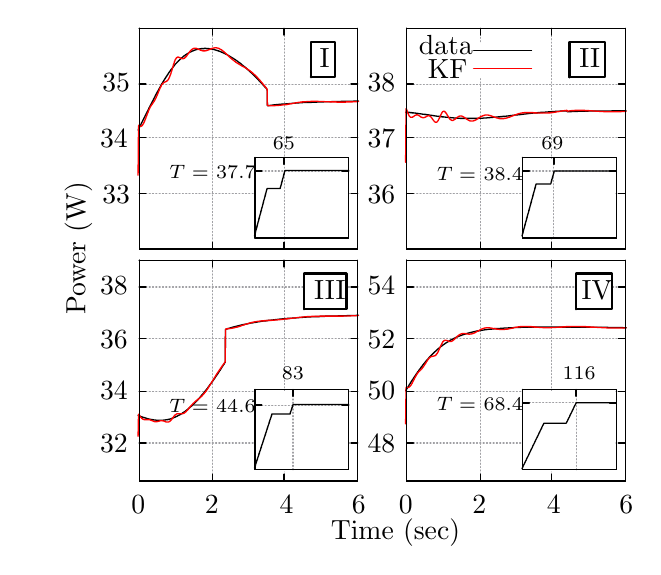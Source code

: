 
\definecolor{ca0a0a4}{RGB}{160,160,164}
\definecolor{cffffff}{RGB}{255,255,255}
\definecolor{cff0000}{RGB}{255,0,0}


\def \globalscale {1.0}
\begin{tikzpicture}[y=0.80pt, x=0.80pt, yscale=-\globalscale, xscale=\globalscale, inner sep=0pt, outer sep=0pt]
\begin{scope}[draw=black,line join=bevel,line cap=rect,even odd rule,line width=0.800pt]
  \begin{scope}[cm={{1.0,0.0,0.0,1.0,(0.0,0.0)}},draw=black,line join=bevel,line cap=rect,line width=0.800pt]
  \end{scope}
  \begin{scope}[cm={{1.007,0.0,0.0,1.007,(0.0,0.0)}},draw=black,line join=bevel,line cap=rect,line width=0.800pt]
  \end{scope}
  \begin{scope}[cm={{1.007,0.0,0.0,1.007,(0.0,0.0)}},draw=ca0a0a4,dash pattern=on 0.40pt off 0.80pt,line join=round,line cap=round,line width=0.400pt]
    \path[draw] (48.5,84.5) -- (146.5,84.5);



  \end{scope}
  \begin{scope}[cm={{1.007,0.0,0.0,1.007,(0.0,0.0)}},draw=black,line join=round,line cap=round,line width=0.480pt]
    \path[draw] (48.5,84.5) -- (51.5,84.5);



    \path[draw] (146.5,84.5) -- (143.5,84.5);



  \end{scope}
  \begin{scope}[cm={{1.007,0.0,0.0,1.007,(0.0,0.0)}},draw=black,line join=bevel,line cap=rect,line width=0.800pt]
  \end{scope}
  \begin{scope}[cm={{1.007,0.0,0.0,1.007,(32.213,89.593)}},draw=black,line join=bevel,line cap=rect,line width=0.800pt]
  \end{scope}
  \begin{scope}[cm={{1.007,0.0,0.0,1.007,(32.213,89.593)}},draw=black,line join=bevel,line cap=rect,line width=0.800pt]
  \end{scope}
  \begin{scope}[cm={{1.007,0.0,0.0,1.007,(32.213,89.593)}},draw=black,line join=bevel,line cap=rect,line width=0.800pt]
  \end{scope}
  \begin{scope}[cm={{1.007,0.0,0.0,1.007,(32.213,89.593)}},draw=black,line join=bevel,line cap=rect,line width=0.800pt]
  \end{scope}
  \begin{scope}[cm={{1.007,0.0,0.0,1.007,(32.213,89.593)}},draw=black,line join=bevel,line cap=rect,line width=0.800pt]
  \end{scope}
  \begin{scope}[cm={{1.007,0.0,0.0,1.007,(32.213,89.593)}},draw=black,line join=bevel,line cap=rect,line width=0.800pt]
    \path[fill=black] (0.0,0.0) node[above right] () {33};



  \end{scope}
  \begin{scope}[cm={{1.007,0.0,0.0,1.007,(32.213,89.593)}},draw=black,line join=bevel,line cap=rect,line width=0.800pt]
  \end{scope}
  \begin{scope}[cm={{1.007,0.0,0.0,1.007,(0.0,0.0)}},draw=black,line join=bevel,line cap=rect,line width=0.800pt]
  \end{scope}
  \begin{scope}[cm={{1.007,0.0,0.0,1.007,(0.0,0.0)}},draw=ca0a0a4,dash pattern=on 0.40pt off 0.80pt,line join=round,line cap=round,line width=0.400pt]
    \path[draw] (48.5,59.5) -- (146.5,59.5);



  \end{scope}
  \begin{scope}[cm={{1.007,0.0,0.0,1.007,(0.0,0.0)}},draw=black,line join=round,line cap=round,line width=0.480pt]
    \path[draw] (48.5,59.5) -- (51.5,59.5);



    \path[draw] (146.5,59.5) -- (143.5,59.5);



  \end{scope}
  \begin{scope}[cm={{1.007,0.0,0.0,1.007,(0.0,0.0)}},draw=black,line join=bevel,line cap=rect,line width=0.800pt]
  \end{scope}
  \begin{scope}[cm={{1.007,0.0,0.0,1.007,(31.207,64.427)}},draw=black,line join=bevel,line cap=rect,line width=0.800pt]
  \end{scope}
  \begin{scope}[cm={{1.007,0.0,0.0,1.007,(31.207,64.427)}},draw=black,line join=bevel,line cap=rect,line width=0.800pt]
  \end{scope}
  \begin{scope}[cm={{1.007,0.0,0.0,1.007,(31.207,64.427)}},draw=black,line join=bevel,line cap=rect,line width=0.800pt]
  \end{scope}
  \begin{scope}[cm={{1.007,0.0,0.0,1.007,(31.207,64.427)}},draw=black,line join=bevel,line cap=rect,line width=0.800pt]
  \end{scope}
  \begin{scope}[cm={{1.007,0.0,0.0,1.007,(31.207,64.427)}},draw=black,line join=bevel,line cap=rect,line width=0.800pt]
  \end{scope}
  \begin{scope}[cm={{1.007,0.0,0.0,1.007,(31.207,64.427)}},draw=black,line join=bevel,line cap=rect,line width=0.800pt]
    \path[fill=black] (0.0,0.0) node[above right] () {34};



  \end{scope}
  \begin{scope}[cm={{1.007,0.0,0.0,1.007,(31.207,64.427)}},draw=black,line join=bevel,line cap=rect,line width=0.800pt]
  \end{scope}
  \begin{scope}[cm={{1.007,0.0,0.0,1.007,(0.0,0.0)}},draw=black,line join=bevel,line cap=rect,line width=0.800pt]
  \end{scope}
  \begin{scope}[cm={{1.007,0.0,0.0,1.007,(0.0,0.0)}},draw=ca0a0a4,dash pattern=on 0.40pt off 0.80pt,line join=round,line cap=round,line width=0.400pt]
    \path[draw] (48.5,35.5) -- (146.5,35.5);



  \end{scope}
  \begin{scope}[cm={{1.007,0.0,0.0,1.007,(0.0,0.0)}},draw=black,line join=round,line cap=round,line width=0.480pt]
    \path[draw] (48.5,35.5) -- (51.5,35.5);



    \path[draw] (146.5,35.5) -- (143.5,35.5);



  \end{scope}
  \begin{scope}[cm={{1.007,0.0,0.0,1.007,(0.0,0.0)}},draw=black,line join=bevel,line cap=rect,line width=0.800pt]
  \end{scope}
  \begin{scope}[cm={{1.007,0.0,0.0,1.007,(32.213,39.26)}},draw=black,line join=bevel,line cap=rect,line width=0.800pt]
  \end{scope}
  \begin{scope}[cm={{1.007,0.0,0.0,1.007,(32.213,39.26)}},draw=black,line join=bevel,line cap=rect,line width=0.800pt]
  \end{scope}
  \begin{scope}[cm={{1.007,0.0,0.0,1.007,(32.213,39.26)}},draw=black,line join=bevel,line cap=rect,line width=0.800pt]
  \end{scope}
  \begin{scope}[cm={{1.007,0.0,0.0,1.007,(32.213,39.26)}},draw=black,line join=bevel,line cap=rect,line width=0.800pt]
  \end{scope}
  \begin{scope}[cm={{1.007,0.0,0.0,1.007,(32.213,39.26)}},draw=black,line join=bevel,line cap=rect,line width=0.800pt]
  \end{scope}
  \begin{scope}[cm={{1.007,0.0,0.0,1.007,(32.213,39.26)}},draw=black,line join=bevel,line cap=rect,line width=0.800pt]
    \path[fill=black] (0.0,0.0) node[above right] () {35};



  \end{scope}
  \begin{scope}[cm={{1.007,0.0,0.0,1.007,(32.213,39.26)}},draw=black,line join=bevel,line cap=rect,line width=0.800pt]
  \end{scope}
  \begin{scope}[cm={{1.007,0.0,0.0,1.007,(0.0,0.0)}},draw=black,line join=bevel,line cap=rect,line width=0.800pt]
  \end{scope}
  \begin{scope}[cm={{1.007,0.0,0.0,1.007,(0.0,0.0)}},draw=ca0a0a4,dash pattern=on 0.40pt off 0.80pt,line join=round,line cap=round,line width=0.400pt]
    \path[draw] (48.5,109.5) -- (48.5,10.5);



  \end{scope}
  \begin{scope}[cm={{1.007,0.0,0.0,1.007,(0.0,0.0)}},draw=black,line join=round,line cap=round,line width=0.480pt]
    \path[draw] (48.5,109.5) -- (48.5,106.5);



    \path[draw] (48.5,10.5) -- (48.5,13.5);



  \end{scope}
  \begin{scope}[cm={{1.007,0.0,0.0,1.007,(0.0,0.0)}},draw=black,line join=bevel,line cap=rect,line width=0.800pt]
  \end{scope}
  \begin{scope}[cm={{1.007,0.0,0.0,1.007,(48.32,125.833)}},draw=black,line join=bevel,line cap=rect,line width=0.800pt]
  \end{scope}
  \begin{scope}[cm={{1.007,0.0,0.0,1.007,(48.32,125.833)}},draw=black,line join=bevel,line cap=rect,line width=0.800pt]
  \end{scope}
  \begin{scope}[cm={{1.007,0.0,0.0,1.007,(48.32,125.833)}},draw=black,line join=bevel,line cap=rect,line width=0.800pt]
  \end{scope}
  \begin{scope}[cm={{1.007,0.0,0.0,1.007,(48.32,125.833)}},draw=black,line join=bevel,line cap=rect,line width=0.800pt]
  \end{scope}
  \begin{scope}[cm={{1.007,0.0,0.0,1.007,(48.32,125.833)}},draw=black,line join=bevel,line cap=rect,line width=0.800pt]
  \end{scope}
  \begin{scope}[cm={{1.007,0.0,0.0,1.007,(48.32,125.833)}},draw=black,line join=bevel,line cap=rect,line width=0.800pt]
  \end{scope}
  \begin{scope}[cm={{1.007,0.0,0.0,1.007,(0.0,0.0)}},draw=black,line join=bevel,line cap=rect,line width=0.800pt]
  \end{scope}
  \begin{scope}[cm={{1.007,0.0,0.0,1.007,(0.0,0.0)}},draw=ca0a0a4,dash pattern=on 0.40pt off 0.80pt,line join=round,line cap=round,line width=0.400pt]
    \path[draw] (81.5,109.5) -- (81.5,10.5);



  \end{scope}
  \begin{scope}[cm={{1.007,0.0,0.0,1.007,(0.0,0.0)}},draw=black,line join=round,line cap=round,line width=0.480pt]
    \path[draw] (81.5,109.5) -- (81.5,106.5);



    \path[draw] (81.5,10.5) -- (81.5,13.5);



  \end{scope}
  \begin{scope}[cm={{1.007,0.0,0.0,1.007,(0.0,0.0)}},draw=black,line join=bevel,line cap=rect,line width=0.800pt]
  \end{scope}
  \begin{scope}[cm={{1.007,0.0,0.0,1.007,(81.54,125.833)}},draw=black,line join=bevel,line cap=rect,line width=0.800pt]
  \end{scope}
  \begin{scope}[cm={{1.007,0.0,0.0,1.007,(81.54,125.833)}},draw=black,line join=bevel,line cap=rect,line width=0.800pt]
  \end{scope}
  \begin{scope}[cm={{1.007,0.0,0.0,1.007,(81.54,125.833)}},draw=black,line join=bevel,line cap=rect,line width=0.800pt]
  \end{scope}
  \begin{scope}[cm={{1.007,0.0,0.0,1.007,(81.54,125.833)}},draw=black,line join=bevel,line cap=rect,line width=0.800pt]
  \end{scope}
  \begin{scope}[cm={{1.007,0.0,0.0,1.007,(81.54,125.833)}},draw=black,line join=bevel,line cap=rect,line width=0.800pt]
  \end{scope}
  \begin{scope}[cm={{1.007,0.0,0.0,1.007,(81.54,125.833)}},draw=black,line join=bevel,line cap=rect,line width=0.800pt]
  \end{scope}
  \begin{scope}[cm={{1.007,0.0,0.0,1.007,(0.0,0.0)}},draw=black,line join=bevel,line cap=rect,line width=0.800pt]
  \end{scope}
  \begin{scope}[cm={{1.007,0.0,0.0,1.007,(0.0,0.0)}},draw=ca0a0a4,dash pattern=on 0.40pt off 0.80pt,line join=round,line cap=round,line width=0.400pt]
    \path[draw] (113.5,109.5) -- (113.5,10.5);



  \end{scope}
  \begin{scope}[cm={{1.007,0.0,0.0,1.007,(0.0,0.0)}},draw=black,line join=round,line cap=round,line width=0.480pt]
    \path[draw] (113.5,109.5) -- (113.5,106.5);



    \path[draw] (113.5,10.5) -- (113.5,13.5);



  \end{scope}
  \begin{scope}[cm={{1.007,0.0,0.0,1.007,(0.0,0.0)}},draw=black,line join=bevel,line cap=rect,line width=0.800pt]
  \end{scope}
  \begin{scope}[cm={{1.007,0.0,0.0,1.007,(114.76,125.833)}},draw=black,line join=bevel,line cap=rect,line width=0.800pt]
  \end{scope}
  \begin{scope}[cm={{1.007,0.0,0.0,1.007,(114.76,125.833)}},draw=black,line join=bevel,line cap=rect,line width=0.800pt]
  \end{scope}
  \begin{scope}[cm={{1.007,0.0,0.0,1.007,(114.76,125.833)}},draw=black,line join=bevel,line cap=rect,line width=0.800pt]
  \end{scope}
  \begin{scope}[cm={{1.007,0.0,0.0,1.007,(114.76,125.833)}},draw=black,line join=bevel,line cap=rect,line width=0.800pt]
  \end{scope}
  \begin{scope}[cm={{1.007,0.0,0.0,1.007,(114.76,125.833)}},draw=black,line join=bevel,line cap=rect,line width=0.800pt]
  \end{scope}
  \begin{scope}[cm={{1.007,0.0,0.0,1.007,(114.76,125.833)}},draw=black,line join=bevel,line cap=rect,line width=0.800pt]
  \end{scope}
  \begin{scope}[cm={{1.007,0.0,0.0,1.007,(0.0,0.0)}},draw=black,line join=bevel,line cap=rect,line width=0.800pt]
  \end{scope}
  \begin{scope}[cm={{1.007,0.0,0.0,1.007,(0.0,0.0)}},draw=ca0a0a4,dash pattern=on 0.40pt off 0.80pt,line join=round,line cap=round,line width=0.400pt]
    \path[draw] (146.5,109.5) -- (146.5,10.5);



  \end{scope}
  \begin{scope}[cm={{1.007,0.0,0.0,1.007,(0.0,0.0)}},draw=black,line join=round,line cap=round,line width=0.480pt]
    \path[draw] (146.5,109.5) -- (146.5,106.5);



    \path[draw] (146.5,10.5) -- (146.5,13.5);



  \end{scope}
  \begin{scope}[cm={{1.007,0.0,0.0,1.007,(0.0,0.0)}},draw=black,line join=bevel,line cap=rect,line width=0.800pt]
  \end{scope}
  \begin{scope}[cm={{1.007,0.0,0.0,1.007,(147.98,125.833)}},draw=black,line join=bevel,line cap=rect,line width=0.800pt]
  \end{scope}
  \begin{scope}[cm={{1.007,0.0,0.0,1.007,(147.98,125.833)}},draw=black,line join=bevel,line cap=rect,line width=0.800pt]
  \end{scope}
  \begin{scope}[cm={{1.007,0.0,0.0,1.007,(147.98,125.833)}},draw=black,line join=bevel,line cap=rect,line width=0.800pt]
  \end{scope}
  \begin{scope}[cm={{1.007,0.0,0.0,1.007,(147.98,125.833)}},draw=black,line join=bevel,line cap=rect,line width=0.800pt]
  \end{scope}
  \begin{scope}[cm={{1.007,0.0,0.0,1.007,(147.98,125.833)}},draw=black,line join=bevel,line cap=rect,line width=0.800pt]
  \end{scope}
  \begin{scope}[cm={{1.007,0.0,0.0,1.007,(147.98,125.833)}},draw=black,line join=bevel,line cap=rect,line width=0.800pt]
  \end{scope}
  \begin{scope}[cm={{1.007,0.0,0.0,1.007,(0.0,0.0)}},draw=black,line join=bevel,line cap=rect,line width=0.800pt]
  \end{scope}
  \begin{scope}[cm={{1.007,0.0,0.0,1.007,(0.0,0.0)}},draw=black,line join=round,line cap=round,line width=0.480pt]
    \path[draw] (48.5,10.5) -- (48.5,109.5) -- (146.5,109.5) -- (146.5,10.5) -- (48.5,10.5);



  \end{scope}
  \begin{scope}[cm={{1.007,0.0,0.0,1.007,(0.0,0.0)}},draw=black,line join=bevel,line cap=rect,line width=0.800pt]
  \end{scope}
  \begin{scope}[cm={{1.007,0.0,0.0,1.007,(0.0,0.0)}},draw=black,line join=bevel,line cap=rect,line width=0.800pt]
  \end{scope}
  \begin{scope}[cm={{1.007,0.0,0.0,1.007,(0.0,0.0)}},fill=cffffff]
    \path[fill,rounded corners=0.0cm] (126.0,16.0) rectangle (137.0,32.0);



  \end{scope}
  \begin{scope}[cm={{1.007,0.0,0.0,1.007,(0.0,0.0)}},draw=black,line join=bevel,line cap=rect,line width=0.800pt]
  \end{scope}
  \begin{scope}[cm={{1.007,0.0,0.0,1.007,(0.0,0.0)}},draw=black,line join=bevel,line cap=rect,line width=0.800pt]
  \end{scope}
  \begin{scope}[cm={{1.007,0.0,0.0,1.007,(0.0,0.0)}},draw=black,line join=round,line cap=round,line width=0.800pt]
    \path[draw] (125.5,32.5) -- (125.5,16.5) -- (136.5,16.5) -- (136.5,32.5) -- (125.5,32.5);



  \end{scope}
  \begin{scope}[cm={{1.007,0.0,0.0,1.007,(0.0,0.0)}},draw=black,line join=bevel,line cap=rect,line width=0.800pt]
  \end{scope}
  \begin{scope}[cm={{1.007,0.0,0.0,1.007,(129.86,28.187)}},draw=black,line join=bevel,line cap=rect,line width=0.800pt]
  \end{scope}
  \begin{scope}[cm={{1.007,0.0,0.0,1.007,(129.86,28.187)}},draw=black,line join=bevel,line cap=rect,line width=0.800pt]
  \end{scope}
  \begin{scope}[cm={{1.007,0.0,0.0,1.007,(129.86,28.187)}},draw=black,line join=bevel,line cap=rect,line width=0.800pt]
  \end{scope}
  \begin{scope}[cm={{1.007,0.0,0.0,1.007,(129.86,28.187)}},draw=black,line join=bevel,line cap=rect,line width=0.800pt]
  \end{scope}
  \begin{scope}[cm={{1.007,0.0,0.0,1.007,(129.86,28.187)}},draw=black,line join=bevel,line cap=rect,line width=0.800pt]
  \end{scope}
  \begin{scope}[cm={{1.007,0.0,0.0,1.007,(130.36,28.187)}},draw=black,line join=bevel,line cap=rect,line width=0.800pt]
    \path[fill=black] (0.0,0.0) node[above right] () {I};



  \end{scope}
  \begin{scope}[cm={{1.007,0.0,0.0,1.007,(129.86,28.187)}},draw=black,line join=bevel,line cap=rect,line width=0.800pt]
  \end{scope}
  \begin{scope}[cm={{0.0,-1.007,1.007,0.0,(21.14,139.927)}},draw=black,line join=bevel,line cap=rect,line width=0.800pt]
  \end{scope}
  \begin{scope}[cm={{0.0,-1.007,1.007,0.0,(21.14,139.927)}},draw=black,line join=bevel,line cap=rect,line width=0.800pt]
  \end{scope}
  \begin{scope}[cm={{0.0,-1.007,1.007,0.0,(21.14,139.927)}},draw=black,line join=bevel,line cap=rect,line width=0.800pt]
  \end{scope}
  \begin{scope}[cm={{0.0,-1.007,1.007,0.0,(21.14,139.927)}},draw=black,line join=bevel,line cap=rect,line width=0.800pt]
  \end{scope}
  \begin{scope}[cm={{0.0,-1.007,1.007,0.0,(21.14,139.927)}},draw=black,line join=bevel,line cap=rect,line width=0.800pt]
  \end{scope}
  \begin{scope}[cm={{0.0,-1.007,1.007,0.0,(15.14,139.927)}},draw=black,line join=bevel,line cap=rect,line width=0.800pt]
    \path[fill=black] (0.0,0.0) node[above right] () {\rotatebox{90}{Power (W)}};



  \end{scope}
  \begin{scope}[cm={{0.0,-1.007,1.007,0.0,(21.14,139.927)}},draw=black,line join=bevel,line cap=rect,line width=0.800pt]
  \end{scope}
  \begin{scope}[cm={{1.007,0.0,0.0,1.007,(0.0,0.0)}},draw=black,line join=bevel,line cap=rect,line width=0.800pt]
  \end{scope}
  \begin{scope}[cm={{1.007,0.0,0.0,1.007,(0.0,0.0)}},draw=black,line join=bevel,line cap=rect,line width=0.800pt]
  \end{scope}
  \begin{scope}[cm={{1.007,0.0,0.0,1.007,(0.0,0.0)}},draw=black,line join=bevel,line cap=rect,line width=0.800pt]
  \end{scope}
  \begin{scope}[cm={{1.007,0.0,0.0,1.007,(0.0,0.0)}},draw=black,line join=round,line cap=round,line width=0.480pt]
    \path[draw] (48.0,56.1) -- (48.0,56.1) -- (48.2,55.8) -- (48.3,55.4) -- (48.5,55.1) -- (48.7,54.8) -- (48.8,54.5) -- (49.0,54.2) -- (49.2,53.8) -- (49.3,53.5) -- (49.5,53.2) -- (49.6,52.8) -- (49.8,52.5) -- (50.0,52.2) -- (50.1,51.9) -- (50.3,51.5) -- (50.5,51.2) -- (50.6,50.9) -- (50.8,50.5) -- (51.0,50.2) -- (51.1,49.9) -- (51.3,49.5) -- (51.5,49.2) -- (51.6,48.9) -- (51.8,48.5) -- (52.0,48.2) -- (52.1,47.9) -- (52.3,47.6) -- (52.5,47.2) -- (52.6,46.9) -- (52.8,46.6) -- (52.9,46.2) -- (53.1,45.9) -- (53.3,45.6) -- (53.4,45.3) -- (53.6,44.9) -- (53.8,44.6) -- (53.9,44.3) -- (54.1,44.0) -- (54.3,43.6) -- (54.4,43.3) -- (54.6,43.0) -- (54.8,42.7) -- (54.9,42.3) -- (55.1,42.0) -- (55.3,41.7) -- (55.4,41.4) -- (55.6,41.1) -- (55.7,40.8) -- (55.9,40.4) -- (56.1,40.1) -- (56.2,39.8) -- (56.4,39.5) -- (56.6,39.2) -- (56.7,38.9) -- (56.9,38.6) -- (57.1,38.3) -- (57.2,38.0) -- (57.4,37.7) -- (57.6,37.4) -- (57.7,37.1) -- (57.9,36.8) -- (58.1,36.5) -- (58.2,36.2) -- (58.4,35.9) -- (58.5,35.6) -- (58.7,35.3) -- (58.9,35.1) -- (59.0,34.8) -- (59.2,34.5) -- (59.4,34.2) -- (59.5,34.0) -- (59.7,33.7) -- (59.9,33.4) -- (60.0,33.2) -- (60.2,32.9) -- (60.4,32.6) -- (60.5,32.4) -- (60.7,32.1) -- (60.9,31.9) -- (61.0,31.6) -- (61.2,31.4) -- (61.4,31.1) -- (61.5,30.9) -- (61.7,30.6) -- (61.8,30.4) -- (62.0,30.1) -- (62.2,29.9) -- (62.3,29.7) -- (62.5,29.5) -- (62.7,29.2) -- (62.8,29.0) -- (63.0,28.8) -- (63.2,28.6) -- (63.3,28.4) -- (63.5,28.1) -- (63.7,27.9) -- (63.8,27.7) -- (64.0,27.5) -- (64.2,27.3) -- (64.3,27.1) -- (64.5,26.9) -- (64.6,26.7) -- (64.8,26.5) -- (65.0,26.3) -- (65.1,26.2) -- (65.3,26.0) -- (65.5,25.8) -- (65.6,25.6) -- (65.8,25.5) -- (66.0,25.3) -- (66.1,25.1) -- (66.3,25.0) -- (66.5,24.8) -- (66.6,24.6) -- (66.8,24.5) -- (67.0,24.3) -- (67.1,24.2) -- (67.3,24.0) -- (67.5,23.9) -- (67.6,23.7) -- (67.8,23.6) -- (67.9,23.5) -- (68.1,23.3) -- (68.3,23.2) -- (68.4,23.0) -- (68.6,22.9) -- (68.8,22.8) -- (68.9,22.7) -- (69.1,22.5) -- (69.3,22.4) -- (69.4,22.3) -- (69.6,22.2) -- (69.8,22.1) -- (69.9,22.0) -- (70.1,21.9) -- (70.3,21.8) -- (70.4,21.7) -- (70.6,21.6) -- (70.7,21.5) -- (70.9,21.4) -- (71.1,21.3) -- (71.2,21.2) -- (71.4,21.1) -- (71.6,21.1) -- (71.7,21.0) -- (71.9,20.9) -- (72.1,20.8) -- (72.2,20.7) -- (72.4,20.7) -- (72.6,20.6) -- (72.7,20.5) -- (72.9,20.5) -- (73.1,20.4) -- (73.2,20.3) -- (73.4,20.3) -- (73.5,20.2) -- (73.7,20.2) -- (73.9,20.1) -- (74.0,20.1) -- (74.2,20.0) -- (74.4,20.0) -- (74.5,20.0) -- (74.7,19.9) -- (74.9,19.9) -- (75.0,19.9) -- (75.2,19.8) -- (75.4,19.8) -- (75.5,19.8) -- (75.7,19.7) -- (75.9,19.7) -- (76.0,19.7) -- (76.2,19.7) -- (76.4,19.6) -- (76.5,19.6) -- (76.7,19.6) -- (76.8,19.6) -- (77.0,19.6) -- (77.2,19.6) -- (77.3,19.6) -- (77.5,19.6) -- (77.7,19.5) -- (77.8,19.5) -- (78.0,19.5) -- (78.2,19.5) -- (78.3,19.5) -- (78.5,19.5) -- (78.7,19.6) -- (78.8,19.6) -- (79.0,19.6) -- (79.2,19.6) -- (79.3,19.6) -- (79.5,19.6) -- (79.6,19.6) -- (79.8,19.6) -- (80.0,19.7) -- (80.1,19.7) -- (80.3,19.7) -- (80.5,19.7) -- (80.6,19.8) -- (80.8,19.8) -- (81.0,19.8) -- (81.1,19.8) -- (81.3,19.9) -- (81.5,19.9) -- (81.6,20.0) -- (81.8,20.0) -- (82.0,20.0) -- (82.1,20.0) -- (82.3,20.1) -- (82.5,20.1) -- (82.6,20.2) -- (82.8,20.2) -- (82.9,20.3) -- (83.1,20.3) -- (83.3,20.4) -- (83.4,20.4) -- (83.6,20.5) -- (83.8,20.5) -- (83.9,20.6) -- (84.1,20.6) -- (84.3,20.7) -- (84.4,20.8) -- (84.6,20.8) -- (84.8,20.9) -- (84.9,21.0) -- (85.1,21.0) -- (85.3,21.1) -- (85.4,21.2) -- (85.6,21.2) -- (85.7,21.3) -- (85.9,21.4) -- (86.1,21.4) -- (86.2,21.5) -- (86.4,21.6) -- (86.6,21.7) -- (86.7,21.8) -- (86.9,21.8) -- (87.1,21.9) -- (87.2,22.0) -- (87.4,22.1) -- (87.6,22.1) -- (87.7,22.2) -- (87.9,22.3) -- (88.1,22.4) -- (88.2,22.5) -- (88.4,22.6) -- (88.5,22.7) -- (88.7,22.8) -- (88.9,22.9) -- (89.0,23.0) -- (89.2,23.1) -- (89.4,23.2) -- (89.5,23.3) -- (89.7,23.4) -- (89.9,23.5) -- (90.0,23.6) -- (90.2,23.7) -- (90.4,23.8) -- (90.5,23.9) -- (90.7,24.0) -- (90.9,24.1) -- (91.0,24.2) -- (91.2,24.3) -- (91.4,24.4) -- (91.5,24.5) -- (91.7,24.6) -- (91.8,24.7) -- (92.0,24.9) -- (92.2,25.0) -- (92.3,25.1) -- (92.5,25.2) -- (92.7,25.3) -- (92.8,25.5) -- (93.0,25.6) -- (93.2,25.7) -- (93.3,25.8) -- (93.5,25.9) -- (93.7,26.1) -- (93.8,26.2) -- (94.0,26.3) -- (94.2,26.4) -- (94.3,26.6) -- (94.5,26.7) -- (94.6,26.8) -- (94.8,27.0) -- (95.0,27.1) -- (95.1,27.2) -- (95.3,27.4) -- (95.5,27.5) -- (95.6,27.6) -- (95.8,27.8) -- (96.0,27.9) -- (96.1,28.1) -- (96.3,28.2) -- (96.5,28.3) -- (96.6,28.5) -- (96.8,28.6) -- (97.0,28.8) -- (97.1,28.9) -- (97.3,29.1) -- (97.5,29.2) -- (97.6,29.4) -- (97.8,29.5) -- (97.9,29.7) -- (98.1,29.8) -- (98.3,30.0) -- (98.4,30.1) -- (98.6,30.3) -- (98.8,30.4) -- (98.9,30.6) -- (99.1,30.7) -- (99.3,30.9) -- (99.4,31.1) -- (99.6,31.2) -- (99.8,31.4) -- (99.9,31.5) -- (100.1,31.7) -- (100.3,31.9) -- (100.4,32.0) -- (100.6,32.2) -- (100.7,32.4) -- (100.9,32.5) -- (101.1,32.7) -- (101.2,32.9) -- (101.4,33.0) -- (101.6,33.2) -- (101.7,33.4) -- (101.9,33.5) -- (102.1,33.7) -- (102.2,33.9) -- (102.4,34.1) -- (102.6,34.2) -- (102.7,34.4) -- (102.9,34.6) -- (103.1,34.8) -- (103.2,34.9) -- (103.4,35.1) -- (103.6,35.3) -- (103.7,35.5) -- (103.9,35.6) -- (104.0,35.8) -- (104.2,36.0) -- (104.4,36.2) -- (104.5,36.4) -- (104.7,36.6) -- (104.9,36.8) -- (105.0,37.0) -- (105.2,37.1) -- (105.4,37.3) -- (105.5,37.5) -- (105.7,37.7) -- (105.9,37.9) -- (106.0,45.2) -- (106.2,45.2) -- (106.4,45.2) -- (106.5,45.1) -- (106.7,45.1) -- (106.8,45.1) -- (107.0,45.1) -- (107.2,45.1) -- (107.3,45.0) -- (107.5,45.0) -- (107.7,45.0) -- (107.8,45.0) -- (108.0,45.0) -- (108.2,44.9) -- (108.3,44.9) -- (108.5,44.9) -- (108.7,44.9) -- (108.8,44.9) -- (109.0,44.8) -- (109.2,44.8) -- (109.3,44.8) -- (109.5,44.8) -- (109.6,44.8) -- (109.8,44.8) -- (110.0,44.7) -- (110.1,44.7) -- (110.3,44.7) -- (110.5,44.7) -- (110.6,44.7) -- (110.8,44.7) -- (111.0,44.7) -- (111.1,44.6) -- (111.3,44.6) -- (111.5,44.6) -- (111.6,44.6) -- (111.8,44.6) -- (112.0,44.6) -- (112.1,44.6) -- (112.3,44.5) -- (112.5,44.5) -- (112.6,44.5) -- (112.8,44.5) -- (112.9,44.5) -- (113.1,44.5) -- (113.3,44.4) -- (113.4,44.4) -- (113.6,44.4) -- (113.8,44.4) -- (113.9,44.4) -- (114.1,44.4) -- (114.3,44.4) -- (114.4,44.3) -- (114.6,44.3) -- (114.8,44.3) -- (114.9,44.3) -- (115.1,44.3) -- (115.3,44.3) -- (115.4,44.3) -- (115.6,44.3) -- (115.7,44.2) -- (115.9,44.2) -- (116.1,44.2) -- (116.2,44.2) -- (116.4,44.2) -- (116.6,44.2) -- (116.7,44.2) -- (116.9,44.2) -- (117.1,44.1) -- (117.2,44.1) -- (117.4,44.1) -- (117.6,44.1) -- (117.7,44.1) -- (117.9,44.1) -- (118.1,44.1) -- (118.2,44.1) -- (118.4,44.1) -- (118.6,44.0) -- (118.7,44.0) -- (118.9,44.0) -- (119.0,44.0) -- (119.2,44.0) -- (119.4,44.0) -- (119.5,44.0) -- (119.7,44.0) -- (119.9,44.0) -- (120.0,44.0) -- (120.2,43.9) -- (120.4,43.9) -- (120.5,43.9) -- (120.7,43.9) -- (120.9,43.9) -- (121.0,43.9) -- (121.2,43.9) -- (121.4,43.9) -- (121.5,43.9) -- (121.7,43.9) -- (121.8,43.8) -- (122.0,43.8) -- (122.2,43.8) -- (122.3,43.8) -- (122.5,43.8) -- (122.7,43.8) -- (122.8,43.8) -- (123.0,43.8) -- (123.2,43.8) -- (123.3,43.8) -- (123.5,43.8) -- (123.7,43.8) -- (123.8,43.7) -- (124.0,43.7) -- (124.2,43.7) -- (124.3,43.7) -- (124.5,43.7) -- (124.6,43.7) -- (124.8,43.7) -- (125.0,43.7) -- (125.1,43.7) -- (125.3,43.7) -- (125.5,43.7) -- (125.6,43.7) -- (125.8,43.7) -- (126.0,43.6) -- (126.1,43.6) -- (126.3,43.6) -- (126.5,43.6) -- (126.6,43.6) -- (126.8,43.6) -- (127.0,43.6) -- (127.1,43.6) -- (127.3,43.6) -- (127.5,43.6) -- (127.6,43.6) -- (127.8,43.6) -- (127.9,43.6) -- (128.1,43.6) -- (128.3,43.6) -- (128.4,43.5) -- (128.6,43.5) -- (128.8,43.5) -- (128.9,43.5) -- (129.1,43.5) -- (129.3,43.5) -- (129.4,43.5) -- (129.6,43.5) -- (129.8,43.5) -- (129.9,43.5) -- (130.1,43.5) -- (130.3,43.5) -- (130.4,43.5) -- (130.6,43.5) -- (130.7,43.5) -- (130.9,43.5) -- (131.1,43.5) -- (131.2,43.5) -- (131.4,43.4) -- (131.6,43.4) -- (131.7,43.4) -- (131.9,43.4) -- (132.1,43.4) -- (132.2,43.4) -- (132.4,43.4) -- (132.6,43.4) -- (132.7,43.4) -- (132.9,43.4) -- (133.1,43.4) -- (133.2,43.4) -- (133.4,43.4) -- (133.6,43.4) -- (133.7,43.4) -- (133.9,43.4) -- (134.0,43.4) -- (134.2,43.4) -- (134.4,43.4) -- (134.5,43.4) -- (134.7,43.4) -- (134.9,43.3) -- (135.0,43.3) -- (135.2,43.3) -- (135.4,43.3) -- (135.5,43.3) -- (135.7,43.3) -- (135.9,43.3) -- (136.0,43.3) -- (136.2,43.3) -- (136.4,43.3) -- (136.5,43.3) -- (136.7,43.3) -- (136.8,43.3) -- (137.0,43.3) -- (137.2,43.3) -- (137.3,43.3) -- (137.5,43.3) -- (137.7,43.3) -- (137.8,43.3) -- (138.0,43.3) -- (138.2,43.3) -- (138.3,43.3) -- (138.5,43.3) -- (138.7,43.3) -- (138.8,43.3) -- (139.0,43.3) -- (139.2,43.2) -- (139.3,43.2) -- (139.5,43.2) -- (139.6,43.2) -- (139.8,43.2) -- (140.0,43.2) -- (140.1,43.2) -- (140.3,43.2) -- (140.5,43.2) -- (140.6,43.2) -- (140.8,43.2) -- (141.0,43.2) -- (141.1,43.2) -- (141.3,43.2) -- (141.5,43.2) -- (141.6,43.2) -- (141.8,43.2) -- (142.0,43.2) -- (142.1,43.2) -- (142.3,43.2) -- (142.5,43.2) -- (142.6,43.2) -- (142.8,43.2) -- (142.9,43.2) -- (143.1,43.2) -- (143.3,43.2) -- (143.4,43.2) -- (143.6,43.2) -- (143.8,43.2) -- (143.9,43.2) -- (144.1,43.2) -- (144.3,43.2) -- (144.4,43.2) -- (144.6,43.2) -- (144.8,43.1) -- (144.9,43.1) -- (145.1,43.1) -- (145.3,43.1) -- (145.4,43.1) -- (145.6,43.1) -- (145.7,43.1) -- (145.9,43.1) -- (146.1,43.1) -- (146.2,43.1) -- (146.4,43.1) -- (146.6,43.1) -- (146.7,43.1) -- (146.9,43.1);



  \end{scope}
  \begin{scope}[cm={{1.007,0.0,0.0,1.007,(0.0,0.0)}},draw=black,line join=bevel,line cap=rect,line width=0.800pt]
  \end{scope}
  \begin{scope}[cm={{1.007,0.0,0.0,1.007,(0.0,0.0)}},draw=black,line join=bevel,line cap=rect,line width=0.800pt]
  \end{scope}
  \begin{scope}[cm={{1.007,0.0,0.0,1.007,(0.0,0.0)}},draw=black,line join=bevel,line cap=rect,line width=0.800pt]
  \end{scope}
  \begin{scope}[cm={{1.007,0.0,0.0,1.007,(0.0,0.0)}},draw=black,line join=bevel,line cap=rect,line width=0.800pt]
  \end{scope}
  \begin{scope}[cm={{1.007,0.0,0.0,1.007,(0.0,0.0)}},draw=cff0000,line join=round,line cap=round,line width=0.480pt]
    \path[draw] (48.0,76.4) -- (48.0,76.4) -- (48.2,54.5) -- (48.3,54.0) -- (48.5,54.1) -- (48.7,54.2) -- (48.8,54.3) -- (49.0,54.4) -- (49.2,54.4) -- (49.3,54.4) -- (49.5,54.4) -- (49.6,54.3) -- (49.8,54.1) -- (50.0,53.9) -- (50.1,53.7) -- (50.3,53.4) -- (50.5,53.1) -- (50.6,52.8) -- (50.8,52.4) -- (51.0,52.0) -- (51.1,51.6) -- (51.3,51.2) -- (51.5,50.7) -- (51.6,50.3) -- (51.8,49.8) -- (52.0,49.4) -- (52.1,48.9) -- (52.3,48.5) -- (52.5,48.1) -- (52.6,47.7) -- (52.8,47.3) -- (52.9,46.9) -- (53.1,46.6) -- (53.3,46.2) -- (53.4,45.9) -- (53.6,45.6) -- (53.8,45.3) -- (53.9,45.1) -- (54.1,44.8) -- (54.3,44.6) -- (54.4,44.4) -- (54.6,44.1) -- (54.8,43.9) -- (54.9,43.6) -- (55.1,43.4) -- (55.3,43.1) -- (55.4,42.8) -- (55.6,42.6) -- (55.7,42.2) -- (55.9,41.9) -- (56.1,41.6) -- (56.2,41.2) -- (56.4,40.8) -- (56.6,40.5) -- (56.7,40.1) -- (56.9,39.6) -- (57.1,39.2) -- (57.2,38.8) -- (57.4,38.4) -- (57.6,38.0) -- (57.7,37.6) -- (57.9,37.2) -- (58.1,36.9) -- (58.2,36.6) -- (58.4,36.3) -- (58.5,36.0) -- (58.7,35.7) -- (58.9,35.5) -- (59.0,35.3) -- (59.2,35.1) -- (59.4,35.0) -- (59.5,34.9) -- (59.7,34.8) -- (59.9,34.7) -- (60.0,34.6) -- (60.2,34.5) -- (60.4,34.4) -- (60.5,34.4) -- (60.7,34.3) -- (60.9,34.2) -- (61.0,34.0) -- (61.2,33.9) -- (61.4,33.7) -- (61.5,33.5) -- (61.7,33.3) -- (61.8,33.0) -- (62.0,32.6) -- (62.2,32.2) -- (62.3,31.8) -- (62.5,31.4) -- (62.7,30.9) -- (62.8,30.4) -- (63.0,29.8) -- (63.2,29.3) -- (63.3,28.7) -- (63.5,28.2) -- (63.7,27.6) -- (63.8,27.0) -- (64.0,26.5) -- (64.2,26.0) -- (64.3,25.5) -- (64.5,25.1) -- (64.6,24.7) -- (64.8,24.4) -- (65.0,24.1) -- (65.1,23.9) -- (65.3,23.7) -- (65.5,23.6) -- (65.6,23.5) -- (65.8,23.4) -- (66.0,23.4) -- (66.1,23.4) -- (66.3,23.5) -- (66.5,23.6) -- (66.6,23.6) -- (66.8,23.7) -- (67.0,23.8) -- (67.1,23.9) -- (67.3,23.9) -- (67.5,24.0) -- (67.6,24.1) -- (67.8,24.1) -- (67.9,24.1) -- (68.1,24.1) -- (68.3,24.1) -- (68.4,24.0) -- (68.6,24.0) -- (68.8,23.9) -- (68.9,23.8) -- (69.1,23.6) -- (69.3,23.5) -- (69.4,23.3) -- (69.6,23.1) -- (69.8,22.9) -- (69.9,22.7) -- (70.1,22.4) -- (70.3,22.2) -- (70.4,22.0) -- (70.6,21.8) -- (70.7,21.5) -- (70.9,21.3) -- (71.1,21.1) -- (71.2,20.9) -- (71.4,20.7) -- (71.6,20.5) -- (71.7,20.3) -- (71.9,20.2) -- (72.1,20.0) -- (72.2,19.9) -- (72.4,19.8) -- (72.6,19.7) -- (72.7,19.6) -- (72.9,19.5) -- (73.1,19.5) -- (73.2,19.5) -- (73.4,19.4) -- (73.5,19.4) -- (73.7,19.4) -- (73.9,19.5) -- (74.0,19.5) -- (74.2,19.5) -- (74.4,19.6) -- (74.5,19.7) -- (74.7,19.7) -- (74.9,19.8) -- (75.0,19.9) -- (75.2,19.9) -- (75.4,20.0) -- (75.5,20.1) -- (75.7,20.1) -- (75.9,20.2) -- (76.0,20.3) -- (76.2,20.3) -- (76.4,20.4) -- (76.5,20.4) -- (76.7,20.5) -- (76.8,20.5) -- (77.0,20.6) -- (77.2,20.6) -- (77.3,20.6) -- (77.5,20.6) -- (77.7,20.6) -- (77.8,20.6) -- (78.0,20.6) -- (78.2,20.6) -- (78.3,20.5) -- (78.5,20.5) -- (78.7,20.5) -- (78.8,20.4) -- (79.0,20.4) -- (79.2,20.3) -- (79.3,20.3) -- (79.5,20.2) -- (79.6,20.1) -- (79.8,20.1) -- (80.0,20.0) -- (80.1,19.9) -- (80.3,19.9) -- (80.5,19.8) -- (80.6,19.7) -- (80.8,19.7) -- (81.0,19.6) -- (81.1,19.5) -- (81.3,19.5) -- (81.5,19.4) -- (81.6,19.4) -- (81.8,19.3) -- (82.0,19.3) -- (82.1,19.3) -- (82.3,19.3) -- (82.5,19.2) -- (82.6,19.2) -- (82.8,19.2) -- (82.9,19.2) -- (83.1,19.2) -- (83.3,19.3) -- (83.4,19.3) -- (83.6,19.3) -- (83.8,19.4) -- (83.9,19.4) -- (84.1,19.5) -- (84.3,19.5) -- (84.4,19.6) -- (84.6,19.7) -- (84.8,19.8) -- (84.9,19.9) -- (85.1,20.0) -- (85.3,20.0) -- (85.4,20.2) -- (85.6,20.3) -- (85.7,20.4) -- (85.9,20.5) -- (86.1,20.7) -- (86.2,20.8) -- (86.4,20.9) -- (86.6,21.1) -- (86.7,21.2) -- (86.9,21.4) -- (87.1,21.5) -- (87.2,21.7) -- (87.4,21.8) -- (87.6,21.9) -- (87.7,22.1) -- (87.9,22.3) -- (88.1,22.4) -- (88.2,22.6) -- (88.4,22.7) -- (88.5,22.9) -- (88.7,23.0) -- (88.9,23.2) -- (89.0,23.4) -- (89.2,23.5) -- (89.4,23.7) -- (89.5,23.8) -- (89.7,23.9) -- (89.9,24.1) -- (90.0,24.2) -- (90.2,24.4) -- (90.4,24.5) -- (90.5,24.6) -- (90.7,24.8) -- (90.9,24.9) -- (91.0,25.0) -- (91.2,25.2) -- (91.4,25.3) -- (91.5,25.4) -- (91.7,25.5) -- (91.8,25.7) -- (92.0,25.8) -- (92.2,25.9) -- (92.3,26.0) -- (92.5,26.1) -- (92.7,26.2) -- (92.8,26.3) -- (93.0,26.4) -- (93.2,26.5) -- (93.3,26.6) -- (93.5,26.7) -- (93.7,26.8) -- (93.8,26.9) -- (94.0,27.0) -- (94.2,27.1) -- (94.3,27.2) -- (94.5,27.3) -- (94.6,27.4) -- (94.8,27.5) -- (95.0,27.6) -- (95.1,27.6) -- (95.3,27.7) -- (95.5,27.8) -- (95.6,27.9) -- (95.8,28.0) -- (96.0,28.1) -- (96.1,28.2) -- (96.3,28.3) -- (96.5,28.4) -- (96.6,28.5) -- (96.8,28.6) -- (97.0,28.7) -- (97.1,28.8) -- (97.3,29.0) -- (97.5,29.1) -- (97.6,29.2) -- (97.8,29.3) -- (97.9,29.4) -- (98.1,29.5) -- (98.3,29.6) -- (98.4,29.8) -- (98.6,29.9) -- (98.8,30.0) -- (98.9,30.2) -- (99.1,30.3) -- (99.3,30.4) -- (99.4,30.6) -- (99.6,30.7) -- (99.8,30.9) -- (99.9,31.0) -- (100.1,31.2) -- (100.3,31.3) -- (100.4,31.4) -- (100.6,31.6) -- (100.7,31.8) -- (100.9,31.9) -- (101.1,32.1) -- (101.2,32.3) -- (101.4,32.4) -- (101.6,32.6) -- (101.7,32.8) -- (101.9,33.0) -- (102.1,33.2) -- (102.2,33.3) -- (102.4,33.5) -- (102.6,33.7) -- (102.7,33.9) -- (102.9,34.1) -- (103.1,34.3) -- (103.2,34.5) -- (103.4,34.7) -- (103.6,34.9) -- (103.7,35.1) -- (103.9,35.3) -- (104.0,35.5) -- (104.2,35.7) -- (104.4,35.9) -- (104.5,36.1) -- (104.7,36.3) -- (104.9,36.5) -- (105.0,36.7) -- (105.2,36.9) -- (105.4,37.1) -- (105.5,37.4) -- (105.7,37.6) -- (105.9,37.8) -- (106.0,44.9) -- (106.2,45.1) -- (106.4,45.2) -- (106.5,45.2) -- (106.7,45.2) -- (106.8,45.2) -- (107.0,45.2) -- (107.2,45.2) -- (107.3,45.2) -- (107.5,45.2) -- (107.7,45.2) -- (107.8,45.2) -- (108.0,45.2) -- (108.2,45.2) -- (108.3,45.2) -- (108.5,45.2) -- (108.7,45.2) -- (108.8,45.2) -- (109.0,45.2) -- (109.2,45.2) -- (109.3,45.2) -- (109.5,45.2) -- (109.6,45.1) -- (109.8,45.1) -- (110.0,45.1) -- (110.1,45.1) -- (110.3,45.1) -- (110.5,45.1) -- (110.6,45.1) -- (110.8,45.1) -- (111.0,45.1) -- (111.1,45.1) -- (111.3,45.0) -- (111.5,45.0) -- (111.6,45.0) -- (111.8,45.0) -- (112.0,45.0) -- (112.1,45.0) -- (112.3,44.9) -- (112.5,44.9) -- (112.6,44.9) -- (112.8,44.9) -- (112.9,44.9) -- (113.1,44.8) -- (113.3,44.8) -- (113.4,44.8) -- (113.6,44.8) -- (113.8,44.8) -- (113.9,44.7) -- (114.1,44.7) -- (114.3,44.7) -- (114.4,44.7) -- (114.6,44.7) -- (114.8,44.6) -- (114.9,44.6) -- (115.1,44.6) -- (115.3,44.5) -- (115.4,44.5) -- (115.6,44.5) -- (115.7,44.5) -- (115.9,44.4) -- (116.1,44.4) -- (116.2,44.4) -- (116.4,44.3) -- (116.6,44.3) -- (116.7,44.3) -- (116.9,44.3) -- (117.1,44.2) -- (117.2,44.2) -- (117.4,44.2) -- (117.6,44.1) -- (117.7,44.1) -- (117.9,44.1) -- (118.1,44.1) -- (118.2,44.0) -- (118.4,44.0) -- (118.6,44.0) -- (118.7,43.9) -- (118.9,43.9) -- (119.0,43.9) -- (119.2,43.9) -- (119.4,43.8) -- (119.5,43.8) -- (119.7,43.8) -- (119.9,43.8) -- (120.0,43.7) -- (120.2,43.7) -- (120.4,43.7) -- (120.5,43.7) -- (120.7,43.6) -- (120.9,43.6) -- (121.0,43.6) -- (121.2,43.6) -- (121.4,43.6) -- (121.5,43.5) -- (121.7,43.5) -- (121.8,43.5) -- (122.0,43.5) -- (122.2,43.5) -- (122.3,43.5) -- (122.5,43.4) -- (122.7,43.4) -- (122.8,43.4) -- (123.0,43.4) -- (123.2,43.4) -- (123.3,43.4) -- (123.5,43.4) -- (123.7,43.3) -- (123.8,43.3) -- (124.0,43.3) -- (124.2,43.3) -- (124.3,43.3) -- (124.5,43.3) -- (124.6,43.3) -- (124.8,43.3) -- (125.0,43.3) -- (125.1,43.3) -- (125.3,43.3) -- (125.5,43.3) -- (125.6,43.2) -- (125.8,43.2) -- (126.0,43.2) -- (126.1,43.2) -- (126.3,43.2) -- (126.5,43.2) -- (126.6,43.2) -- (126.8,43.2) -- (127.0,43.2) -- (127.1,43.2) -- (127.3,43.2) -- (127.5,43.2) -- (127.6,43.2) -- (127.8,43.2) -- (127.9,43.2) -- (128.1,43.2) -- (128.3,43.2) -- (128.4,43.2) -- (128.6,43.2) -- (128.8,43.3) -- (128.9,43.3) -- (129.1,43.3) -- (129.3,43.3) -- (129.4,43.3) -- (129.6,43.3) -- (129.8,43.3) -- (129.9,43.3) -- (130.1,43.3) -- (130.3,43.3) -- (130.4,43.3) -- (130.6,43.3) -- (130.7,43.3) -- (130.9,43.3) -- (131.1,43.3) -- (131.2,43.3) -- (131.4,43.3) -- (131.6,43.4) -- (131.7,43.4) -- (131.9,43.4) -- (132.1,43.4) -- (132.2,43.4) -- (132.4,43.4) -- (132.6,43.4) -- (132.7,43.4) -- (132.9,43.4) -- (133.1,43.4) -- (133.2,43.4) -- (133.4,43.4) -- (133.6,43.4) -- (133.7,43.4) -- (133.9,43.4) -- (134.0,43.5) -- (134.2,43.5) -- (134.4,43.5) -- (134.5,43.5) -- (134.7,43.5) -- (134.9,43.5) -- (135.0,43.5) -- (135.2,43.5) -- (135.4,43.5) -- (135.5,43.5) -- (135.7,43.5) -- (135.9,43.5) -- (136.0,43.5) -- (136.2,43.5) -- (136.4,43.5) -- (136.5,43.5) -- (136.7,43.5) -- (136.8,43.5) -- (137.0,43.5) -- (137.2,43.6) -- (137.3,43.6) -- (137.5,43.6) -- (137.7,43.6) -- (137.8,43.6) -- (138.0,43.6) -- (138.2,43.6) -- (138.3,43.6) -- (138.5,43.6) -- (138.7,43.6) -- (138.8,43.6) -- (139.0,43.6) -- (139.2,43.6) -- (139.3,43.6) -- (139.5,43.6) -- (139.6,43.6) -- (139.8,43.6) -- (140.0,43.6) -- (140.1,43.6) -- (140.3,43.6) -- (140.5,43.6) -- (140.6,43.6) -- (140.8,43.6) -- (141.0,43.6) -- (141.1,43.6) -- (141.3,43.5) -- (141.5,43.5) -- (141.6,43.5) -- (141.8,43.5) -- (142.0,43.5) -- (142.1,43.5) -- (142.3,43.5) -- (142.5,43.5) -- (142.6,43.5) -- (142.8,43.5) -- (142.9,43.5) -- (143.1,43.5) -- (143.3,43.5) -- (143.4,43.5) -- (143.6,43.5) -- (143.8,43.5) -- (143.9,43.5) -- (144.1,43.5) -- (144.3,43.4) -- (144.4,43.4) -- (144.6,43.4) -- (144.8,43.4) -- (144.9,43.4) -- (145.1,43.4) -- (145.3,43.4) -- (145.4,43.4) -- (145.6,43.4) -- (145.7,43.4) -- (145.9,43.4) -- (146.1,43.4) -- (146.2,43.3) -- (146.4,43.3) -- (146.6,43.3) -- (146.7,43.3) -- (146.9,43.3);



  \end{scope}
  \begin{scope}[cm={{1.007,0.0,0.0,1.007,(0.0,0.0)}},draw=black,line join=bevel,line cap=rect,line width=0.800pt]
  \end{scope}
  \begin{scope}[cm={{1.007,0.0,0.0,1.007,(0.0,0.0)}},draw=black,line join=bevel,line cap=rect,line width=0.800pt]
  \end{scope}
  \begin{scope}[cm={{1.007,0.0,0.0,1.007,(0.0,0.0)}},draw=black,line join=round,line cap=round,line width=0.480pt]
    \path[draw] (48.5,10.5) -- (48.5,109.5) -- (146.5,109.5) -- (146.5,10.5) -- (48.5,10.5);



  \end{scope}
  \begin{scope}[cm={{1.007,0.0,0.0,1.007,(0.0,0.0)}},draw=ca0a0a4,dash pattern=on 0.40pt off 0.80pt,line join=round,line cap=round,line width=0.400pt]
    \path[draw] (168.5,84.5) -- (266.5,84.5);



  \end{scope}
  \begin{scope}[cm={{1.007,0.0,0.0,1.007,(0.0,0.0)}},draw=black,line join=round,line cap=round,line width=0.480pt]
    \path[draw] (168.5,84.5) -- (171.5,84.5);



    \path[draw] (266.5,84.5) -- (263.5,84.5);



  \end{scope}
  \begin{scope}[cm={{1.007,0.0,0.0,1.007,(0.0,0.0)}},draw=black,line join=bevel,line cap=rect,line width=0.800pt]
  \end{scope}
  \begin{scope}[cm={{1.007,0.0,0.0,1.007,(152.007,89.593)}},draw=black,line join=bevel,line cap=rect,line width=0.800pt]
  \end{scope}
  \begin{scope}[cm={{1.007,0.0,0.0,1.007,(152.007,89.593)}},draw=black,line join=bevel,line cap=rect,line width=0.800pt]
  \end{scope}
  \begin{scope}[cm={{1.007,0.0,0.0,1.007,(152.007,89.593)}},draw=black,line join=bevel,line cap=rect,line width=0.800pt]
  \end{scope}
  \begin{scope}[cm={{1.007,0.0,0.0,1.007,(152.007,89.593)}},draw=black,line join=bevel,line cap=rect,line width=0.800pt]
  \end{scope}
  \begin{scope}[cm={{1.007,0.0,0.0,1.007,(152.007,89.593)}},draw=black,line join=bevel,line cap=rect,line width=0.800pt]
  \end{scope}
  \begin{scope}[cm={{1.007,0.0,0.0,1.007,(152.007,89.593)}},draw=black,line join=bevel,line cap=rect,line width=0.800pt]
    \path[fill=black] (0.0,0.0) node[above right] () {36};



  \end{scope}
  \begin{scope}[cm={{1.007,0.0,0.0,1.007,(152.007,89.593)}},draw=black,line join=bevel,line cap=rect,line width=0.800pt]
  \end{scope}
  \begin{scope}[cm={{1.007,0.0,0.0,1.007,(0.0,0.0)}},draw=black,line join=bevel,line cap=rect,line width=0.800pt]
  \end{scope}
  \begin{scope}[cm={{1.007,0.0,0.0,1.007,(0.0,0.0)}},draw=ca0a0a4,dash pattern=on 0.40pt off 0.80pt,line join=round,line cap=round,line width=0.400pt]
    \path[draw] (168.5,59.5) -- (266.5,59.5);



  \end{scope}
  \begin{scope}[cm={{1.007,0.0,0.0,1.007,(0.0,0.0)}},draw=black,line join=round,line cap=round,line width=0.480pt]
    \path[draw] (168.5,59.5) -- (171.5,59.5);



    \path[draw] (266.5,59.5) -- (263.5,59.5);



  \end{scope}
  \begin{scope}[cm={{1.007,0.0,0.0,1.007,(0.0,0.0)}},draw=black,line join=bevel,line cap=rect,line width=0.800pt]
  \end{scope}
  \begin{scope}[cm={{1.007,0.0,0.0,1.007,(152.007,64.427)}},draw=black,line join=bevel,line cap=rect,line width=0.800pt]
  \end{scope}
  \begin{scope}[cm={{1.007,0.0,0.0,1.007,(152.007,64.427)}},draw=black,line join=bevel,line cap=rect,line width=0.800pt]
  \end{scope}
  \begin{scope}[cm={{1.007,0.0,0.0,1.007,(152.007,64.427)}},draw=black,line join=bevel,line cap=rect,line width=0.800pt]
  \end{scope}
  \begin{scope}[cm={{1.007,0.0,0.0,1.007,(152.007,64.427)}},draw=black,line join=bevel,line cap=rect,line width=0.800pt]
  \end{scope}
  \begin{scope}[cm={{1.007,0.0,0.0,1.007,(152.007,64.427)}},draw=black,line join=bevel,line cap=rect,line width=0.800pt]
  \end{scope}
  \begin{scope}[cm={{1.007,0.0,0.0,1.007,(152.007,64.427)}},draw=black,line join=bevel,line cap=rect,line width=0.800pt]
    \path[fill=black] (0.0,0.0) node[above right] () {37};



  \end{scope}
  \begin{scope}[cm={{1.007,0.0,0.0,1.007,(152.007,64.427)}},draw=black,line join=bevel,line cap=rect,line width=0.800pt]
  \end{scope}
  \begin{scope}[cm={{1.007,0.0,0.0,1.007,(0.0,0.0)}},draw=black,line join=bevel,line cap=rect,line width=0.800pt]
  \end{scope}
  \begin{scope}[cm={{1.007,0.0,0.0,1.007,(0.0,0.0)}},draw=ca0a0a4,dash pattern=on 0.40pt off 0.80pt,line join=round,line cap=round,line width=0.400pt]
    \path[draw] (168.5,35.5) -- (266.5,35.5);



  \end{scope}
  \begin{scope}[cm={{1.007,0.0,0.0,1.007,(0.0,0.0)}},draw=black,line join=round,line cap=round,line width=0.480pt]
    \path[draw] (168.5,35.5) -- (171.5,35.5);



    \path[draw] (266.5,35.5) -- (263.5,35.5);



  \end{scope}
  \begin{scope}[cm={{1.007,0.0,0.0,1.007,(0.0,0.0)}},draw=black,line join=bevel,line cap=rect,line width=0.800pt]
  \end{scope}
  \begin{scope}[cm={{1.007,0.0,0.0,1.007,(152.007,39.26)}},draw=black,line join=bevel,line cap=rect,line width=0.800pt]
  \end{scope}
  \begin{scope}[cm={{1.007,0.0,0.0,1.007,(152.007,39.26)}},draw=black,line join=bevel,line cap=rect,line width=0.800pt]
  \end{scope}
  \begin{scope}[cm={{1.007,0.0,0.0,1.007,(152.007,39.26)}},draw=black,line join=bevel,line cap=rect,line width=0.800pt]
  \end{scope}
  \begin{scope}[cm={{1.007,0.0,0.0,1.007,(152.007,39.26)}},draw=black,line join=bevel,line cap=rect,line width=0.800pt]
  \end{scope}
  \begin{scope}[cm={{1.007,0.0,0.0,1.007,(152.007,39.26)}},draw=black,line join=bevel,line cap=rect,line width=0.800pt]
  \end{scope}
  \begin{scope}[cm={{1.007,0.0,0.0,1.007,(152.007,39.26)}},draw=black,line join=bevel,line cap=rect,line width=0.800pt]
    \path[fill=black] (0.0,0.0) node[above right] () {38};



  \end{scope}
  \begin{scope}[cm={{1.007,0.0,0.0,1.007,(152.007,39.26)}},draw=black,line join=bevel,line cap=rect,line width=0.800pt]
  \end{scope}
  \begin{scope}[cm={{1.007,0.0,0.0,1.007,(0.0,0.0)}},draw=black,line join=bevel,line cap=rect,line width=0.800pt]
  \end{scope}
  \begin{scope}[cm={{1.007,0.0,0.0,1.007,(0.0,0.0)}},draw=ca0a0a4,dash pattern=on 0.40pt off 0.80pt,line join=round,line cap=round,line width=0.400pt]
    \path[draw] (168.5,109.5) -- (168.5,10.5);



  \end{scope}
  \begin{scope}[cm={{1.007,0.0,0.0,1.007,(0.0,0.0)}},draw=black,line join=round,line cap=round,line width=0.480pt]
    \path[draw] (168.5,109.5) -- (168.5,106.5);



    \path[draw] (168.5,10.5) -- (168.5,13.5);



  \end{scope}
  \begin{scope}[cm={{1.007,0.0,0.0,1.007,(0.0,0.0)}},draw=black,line join=bevel,line cap=rect,line width=0.800pt]
  \end{scope}
  \begin{scope}[cm={{1.007,0.0,0.0,1.007,(169.12,125.833)}},draw=black,line join=bevel,line cap=rect,line width=0.800pt]
  \end{scope}
  \begin{scope}[cm={{1.007,0.0,0.0,1.007,(169.12,125.833)}},draw=black,line join=bevel,line cap=rect,line width=0.800pt]
  \end{scope}
  \begin{scope}[cm={{1.007,0.0,0.0,1.007,(169.12,125.833)}},draw=black,line join=bevel,line cap=rect,line width=0.800pt]
  \end{scope}
  \begin{scope}[cm={{1.007,0.0,0.0,1.007,(169.12,125.833)}},draw=black,line join=bevel,line cap=rect,line width=0.800pt]
  \end{scope}
  \begin{scope}[cm={{1.007,0.0,0.0,1.007,(169.12,125.833)}},draw=black,line join=bevel,line cap=rect,line width=0.800pt]
  \end{scope}
  \begin{scope}[cm={{1.007,0.0,0.0,1.007,(169.12,125.833)}},draw=black,line join=bevel,line cap=rect,line width=0.800pt]
  \end{scope}
  \begin{scope}[cm={{1.007,0.0,0.0,1.007,(0.0,0.0)}},draw=black,line join=bevel,line cap=rect,line width=0.800pt]
  \end{scope}
  \begin{scope}[cm={{1.007,0.0,0.0,1.007,(0.0,0.0)}},draw=ca0a0a4,dash pattern=on 0.40pt off 0.80pt,line join=round,line cap=round,line width=0.400pt]
    \path[draw] (201.5,109.5) -- (201.5,32.5);



    \path[draw] (201.5,16.5) -- (201.5,10.5);



  \end{scope}
  \begin{scope}[cm={{1.007,0.0,0.0,1.007,(0.0,0.0)}},draw=black,line join=round,line cap=round,line width=0.480pt]
    \path[draw] (201.5,109.5) -- (201.5,106.5);



    \path[draw] (201.5,10.5) -- (201.5,13.5);



  \end{scope}
  \begin{scope}[cm={{1.007,0.0,0.0,1.007,(0.0,0.0)}},draw=black,line join=bevel,line cap=rect,line width=0.800pt]
  \end{scope}
  \begin{scope}[cm={{1.007,0.0,0.0,1.007,(202.34,125.833)}},draw=black,line join=bevel,line cap=rect,line width=0.800pt]
  \end{scope}
  \begin{scope}[cm={{1.007,0.0,0.0,1.007,(202.34,125.833)}},draw=black,line join=bevel,line cap=rect,line width=0.800pt]
  \end{scope}
  \begin{scope}[cm={{1.007,0.0,0.0,1.007,(202.34,125.833)}},draw=black,line join=bevel,line cap=rect,line width=0.800pt]
  \end{scope}
  \begin{scope}[cm={{1.007,0.0,0.0,1.007,(202.34,125.833)}},draw=black,line join=bevel,line cap=rect,line width=0.800pt]
  \end{scope}
  \begin{scope}[cm={{1.007,0.0,0.0,1.007,(202.34,125.833)}},draw=black,line join=bevel,line cap=rect,line width=0.800pt]
  \end{scope}
  \begin{scope}[cm={{1.007,0.0,0.0,1.007,(202.34,125.833)}},draw=black,line join=bevel,line cap=rect,line width=0.800pt]
  \end{scope}
  \begin{scope}[cm={{1.007,0.0,0.0,1.007,(0.0,0.0)}},draw=black,line join=bevel,line cap=rect,line width=0.800pt]
  \end{scope}
  \begin{scope}[cm={{1.007,0.0,0.0,1.007,(0.0,0.0)}},draw=ca0a0a4,dash pattern=on 0.40pt off 0.80pt,line join=round,line cap=round,line width=0.400pt]
    \path[draw] (233.5,109.5) -- (233.5,10.5);



  \end{scope}
  \begin{scope}[cm={{1.007,0.0,0.0,1.007,(0.0,0.0)}},draw=black,line join=round,line cap=round,line width=0.480pt]
    \path[draw] (233.5,109.5) -- (233.5,106.5);



    \path[draw] (233.5,10.5) -- (233.5,13.5);



  \end{scope}
  \begin{scope}[cm={{1.007,0.0,0.0,1.007,(0.0,0.0)}},draw=black,line join=bevel,line cap=rect,line width=0.800pt]
  \end{scope}
  \begin{scope}[cm={{1.007,0.0,0.0,1.007,(235.56,125.833)}},draw=black,line join=bevel,line cap=rect,line width=0.800pt]
  \end{scope}
  \begin{scope}[cm={{1.007,0.0,0.0,1.007,(235.56,125.833)}},draw=black,line join=bevel,line cap=rect,line width=0.800pt]
  \end{scope}
  \begin{scope}[cm={{1.007,0.0,0.0,1.007,(235.56,125.833)}},draw=black,line join=bevel,line cap=rect,line width=0.800pt]
  \end{scope}
  \begin{scope}[cm={{1.007,0.0,0.0,1.007,(235.56,125.833)}},draw=black,line join=bevel,line cap=rect,line width=0.800pt]
  \end{scope}
  \begin{scope}[cm={{1.007,0.0,0.0,1.007,(235.56,125.833)}},draw=black,line join=bevel,line cap=rect,line width=0.800pt]
  \end{scope}
  \begin{scope}[cm={{1.007,0.0,0.0,1.007,(235.56,125.833)}},draw=black,line join=bevel,line cap=rect,line width=0.800pt]
  \end{scope}
  \begin{scope}[cm={{1.007,0.0,0.0,1.007,(0.0,0.0)}},draw=black,line join=bevel,line cap=rect,line width=0.800pt]
  \end{scope}
  \begin{scope}[cm={{1.007,0.0,0.0,1.007,(0.0,0.0)}},draw=ca0a0a4,dash pattern=on 0.40pt off 0.80pt,line join=round,line cap=round,line width=0.400pt]
    \path[draw] (266.5,109.5) -- (266.5,10.5);



  \end{scope}
  \begin{scope}[cm={{1.007,0.0,0.0,1.007,(0.0,0.0)}},draw=black,line join=round,line cap=round,line width=0.480pt]
    \path[draw] (266.5,109.5) -- (266.5,106.5);



    \path[draw] (266.5,10.5) -- (266.5,13.5);



  \end{scope}
  \begin{scope}[cm={{1.007,0.0,0.0,1.007,(0.0,0.0)}},draw=black,line join=bevel,line cap=rect,line width=0.800pt]
  \end{scope}
  \begin{scope}[cm={{1.007,0.0,0.0,1.007,(268.78,125.833)}},draw=black,line join=bevel,line cap=rect,line width=0.800pt]
  \end{scope}
  \begin{scope}[cm={{1.007,0.0,0.0,1.007,(268.78,125.833)}},draw=black,line join=bevel,line cap=rect,line width=0.800pt]
  \end{scope}
  \begin{scope}[cm={{1.007,0.0,0.0,1.007,(268.78,125.833)}},draw=black,line join=bevel,line cap=rect,line width=0.800pt]
  \end{scope}
  \begin{scope}[cm={{1.007,0.0,0.0,1.007,(268.78,125.833)}},draw=black,line join=bevel,line cap=rect,line width=0.800pt]
  \end{scope}
  \begin{scope}[cm={{1.007,0.0,0.0,1.007,(268.78,125.833)}},draw=black,line join=bevel,line cap=rect,line width=0.800pt]
  \end{scope}
  \begin{scope}[cm={{1.007,0.0,0.0,1.007,(268.78,125.833)}},draw=black,line join=bevel,line cap=rect,line width=0.800pt]
  \end{scope}
  \begin{scope}[cm={{1.007,0.0,0.0,1.007,(0.0,0.0)}},draw=black,line join=bevel,line cap=rect,line width=0.800pt]
  \end{scope}
  \begin{scope}[cm={{1.007,0.0,0.0,1.007,(0.0,0.0)}},draw=black,line join=round,line cap=round,line width=0.480pt]
    \path[draw] (168.5,10.5) -- (168.5,109.5) -- (266.5,109.5) -- (266.5,10.5) -- (168.5,10.5);



  \end{scope}
  \begin{scope}[cm={{1.007,0.0,0.0,1.007,(0.0,0.0)}},draw=black,line join=bevel,line cap=rect,line width=0.800pt]
  \end{scope}
  \begin{scope}[cm={{1.007,0.0,0.0,1.007,(0.0,0.0)}},draw=black,line join=bevel,line cap=rect,line width=0.800pt]
  \end{scope}
  \begin{scope}[cm={{1.007,0.0,0.0,1.007,(0.0,0.0)}},fill=cffffff]
    \path[fill,rounded corners=0.0cm] (242.0,16.0) rectangle (258.0,32.0);



  \end{scope}
  \begin{scope}[cm={{1.007,0.0,0.0,1.007,(0.0,0.0)}},draw=black,line join=bevel,line cap=rect,line width=0.800pt]
  \end{scope}
  \begin{scope}[cm={{1.007,0.0,0.0,1.007,(0.0,0.0)}},draw=black,line join=bevel,line cap=rect,line width=0.800pt]
  \end{scope}
  \begin{scope}[cm={{1.007,0.0,0.0,1.007,(0.0,0.0)}},draw=black,line join=round,line cap=round,line width=0.800pt]
    \path[draw] (241.5,32.5) -- (241.5,16.5) -- (257.5,16.5) -- (257.5,32.5) -- (241.5,32.5);



  \end{scope}
  \begin{scope}[cm={{1.007,0.0,0.0,1.007,(0.0,0.0)}},draw=black,line join=bevel,line cap=rect,line width=0.800pt]
  \end{scope}
  \begin{scope}[cm={{1.007,0.0,0.0,1.007,(247.64,28.187)}},draw=black,line join=bevel,line cap=rect,line width=0.800pt]
  \end{scope}
  \begin{scope}[cm={{1.007,0.0,0.0,1.007,(247.64,28.187)}},draw=black,line join=bevel,line cap=rect,line width=0.800pt]
  \end{scope}
  \begin{scope}[cm={{1.007,0.0,0.0,1.007,(247.64,28.187)}},draw=black,line join=bevel,line cap=rect,line width=0.800pt]
  \end{scope}
  \begin{scope}[cm={{1.007,0.0,0.0,1.007,(247.64,28.187)}},draw=black,line join=bevel,line cap=rect,line width=0.800pt]
  \end{scope}
  \begin{scope}[cm={{1.007,0.0,0.0,1.007,(247.64,28.187)}},draw=black,line join=bevel,line cap=rect,line width=0.800pt]
  \end{scope}
  \begin{scope}[cm={{1.007,0.0,0.0,1.007,(247.64,28.187)}},draw=black,line join=bevel,line cap=rect,line width=0.800pt]
    \path[fill=black] (0.0,0.0) node[above right] () {II};



  \end{scope}
  \begin{scope}[cm={{1.007,0.0,0.0,1.007,(247.64,28.187)}},draw=black,line join=bevel,line cap=rect,line width=0.800pt]
  \end{scope}
  \begin{scope}[cm={{1.007,0.0,0.0,1.007,(175.16,25.167)}},draw=black,line join=bevel,line cap=rect,line width=0.800pt]
  \end{scope}
  \begin{scope}[cm={{1.007,0.0,0.0,1.007,(175.16,25.167)}},draw=black,line join=bevel,line cap=rect,line width=0.800pt]
  \end{scope}
  \begin{scope}[cm={{1.007,0.0,0.0,1.007,(175.16,25.167)}},draw=black,line join=bevel,line cap=rect,line width=0.800pt]
  \end{scope}
  \begin{scope}[cm={{1.007,0.0,0.0,1.007,(175.16,25.167)}},draw=black,line join=bevel,line cap=rect,line width=0.800pt]
  \end{scope}
  \begin{scope}[cm={{1.007,0.0,0.0,1.007,(175.16,25.167)}},draw=black,line join=bevel,line cap=rect,line width=0.800pt]
  \end{scope}
  \begin{scope}[cm={{1.007,0.0,0.0,1.007,(175.16,22.167)}},draw=black,line join=bevel,line cap=rect,line width=0.800pt]
    \path[fill=black] (0.0,0.0) node[above right] () {data};



  \end{scope}
  \begin{scope}[cm={{1.007,0.0,0.0,1.007,(175.16,25.167)}},draw=black,line join=bevel,line cap=rect,line width=0.800pt]
  \end{scope}
  \begin{scope}[cm={{1.007,0.0,0.0,1.007,(0.0,0.0)}},draw=black,line join=bevel,line cap=rect,line width=0.800pt]
  \end{scope}
  \begin{scope}[cm={{1.007,0.0,0.0,1.007,(0.0,0.0)}},draw=black,line join=round,line cap=round,line width=0.480pt]
    \path[draw,even odd rule] (198.5,20.5) -- (224.5,20.5);



  \end{scope}
  \begin{scope}[cm={{1.007,0.0,0.0,1.007,(0.0,0.0)}},draw=black,line join=bevel,line cap=rect,line width=0.800pt]
  \end{scope}
  \begin{scope}[cm={{1.007,0.0,0.0,1.007,(0.0,0.0)}},draw=black,line join=bevel,line cap=rect,line width=0.800pt]
  \end{scope}
  \begin{scope}[cm={{1.007,0.0,0.0,1.007,(0.0,0.0)}},draw=black,line join=bevel,line cap=rect,line width=0.800pt]
  \end{scope}
  \begin{scope}[cm={{1.007,0.0,0.0,1.007,(0.0,0.0)}},draw=black,line join=bevel,line cap=rect,line width=0.800pt]
  \end{scope}
  \begin{scope}[cm={{1.007,0.0,0.0,1.007,(0.0,0.0)}},draw=black,line join=round,line cap=round,line width=0.480pt]
    \path[draw] (168.0,48.1) -- (168.0,48.1) -- (168.2,48.1) -- (168.3,48.1) -- (168.5,48.1) -- (168.7,48.1) -- (168.8,48.1) -- (169.0,48.2) -- (169.2,48.2) -- (169.3,48.2) -- (169.5,48.2) -- (169.6,48.2) -- (169.8,48.2) -- (170.0,48.3) -- (170.1,48.3) -- (170.3,48.3) -- (170.5,48.3) -- (170.6,48.3) -- (170.8,48.4) -- (171.0,48.4) -- (171.1,48.4) -- (171.3,48.4) -- (171.5,48.4) -- (171.6,48.5) -- (171.8,48.5) -- (172.0,48.5) -- (172.1,48.5) -- (172.3,48.5) -- (172.5,48.5) -- (172.6,48.6) -- (172.8,48.6) -- (172.9,48.6) -- (173.1,48.6) -- (173.3,48.6) -- (173.4,48.7) -- (173.6,48.7) -- (173.8,48.7) -- (173.9,48.7) -- (174.1,48.8) -- (174.3,48.8) -- (174.4,48.8) -- (174.6,48.8) -- (174.8,48.8) -- (174.9,48.9) -- (175.1,48.9) -- (175.3,48.9) -- (175.4,48.9) -- (175.6,49.0) -- (175.7,49.0) -- (175.9,49.0) -- (176.1,49.0) -- (176.2,49.0) -- (176.4,49.1) -- (176.6,49.1) -- (176.7,49.1) -- (176.9,49.1) -- (177.1,49.2) -- (177.2,49.2) -- (177.4,49.2) -- (177.6,49.2) -- (177.7,49.3) -- (177.9,49.3) -- (178.1,49.3) -- (178.2,49.3) -- (178.4,49.4) -- (178.5,49.4) -- (178.7,49.4) -- (178.9,49.4) -- (179.0,49.5) -- (179.2,49.5) -- (179.4,49.5) -- (179.5,49.5) -- (179.7,49.5) -- (179.9,49.6) -- (180.0,49.6) -- (180.2,49.6) -- (180.4,49.6) -- (180.5,49.7) -- (180.7,49.7) -- (180.9,49.7) -- (181.0,49.7) -- (181.2,49.8) -- (181.4,49.8) -- (181.5,49.8) -- (181.7,49.8) -- (181.8,49.8) -- (182.0,49.9) -- (182.2,49.9) -- (182.3,49.9) -- (182.5,49.9) -- (182.7,50.0) -- (182.8,50.0) -- (183.0,50.0) -- (183.2,50.0) -- (183.3,50.0) -- (183.5,50.1) -- (183.7,50.1) -- (183.8,50.1) -- (184.0,50.1) -- (184.2,50.1) -- (184.3,50.2) -- (184.5,50.2) -- (184.6,50.2) -- (184.8,50.2) -- (185.0,50.2) -- (185.1,50.3) -- (185.3,50.3) -- (185.5,50.3) -- (185.6,50.3) -- (185.8,50.3) -- (186.0,50.4) -- (186.1,50.4) -- (186.3,50.4) -- (186.5,50.4) -- (186.6,50.4) -- (186.8,50.4) -- (187.0,50.4) -- (187.1,50.5) -- (187.3,50.5) -- (187.5,50.5) -- (187.6,50.5) -- (187.8,50.5) -- (187.9,50.5) -- (188.1,50.5) -- (188.3,50.6) -- (188.4,50.6) -- (188.6,50.6) -- (188.8,50.6) -- (188.9,50.6) -- (189.1,50.6) -- (189.3,50.6) -- (189.4,50.7) -- (189.6,50.7) -- (189.8,50.7) -- (189.9,50.7) -- (190.1,50.7) -- (190.3,50.7) -- (190.4,50.7) -- (190.6,50.7) -- (190.7,50.8) -- (190.9,50.8) -- (191.1,50.8) -- (191.2,50.8) -- (191.4,50.8) -- (191.6,50.8) -- (191.7,50.8) -- (191.9,50.8) -- (192.1,50.8) -- (192.2,50.8) -- (192.4,50.8) -- (192.6,50.9) -- (192.7,50.9) -- (192.9,50.9) -- (193.1,50.9) -- (193.2,50.9) -- (193.4,50.9) -- (193.5,50.9) -- (193.7,50.9) -- (193.9,50.9) -- (194.0,50.9) -- (194.2,50.9) -- (194.4,50.9) -- (194.5,50.9) -- (194.7,50.9) -- (194.9,50.9) -- (195.0,50.9) -- (195.2,50.9) -- (195.4,50.9) -- (195.5,50.9) -- (195.7,50.9) -- (195.9,50.9) -- (196.0,50.9) -- (196.2,50.9) -- (196.4,50.9) -- (196.5,50.9) -- (196.7,50.9) -- (196.8,50.9) -- (197.0,50.9) -- (197.2,50.9) -- (197.3,50.9) -- (197.5,50.9) -- (197.7,50.9) -- (197.8,50.9) -- (198.0,50.9) -- (198.2,50.9) -- (198.3,50.9) -- (198.5,50.9) -- (198.7,50.9) -- (198.8,50.9) -- (199.0,50.9) -- (199.2,50.9) -- (199.3,50.9) -- (199.5,50.9) -- (199.6,50.9) -- (199.8,50.9) -- (200.0,50.9) -- (200.1,50.9) -- (200.3,50.9) -- (200.5,50.9) -- (200.6,50.9) -- (200.8,50.9) -- (201.0,50.8) -- (201.1,50.8) -- (201.3,50.8) -- (201.5,50.8) -- (201.6,50.8) -- (201.8,50.8) -- (202.0,50.8) -- (202.1,50.8) -- (202.3,50.8) -- (202.5,50.8) -- (202.6,50.8) -- (202.8,50.8) -- (202.9,50.7) -- (203.1,50.7) -- (203.3,50.7) -- (203.4,50.7) -- (203.6,50.7) -- (203.8,50.7) -- (203.9,50.7) -- (204.1,50.7) -- (204.3,50.7) -- (204.4,50.7) -- (204.6,50.6) -- (204.8,50.6) -- (204.9,50.6) -- (205.1,50.6) -- (205.3,50.6) -- (205.4,50.6) -- (205.6,50.6) -- (205.7,50.6) -- (205.9,50.5) -- (206.1,50.5) -- (206.2,50.5) -- (206.4,50.5) -- (206.6,50.5) -- (206.7,50.5) -- (206.9,50.5) -- (207.1,50.4) -- (207.2,50.4) -- (207.4,50.4) -- (207.6,50.4) -- (207.7,50.4) -- (207.9,50.4) -- (208.1,50.4) -- (208.2,50.4) -- (208.4,50.4) -- (208.5,50.3) -- (208.7,50.3) -- (208.9,50.3) -- (209.0,50.3) -- (209.2,50.3) -- (209.4,50.3) -- (209.5,50.2) -- (209.7,50.2) -- (209.9,50.2) -- (210.0,50.2) -- (210.2,50.2) -- (210.4,50.2) -- (210.5,50.1) -- (210.7,50.1) -- (210.9,50.1) -- (211.0,50.1) -- (211.2,50.1) -- (211.4,50.1) -- (211.5,50.0) -- (211.7,50.0) -- (211.8,50.0) -- (212.0,50.0) -- (212.2,50.0) -- (212.3,50.0) -- (212.5,49.9) -- (212.7,49.9) -- (212.8,49.9) -- (213.0,49.9) -- (213.2,49.9) -- (213.3,49.8) -- (213.5,49.8) -- (213.7,49.8) -- (213.8,49.8) -- (214.0,49.8) -- (214.2,49.8) -- (214.3,49.7) -- (214.5,49.7) -- (214.6,49.7) -- (214.8,49.7) -- (215.0,49.7) -- (215.1,49.6) -- (215.3,49.6) -- (215.5,49.6) -- (215.6,49.6) -- (215.8,49.6) -- (216.0,49.5) -- (216.1,49.5) -- (216.3,49.5) -- (216.5,49.5) -- (216.6,49.5) -- (216.8,49.5) -- (217.0,49.4) -- (217.1,49.4) -- (217.3,49.4) -- (217.5,49.4) -- (217.6,49.4) -- (217.8,49.3) -- (217.9,49.3) -- (218.1,49.3) -- (218.3,49.3) -- (218.4,49.3) -- (218.6,49.2) -- (218.8,49.2) -- (218.9,49.2) -- (219.1,49.2) -- (219.3,49.2) -- (219.4,49.2) -- (219.6,49.1) -- (219.8,49.1) -- (219.9,49.1) -- (220.1,49.1) -- (220.3,49.1) -- (220.4,49.0) -- (220.6,49.0) -- (220.7,49.0) -- (220.9,49.0) -- (221.1,49.0) -- (221.2,48.9) -- (221.4,48.9) -- (221.6,48.9) -- (221.7,48.9) -- (221.9,48.9) -- (222.1,48.9) -- (222.2,48.8) -- (222.4,48.8) -- (222.6,48.8) -- (222.7,48.8) -- (222.9,48.8) -- (223.1,48.7) -- (223.2,48.7) -- (223.4,48.7) -- (223.6,48.7) -- (223.7,48.7) -- (223.9,48.7) -- (224.0,48.6) -- (224.2,48.6) -- (224.4,48.6) -- (224.5,48.6) -- (224.7,48.6) -- (224.9,48.6) -- (225.0,48.5) -- (225.2,48.5) -- (225.4,48.5) -- (225.5,48.5) -- (225.7,48.5) -- (225.9,48.5) -- (226.0,48.5) -- (226.2,48.5) -- (226.4,48.4) -- (226.5,48.4) -- (226.7,48.4) -- (226.8,48.4) -- (227.0,48.4) -- (227.2,48.4) -- (227.3,48.3) -- (227.5,48.3) -- (227.7,48.3) -- (227.8,48.3) -- (228.0,48.3) -- (228.2,48.3) -- (228.3,48.3) -- (228.5,48.2) -- (228.7,48.2) -- (228.8,48.2) -- (229.0,48.2) -- (229.2,48.2) -- (229.3,48.2) -- (229.5,48.2) -- (229.6,48.1) -- (229.8,48.1) -- (230.0,48.1) -- (230.1,48.1) -- (230.3,48.1) -- (230.5,48.1) -- (230.6,48.1) -- (230.8,48.0) -- (231.0,48.0) -- (231.1,48.0) -- (231.3,48.0) -- (231.5,48.0) -- (231.6,48.0) -- (231.8,48.0) -- (232.0,48.0) -- (232.1,47.9) -- (232.3,47.9) -- (232.5,47.9) -- (232.6,47.9) -- (232.8,47.9) -- (232.9,47.9) -- (233.1,47.9) -- (233.3,47.9) -- (233.4,47.9) -- (233.6,47.8) -- (233.8,47.8) -- (233.9,47.8) -- (234.1,47.8) -- (234.3,47.8) -- (234.4,47.8) -- (234.6,47.8) -- (234.8,47.8) -- (234.9,47.8) -- (235.1,47.8) -- (235.3,47.7) -- (235.4,47.7) -- (235.6,47.7) -- (235.7,47.7) -- (235.9,47.7) -- (236.1,47.7) -- (236.2,47.7) -- (236.4,47.7) -- (236.6,47.7) -- (236.7,47.7) -- (236.9,47.7) -- (237.1,47.7) -- (237.2,47.7) -- (237.4,47.6) -- (237.6,47.6) -- (237.7,47.6) -- (237.9,47.6) -- (238.1,47.6) -- (238.2,47.6) -- (238.4,47.6) -- (238.6,47.6) -- (238.7,47.6) -- (238.9,47.6) -- (239.0,47.6) -- (239.2,47.6) -- (239.4,47.6) -- (239.5,47.6) -- (239.7,47.6) -- (239.9,47.6) -- (240.0,47.6) -- (240.2,47.6) -- (240.4,47.5) -- (240.5,47.9) -- (240.7,47.9) -- (240.9,47.9) -- (241.0,47.9) -- (241.2,47.9) -- (241.4,47.9) -- (241.5,47.9) -- (241.7,47.9) -- (241.8,47.9) -- (242.0,47.9) -- (242.2,47.9) -- (242.3,47.9) -- (242.5,47.8) -- (242.7,47.8) -- (242.8,47.8) -- (243.0,47.8) -- (243.2,47.8) -- (243.3,47.8) -- (243.5,47.8) -- (243.7,47.8) -- (243.8,47.8) -- (244.0,47.8) -- (244.2,47.8) -- (244.3,47.8) -- (244.5,47.8) -- (244.6,47.8) -- (244.8,47.8) -- (245.0,47.8) -- (245.1,47.8) -- (245.3,47.7) -- (245.5,47.7) -- (245.6,47.7) -- (245.8,47.7) -- (246.0,47.7) -- (246.1,47.7) -- (246.3,47.7) -- (246.5,47.7) -- (246.6,47.7) -- (246.8,47.7) -- (247.0,47.7) -- (247.1,47.7) -- (247.3,47.7) -- (247.5,47.7) -- (247.6,47.7) -- (247.8,47.7) -- (247.9,47.7) -- (248.1,47.7) -- (248.3,47.7) -- (248.4,47.7) -- (248.6,47.7) -- (248.8,47.7) -- (248.9,47.7) -- (249.1,47.7) -- (249.3,47.7) -- (249.4,47.7) -- (249.6,47.7) -- (249.8,47.7) -- (249.9,47.6) -- (250.1,47.6) -- (250.3,47.6) -- (250.4,47.6) -- (250.6,47.6) -- (250.7,47.6) -- (250.9,47.6) -- (251.1,47.6) -- (251.2,47.6) -- (251.4,47.6) -- (251.6,47.6) -- (251.7,47.6) -- (251.9,47.6) -- (252.1,47.6) -- (252.2,47.6) -- (252.4,47.6) -- (252.6,47.6) -- (252.7,47.6) -- (252.9,47.6) -- (253.1,47.6) -- (253.2,47.6) -- (253.4,47.6) -- (253.6,47.6) -- (253.7,47.6) -- (253.9,47.6) -- (254.0,47.6) -- (254.2,47.6) -- (254.4,47.6) -- (254.5,47.6) -- (254.7,47.6) -- (254.9,47.6) -- (255.0,47.6) -- (255.2,47.6) -- (255.4,47.6) -- (255.5,47.6) -- (255.7,47.6) -- (255.9,47.6) -- (256.0,47.6) -- (256.2,47.6) -- (256.4,47.6) -- (256.5,47.6) -- (256.7,47.6) -- (256.8,47.6) -- (257.0,47.6) -- (257.2,47.6) -- (257.3,47.6) -- (257.5,47.6) -- (257.7,47.6) -- (257.8,47.6) -- (258.0,47.6) -- (258.2,47.6) -- (258.3,47.6) -- (258.5,47.6) -- (258.7,47.6) -- (258.8,47.6) -- (259.0,47.6) -- (259.2,47.6) -- (259.3,47.6) -- (259.5,47.6) -- (259.6,47.6) -- (259.8,47.6) -- (260.0,47.6) -- (260.1,47.6) -- (260.3,47.6) -- (260.5,47.5) -- (260.6,47.5) -- (260.8,47.5) -- (261.0,47.5) -- (261.1,47.5) -- (261.3,47.5) -- (261.5,47.5) -- (261.6,47.5) -- (261.8,47.5) -- (262.0,47.5) -- (262.1,47.5) -- (262.3,47.5) -- (262.5,47.5) -- (262.6,47.5) -- (262.8,47.5) -- (262.9,47.5) -- (263.1,47.5) -- (263.3,47.5) -- (263.4,47.5) -- (263.6,47.5) -- (263.8,47.5) -- (263.9,47.5) -- (264.1,47.5) -- (264.3,47.5) -- (264.4,47.5) -- (264.6,47.5) -- (264.8,47.5) -- (264.9,47.5) -- (265.1,47.5) -- (265.3,47.5) -- (265.4,47.5) -- (265.6,47.5) -- (265.7,47.5) -- (265.9,47.5) -- (266.1,47.5) -- (266.2,47.5) -- (266.4,47.5) -- (266.6,47.5) -- (266.7,47.5) -- (266.9,47.5);



  \end{scope}
  \begin{scope}[cm={{1.007,0.0,0.0,1.007,(0.0,0.0)}},draw=black,line join=bevel,line cap=rect,line width=0.800pt]
  \end{scope}
  \begin{scope}[cm={{1.007,0.0,0.0,1.007,(179.187,33.22)}},draw=black,line join=bevel,line cap=rect,line width=0.800pt]
  \end{scope}
  \begin{scope}[cm={{1.007,0.0,0.0,1.007,(179.187,33.22)}},draw=black,line join=bevel,line cap=rect,line width=0.800pt]
  \end{scope}
  \begin{scope}[cm={{1.007,0.0,0.0,1.007,(179.187,33.22)}},draw=black,line join=bevel,line cap=rect,line width=0.800pt]
  \end{scope}
  \begin{scope}[cm={{1.007,0.0,0.0,1.007,(179.187,33.22)}},draw=black,line join=bevel,line cap=rect,line width=0.800pt]
  \end{scope}
  \begin{scope}[cm={{1.007,0.0,0.0,1.007,(179.187,33.22)}},draw=black,line join=bevel,line cap=rect,line width=0.800pt]
  \end{scope}
  \begin{scope}[cm={{1.007,0.0,0.0,1.007,(179.187,33.22)}},draw=black,line join=bevel,line cap=rect,line width=0.800pt]
    \path[fill=black] (0.0,0.0) node[above right] () {KF};



  \end{scope}
  \begin{scope}[cm={{1.007,0.0,0.0,1.007,(179.187,33.22)}},draw=black,line join=bevel,line cap=rect,line width=0.800pt]
  \end{scope}
  \begin{scope}[cm={{1.007,0.0,0.0,1.007,(0.0,0.0)}},draw=black,line join=bevel,line cap=rect,line width=0.800pt]
  \end{scope}
  \begin{scope}[cm={{1.007,0.0,0.0,1.007,(0.0,0.0)}},draw=cff0000,line join=round,line cap=round,line width=0.480pt]
    \path[draw,even odd rule] (198.5,28.5) -- (224.5,28.5);



  \end{scope}
  \begin{scope}[cm={{1.007,0.0,0.0,1.007,(0.0,0.0)}},draw=black,line join=bevel,line cap=rect,line width=0.800pt]
  \end{scope}
  \begin{scope}[cm={{1.007,0.0,0.0,1.007,(0.0,0.0)}},draw=black,line join=bevel,line cap=rect,line width=0.800pt]
  \end{scope}
  \begin{scope}[cm={{1.007,0.0,0.0,1.007,(0.0,0.0)}},draw=black,line join=bevel,line cap=rect,line width=0.800pt]
  \end{scope}
  \begin{scope}[cm={{1.007,0.0,0.0,1.007,(0.0,0.0)}},draw=black,line join=bevel,line cap=rect,line width=0.800pt]
  \end{scope}
  \begin{scope}[cm={{1.007,0.0,0.0,1.007,(0.0,0.0)}},draw=cff0000,line join=round,line cap=round,line width=0.480pt]
    \path[draw] (168.0,70.6) -- (168.0,70.6) -- (168.2,46.6) -- (168.3,46.5) -- (168.5,47.0) -- (168.7,47.5) -- (168.8,48.0) -- (169.0,48.5) -- (169.2,48.8) -- (169.3,49.2) -- (169.5,49.5) -- (169.6,49.8) -- (169.8,50.0) -- (170.0,50.2) -- (170.1,50.3) -- (170.3,50.4) -- (170.5,50.4) -- (170.6,50.4) -- (170.8,50.4) -- (171.0,50.4) -- (171.1,50.3) -- (171.3,50.2) -- (171.5,50.1) -- (171.6,50.0) -- (171.8,49.9) -- (172.0,49.7) -- (172.1,49.6) -- (172.3,49.5) -- (172.5,49.5) -- (172.6,49.4) -- (172.8,49.3) -- (172.9,49.3) -- (173.1,49.3) -- (173.3,49.3) -- (173.4,49.4) -- (173.6,49.4) -- (173.8,49.5) -- (173.9,49.6) -- (174.1,49.7) -- (174.3,49.8) -- (174.4,49.9) -- (174.6,50.1) -- (174.8,50.2) -- (174.9,50.3) -- (175.1,50.4) -- (175.3,50.4) -- (175.4,50.5) -- (175.6,50.5) -- (175.7,50.6) -- (175.9,50.6) -- (176.1,50.6) -- (176.2,50.5) -- (176.4,50.5) -- (176.6,50.4) -- (176.7,50.4) -- (176.9,50.3) -- (177.1,50.2) -- (177.2,50.1) -- (177.4,50.0) -- (177.6,49.9) -- (177.7,49.8) -- (177.9,49.8) -- (178.1,49.7) -- (178.2,49.7) -- (178.4,49.7) -- (178.5,49.7) -- (178.7,49.8) -- (178.9,49.9) -- (179.0,50.0) -- (179.2,50.1) -- (179.4,50.3) -- (179.5,50.4) -- (179.7,50.7) -- (179.9,50.9) -- (180.0,51.1) -- (180.2,51.4) -- (180.4,51.6) -- (180.5,51.8) -- (180.7,52.0) -- (180.9,52.2) -- (181.0,52.4) -- (181.2,52.5) -- (181.4,52.6) -- (181.5,52.6) -- (181.7,52.6) -- (181.8,52.6) -- (182.0,52.5) -- (182.2,52.4) -- (182.3,52.2) -- (182.5,52.0) -- (182.7,51.7) -- (182.8,51.4) -- (183.0,51.1) -- (183.2,50.8) -- (183.3,50.4) -- (183.5,50.0) -- (183.7,49.7) -- (183.8,49.3) -- (184.0,48.9) -- (184.2,48.6) -- (184.3,48.3) -- (184.5,48.1) -- (184.6,47.9) -- (184.8,47.8) -- (185.0,47.7) -- (185.1,47.7) -- (185.3,47.7) -- (185.5,47.8) -- (185.6,47.9) -- (185.8,48.1) -- (186.0,48.3) -- (186.1,48.5) -- (186.3,48.7) -- (186.5,49.0) -- (186.6,49.3) -- (186.8,49.6) -- (187.0,49.8) -- (187.1,50.1) -- (187.3,50.4) -- (187.5,50.6) -- (187.6,50.9) -- (187.8,51.1) -- (187.9,51.3) -- (188.1,51.4) -- (188.3,51.5) -- (188.4,51.6) -- (188.6,51.7) -- (188.8,51.8) -- (188.9,51.8) -- (189.1,51.8) -- (189.3,51.8) -- (189.4,51.7) -- (189.6,51.6) -- (189.8,51.5) -- (189.9,51.4) -- (190.1,51.3) -- (190.3,51.2) -- (190.4,51.1) -- (190.6,50.9) -- (190.7,50.8) -- (190.9,50.6) -- (191.1,50.5) -- (191.2,50.4) -- (191.4,50.3) -- (191.6,50.2) -- (191.7,50.1) -- (191.9,50.0) -- (192.1,49.9) -- (192.2,49.9) -- (192.4,49.8) -- (192.6,49.8) -- (192.7,49.8) -- (192.9,49.8) -- (193.1,49.8) -- (193.2,49.9) -- (193.4,49.9) -- (193.5,50.0) -- (193.7,50.1) -- (193.9,50.2) -- (194.0,50.3) -- (194.2,50.4) -- (194.4,50.4) -- (194.5,50.6) -- (194.7,50.7) -- (194.9,50.8) -- (195.0,50.9) -- (195.2,51.0) -- (195.4,51.2) -- (195.5,51.3) -- (195.7,51.4) -- (195.9,51.5) -- (196.0,51.6) -- (196.2,51.7) -- (196.4,51.8) -- (196.5,51.9) -- (196.7,51.9) -- (196.8,52.0) -- (197.0,52.0) -- (197.2,52.1) -- (197.3,52.1) -- (197.5,52.1) -- (197.7,52.1) -- (197.8,52.1) -- (198.0,52.1) -- (198.2,52.1) -- (198.3,52.0) -- (198.5,52.0) -- (198.7,51.9) -- (198.8,51.9) -- (199.0,51.8) -- (199.2,51.7) -- (199.3,51.6) -- (199.5,51.6) -- (199.6,51.5) -- (199.8,51.4) -- (200.0,51.3) -- (200.1,51.2) -- (200.3,51.0) -- (200.5,50.9) -- (200.6,50.8) -- (200.8,50.7) -- (201.0,50.6) -- (201.1,50.5) -- (201.3,50.4) -- (201.5,50.3) -- (201.6,50.2) -- (201.8,50.1) -- (202.0,50.0) -- (202.1,49.9) -- (202.3,49.9) -- (202.5,49.8) -- (202.6,49.7) -- (202.8,49.7) -- (202.9,49.6) -- (203.1,49.6) -- (203.3,49.5) -- (203.4,49.5) -- (203.6,49.4) -- (203.8,49.4) -- (203.9,49.4) -- (204.1,49.4) -- (204.3,49.4) -- (204.4,49.4) -- (204.6,49.4) -- (204.8,49.4) -- (204.9,49.4) -- (205.1,49.4) -- (205.3,49.5) -- (205.4,49.5) -- (205.6,49.5) -- (205.7,49.6) -- (205.9,49.6) -- (206.1,49.7) -- (206.2,49.7) -- (206.4,49.8) -- (206.6,49.9) -- (206.7,49.9) -- (206.9,50.0) -- (207.1,50.0) -- (207.2,50.1) -- (207.4,50.2) -- (207.6,50.2) -- (207.7,50.3) -- (207.9,50.3) -- (208.1,50.4) -- (208.2,50.4) -- (208.4,50.5) -- (208.5,50.5) -- (208.7,50.6) -- (208.9,50.7) -- (209.0,50.7) -- (209.2,50.7) -- (209.4,50.8) -- (209.5,50.8) -- (209.7,50.9) -- (209.9,50.9) -- (210.0,50.9) -- (210.2,51.0) -- (210.4,51.0) -- (210.5,51.0) -- (210.7,51.0) -- (210.9,51.0) -- (211.0,51.0) -- (211.2,51.0) -- (211.4,51.0) -- (211.5,51.0) -- (211.7,51.0) -- (211.8,51.0) -- (212.0,51.0) -- (212.2,50.9) -- (212.3,50.9) -- (212.5,50.9) -- (212.7,50.9) -- (212.8,50.8) -- (213.0,50.8) -- (213.2,50.7) -- (213.3,50.7) -- (213.5,50.7) -- (213.7,50.6) -- (213.8,50.6) -- (214.0,50.5) -- (214.2,50.4) -- (214.3,50.4) -- (214.5,50.4) -- (214.6,50.3) -- (214.8,50.2) -- (215.0,50.2) -- (215.1,50.1) -- (215.3,50.0) -- (215.5,50.0) -- (215.6,49.9) -- (215.8,49.8) -- (216.0,49.8) -- (216.1,49.7) -- (216.3,49.7) -- (216.5,49.6) -- (216.6,49.5) -- (216.8,49.5) -- (217.0,49.4) -- (217.1,49.3) -- (217.3,49.3) -- (217.5,49.2) -- (217.6,49.2) -- (217.8,49.1) -- (217.9,49.0) -- (218.1,49.0) -- (218.3,48.9) -- (218.4,48.9) -- (218.6,48.8) -- (218.8,48.8) -- (218.9,48.7) -- (219.1,48.7) -- (219.3,48.7) -- (219.4,48.6) -- (219.6,48.6) -- (219.8,48.5) -- (219.9,48.5) -- (220.1,48.5) -- (220.3,48.5) -- (220.4,48.4) -- (220.6,48.4) -- (220.7,48.4) -- (220.9,48.4) -- (221.1,48.4) -- (221.2,48.3) -- (221.4,48.3) -- (221.6,48.3) -- (221.7,48.3) -- (221.9,48.3) -- (222.1,48.3) -- (222.2,48.3) -- (222.4,48.3) -- (222.6,48.3) -- (222.7,48.3) -- (222.9,48.3) -- (223.1,48.3) -- (223.2,48.3) -- (223.4,48.3) -- (223.6,48.3) -- (223.7,48.3) -- (223.9,48.3) -- (224.0,48.3) -- (224.2,48.3) -- (224.4,48.3) -- (224.5,48.3) -- (224.7,48.3) -- (224.9,48.3) -- (225.0,48.3) -- (225.2,48.3) -- (225.4,48.4) -- (225.5,48.4) -- (225.7,48.4) -- (225.9,48.4) -- (226.0,48.4) -- (226.2,48.4) -- (226.4,48.4) -- (226.5,48.4) -- (226.7,48.4) -- (226.8,48.5) -- (227.0,48.5) -- (227.2,48.5) -- (227.3,48.5) -- (227.5,48.5) -- (227.7,48.5) -- (227.8,48.5) -- (228.0,48.5) -- (228.2,48.5) -- (228.3,48.5) -- (228.5,48.5) -- (228.7,48.5) -- (228.8,48.5) -- (229.0,48.5) -- (229.2,48.5) -- (229.3,48.5) -- (229.5,48.5) -- (229.6,48.5) -- (229.8,48.5) -- (230.0,48.5) -- (230.1,48.5) -- (230.3,48.5) -- (230.5,48.5) -- (230.6,48.5) -- (230.8,48.5) -- (231.0,48.5) -- (231.1,48.5) -- (231.3,48.5) -- (231.5,48.5) -- (231.6,48.5) -- (231.8,48.5) -- (232.0,48.5) -- (232.1,48.4) -- (232.3,48.4) -- (232.5,48.4) -- (232.6,48.4) -- (232.8,48.4) -- (232.9,48.4) -- (233.1,48.3) -- (233.3,48.3) -- (233.4,48.3) -- (233.6,48.3) -- (233.8,48.3) -- (233.9,48.2) -- (234.1,48.2) -- (234.3,48.2) -- (234.4,48.2) -- (234.6,48.1) -- (234.8,48.1) -- (234.9,48.1) -- (235.1,48.1) -- (235.3,48.0) -- (235.4,48.0) -- (235.6,48.0) -- (235.7,48.0) -- (235.9,47.9) -- (236.1,47.9) -- (236.2,47.9) -- (236.4,47.9) -- (236.6,47.8) -- (236.7,47.8) -- (236.9,47.8) -- (237.1,47.8) -- (237.2,47.7) -- (237.4,47.7) -- (237.6,47.7) -- (237.7,47.7) -- (237.9,47.6) -- (238.1,47.6) -- (238.2,47.6) -- (238.4,47.6) -- (238.6,47.5) -- (238.7,47.5) -- (238.9,47.5) -- (239.0,47.5) -- (239.2,47.4) -- (239.4,47.4) -- (239.5,47.4) -- (239.7,47.4) -- (239.9,47.4) -- (240.0,47.3) -- (240.2,47.3) -- (240.4,47.3) -- (240.5,47.7) -- (240.7,47.6) -- (240.9,47.6) -- (241.0,47.6) -- (241.2,47.6) -- (241.4,47.6) -- (241.5,47.5) -- (241.7,47.5) -- (241.8,47.5) -- (242.0,47.5) -- (242.2,47.5) -- (242.3,47.5) -- (242.5,47.4) -- (242.7,47.4) -- (242.8,47.4) -- (243.0,47.4) -- (243.2,47.4) -- (243.3,47.4) -- (243.5,47.4) -- (243.7,47.4) -- (243.8,47.3) -- (244.0,47.3) -- (244.2,47.3) -- (244.3,47.3) -- (244.5,47.3) -- (244.6,47.3) -- (244.8,47.3) -- (245.0,47.3) -- (245.1,47.3) -- (245.3,47.3) -- (245.5,47.3) -- (245.6,47.3) -- (245.8,47.3) -- (246.0,47.3) -- (246.1,47.3) -- (246.3,47.3) -- (246.5,47.3) -- (246.6,47.3) -- (246.8,47.3) -- (247.0,47.3) -- (247.1,47.3) -- (247.3,47.3) -- (247.5,47.3) -- (247.6,47.3) -- (247.8,47.3) -- (247.9,47.3) -- (248.1,47.3) -- (248.3,47.3) -- (248.4,47.3) -- (248.6,47.4) -- (248.8,47.4) -- (248.9,47.4) -- (249.1,47.4) -- (249.3,47.4) -- (249.4,47.4) -- (249.6,47.4) -- (249.8,47.4) -- (249.9,47.4) -- (250.1,47.4) -- (250.3,47.4) -- (250.4,47.5) -- (250.6,47.5) -- (250.7,47.5) -- (250.9,47.5) -- (251.1,47.5) -- (251.2,47.5) -- (251.4,47.5) -- (251.6,47.5) -- (251.7,47.5) -- (251.9,47.6) -- (252.1,47.6) -- (252.2,47.6) -- (252.4,47.6) -- (252.6,47.6) -- (252.7,47.6) -- (252.9,47.6) -- (253.1,47.6) -- (253.2,47.6) -- (253.4,47.7) -- (253.6,47.7) -- (253.7,47.7) -- (253.9,47.7) -- (254.0,47.7) -- (254.2,47.7) -- (254.4,47.7) -- (254.5,47.7) -- (254.7,47.7) -- (254.9,47.7) -- (255.0,47.8) -- (255.2,47.8) -- (255.4,47.8) -- (255.5,47.8) -- (255.7,47.8) -- (255.9,47.8) -- (256.0,47.8) -- (256.2,47.8) -- (256.4,47.8) -- (256.5,47.8) -- (256.7,47.8) -- (256.8,47.9) -- (257.0,47.9) -- (257.2,47.9) -- (257.3,47.9) -- (257.5,47.9) -- (257.7,47.9) -- (257.8,47.9) -- (258.0,47.9) -- (258.2,47.9) -- (258.3,47.9) -- (258.5,47.9) -- (258.7,47.9) -- (258.8,47.9) -- (259.0,47.9) -- (259.2,47.9) -- (259.3,47.9) -- (259.5,47.9) -- (259.6,47.9) -- (259.8,47.9) -- (260.0,47.9) -- (260.1,47.9) -- (260.3,47.9) -- (260.5,47.9) -- (260.6,47.9) -- (260.8,47.9) -- (261.0,47.9) -- (261.1,47.9) -- (261.3,47.9) -- (261.5,47.9) -- (261.6,47.9) -- (261.8,47.9) -- (262.0,47.9) -- (262.1,47.9) -- (262.3,47.9) -- (262.5,47.9) -- (262.6,47.9) -- (262.8,47.9) -- (262.9,47.9) -- (263.1,47.9) -- (263.3,47.9) -- (263.4,47.9) -- (263.6,47.9) -- (263.8,47.9) -- (263.9,47.9) -- (264.1,47.9) -- (264.3,47.9) -- (264.4,47.9) -- (264.6,47.9) -- (264.8,47.8) -- (264.9,47.8) -- (265.1,47.8) -- (265.3,47.8) -- (265.4,47.8) -- (265.6,47.8) -- (265.7,47.8) -- (265.9,47.8) -- (266.1,47.8) -- (266.2,47.8) -- (266.4,47.8) -- (266.6,47.8) -- (266.7,47.8) -- (266.9,47.7);



  \end{scope}
  \begin{scope}[cm={{1.007,0.0,0.0,1.007,(0.0,0.0)}},draw=black,line join=bevel,line cap=rect,line width=0.800pt]
  \end{scope}
  \begin{scope}[cm={{1.007,0.0,0.0,1.007,(0.0,0.0)}},draw=black,line join=bevel,line cap=rect,line width=0.800pt]
  \end{scope}
  \begin{scope}[cm={{1.007,0.0,0.0,1.007,(0.0,0.0)}},draw=black,line join=round,line cap=round,line width=0.480pt]
    \path[draw] (168.5,10.5) -- (168.5,109.5) -- (266.5,109.5) -- (266.5,10.5) -- (168.5,10.5);



  \end{scope}
  \begin{scope}[cm={{1.007,0.0,0.0,1.007,(0.0,0.0)}},draw=ca0a0a4,dash pattern=on 0.40pt off 0.80pt,line join=round,line cap=round,line width=0.400pt]
    \path[draw] (48.5,196.5) -- (146.5,196.5);



  \end{scope}
  \begin{scope}[cm={{1.007,0.0,0.0,1.007,(0.0,0.0)}},draw=black,line join=round,line cap=round,line width=0.480pt]
    \path[draw] (48.5,196.5) -- (51.5,196.5);



    \path[draw] (146.5,196.5) -- (143.5,196.5);



  \end{scope}
  \begin{scope}[cm={{1.007,0.0,0.0,1.007,(0.0,0.0)}},draw=black,line join=bevel,line cap=rect,line width=0.800pt]
  \end{scope}
  \begin{scope}[cm={{1.007,0.0,0.0,1.007,(31.207,202.34)}},draw=black,line join=bevel,line cap=rect,line width=0.800pt]
  \end{scope}
  \begin{scope}[cm={{1.007,0.0,0.0,1.007,(31.207,202.34)}},draw=black,line join=bevel,line cap=rect,line width=0.800pt]
  \end{scope}
  \begin{scope}[cm={{1.007,0.0,0.0,1.007,(31.207,202.34)}},draw=black,line join=bevel,line cap=rect,line width=0.800pt]
  \end{scope}
  \begin{scope}[cm={{1.007,0.0,0.0,1.007,(31.207,202.34)}},draw=black,line join=bevel,line cap=rect,line width=0.800pt]
  \end{scope}
  \begin{scope}[cm={{1.007,0.0,0.0,1.007,(31.207,202.34)}},draw=black,line join=bevel,line cap=rect,line width=0.800pt]
  \end{scope}
  \begin{scope}[cm={{1.007,0.0,0.0,1.007,(31.207,202.34)}},draw=black,line join=bevel,line cap=rect,line width=0.800pt]
    \path[fill=black] (0.0,0.0) node[above right] () {32};



  \end{scope}
  \begin{scope}[cm={{1.007,0.0,0.0,1.007,(31.207,202.34)}},draw=black,line join=bevel,line cap=rect,line width=0.800pt]
  \end{scope}
  \begin{scope}[cm={{1.007,0.0,0.0,1.007,(0.0,0.0)}},draw=black,line join=bevel,line cap=rect,line width=0.800pt]
  \end{scope}
  \begin{scope}[cm={{1.007,0.0,0.0,1.007,(0.0,0.0)}},draw=ca0a0a4,dash pattern=on 0.40pt off 0.80pt,line join=round,line cap=round,line width=0.400pt]
    \path[draw] (48.5,173.5) -- (146.5,173.5);



  \end{scope}
  \begin{scope}[cm={{1.007,0.0,0.0,1.007,(0.0,0.0)}},draw=black,line join=round,line cap=round,line width=0.480pt]
    \path[draw] (48.5,173.5) -- (51.5,173.5);



    \path[draw] (146.5,173.5) -- (143.5,173.5);



  \end{scope}
  \begin{scope}[cm={{1.007,0.0,0.0,1.007,(0.0,0.0)}},draw=black,line join=bevel,line cap=rect,line width=0.800pt]
  \end{scope}
  \begin{scope}[cm={{1.007,0.0,0.0,1.007,(31.207,178.18)}},draw=black,line join=bevel,line cap=rect,line width=0.800pt]
  \end{scope}
  \begin{scope}[cm={{1.007,0.0,0.0,1.007,(31.207,178.18)}},draw=black,line join=bevel,line cap=rect,line width=0.800pt]
  \end{scope}
  \begin{scope}[cm={{1.007,0.0,0.0,1.007,(31.207,178.18)}},draw=black,line join=bevel,line cap=rect,line width=0.800pt]
  \end{scope}
  \begin{scope}[cm={{1.007,0.0,0.0,1.007,(31.207,178.18)}},draw=black,line join=bevel,line cap=rect,line width=0.800pt]
  \end{scope}
  \begin{scope}[cm={{1.007,0.0,0.0,1.007,(31.207,178.18)}},draw=black,line join=bevel,line cap=rect,line width=0.800pt]
  \end{scope}
  \begin{scope}[cm={{1.007,0.0,0.0,1.007,(31.207,178.18)}},draw=black,line join=bevel,line cap=rect,line width=0.800pt]
    \path[fill=black] (0.0,0.0) node[above right] () {34};



  \end{scope}
  \begin{scope}[cm={{1.007,0.0,0.0,1.007,(31.207,178.18)}},draw=black,line join=bevel,line cap=rect,line width=0.800pt]
  \end{scope}
  \begin{scope}[cm={{1.007,0.0,0.0,1.007,(0.0,0.0)}},draw=black,line join=bevel,line cap=rect,line width=0.800pt]
  \end{scope}
  \begin{scope}[cm={{1.007,0.0,0.0,1.007,(0.0,0.0)}},draw=ca0a0a4,dash pattern=on 0.40pt off 0.80pt,line join=round,line cap=round,line width=0.400pt]
    \path[draw] (48.5,149.5) -- (146.5,149.5);



  \end{scope}
  \begin{scope}[cm={{1.007,0.0,0.0,1.007,(0.0,0.0)}},draw=black,line join=round,line cap=round,line width=0.480pt]
    \path[draw] (48.5,149.5) -- (51.5,149.5);



    \path[draw] (146.5,149.5) -- (143.5,149.5);



  \end{scope}
  \begin{scope}[cm={{1.007,0.0,0.0,1.007,(0.0,0.0)}},draw=black,line join=bevel,line cap=rect,line width=0.800pt]
  \end{scope}
  \begin{scope}[cm={{1.007,0.0,0.0,1.007,(31.207,155.027)}},draw=black,line join=bevel,line cap=rect,line width=0.800pt]
  \end{scope}
  \begin{scope}[cm={{1.007,0.0,0.0,1.007,(31.207,155.027)}},draw=black,line join=bevel,line cap=rect,line width=0.800pt]
  \end{scope}
  \begin{scope}[cm={{1.007,0.0,0.0,1.007,(31.207,155.027)}},draw=black,line join=bevel,line cap=rect,line width=0.800pt]
  \end{scope}
  \begin{scope}[cm={{1.007,0.0,0.0,1.007,(31.207,155.027)}},draw=black,line join=bevel,line cap=rect,line width=0.800pt]
  \end{scope}
  \begin{scope}[cm={{1.007,0.0,0.0,1.007,(31.207,155.027)}},draw=black,line join=bevel,line cap=rect,line width=0.800pt]
  \end{scope}
  \begin{scope}[cm={{1.007,0.0,0.0,1.007,(31.207,155.027)}},draw=black,line join=bevel,line cap=rect,line width=0.800pt]
    \path[fill=black] (0.0,0.0) node[above right] () {36};



  \end{scope}
  \begin{scope}[cm={{1.007,0.0,0.0,1.007,(31.207,155.027)}},draw=black,line join=bevel,line cap=rect,line width=0.800pt]
  \end{scope}
  \begin{scope}[cm={{1.007,0.0,0.0,1.007,(0.0,0.0)}},draw=black,line join=bevel,line cap=rect,line width=0.800pt]
  \end{scope}
  \begin{scope}[cm={{1.007,0.0,0.0,1.007,(0.0,0.0)}},draw=ca0a0a4,dash pattern=on 0.40pt off 0.80pt,line join=round,line cap=round,line width=0.400pt]
    \path[draw] (48.5,126.5) -- (146.5,126.5);



  \end{scope}
  \begin{scope}[cm={{1.007,0.0,0.0,1.007,(0.0,0.0)}},draw=black,line join=round,line cap=round,line width=0.480pt]
    \path[draw] (48.5,126.5) -- (51.5,126.5);



    \path[draw] (146.5,126.5) -- (143.5,126.5);



  \end{scope}
  \begin{scope}[cm={{1.007,0.0,0.0,1.007,(0.0,0.0)}},draw=black,line join=bevel,line cap=rect,line width=0.800pt]
  \end{scope}
  \begin{scope}[cm={{1.007,0.0,0.0,1.007,(31.207,130.867)}},draw=black,line join=bevel,line cap=rect,line width=0.800pt]
  \end{scope}
  \begin{scope}[cm={{1.007,0.0,0.0,1.007,(31.207,130.867)}},draw=black,line join=bevel,line cap=rect,line width=0.800pt]
  \end{scope}
  \begin{scope}[cm={{1.007,0.0,0.0,1.007,(31.207,130.867)}},draw=black,line join=bevel,line cap=rect,line width=0.800pt]
  \end{scope}
  \begin{scope}[cm={{1.007,0.0,0.0,1.007,(31.207,130.867)}},draw=black,line join=bevel,line cap=rect,line width=0.800pt]
  \end{scope}
  \begin{scope}[cm={{1.007,0.0,0.0,1.007,(31.207,130.867)}},draw=black,line join=bevel,line cap=rect,line width=0.800pt]
  \end{scope}
  \begin{scope}[cm={{1.007,0.0,0.0,1.007,(31.207,130.867)}},draw=black,line join=bevel,line cap=rect,line width=0.800pt]
    \path[fill=black] (0.0,0.0) node[above right] () {38};



  \end{scope}
  \begin{scope}[cm={{1.007,0.0,0.0,1.007,(31.207,130.867)}},draw=black,line join=bevel,line cap=rect,line width=0.800pt]
  \end{scope}
  \begin{scope}[cm={{1.007,0.0,0.0,1.007,(0.0,0.0)}},draw=black,line join=bevel,line cap=rect,line width=0.800pt]
  \end{scope}
  \begin{scope}[cm={{1.007,0.0,0.0,1.007,(0.0,0.0)}},draw=ca0a0a4,dash pattern=on 0.40pt off 0.80pt,line join=round,line cap=round,line width=0.400pt]
    \path[draw] (48.5,213.5) -- (48.5,114.5);



  \end{scope}
  \begin{scope}[cm={{1.007,0.0,0.0,1.007,(0.0,0.0)}},draw=black,line join=round,line cap=round,line width=0.480pt]
    \path[draw] (48.5,213.5) -- (48.5,210.5);



    \path[draw] (48.5,114.5) -- (48.5,117.5);



  \end{scope}
  \begin{scope}[cm={{1.007,0.0,0.0,1.007,(0.0,0.0)}},draw=black,line join=bevel,line cap=rect,line width=0.800pt]
  \end{scope}
  \begin{scope}[cm={{1.007,0.0,0.0,1.007,(45.3,229.52)}},draw=black,line join=bevel,line cap=rect,line width=0.800pt]
  \end{scope}
  \begin{scope}[cm={{1.007,0.0,0.0,1.007,(45.3,229.52)}},draw=black,line join=bevel,line cap=rect,line width=0.800pt]
  \end{scope}
  \begin{scope}[cm={{1.007,0.0,0.0,1.007,(45.3,229.52)}},draw=black,line join=bevel,line cap=rect,line width=0.800pt]
  \end{scope}
  \begin{scope}[cm={{1.007,0.0,0.0,1.007,(45.3,229.52)}},draw=black,line join=bevel,line cap=rect,line width=0.800pt]
  \end{scope}
  \begin{scope}[cm={{1.007,0.0,0.0,1.007,(45.3,229.52)}},draw=black,line join=bevel,line cap=rect,line width=0.800pt]
  \end{scope}
  \begin{scope}[cm={{1.007,0.0,0.0,1.007,(45.3,229.52)}},draw=black,line join=bevel,line cap=rect,line width=0.800pt]
    \path[fill=black] (0.0,0.0) node[above right] () {0};



  \end{scope}
  \begin{scope}[cm={{1.007,0.0,0.0,1.007,(45.3,229.52)}},draw=black,line join=bevel,line cap=rect,line width=0.800pt]
  \end{scope}
  \begin{scope}[cm={{1.007,0.0,0.0,1.007,(0.0,0.0)}},draw=black,line join=bevel,line cap=rect,line width=0.800pt]
  \end{scope}
  \begin{scope}[cm={{1.007,0.0,0.0,1.007,(0.0,0.0)}},draw=ca0a0a4,dash pattern=on 0.40pt off 0.80pt,line join=round,line cap=round,line width=0.400pt]
    \path[draw] (81.5,213.5) -- (81.5,114.5);



  \end{scope}
  \begin{scope}[cm={{1.007,0.0,0.0,1.007,(0.0,0.0)}},draw=black,line join=round,line cap=round,line width=0.480pt]
    \path[draw] (81.5,213.5) -- (81.5,210.5);



    \path[draw] (81.5,114.5) -- (81.5,117.5);



  \end{scope}
  \begin{scope}[cm={{1.007,0.0,0.0,1.007,(0.0,0.0)}},draw=black,line join=bevel,line cap=rect,line width=0.800pt]
  \end{scope}
  \begin{scope}[cm={{1.007,0.0,0.0,1.007,(78.52,229.52)}},draw=black,line join=bevel,line cap=rect,line width=0.800pt]
  \end{scope}
  \begin{scope}[cm={{1.007,0.0,0.0,1.007,(78.52,229.52)}},draw=black,line join=bevel,line cap=rect,line width=0.800pt]
  \end{scope}
  \begin{scope}[cm={{1.007,0.0,0.0,1.007,(78.52,229.52)}},draw=black,line join=bevel,line cap=rect,line width=0.800pt]
  \end{scope}
  \begin{scope}[cm={{1.007,0.0,0.0,1.007,(78.52,229.52)}},draw=black,line join=bevel,line cap=rect,line width=0.800pt]
  \end{scope}
  \begin{scope}[cm={{1.007,0.0,0.0,1.007,(78.52,229.52)}},draw=black,line join=bevel,line cap=rect,line width=0.800pt]
  \end{scope}
  \begin{scope}[cm={{1.007,0.0,0.0,1.007,(78.52,229.52)}},draw=black,line join=bevel,line cap=rect,line width=0.800pt]
    \path[fill=black] (0.0,0.0) node[above right] () {2};



  \end{scope}
  \begin{scope}[cm={{1.007,0.0,0.0,1.007,(78.52,229.52)}},draw=black,line join=bevel,line cap=rect,line width=0.800pt]
  \end{scope}
  \begin{scope}[cm={{1.007,0.0,0.0,1.007,(0.0,0.0)}},draw=black,line join=bevel,line cap=rect,line width=0.800pt]
  \end{scope}
  \begin{scope}[cm={{1.007,0.0,0.0,1.007,(0.0,0.0)}},draw=ca0a0a4,dash pattern=on 0.40pt off 0.80pt,line join=round,line cap=round,line width=0.400pt]
    \path[draw] (113.5,213.5) -- (113.5,114.5);



  \end{scope}
  \begin{scope}[cm={{1.007,0.0,0.0,1.007,(0.0,0.0)}},draw=black,line join=round,line cap=round,line width=0.480pt]
    \path[draw] (113.5,213.5) -- (113.5,210.5);



    \path[draw] (113.5,114.5) -- (113.5,117.5);



  \end{scope}
  \begin{scope}[cm={{1.007,0.0,0.0,1.007,(0.0,0.0)}},draw=black,line join=bevel,line cap=rect,line width=0.800pt]
  \end{scope}
  \begin{scope}[cm={{1.007,0.0,0.0,1.007,(112.243,229.52)}},draw=black,line join=bevel,line cap=rect,line width=0.800pt]
  \end{scope}
  \begin{scope}[cm={{1.007,0.0,0.0,1.007,(112.243,229.52)}},draw=black,line join=bevel,line cap=rect,line width=0.800pt]
  \end{scope}
  \begin{scope}[cm={{1.007,0.0,0.0,1.007,(112.243,229.52)}},draw=black,line join=bevel,line cap=rect,line width=0.800pt]
  \end{scope}
  \begin{scope}[cm={{1.007,0.0,0.0,1.007,(112.243,229.52)}},draw=black,line join=bevel,line cap=rect,line width=0.800pt]
  \end{scope}
  \begin{scope}[cm={{1.007,0.0,0.0,1.007,(112.243,229.52)}},draw=black,line join=bevel,line cap=rect,line width=0.800pt]
  \end{scope}
  \begin{scope}[cm={{1.007,0.0,0.0,1.007,(112.243,229.52)}},draw=black,line join=bevel,line cap=rect,line width=0.800pt]
    \path[fill=black] (0.0,0.0) node[above right] () {4};



  \end{scope}
  \begin{scope}[cm={{1.007,0.0,0.0,1.007,(112.243,229.52)}},draw=black,line join=bevel,line cap=rect,line width=0.800pt]
  \end{scope}
  \begin{scope}[cm={{1.007,0.0,0.0,1.007,(0.0,0.0)}},draw=black,line join=bevel,line cap=rect,line width=0.800pt]
  \end{scope}
  \begin{scope}[cm={{1.007,0.0,0.0,1.007,(0.0,0.0)}},draw=ca0a0a4,dash pattern=on 0.40pt off 0.80pt,line join=round,line cap=round,line width=0.400pt]
    \path[draw] (146.5,213.5) -- (146.5,114.5);



  \end{scope}
  \begin{scope}[cm={{1.007,0.0,0.0,1.007,(0.0,0.0)}},draw=black,line join=round,line cap=round,line width=0.480pt]
    \path[draw] (146.5,213.5) -- (146.5,210.5);



    \path[draw] (146.5,114.5) -- (146.5,117.5);



  \end{scope}
  \begin{scope}[cm={{1.007,0.0,0.0,1.007,(0.0,0.0)}},draw=black,line join=bevel,line cap=rect,line width=0.800pt]
  \end{scope}
  \begin{scope}[cm={{1.007,0.0,0.0,1.007,(144.96,229.52)}},draw=black,line join=bevel,line cap=rect,line width=0.800pt]
  \end{scope}
  \begin{scope}[cm={{1.007,0.0,0.0,1.007,(144.96,229.52)}},draw=black,line join=bevel,line cap=rect,line width=0.800pt]
  \end{scope}
  \begin{scope}[cm={{1.007,0.0,0.0,1.007,(144.96,229.52)}},draw=black,line join=bevel,line cap=rect,line width=0.800pt]
  \end{scope}
  \begin{scope}[cm={{1.007,0.0,0.0,1.007,(144.96,229.52)}},draw=black,line join=bevel,line cap=rect,line width=0.800pt]
  \end{scope}
  \begin{scope}[cm={{1.007,0.0,0.0,1.007,(144.96,229.52)}},draw=black,line join=bevel,line cap=rect,line width=0.800pt]
  \end{scope}
  \begin{scope}[cm={{1.007,0.0,0.0,1.007,(144.96,229.52)}},draw=black,line join=bevel,line cap=rect,line width=0.800pt]
    \path[fill=black] (0.0,0.0) node[above right] () {6};



  \end{scope}
  \begin{scope}[cm={{1.007,0.0,0.0,1.007,(144.96,229.52)}},draw=black,line join=bevel,line cap=rect,line width=0.800pt]
  \end{scope}
  \begin{scope}[cm={{1.007,0.0,0.0,1.007,(0.0,0.0)}},draw=black,line join=bevel,line cap=rect,line width=0.800pt]
  \end{scope}
  \begin{scope}[cm={{1.007,0.0,0.0,1.007,(0.0,0.0)}},draw=black,line join=round,line cap=round,line width=0.480pt]
    \path[draw] (48.5,114.5) -- (48.5,213.5) -- (146.5,213.5) -- (146.5,114.5) -- (48.5,114.5);



  \end{scope}
  \begin{scope}[cm={{1.007,0.0,0.0,1.007,(0.0,0.0)}},draw=black,line join=bevel,line cap=rect,line width=0.800pt]
  \end{scope}
  \begin{scope}[cm={{1.007,0.0,0.0,1.007,(0.0,0.0)}},draw=black,line join=bevel,line cap=rect,line width=0.800pt]
  \end{scope}
  \begin{scope}[cm={{1.007,0.0,0.0,1.007,(0.0,0.0)}},fill=cffffff]
    \path[fill,rounded corners=0.0cm] (123.0,120.0) rectangle (142.0,136.0);



  \end{scope}
  \begin{scope}[cm={{1.007,0.0,0.0,1.007,(0.0,0.0)}},draw=black,line join=bevel,line cap=rect,line width=0.800pt]
  \end{scope}
  \begin{scope}[cm={{1.007,0.0,0.0,1.007,(0.0,0.0)}},draw=black,line join=bevel,line cap=rect,line width=0.800pt]
  \end{scope}
  \begin{scope}[cm={{1.007,0.0,0.0,1.007,(0.0,0.0)}},draw=black,line join=round,line cap=round,line width=0.800pt]
    \path[draw] (122.5,136.5) -- (122.5,120.5) -- (141.5,120.5) -- (141.5,136.5) -- (122.5,136.5);



  \end{scope}
  \begin{scope}[cm={{1.007,0.0,0.0,1.007,(0.0,0.0)}},draw=black,line join=bevel,line cap=rect,line width=0.800pt]
  \end{scope}
  \begin{scope}[cm={{1.007,0.0,0.0,1.007,(127.847,132.88)}},draw=black,line join=bevel,line cap=rect,line width=0.800pt]
  \end{scope}
  \begin{scope}[cm={{1.007,0.0,0.0,1.007,(127.847,132.88)}},draw=black,line join=bevel,line cap=rect,line width=0.800pt]
  \end{scope}
  \begin{scope}[cm={{1.007,0.0,0.0,1.007,(127.847,132.88)}},draw=black,line join=bevel,line cap=rect,line width=0.800pt]
  \end{scope}
  \begin{scope}[cm={{1.007,0.0,0.0,1.007,(127.847,132.88)}},draw=black,line join=bevel,line cap=rect,line width=0.800pt]
  \end{scope}
  \begin{scope}[cm={{1.007,0.0,0.0,1.007,(127.847,132.88)}},draw=black,line join=bevel,line cap=rect,line width=0.800pt]
  \end{scope}
  \begin{scope}[cm={{1.007,0.0,0.0,1.007,(127.847,132.88)}},draw=black,line join=bevel,line cap=rect,line width=0.800pt]
    \path[fill=black] (0.0,0.0) node[above right] () {III};



  \end{scope}
  \begin{scope}[cm={{1.007,0.0,0.0,1.007,(127.847,132.88)}},draw=black,line join=bevel,line cap=rect,line width=0.800pt]
  \end{scope}
  \begin{scope}[cm={{1.007,0.0,0.0,1.007,(135.397,244.62)}},draw=black,line join=bevel,line cap=rect,line width=0.800pt]
  \end{scope}
  \begin{scope}[cm={{1.007,0.0,0.0,1.007,(135.397,244.62)}},draw=black,line join=bevel,line cap=rect,line width=0.800pt]
  \end{scope}
  \begin{scope}[cm={{1.007,0.0,0.0,1.007,(135.397,244.62)}},draw=black,line join=bevel,line cap=rect,line width=0.800pt]
  \end{scope}
  \begin{scope}[cm={{1.007,0.0,0.0,1.007,(135.397,244.62)}},draw=black,line join=bevel,line cap=rect,line width=0.800pt]
  \end{scope}
  \begin{scope}[cm={{1.007,0.0,0.0,1.007,(135.397,244.62)}},draw=black,line join=bevel,line cap=rect,line width=0.800pt]
  \end{scope}
  \begin{scope}[cm={{1.007,0.0,0.0,1.007,(135.397,244.62)}},draw=black,line join=bevel,line cap=rect,line width=0.800pt]
    \path[fill=black] (0.0,0.0) node[above right] () {Time (sec)};



  \end{scope}
  \begin{scope}[cm={{1.007,0.0,0.0,1.007,(135.397,244.62)}},draw=black,line join=bevel,line cap=rect,line width=0.800pt]
  \end{scope}
  \begin{scope}[cm={{1.007,0.0,0.0,1.007,(0.0,0.0)}},draw=black,line join=bevel,line cap=rect,line width=0.800pt]
  \end{scope}
  \begin{scope}[cm={{1.007,0.0,0.0,1.007,(0.0,0.0)}},draw=black,line join=bevel,line cap=rect,line width=0.800pt]
  \end{scope}
  \begin{scope}[cm={{1.007,0.0,0.0,1.007,(0.0,0.0)}},draw=black,line join=bevel,line cap=rect,line width=0.800pt]
  \end{scope}
  \begin{scope}[cm={{1.007,0.0,0.0,1.007,(0.0,0.0)}},draw=black,line join=round,line cap=round,line width=0.480pt]
    \path[draw] (48.0,184.1) -- (48.0,184.1) -- (48.2,184.2) -- (48.3,184.3) -- (48.5,184.3) -- (48.7,184.4) -- (48.8,184.4) -- (49.0,184.5) -- (49.2,184.6) -- (49.3,184.6) -- (49.5,184.7) -- (49.6,184.7) -- (49.8,184.8) -- (50.0,184.9) -- (50.1,184.9) -- (50.3,185.0) -- (50.5,185.0) -- (50.6,185.1) -- (50.8,185.1) -- (51.0,185.2) -- (51.1,185.2) -- (51.3,185.3) -- (51.5,185.3) -- (51.6,185.4) -- (51.8,185.4) -- (52.0,185.5) -- (52.1,185.5) -- (52.3,185.6) -- (52.5,185.6) -- (52.6,185.7) -- (52.8,185.7) -- (52.9,185.7) -- (53.1,185.8) -- (53.3,185.8) -- (53.4,185.8) -- (53.6,185.9) -- (53.8,185.9) -- (53.9,186.0) -- (54.1,186.0) -- (54.3,186.0) -- (54.4,186.0) -- (54.6,186.1) -- (54.8,186.1) -- (54.9,186.1) -- (55.1,186.2) -- (55.3,186.2) -- (55.4,186.2) -- (55.6,186.2) -- (55.7,186.2) -- (55.9,186.2) -- (56.1,186.3) -- (56.2,186.3) -- (56.4,186.3) -- (56.6,186.3) -- (56.7,186.3) -- (56.9,186.3) -- (57.1,186.3) -- (57.2,186.3) -- (57.4,186.3) -- (57.6,186.3) -- (57.7,186.3) -- (57.9,186.3) -- (58.1,186.3) -- (58.2,186.3) -- (58.4,186.3) -- (58.5,186.3) -- (58.7,186.3) -- (58.9,186.3) -- (59.0,186.3) -- (59.2,186.3) -- (59.4,186.3) -- (59.5,186.2) -- (59.7,186.2) -- (59.9,186.2) -- (60.0,186.2) -- (60.2,186.2) -- (60.4,186.1) -- (60.5,186.1) -- (60.7,186.1) -- (60.9,186.1) -- (61.0,186.0) -- (61.2,186.0) -- (61.4,186.0) -- (61.5,185.9) -- (61.7,185.9) -- (61.8,185.8) -- (62.0,185.8) -- (62.2,185.8) -- (62.3,185.7) -- (62.5,185.7) -- (62.7,185.6) -- (62.8,185.6) -- (63.0,185.5) -- (63.2,185.4) -- (63.3,185.4) -- (63.5,185.3) -- (63.7,185.3) -- (63.8,185.2) -- (64.0,185.1) -- (64.2,185.1) -- (64.3,185.0) -- (64.5,184.9) -- (64.6,184.9) -- (64.8,184.8) -- (65.0,184.7) -- (65.1,184.6) -- (65.3,184.6) -- (65.5,184.5) -- (65.6,184.4) -- (65.8,184.3) -- (66.0,184.2) -- (66.1,184.1) -- (66.3,184.0) -- (66.5,184.0) -- (66.6,183.9) -- (66.8,183.8) -- (67.0,183.7) -- (67.1,183.6) -- (67.3,183.5) -- (67.5,183.4) -- (67.6,183.3) -- (67.8,183.2) -- (67.9,183.1) -- (68.1,182.9) -- (68.3,182.8) -- (68.4,182.7) -- (68.6,182.6) -- (68.8,182.5) -- (68.9,182.4) -- (69.1,182.3) -- (69.3,182.1) -- (69.4,182.0) -- (69.6,181.9) -- (69.8,181.8) -- (69.9,181.6) -- (70.1,181.5) -- (70.3,181.4) -- (70.4,181.2) -- (70.6,181.1) -- (70.7,181.0) -- (70.9,180.8) -- (71.1,180.7) -- (71.2,180.5) -- (71.4,180.4) -- (71.6,180.3) -- (71.7,180.1) -- (71.9,180.0) -- (72.1,179.8) -- (72.2,179.7) -- (72.4,179.5) -- (72.6,179.3) -- (72.7,179.2) -- (72.9,179.0) -- (73.1,178.9) -- (73.2,178.7) -- (73.4,178.5) -- (73.5,178.4) -- (73.7,178.2) -- (73.9,178.0) -- (74.0,177.9) -- (74.2,177.7) -- (74.4,177.5) -- (74.5,177.4) -- (74.7,177.2) -- (74.9,177.0) -- (75.0,176.8) -- (75.2,176.6) -- (75.4,176.5) -- (75.5,176.3) -- (75.7,176.1) -- (75.9,175.9) -- (76.0,175.7) -- (76.2,175.5) -- (76.4,175.3) -- (76.5,175.1) -- (76.7,174.9) -- (76.8,174.7) -- (77.0,174.6) -- (77.2,174.4) -- (77.3,174.2) -- (77.5,174.0) -- (77.7,173.7) -- (77.8,173.5) -- (78.0,173.3) -- (78.2,173.1) -- (78.3,172.9) -- (78.5,172.7) -- (78.7,172.5) -- (78.8,172.3) -- (79.0,172.1) -- (79.2,171.9) -- (79.3,171.7) -- (79.5,171.4) -- (79.6,171.2) -- (79.8,171.0) -- (80.0,170.8) -- (80.1,170.5) -- (80.3,170.3) -- (80.5,170.1) -- (80.6,169.9) -- (80.8,169.7) -- (81.0,169.4) -- (81.1,169.2) -- (81.3,169.0) -- (81.5,168.7) -- (81.6,168.5) -- (81.8,168.3) -- (82.0,168.0) -- (82.1,167.8) -- (82.3,167.6) -- (82.5,167.3) -- (82.6,167.1) -- (82.8,166.8) -- (82.9,166.6) -- (83.1,166.4) -- (83.3,166.1) -- (83.4,165.9) -- (83.6,165.6) -- (83.8,165.4) -- (83.9,165.1) -- (84.1,164.9) -- (84.3,164.6) -- (84.4,164.4) -- (84.6,164.1) -- (84.8,163.9) -- (84.9,163.6) -- (85.1,163.4) -- (85.3,163.1) -- (85.4,162.9) -- (85.6,162.6) -- (85.7,162.4) -- (85.9,162.1) -- (86.1,161.8) -- (86.2,161.6) -- (86.4,161.3) -- (86.6,161.1) -- (86.7,160.8) -- (86.9,160.5) -- (87.1,160.3) -- (87.2,145.5) -- (87.4,145.5) -- (87.6,145.4) -- (87.7,145.4) -- (87.9,145.3) -- (88.1,145.2) -- (88.2,145.2) -- (88.4,145.1) -- (88.5,145.1) -- (88.7,145.1) -- (88.9,145.0) -- (89.0,145.0) -- (89.2,144.9) -- (89.4,144.9) -- (89.5,144.8) -- (89.7,144.8) -- (89.9,144.7) -- (90.0,144.7) -- (90.2,144.6) -- (90.4,144.6) -- (90.5,144.5) -- (90.7,144.5) -- (90.9,144.4) -- (91.0,144.4) -- (91.2,144.4) -- (91.4,144.3) -- (91.5,144.3) -- (91.7,144.2) -- (91.8,144.2) -- (92.0,144.1) -- (92.2,144.1) -- (92.3,144.1) -- (92.5,144.0) -- (92.7,144.0) -- (92.8,143.9) -- (93.0,143.9) -- (93.2,143.9) -- (93.3,143.8) -- (93.5,143.8) -- (93.7,143.7) -- (93.8,143.7) -- (94.0,143.7) -- (94.2,143.6) -- (94.3,143.6) -- (94.5,143.5) -- (94.6,143.5) -- (94.8,143.5) -- (95.0,143.4) -- (95.1,143.4) -- (95.3,143.4) -- (95.5,143.3) -- (95.6,143.3) -- (95.8,143.3) -- (96.0,143.2) -- (96.1,143.2) -- (96.3,143.2) -- (96.5,143.1) -- (96.6,143.1) -- (96.8,143.1) -- (97.0,143.0) -- (97.1,143.0) -- (97.3,143.0) -- (97.5,142.9) -- (97.6,142.9) -- (97.8,142.9) -- (97.9,142.8) -- (98.1,142.8) -- (98.3,142.8) -- (98.4,142.7) -- (98.6,142.7) -- (98.8,142.7) -- (98.9,142.7) -- (99.1,142.6) -- (99.3,142.6) -- (99.4,142.6) -- (99.6,142.5) -- (99.8,142.5) -- (99.9,142.5) -- (100.1,142.4) -- (100.3,142.4) -- (100.4,142.4) -- (100.6,142.4) -- (100.7,142.3) -- (100.9,142.3) -- (101.1,142.3) -- (101.2,142.3) -- (101.4,142.2) -- (101.6,142.2) -- (101.7,142.2) -- (101.9,142.1) -- (102.1,142.1) -- (102.2,142.1) -- (102.4,142.1) -- (102.6,142.1) -- (102.7,142.0) -- (102.9,142.0) -- (103.1,142.0) -- (103.2,141.9) -- (103.4,141.9) -- (103.6,141.9) -- (103.7,141.9) -- (103.9,141.9) -- (104.0,141.8) -- (104.2,141.8) -- (104.4,141.8) -- (104.5,141.8) -- (104.7,141.7) -- (104.9,141.7) -- (105.0,141.7) -- (105.2,141.7) -- (105.4,141.7) -- (105.5,141.6) -- (105.7,141.6) -- (105.9,141.6) -- (106.0,141.6) -- (106.2,141.5) -- (106.4,141.5) -- (106.5,141.5) -- (106.7,141.5) -- (106.8,141.5) -- (107.0,141.4) -- (107.2,141.4) -- (107.3,141.4) -- (107.5,141.4) -- (107.7,141.4) -- (107.8,141.3) -- (108.0,141.3) -- (108.2,141.3) -- (108.3,141.3) -- (108.5,141.3) -- (108.7,141.3) -- (108.8,141.2) -- (109.0,141.2) -- (109.2,141.2) -- (109.3,141.2) -- (109.5,141.2) -- (109.6,141.1) -- (109.8,141.1) -- (110.0,141.1) -- (110.1,141.1) -- (110.3,141.1) -- (110.5,141.1) -- (110.6,141.0) -- (110.8,141.0) -- (111.0,141.0) -- (111.1,141.0) -- (111.3,141.0) -- (111.5,140.9) -- (111.6,140.9) -- (111.8,140.9) -- (112.0,140.9) -- (112.1,140.9) -- (112.3,140.9) -- (112.5,140.9) -- (112.6,140.8) -- (112.8,140.8) -- (112.9,140.8) -- (113.1,140.8) -- (113.3,140.8) -- (113.4,140.8) -- (113.6,140.7) -- (113.8,140.7) -- (113.9,140.7) -- (114.1,140.7) -- (114.3,140.7) -- (114.4,140.7) -- (114.6,140.7) -- (114.8,140.7) -- (114.9,140.6) -- (115.1,140.6) -- (115.3,140.6) -- (115.4,140.6) -- (115.6,140.6) -- (115.7,140.6) -- (115.9,140.6) -- (116.1,140.5) -- (116.2,140.5) -- (116.4,140.5) -- (116.6,140.5) -- (116.7,140.5) -- (116.9,140.5) -- (117.1,140.5) -- (117.2,140.5) -- (117.4,140.4) -- (117.6,140.4) -- (117.7,140.4) -- (117.9,140.4) -- (118.1,140.4) -- (118.2,140.4) -- (118.4,140.4) -- (118.6,140.4) -- (118.7,140.4) -- (118.9,140.3) -- (119.0,140.3) -- (119.2,140.3) -- (119.4,140.3) -- (119.5,140.3) -- (119.7,140.3) -- (119.9,140.3) -- (120.0,140.3) -- (120.2,140.2) -- (120.4,140.2) -- (120.5,140.2) -- (120.7,140.2) -- (120.9,140.2) -- (121.0,140.2) -- (121.2,140.2) -- (121.4,140.2) -- (121.5,140.2) -- (121.7,140.2) -- (121.8,140.1) -- (122.0,140.1) -- (122.2,140.1) -- (122.3,140.1) -- (122.5,140.1) -- (122.7,140.1) -- (122.8,140.1) -- (123.0,140.1) -- (123.2,140.1) -- (123.3,140.1) -- (123.5,140.0) -- (123.7,140.0) -- (123.8,140.0) -- (124.0,140.0) -- (124.2,140.0) -- (124.3,140.0) -- (124.5,140.0) -- (124.6,140.0) -- (124.8,140.0) -- (125.0,140.0) -- (125.1,140.0) -- (125.3,140.0) -- (125.5,139.9) -- (125.6,139.9) -- (125.8,139.9) -- (126.0,139.9) -- (126.1,139.9) -- (126.3,139.9) -- (126.5,139.9) -- (126.6,139.9) -- (126.8,139.9) -- (127.0,139.9) -- (127.1,139.9) -- (127.3,139.8) -- (127.5,139.8) -- (127.6,139.8) -- (127.8,139.8) -- (127.9,139.8) -- (128.1,139.8) -- (128.3,139.8) -- (128.4,139.8) -- (128.6,139.8) -- (128.8,139.8) -- (128.9,139.8) -- (129.1,139.8) -- (129.3,139.8) -- (129.4,139.8) -- (129.6,139.7) -- (129.8,139.7) -- (129.9,139.7) -- (130.1,139.7) -- (130.3,139.7) -- (130.4,139.7) -- (130.6,139.7) -- (130.7,139.7) -- (130.9,139.7) -- (131.1,139.7) -- (131.2,139.7) -- (131.4,139.7) -- (131.6,139.7) -- (131.7,139.7) -- (131.9,139.6) -- (132.1,139.6) -- (132.2,139.6) -- (132.4,139.6) -- (132.6,139.6) -- (132.7,139.6) -- (132.9,139.6) -- (133.1,139.6) -- (133.2,139.6) -- (133.4,139.6) -- (133.6,139.6) -- (133.7,139.6) -- (133.9,139.6) -- (134.0,139.6) -- (134.2,139.6) -- (134.4,139.6) -- (134.5,139.6) -- (134.7,139.6) -- (134.9,139.5) -- (135.0,139.5) -- (135.2,139.5) -- (135.4,139.5) -- (135.5,139.5) -- (135.7,139.5) -- (135.9,139.5) -- (136.0,139.5) -- (136.2,139.5) -- (136.4,139.5) -- (136.5,139.5) -- (136.7,139.5) -- (136.8,139.5) -- (137.0,139.5) -- (137.2,139.5) -- (137.3,139.5) -- (137.5,139.5) -- (137.7,139.5) -- (137.8,139.4) -- (138.0,139.4) -- (138.2,139.4) -- (138.3,139.4) -- (138.5,139.4) -- (138.7,139.4) -- (138.8,139.4) -- (139.0,139.4) -- (139.2,139.4) -- (139.3,139.4) -- (139.5,139.4) -- (139.6,139.4) -- (139.8,139.4) -- (140.0,139.4) -- (140.1,139.4) -- (140.3,139.4) -- (140.5,139.4) -- (140.6,139.4) -- (140.8,139.4) -- (141.0,139.4) -- (141.1,139.4) -- (141.3,139.4) -- (141.5,139.4) -- (141.6,139.4) -- (141.8,139.3) -- (142.0,139.3) -- (142.1,139.3) -- (142.3,139.3) -- (142.5,139.3) -- (142.6,139.3) -- (142.8,139.3) -- (142.9,139.3) -- (143.1,139.3) -- (143.3,139.3) -- (143.4,139.3) -- (143.6,139.3) -- (143.8,139.3) -- (143.9,139.3) -- (144.1,139.3) -- (144.3,139.3) -- (144.4,139.3) -- (144.6,139.3) -- (144.8,139.3) -- (144.9,139.3) -- (145.1,139.3) -- (145.3,139.3) -- (145.4,139.3) -- (145.6,139.3) -- (145.7,139.3) -- (145.9,139.2) -- (146.1,139.2) -- (146.2,139.2) -- (146.4,139.2) -- (146.6,139.2) -- (146.7,139.2) -- (146.9,139.2);



  \end{scope}
  \begin{scope}[cm={{1.007,0.0,0.0,1.007,(0.0,0.0)}},draw=black,line join=bevel,line cap=rect,line width=0.800pt]
  \end{scope}
  \begin{scope}[cm={{1.007,0.0,0.0,1.007,(0.0,0.0)}},draw=black,line join=bevel,line cap=rect,line width=0.800pt]
  \end{scope}
  \begin{scope}[cm={{1.007,0.0,0.0,1.007,(0.0,0.0)}},draw=black,line join=bevel,line cap=rect,line width=0.800pt]
  \end{scope}
  \begin{scope}[cm={{1.007,0.0,0.0,1.007,(0.0,0.0)}},draw=black,line join=bevel,line cap=rect,line width=0.800pt]
  \end{scope}
  \begin{scope}[cm={{1.007,0.0,0.0,1.007,(0.0,0.0)}},draw=cff0000,line join=round,line cap=round,line width=0.480pt]
    \path[draw] (48.0,193.5) -- (48.0,193.5) -- (48.2,183.6) -- (48.3,183.6) -- (48.5,183.9) -- (48.7,184.1) -- (48.8,184.4) -- (49.0,184.6) -- (49.2,184.9) -- (49.3,185.1) -- (49.5,185.2) -- (49.6,185.4) -- (49.8,185.5) -- (50.0,185.7) -- (50.1,185.8) -- (50.3,185.8) -- (50.5,185.9) -- (50.6,186.0) -- (50.8,186.0) -- (51.0,186.0) -- (51.1,186.0) -- (51.3,186.0) -- (51.5,186.0) -- (51.6,186.0) -- (51.8,186.0) -- (52.0,186.0) -- (52.1,186.0) -- (52.3,186.0) -- (52.5,186.0) -- (52.6,186.0) -- (52.8,186.0) -- (52.9,186.0) -- (53.1,186.1) -- (53.3,186.1) -- (53.4,186.1) -- (53.6,186.2) -- (53.8,186.3) -- (53.9,186.3) -- (54.1,186.4) -- (54.3,186.4) -- (54.4,186.5) -- (54.6,186.6) -- (54.8,186.6) -- (54.9,186.7) -- (55.1,186.8) -- (55.3,186.8) -- (55.4,186.9) -- (55.6,186.9) -- (55.7,186.9) -- (55.9,186.9) -- (56.1,186.9) -- (56.2,186.9) -- (56.4,186.9) -- (56.6,186.9) -- (56.7,186.8) -- (56.9,186.8) -- (57.1,186.8) -- (57.2,186.7) -- (57.4,186.7) -- (57.6,186.6) -- (57.7,186.6) -- (57.9,186.5) -- (58.1,186.5) -- (58.2,186.5) -- (58.4,186.5) -- (58.5,186.5) -- (58.7,186.5) -- (58.9,186.5) -- (59.0,186.5) -- (59.2,186.6) -- (59.4,186.6) -- (59.5,186.6) -- (59.7,186.7) -- (59.9,186.8) -- (60.0,186.8) -- (60.2,186.9) -- (60.4,187.0) -- (60.5,187.0) -- (60.7,187.1) -- (60.9,187.1) -- (61.0,187.1) -- (61.2,187.1) -- (61.4,187.1) -- (61.5,187.1) -- (61.7,187.1) -- (61.8,187.0) -- (62.0,186.9) -- (62.2,186.8) -- (62.3,186.7) -- (62.5,186.5) -- (62.7,186.4) -- (62.8,186.2) -- (63.0,186.0) -- (63.2,185.8) -- (63.3,185.5) -- (63.5,185.3) -- (63.7,185.1) -- (63.8,184.9) -- (64.0,184.6) -- (64.2,184.4) -- (64.3,184.2) -- (64.5,184.1) -- (64.6,183.9) -- (64.8,183.8) -- (65.0,183.7) -- (65.1,183.6) -- (65.3,183.5) -- (65.5,183.4) -- (65.6,183.4) -- (65.8,183.4) -- (66.0,183.4) -- (66.1,183.4) -- (66.3,183.4) -- (66.5,183.4) -- (66.6,183.4) -- (66.8,183.4) -- (67.0,183.4) -- (67.1,183.4) -- (67.3,183.4) -- (67.5,183.4) -- (67.6,183.4) -- (67.8,183.4) -- (67.9,183.4) -- (68.1,183.3) -- (68.3,183.2) -- (68.4,183.2) -- (68.6,183.1) -- (68.8,183.0) -- (68.9,182.9) -- (69.1,182.7) -- (69.3,182.6) -- (69.4,182.5) -- (69.6,182.3) -- (69.8,182.1) -- (69.9,181.9) -- (70.1,181.8) -- (70.3,181.6) -- (70.4,181.4) -- (70.6,181.2) -- (70.7,181.0) -- (70.9,180.8) -- (71.1,180.6) -- (71.2,180.4) -- (71.4,180.2) -- (71.6,180.0) -- (71.7,179.8) -- (71.9,179.6) -- (72.1,179.4) -- (72.2,179.3) -- (72.4,179.1) -- (72.6,178.9) -- (72.7,178.7) -- (72.9,178.6) -- (73.1,178.4) -- (73.2,178.3) -- (73.4,178.1) -- (73.5,178.0) -- (73.7,177.9) -- (73.9,177.7) -- (74.0,177.6) -- (74.2,177.5) -- (74.4,177.3) -- (74.5,177.2) -- (74.7,177.1) -- (74.9,177.0) -- (75.0,176.8) -- (75.2,176.7) -- (75.4,176.6) -- (75.5,176.4) -- (75.7,176.3) -- (75.9,176.1) -- (76.0,176.0) -- (76.2,175.8) -- (76.4,175.7) -- (76.5,175.5) -- (76.7,175.4) -- (76.8,175.2) -- (77.0,175.0) -- (77.2,174.8) -- (77.3,174.6) -- (77.5,174.4) -- (77.7,174.2) -- (77.8,174.0) -- (78.0,173.8) -- (78.2,173.6) -- (78.3,173.4) -- (78.5,173.2) -- (78.7,172.9) -- (78.8,172.7) -- (79.0,172.5) -- (79.2,172.2) -- (79.3,172.0) -- (79.5,171.7) -- (79.6,171.5) -- (79.8,171.2) -- (80.0,170.9) -- (80.1,170.7) -- (80.3,170.4) -- (80.5,170.1) -- (80.6,169.9) -- (80.8,169.6) -- (81.0,169.3) -- (81.1,169.1) -- (81.3,168.8) -- (81.5,168.5) -- (81.6,168.3) -- (81.8,168.0) -- (82.0,167.7) -- (82.1,167.4) -- (82.3,167.2) -- (82.5,166.9) -- (82.6,166.7) -- (82.8,166.4) -- (82.9,166.1) -- (83.1,165.9) -- (83.3,165.6) -- (83.4,165.4) -- (83.6,165.1) -- (83.8,164.8) -- (83.9,164.6) -- (84.1,164.4) -- (84.3,164.1) -- (84.4,163.9) -- (84.6,163.6) -- (84.8,163.4) -- (84.9,163.1) -- (85.1,162.9) -- (85.3,162.7) -- (85.4,162.4) -- (85.6,162.2) -- (85.7,162.0) -- (85.9,161.7) -- (86.1,161.5) -- (86.2,161.3) -- (86.4,161.0) -- (86.6,160.8) -- (86.7,160.6) -- (86.9,160.3) -- (87.1,160.1) -- (87.2,145.8) -- (87.4,145.4) -- (87.6,145.3) -- (87.7,145.3) -- (87.9,145.3) -- (88.1,145.3) -- (88.2,145.2) -- (88.4,145.2) -- (88.5,145.2) -- (88.7,145.2) -- (88.9,145.2) -- (89.0,145.1) -- (89.2,145.1) -- (89.4,145.1) -- (89.5,145.1) -- (89.7,145.1) -- (89.9,145.0) -- (90.0,145.0) -- (90.2,145.0) -- (90.4,144.9) -- (90.5,144.9) -- (90.7,144.9) -- (90.9,144.9) -- (91.0,144.8) -- (91.2,144.8) -- (91.4,144.7) -- (91.5,144.7) -- (91.7,144.7) -- (91.8,144.6) -- (92.0,144.6) -- (92.2,144.5) -- (92.3,144.5) -- (92.5,144.5) -- (92.7,144.4) -- (92.8,144.4) -- (93.0,144.3) -- (93.2,144.3) -- (93.3,144.2) -- (93.5,144.2) -- (93.7,144.1) -- (93.8,144.1) -- (94.0,144.0) -- (94.2,143.9) -- (94.3,143.9) -- (94.5,143.8) -- (94.6,143.8) -- (94.8,143.7) -- (95.0,143.7) -- (95.1,143.6) -- (95.3,143.6) -- (95.5,143.5) -- (95.6,143.5) -- (95.8,143.4) -- (96.0,143.3) -- (96.1,143.3) -- (96.3,143.2) -- (96.5,143.2) -- (96.6,143.1) -- (96.8,143.1) -- (97.0,143.0) -- (97.1,143.0) -- (97.3,142.9) -- (97.5,142.9) -- (97.6,142.8) -- (97.8,142.8) -- (97.9,142.7) -- (98.1,142.7) -- (98.3,142.6) -- (98.4,142.6) -- (98.6,142.6) -- (98.8,142.5) -- (98.9,142.5) -- (99.1,142.4) -- (99.3,142.4) -- (99.4,142.4) -- (99.6,142.3) -- (99.8,142.3) -- (99.9,142.2) -- (100.1,142.2) -- (100.3,142.2) -- (100.4,142.1) -- (100.6,142.1) -- (100.7,142.1) -- (100.9,142.1) -- (101.1,142.0) -- (101.2,142.0) -- (101.4,142.0) -- (101.6,142.0) -- (101.7,141.9) -- (101.9,141.9) -- (102.1,141.9) -- (102.2,141.9) -- (102.4,141.9) -- (102.6,141.8) -- (102.7,141.8) -- (102.9,141.8) -- (103.1,141.8) -- (103.2,141.8) -- (103.4,141.7) -- (103.6,141.7) -- (103.7,141.7) -- (103.9,141.7) -- (104.0,141.7) -- (104.2,141.7) -- (104.4,141.7) -- (104.5,141.7) -- (104.7,141.6) -- (104.9,141.6) -- (105.0,141.6) -- (105.2,141.6) -- (105.4,141.6) -- (105.5,141.6) -- (105.7,141.6) -- (105.9,141.6) -- (106.0,141.6) -- (106.2,141.5) -- (106.4,141.5) -- (106.5,141.5) -- (106.7,141.5) -- (106.8,141.5) -- (107.0,141.5) -- (107.2,141.5) -- (107.3,141.5) -- (107.5,141.5) -- (107.7,141.5) -- (107.8,141.5) -- (108.0,141.4) -- (108.2,141.4) -- (108.3,141.4) -- (108.5,141.4) -- (108.7,141.4) -- (108.8,141.4) -- (109.0,141.4) -- (109.2,141.4) -- (109.3,141.3) -- (109.5,141.3) -- (109.6,141.3) -- (109.8,141.3) -- (110.0,141.3) -- (110.1,141.3) -- (110.3,141.3) -- (110.5,141.3) -- (110.6,141.2) -- (110.8,141.2) -- (111.0,141.2) -- (111.1,141.2) -- (111.3,141.2) -- (111.5,141.2) -- (111.6,141.2) -- (111.8,141.1) -- (112.0,141.1) -- (112.1,141.1) -- (112.3,141.1) -- (112.5,141.1) -- (112.6,141.1) -- (112.8,141.0) -- (112.9,141.0) -- (113.1,141.0) -- (113.3,141.0) -- (113.4,141.0) -- (113.6,140.9) -- (113.8,140.9) -- (113.9,140.9) -- (114.1,140.9) -- (114.3,140.9) -- (114.4,140.8) -- (114.6,140.8) -- (114.8,140.8) -- (114.9,140.8) -- (115.1,140.8) -- (115.3,140.7) -- (115.4,140.7) -- (115.6,140.7) -- (115.7,140.7) -- (115.9,140.7) -- (116.1,140.6) -- (116.2,140.6) -- (116.4,140.6) -- (116.6,140.6) -- (116.7,140.6) -- (116.9,140.5) -- (117.1,140.5) -- (117.2,140.5) -- (117.4,140.5) -- (117.6,140.5) -- (117.7,140.4) -- (117.9,140.4) -- (118.1,140.4) -- (118.2,140.4) -- (118.4,140.4) -- (118.6,140.3) -- (118.7,140.3) -- (118.9,140.3) -- (119.0,140.3) -- (119.2,140.3) -- (119.4,140.2) -- (119.5,140.2) -- (119.7,140.2) -- (119.9,140.2) -- (120.0,140.2) -- (120.2,140.2) -- (120.4,140.1) -- (120.5,140.1) -- (120.7,140.1) -- (120.9,140.1) -- (121.0,140.1) -- (121.2,140.1) -- (121.4,140.0) -- (121.5,140.0) -- (121.7,140.0) -- (121.8,140.0) -- (122.0,140.0) -- (122.2,140.0) -- (122.3,140.0) -- (122.5,139.9) -- (122.7,139.9) -- (122.8,139.9) -- (123.0,139.9) -- (123.2,139.9) -- (123.3,139.9) -- (123.5,139.9) -- (123.7,139.9) -- (123.8,139.8) -- (124.0,139.8) -- (124.2,139.8) -- (124.3,139.8) -- (124.5,139.8) -- (124.6,139.8) -- (124.8,139.8) -- (125.0,139.8) -- (125.1,139.8) -- (125.3,139.8) -- (125.5,139.8) -- (125.6,139.8) -- (125.8,139.7) -- (126.0,139.7) -- (126.1,139.7) -- (126.3,139.7) -- (126.5,139.7) -- (126.6,139.7) -- (126.8,139.7) -- (127.0,139.7) -- (127.1,139.7) -- (127.3,139.7) -- (127.5,139.7) -- (127.6,139.7) -- (127.8,139.7) -- (127.9,139.7) -- (128.1,139.7) -- (128.3,139.7) -- (128.4,139.7) -- (128.6,139.7) -- (128.8,139.7) -- (128.9,139.7) -- (129.1,139.7) -- (129.3,139.7) -- (129.4,139.6) -- (129.6,139.6) -- (129.8,139.6) -- (129.9,139.6) -- (130.1,139.6) -- (130.3,139.6) -- (130.4,139.6) -- (130.6,139.6) -- (130.7,139.6) -- (130.9,139.6) -- (131.1,139.6) -- (131.2,139.6) -- (131.4,139.6) -- (131.6,139.6) -- (131.7,139.6) -- (131.9,139.6) -- (132.1,139.6) -- (132.2,139.6) -- (132.4,139.6) -- (132.6,139.6) -- (132.7,139.6) -- (132.9,139.6) -- (133.1,139.6) -- (133.2,139.6) -- (133.4,139.6) -- (133.6,139.6) -- (133.7,139.6) -- (133.9,139.6) -- (134.0,139.6) -- (134.2,139.6) -- (134.4,139.6) -- (134.5,139.6) -- (134.7,139.6) -- (134.9,139.6) -- (135.0,139.6) -- (135.2,139.6) -- (135.4,139.6) -- (135.5,139.6) -- (135.7,139.6) -- (135.9,139.6) -- (136.0,139.6) -- (136.2,139.6) -- (136.4,139.6) -- (136.5,139.6) -- (136.7,139.6) -- (136.8,139.6) -- (137.0,139.6) -- (137.2,139.6) -- (137.3,139.6) -- (137.5,139.6) -- (137.7,139.6) -- (137.8,139.6) -- (138.0,139.6) -- (138.2,139.6) -- (138.3,139.6) -- (138.5,139.6) -- (138.7,139.6) -- (138.8,139.6) -- (139.0,139.6) -- (139.2,139.6) -- (139.3,139.6) -- (139.5,139.6) -- (139.6,139.6) -- (139.8,139.6) -- (140.0,139.6) -- (140.1,139.6) -- (140.3,139.5) -- (140.5,139.5) -- (140.6,139.5) -- (140.8,139.5) -- (141.0,139.5) -- (141.1,139.5) -- (141.3,139.5) -- (141.5,139.5) -- (141.6,139.5) -- (141.8,139.5) -- (142.0,139.5) -- (142.1,139.5) -- (142.3,139.5) -- (142.5,139.5) -- (142.6,139.5) -- (142.8,139.5) -- (142.9,139.5) -- (143.1,139.5) -- (143.3,139.5) -- (143.4,139.5) -- (143.6,139.4) -- (143.8,139.4) -- (143.9,139.4) -- (144.1,139.4) -- (144.3,139.4) -- (144.4,139.4) -- (144.6,139.4) -- (144.8,139.4) -- (144.9,139.4) -- (145.1,139.4) -- (145.3,139.4) -- (145.4,139.4) -- (145.6,139.4) -- (145.7,139.4) -- (145.9,139.4) -- (146.1,139.4) -- (146.2,139.4) -- (146.4,139.3) -- (146.6,139.3) -- (146.7,139.3) -- (146.9,139.3);



  \end{scope}
  \begin{scope}[cm={{1.007,0.0,0.0,1.007,(0.0,0.0)}},draw=black,line join=bevel,line cap=rect,line width=0.800pt]
  \end{scope}
  \begin{scope}[cm={{1.007,0.0,0.0,1.007,(0.0,0.0)}},draw=black,line join=bevel,line cap=rect,line width=0.800pt]
  \end{scope}
  \begin{scope}[cm={{1.007,0.0,0.0,1.007,(0.0,0.0)}},draw=black,line join=round,line cap=round,line width=0.480pt]
    \path[draw] (48.5,114.5) -- (48.5,213.5) -- (146.5,213.5) -- (146.5,114.5) -- (48.5,114.5);



  \end{scope}
  \begin{scope}[cm={{1.007,0.0,0.0,1.007,(0.0,0.0)}},draw=ca0a0a4,dash pattern=on 0.40pt off 0.80pt,line join=round,line cap=round,line width=0.400pt]
    \path[draw] (168.5,196.5) -- (266.5,196.5);



  \end{scope}
  \begin{scope}[cm={{1.007,0.0,0.0,1.007,(0.0,0.0)}},draw=black,line join=round,line cap=round,line width=0.480pt]
    \path[draw] (168.5,196.5) -- (171.5,196.5);



    \path[draw] (266.5,196.5) -- (263.5,196.5);



  \end{scope}
  \begin{scope}[cm={{1.007,0.0,0.0,1.007,(0.0,0.0)}},draw=black,line join=bevel,line cap=rect,line width=0.800pt]
  \end{scope}
  \begin{scope}[cm={{1.007,0.0,0.0,1.007,(152.007,202.34)}},draw=black,line join=bevel,line cap=rect,line width=0.800pt]
  \end{scope}
  \begin{scope}[cm={{1.007,0.0,0.0,1.007,(152.007,202.34)}},draw=black,line join=bevel,line cap=rect,line width=0.800pt]
  \end{scope}
  \begin{scope}[cm={{1.007,0.0,0.0,1.007,(152.007,202.34)}},draw=black,line join=bevel,line cap=rect,line width=0.800pt]
  \end{scope}
  \begin{scope}[cm={{1.007,0.0,0.0,1.007,(152.007,202.34)}},draw=black,line join=bevel,line cap=rect,line width=0.800pt]
  \end{scope}
  \begin{scope}[cm={{1.007,0.0,0.0,1.007,(152.007,202.34)}},draw=black,line join=bevel,line cap=rect,line width=0.800pt]
  \end{scope}
  \begin{scope}[cm={{1.007,0.0,0.0,1.007,(152.007,202.34)}},draw=black,line join=bevel,line cap=rect,line width=0.800pt]
    \path[fill=black] (0.0,0.0) node[above right] () {48};



  \end{scope}
  \begin{scope}[cm={{1.007,0.0,0.0,1.007,(152.007,202.34)}},draw=black,line join=bevel,line cap=rect,line width=0.800pt]
  \end{scope}
  \begin{scope}[cm={{1.007,0.0,0.0,1.007,(0.0,0.0)}},draw=black,line join=bevel,line cap=rect,line width=0.800pt]
  \end{scope}
  \begin{scope}[cm={{1.007,0.0,0.0,1.007,(0.0,0.0)}},draw=ca0a0a4,dash pattern=on 0.40pt off 0.80pt,line join=round,line cap=round,line width=0.400pt]
    \path[draw] (168.5,173.5) -- (266.5,173.5);



  \end{scope}
  \begin{scope}[cm={{1.007,0.0,0.0,1.007,(0.0,0.0)}},draw=black,line join=round,line cap=round,line width=0.480pt]
    \path[draw] (168.5,173.5) -- (171.5,173.5);



    \path[draw] (266.5,173.5) -- (263.5,173.5);



  \end{scope}
  \begin{scope}[cm={{1.007,0.0,0.0,1.007,(0.0,0.0)}},draw=black,line join=bevel,line cap=rect,line width=0.800pt]
  \end{scope}
  \begin{scope}[cm={{1.007,0.0,0.0,1.007,(152.007,178.18)}},draw=black,line join=bevel,line cap=rect,line width=0.800pt]
  \end{scope}
  \begin{scope}[cm={{1.007,0.0,0.0,1.007,(152.007,178.18)}},draw=black,line join=bevel,line cap=rect,line width=0.800pt]
  \end{scope}
  \begin{scope}[cm={{1.007,0.0,0.0,1.007,(152.007,178.18)}},draw=black,line join=bevel,line cap=rect,line width=0.800pt]
  \end{scope}
  \begin{scope}[cm={{1.007,0.0,0.0,1.007,(152.007,178.18)}},draw=black,line join=bevel,line cap=rect,line width=0.800pt]
  \end{scope}
  \begin{scope}[cm={{1.007,0.0,0.0,1.007,(152.007,178.18)}},draw=black,line join=bevel,line cap=rect,line width=0.800pt]
  \end{scope}
  \begin{scope}[cm={{1.007,0.0,0.0,1.007,(152.007,178.18)}},draw=black,line join=bevel,line cap=rect,line width=0.800pt]
    \path[fill=black] (0.0,0.0) node[above right] () {50};



  \end{scope}
  \begin{scope}[cm={{1.007,0.0,0.0,1.007,(152.007,178.18)}},draw=black,line join=bevel,line cap=rect,line width=0.800pt]
  \end{scope}
  \begin{scope}[cm={{1.007,0.0,0.0,1.007,(0.0,0.0)}},draw=black,line join=bevel,line cap=rect,line width=0.800pt]
  \end{scope}
  \begin{scope}[cm={{1.007,0.0,0.0,1.007,(0.0,0.0)}},draw=ca0a0a4,dash pattern=on 0.40pt off 0.80pt,line join=round,line cap=round,line width=0.400pt]
    \path[draw] (168.5,149.5) -- (266.5,149.5);



  \end{scope}
  \begin{scope}[cm={{1.007,0.0,0.0,1.007,(0.0,0.0)}},draw=black,line join=round,line cap=round,line width=0.480pt]
    \path[draw] (168.5,149.5) -- (171.5,149.5);



    \path[draw] (266.5,149.5) -- (263.5,149.5);



  \end{scope}
  \begin{scope}[cm={{1.007,0.0,0.0,1.007,(0.0,0.0)}},draw=black,line join=bevel,line cap=rect,line width=0.800pt]
  \end{scope}
  \begin{scope}[cm={{1.007,0.0,0.0,1.007,(152.007,155.027)}},draw=black,line join=bevel,line cap=rect,line width=0.800pt]
  \end{scope}
  \begin{scope}[cm={{1.007,0.0,0.0,1.007,(152.007,155.027)}},draw=black,line join=bevel,line cap=rect,line width=0.800pt]
  \end{scope}
  \begin{scope}[cm={{1.007,0.0,0.0,1.007,(152.007,155.027)}},draw=black,line join=bevel,line cap=rect,line width=0.800pt]
  \end{scope}
  \begin{scope}[cm={{1.007,0.0,0.0,1.007,(152.007,155.027)}},draw=black,line join=bevel,line cap=rect,line width=0.800pt]
  \end{scope}
  \begin{scope}[cm={{1.007,0.0,0.0,1.007,(152.007,155.027)}},draw=black,line join=bevel,line cap=rect,line width=0.800pt]
  \end{scope}
  \begin{scope}[cm={{1.007,0.0,0.0,1.007,(152.007,155.027)}},draw=black,line join=bevel,line cap=rect,line width=0.800pt]
    \path[fill=black] (0.0,0.0) node[above right] () {52};



  \end{scope}
  \begin{scope}[cm={{1.007,0.0,0.0,1.007,(152.007,155.027)}},draw=black,line join=bevel,line cap=rect,line width=0.800pt]
  \end{scope}
  \begin{scope}[cm={{1.007,0.0,0.0,1.007,(0.0,0.0)}},draw=black,line join=bevel,line cap=rect,line width=0.800pt]
  \end{scope}
  \begin{scope}[cm={{1.007,0.0,0.0,1.007,(0.0,0.0)}},draw=ca0a0a4,dash pattern=on 0.40pt off 0.80pt,line join=round,line cap=round,line width=0.400pt]
    \path[draw] (168.5,126.5) -- (266.5,126.5);



  \end{scope}
  \begin{scope}[cm={{1.007,0.0,0.0,1.007,(0.0,0.0)}},draw=black,line join=round,line cap=round,line width=0.480pt]
    \path[draw] (168.5,126.5) -- (171.5,126.5);



    \path[draw] (266.5,126.5) -- (263.5,126.5);



  \end{scope}
  \begin{scope}[cm={{1.007,0.0,0.0,1.007,(0.0,0.0)}},draw=black,line join=bevel,line cap=rect,line width=0.800pt]
  \end{scope}
  \begin{scope}[cm={{1.007,0.0,0.0,1.007,(152.007,130.867)}},draw=black,line join=bevel,line cap=rect,line width=0.800pt]
  \end{scope}
  \begin{scope}[cm={{1.007,0.0,0.0,1.007,(152.007,130.867)}},draw=black,line join=bevel,line cap=rect,line width=0.800pt]
  \end{scope}
  \begin{scope}[cm={{1.007,0.0,0.0,1.007,(152.007,130.867)}},draw=black,line join=bevel,line cap=rect,line width=0.800pt]
  \end{scope}
  \begin{scope}[cm={{1.007,0.0,0.0,1.007,(152.007,130.867)}},draw=black,line join=bevel,line cap=rect,line width=0.800pt]
  \end{scope}
  \begin{scope}[cm={{1.007,0.0,0.0,1.007,(152.007,130.867)}},draw=black,line join=bevel,line cap=rect,line width=0.800pt]
  \end{scope}
  \begin{scope}[cm={{1.007,0.0,0.0,1.007,(152.007,130.867)}},draw=black,line join=bevel,line cap=rect,line width=0.800pt]
    \path[fill=black] (0.0,0.0) node[above right] () {54};



  \end{scope}
  \begin{scope}[cm={{1.007,0.0,0.0,1.007,(152.007,130.867)}},draw=black,line join=bevel,line cap=rect,line width=0.800pt]
  \end{scope}
  \begin{scope}[cm={{1.007,0.0,0.0,1.007,(0.0,0.0)}},draw=black,line join=bevel,line cap=rect,line width=0.800pt]
  \end{scope}
  \begin{scope}[cm={{1.007,0.0,0.0,1.007,(0.0,0.0)}},draw=ca0a0a4,dash pattern=on 0.40pt off 0.80pt,line join=round,line cap=round,line width=0.400pt]
    \path[draw] (168.5,213.5) -- (168.5,114.5);



  \end{scope}
  \begin{scope}[cm={{1.007,0.0,0.0,1.007,(0.0,0.0)}},draw=black,line join=round,line cap=round,line width=0.480pt]
    \path[draw] (168.5,213.5) -- (168.5,210.5);



    \path[draw] (168.5,114.5) -- (168.5,117.5);



  \end{scope}
  \begin{scope}[cm={{1.007,0.0,0.0,1.007,(0.0,0.0)}},draw=black,line join=bevel,line cap=rect,line width=0.800pt]
  \end{scope}
  \begin{scope}[cm={{1.007,0.0,0.0,1.007,(166.1,229.52)}},draw=black,line join=bevel,line cap=rect,line width=0.800pt]
  \end{scope}
  \begin{scope}[cm={{1.007,0.0,0.0,1.007,(166.1,229.52)}},draw=black,line join=bevel,line cap=rect,line width=0.800pt]
  \end{scope}
  \begin{scope}[cm={{1.007,0.0,0.0,1.007,(166.1,229.52)}},draw=black,line join=bevel,line cap=rect,line width=0.800pt]
  \end{scope}
  \begin{scope}[cm={{1.007,0.0,0.0,1.007,(166.1,229.52)}},draw=black,line join=bevel,line cap=rect,line width=0.800pt]
  \end{scope}
  \begin{scope}[cm={{1.007,0.0,0.0,1.007,(166.1,229.52)}},draw=black,line join=bevel,line cap=rect,line width=0.800pt]
  \end{scope}
  \begin{scope}[cm={{1.007,0.0,0.0,1.007,(166.1,229.52)}},draw=black,line join=bevel,line cap=rect,line width=0.800pt]
    \path[fill=black] (0.0,0.0) node[above right] () {0};



  \end{scope}
  \begin{scope}[cm={{1.007,0.0,0.0,1.007,(166.1,229.52)}},draw=black,line join=bevel,line cap=rect,line width=0.800pt]
  \end{scope}
  \begin{scope}[cm={{1.007,0.0,0.0,1.007,(0.0,0.0)}},draw=black,line join=bevel,line cap=rect,line width=0.800pt]
  \end{scope}
  \begin{scope}[cm={{1.007,0.0,0.0,1.007,(0.0,0.0)}},draw=ca0a0a4,dash pattern=on 0.40pt off 0.80pt,line join=round,line cap=round,line width=0.400pt]
    \path[draw] (201.5,213.5) -- (201.5,114.5);



  \end{scope}
  \begin{scope}[cm={{1.007,0.0,0.0,1.007,(0.0,0.0)}},draw=black,line join=round,line cap=round,line width=0.480pt]
    \path[draw] (201.5,213.5) -- (201.5,210.5);



    \path[draw] (201.5,114.5) -- (201.5,117.5);



  \end{scope}
  \begin{scope}[cm={{1.007,0.0,0.0,1.007,(0.0,0.0)}},draw=black,line join=bevel,line cap=rect,line width=0.800pt]
  \end{scope}
  \begin{scope}[cm={{1.007,0.0,0.0,1.007,(199.32,229.52)}},draw=black,line join=bevel,line cap=rect,line width=0.800pt]
  \end{scope}
  \begin{scope}[cm={{1.007,0.0,0.0,1.007,(199.32,229.52)}},draw=black,line join=bevel,line cap=rect,line width=0.800pt]
  \end{scope}
  \begin{scope}[cm={{1.007,0.0,0.0,1.007,(199.32,229.52)}},draw=black,line join=bevel,line cap=rect,line width=0.800pt]
  \end{scope}
  \begin{scope}[cm={{1.007,0.0,0.0,1.007,(199.32,229.52)}},draw=black,line join=bevel,line cap=rect,line width=0.800pt]
  \end{scope}
  \begin{scope}[cm={{1.007,0.0,0.0,1.007,(199.32,229.52)}},draw=black,line join=bevel,line cap=rect,line width=0.800pt]
  \end{scope}
  \begin{scope}[cm={{1.007,0.0,0.0,1.007,(199.32,229.52)}},draw=black,line join=bevel,line cap=rect,line width=0.800pt]
    \path[fill=black] (0.0,0.0) node[above right] () {2};



  \end{scope}
  \begin{scope}[cm={{1.007,0.0,0.0,1.007,(199.32,229.52)}},draw=black,line join=bevel,line cap=rect,line width=0.800pt]
  \end{scope}
  \begin{scope}[cm={{1.007,0.0,0.0,1.007,(0.0,0.0)}},draw=black,line join=bevel,line cap=rect,line width=0.800pt]
  \end{scope}
  \begin{scope}[cm={{1.007,0.0,0.0,1.007,(0.0,0.0)}},draw=ca0a0a4,dash pattern=on 0.40pt off 0.80pt,line join=round,line cap=round,line width=0.400pt]
    \path[draw] (233.5,213.5) -- (233.5,114.5);



  \end{scope}
  \begin{scope}[cm={{1.007,0.0,0.0,1.007,(0.0,0.0)}},draw=black,line join=round,line cap=round,line width=0.480pt]
    \path[draw] (233.5,213.5) -- (233.5,210.5);



    \path[draw] (233.5,114.5) -- (233.5,117.5);



  \end{scope}
  \begin{scope}[cm={{1.007,0.0,0.0,1.007,(0.0,0.0)}},draw=black,line join=bevel,line cap=rect,line width=0.800pt]
  \end{scope}
  \begin{scope}[cm={{1.007,0.0,0.0,1.007,(233.043,229.52)}},draw=black,line join=bevel,line cap=rect,line width=0.800pt]
  \end{scope}
  \begin{scope}[cm={{1.007,0.0,0.0,1.007,(233.043,229.52)}},draw=black,line join=bevel,line cap=rect,line width=0.800pt]
  \end{scope}
  \begin{scope}[cm={{1.007,0.0,0.0,1.007,(233.043,229.52)}},draw=black,line join=bevel,line cap=rect,line width=0.800pt]
  \end{scope}
  \begin{scope}[cm={{1.007,0.0,0.0,1.007,(233.043,229.52)}},draw=black,line join=bevel,line cap=rect,line width=0.800pt]
  \end{scope}
  \begin{scope}[cm={{1.007,0.0,0.0,1.007,(233.043,229.52)}},draw=black,line join=bevel,line cap=rect,line width=0.800pt]
  \end{scope}
  \begin{scope}[cm={{1.007,0.0,0.0,1.007,(233.043,229.52)}},draw=black,line join=bevel,line cap=rect,line width=0.800pt]
    \path[fill=black] (0.0,0.0) node[above right] () {4};



  \end{scope}
  \begin{scope}[cm={{1.007,0.0,0.0,1.007,(233.043,229.52)}},draw=black,line join=bevel,line cap=rect,line width=0.800pt]
  \end{scope}
  \begin{scope}[cm={{1.007,0.0,0.0,1.007,(0.0,0.0)}},draw=black,line join=bevel,line cap=rect,line width=0.800pt]
  \end{scope}
  \begin{scope}[cm={{1.007,0.0,0.0,1.007,(0.0,0.0)}},draw=ca0a0a4,dash pattern=on 0.40pt off 0.80pt,line join=round,line cap=round,line width=0.400pt]
    \path[draw] (266.5,213.5) -- (266.5,114.5);



  \end{scope}
  \begin{scope}[cm={{1.007,0.0,0.0,1.007,(0.0,0.0)}},draw=black,line join=round,line cap=round,line width=0.480pt]
    \path[draw] (266.5,213.5) -- (266.5,210.5);



    \path[draw] (266.5,114.5) -- (266.5,117.5);



  \end{scope}
  \begin{scope}[cm={{1.007,0.0,0.0,1.007,(0.0,0.0)}},draw=black,line join=bevel,line cap=rect,line width=0.800pt]
  \end{scope}
  \begin{scope}[cm={{1.007,0.0,0.0,1.007,(265.76,229.52)}},draw=black,line join=bevel,line cap=rect,line width=0.800pt]
  \end{scope}
  \begin{scope}[cm={{1.007,0.0,0.0,1.007,(265.76,229.52)}},draw=black,line join=bevel,line cap=rect,line width=0.800pt]
  \end{scope}
  \begin{scope}[cm={{1.007,0.0,0.0,1.007,(265.76,229.52)}},draw=black,line join=bevel,line cap=rect,line width=0.800pt]
  \end{scope}
  \begin{scope}[cm={{1.007,0.0,0.0,1.007,(265.76,229.52)}},draw=black,line join=bevel,line cap=rect,line width=0.800pt]
  \end{scope}
  \begin{scope}[cm={{1.007,0.0,0.0,1.007,(265.76,229.52)}},draw=black,line join=bevel,line cap=rect,line width=0.800pt]
  \end{scope}
  \begin{scope}[cm={{1.007,0.0,0.0,1.007,(265.76,229.52)}},draw=black,line join=bevel,line cap=rect,line width=0.800pt]
    \path[fill=black] (0.0,0.0) node[above right] () {6};



  \end{scope}
  \begin{scope}[cm={{1.007,0.0,0.0,1.007,(265.76,229.52)}},draw=black,line join=bevel,line cap=rect,line width=0.800pt]
  \end{scope}
  \begin{scope}[cm={{1.007,0.0,0.0,1.007,(0.0,0.0)}},draw=black,line join=bevel,line cap=rect,line width=0.800pt]
  \end{scope}
  \begin{scope}[cm={{1.007,0.0,0.0,1.007,(0.0,0.0)}},draw=black,line join=round,line cap=round,line width=0.480pt]
    \path[draw] (168.5,114.5) -- (168.5,213.5) -- (266.5,213.5) -- (266.5,114.5) -- (168.5,114.5);



  \end{scope}
  \begin{scope}[cm={{1.007,0.0,0.0,1.007,(0.0,0.0)}},draw=black,line join=bevel,line cap=rect,line width=0.800pt]
  \end{scope}
  \begin{scope}[cm={{1.007,0.0,0.0,1.007,(0.0,0.0)}},draw=black,line join=bevel,line cap=rect,line width=0.800pt]
  \end{scope}
  \begin{scope}[cm={{1.007,0.0,0.0,1.007,(0.0,0.0)}},fill=cffffff]
    \path[fill,rounded corners=0.0cm] (245.0,120.0) rectangle (261.0,136.0);



  \end{scope}
  \begin{scope}[cm={{1.007,0.0,0.0,1.007,(0.0,0.0)}},draw=black,line join=bevel,line cap=rect,line width=0.800pt]
  \end{scope}
  \begin{scope}[cm={{1.007,0.0,0.0,1.007,(0.0,0.0)}},draw=black,line join=bevel,line cap=rect,line width=0.800pt]
  \end{scope}
  \begin{scope}[cm={{1.007,0.0,0.0,1.007,(0.0,0.0)}},draw=black,line join=round,line cap=round,line width=0.800pt]
    \path[draw] (244.5,136.5) -- (244.5,120.5) -- (260.5,120.5) -- (260.5,136.5) -- (244.5,136.5);



  \end{scope}
  \begin{scope}[cm={{1.007,0.0,0.0,1.007,(0.0,0.0)}},draw=black,line join=bevel,line cap=rect,line width=0.800pt]
  \end{scope}
  \begin{scope}[cm={{1.007,0.0,0.0,1.007,(248.647,132.88)}},draw=black,line join=bevel,line cap=rect,line width=0.800pt]
  \end{scope}
  \begin{scope}[cm={{1.007,0.0,0.0,1.007,(248.647,132.88)}},draw=black,line join=bevel,line cap=rect,line width=0.800pt]
  \end{scope}
  \begin{scope}[cm={{1.007,0.0,0.0,1.007,(248.647,132.88)}},draw=black,line join=bevel,line cap=rect,line width=0.800pt]
  \end{scope}
  \begin{scope}[cm={{1.007,0.0,0.0,1.007,(248.647,132.88)}},draw=black,line join=bevel,line cap=rect,line width=0.800pt]
  \end{scope}
  \begin{scope}[cm={{1.007,0.0,0.0,1.007,(248.647,132.88)}},draw=black,line join=bevel,line cap=rect,line width=0.800pt]
  \end{scope}
  \begin{scope}[cm={{1.007,0.0,0.0,1.007,(248.647,132.88)}},draw=black,line join=bevel,line cap=rect,line width=0.800pt]
    \path[fill=black] (0.0,0.0) node[above right] () {IV};



  \end{scope}
  \begin{scope}[cm={{1.007,0.0,0.0,1.007,(248.647,132.88)}},draw=black,line join=bevel,line cap=rect,line width=0.800pt]
  \end{scope}
  \begin{scope}[cm={{1.007,0.0,0.0,1.007,(0.0,0.0)}},draw=black,line join=bevel,line cap=rect,line width=0.800pt]
  \end{scope}
  \begin{scope}[cm={{1.007,0.0,0.0,1.007,(0.0,0.0)}},draw=black,line join=bevel,line cap=rect,line width=0.800pt]
  \end{scope}
  \begin{scope}[cm={{1.007,0.0,0.0,1.007,(0.0,0.0)}},draw=black,line join=bevel,line cap=rect,line width=0.800pt]
  \end{scope}
  \begin{scope}[cm={{1.007,0.0,0.0,1.007,(0.0,0.0)}},draw=black,line join=round,line cap=round,line width=0.480pt]
    \path[draw] (168.0,173.1) -- (168.0,173.1) -- (168.2,172.8) -- (168.3,172.5) -- (168.5,172.3) -- (168.7,172.0) -- (168.8,171.7) -- (169.0,171.5) -- (169.2,171.2) -- (169.3,170.9) -- (169.5,170.7) -- (169.6,170.4) -- (169.8,170.1) -- (170.0,169.9) -- (170.1,169.6) -- (170.3,169.3) -- (170.5,169.1) -- (170.6,168.8) -- (170.8,168.6) -- (171.0,168.3) -- (171.1,168.0) -- (171.3,167.8) -- (171.5,167.6) -- (171.6,167.3) -- (171.8,167.0) -- (172.0,166.8) -- (172.1,166.6) -- (172.3,166.3) -- (172.5,166.1) -- (172.6,165.8) -- (172.8,165.6) -- (172.9,165.4) -- (173.1,165.1) -- (173.3,164.9) -- (173.4,164.6) -- (173.6,164.4) -- (173.8,164.2) -- (173.9,164.0) -- (174.1,163.7) -- (174.3,163.5) -- (174.4,163.3) -- (174.6,163.1) -- (174.8,162.8) -- (174.9,162.6) -- (175.1,162.4) -- (175.3,162.2) -- (175.4,162.0) -- (175.6,161.7) -- (175.7,161.5) -- (175.9,161.3) -- (176.1,161.1) -- (176.2,160.9) -- (176.4,160.7) -- (176.6,160.5) -- (176.7,160.3) -- (176.9,160.1) -- (177.1,159.9) -- (177.2,159.7) -- (177.4,159.5) -- (177.6,159.3) -- (177.7,159.1) -- (177.9,159.0) -- (178.1,158.8) -- (178.2,158.6) -- (178.4,158.4) -- (178.5,158.2) -- (178.7,158.0) -- (178.9,157.8) -- (179.0,157.7) -- (179.2,157.5) -- (179.4,157.3) -- (179.5,157.2) -- (179.7,157.0) -- (179.9,156.8) -- (180.0,156.6) -- (180.2,156.5) -- (180.4,156.3) -- (180.5,156.2) -- (180.7,156.0) -- (180.9,155.8) -- (181.0,155.7) -- (181.2,155.5) -- (181.4,155.4) -- (181.5,155.2) -- (181.7,155.1) -- (181.8,154.9) -- (182.0,154.8) -- (182.2,154.6) -- (182.3,154.5) -- (182.5,154.3) -- (182.7,154.2) -- (182.8,154.1) -- (183.0,153.9) -- (183.2,153.8) -- (183.3,153.7) -- (183.5,153.5) -- (183.7,153.4) -- (183.8,153.3) -- (184.0,153.1) -- (184.2,153.0) -- (184.3,152.9) -- (184.5,152.8) -- (184.6,152.6) -- (184.8,152.5) -- (185.0,152.4) -- (185.1,152.3) -- (185.3,152.2) -- (185.5,152.1) -- (185.6,151.9) -- (185.8,151.8) -- (186.0,151.7) -- (186.1,151.6) -- (186.3,151.5) -- (186.5,151.4) -- (186.6,151.3) -- (186.8,151.2) -- (187.0,151.1) -- (187.1,151.0) -- (187.3,150.9) -- (187.5,150.8) -- (187.6,150.7) -- (187.8,150.6) -- (187.9,150.5) -- (188.1,150.4) -- (188.3,150.3) -- (188.4,150.2) -- (188.6,150.1) -- (188.8,150.1) -- (188.9,150.0) -- (189.1,149.9) -- (189.3,149.8) -- (189.4,149.7) -- (189.6,149.6) -- (189.8,149.6) -- (189.9,149.5) -- (190.1,149.4) -- (190.3,149.3) -- (190.4,149.2) -- (190.6,149.2) -- (190.7,149.1) -- (190.9,149.0) -- (191.1,148.9) -- (191.2,148.9) -- (191.4,148.8) -- (191.6,148.7) -- (191.7,148.7) -- (191.9,148.6) -- (192.1,148.5) -- (192.2,148.5) -- (192.4,148.4) -- (192.6,148.3) -- (192.7,148.3) -- (192.9,148.2) -- (193.1,148.2) -- (193.2,148.1) -- (193.4,148.0) -- (193.5,148.0) -- (193.7,147.9) -- (193.9,147.9) -- (194.0,147.8) -- (194.2,147.8) -- (194.4,147.7) -- (194.5,147.7) -- (194.7,147.6) -- (194.9,147.6) -- (195.0,147.5) -- (195.2,147.4) -- (195.4,147.4) -- (195.5,147.4) -- (195.7,147.3) -- (195.9,147.3) -- (196.0,147.2) -- (196.2,147.2) -- (196.4,147.1) -- (196.5,147.1) -- (196.7,147.0) -- (196.8,147.0) -- (197.0,147.0) -- (197.2,146.9) -- (197.3,146.9) -- (197.5,146.8) -- (197.7,146.8) -- (197.8,146.8) -- (198.0,146.7) -- (198.2,146.7) -- (198.3,146.6) -- (198.5,146.6) -- (198.7,146.6) -- (198.8,146.5) -- (199.0,146.5) -- (199.2,146.5) -- (199.3,146.4) -- (199.5,146.4) -- (199.6,146.4) -- (199.8,146.3) -- (200.0,146.3) -- (200.1,146.3) -- (200.3,146.2) -- (200.5,146.2) -- (200.6,146.2) -- (200.8,146.2) -- (201.0,146.1) -- (201.1,146.1) -- (201.3,146.1) -- (201.5,146.0) -- (201.6,146.0) -- (201.8,146.0) -- (202.0,146.0) -- (202.1,145.9) -- (202.3,145.9) -- (202.5,145.9) -- (202.6,145.9) -- (202.8,145.8) -- (202.9,145.8) -- (203.1,145.8) -- (203.3,145.8) -- (203.4,145.7) -- (203.6,145.7) -- (203.8,145.7) -- (203.9,145.7) -- (204.1,145.7) -- (204.3,145.6) -- (204.4,145.6) -- (204.6,145.6) -- (204.8,145.6) -- (204.9,145.6) -- (205.1,145.5) -- (205.3,145.5) -- (205.4,145.5) -- (205.6,145.5) -- (205.7,145.5) -- (205.9,145.4) -- (206.1,145.4) -- (206.2,145.4) -- (206.4,145.4) -- (206.6,145.4) -- (206.7,145.4) -- (206.9,145.3) -- (207.1,145.3) -- (207.2,145.3) -- (207.4,145.3) -- (207.6,145.3) -- (207.7,145.3) -- (207.9,145.2) -- (208.1,145.2) -- (208.2,145.2) -- (208.4,145.2) -- (208.5,145.2) -- (208.7,145.2) -- (208.9,145.2) -- (209.0,145.2) -- (209.2,145.1) -- (209.4,145.1) -- (209.5,145.1) -- (209.7,145.1) -- (209.9,145.1) -- (210.0,145.1) -- (210.2,145.1) -- (210.4,145.1) -- (210.5,145.1) -- (210.7,145.0) -- (210.9,145.0) -- (211.0,145.0) -- (211.2,145.0) -- (211.4,145.0) -- (211.5,145.0) -- (211.7,145.0) -- (211.8,145.0) -- (212.0,145.0) -- (212.2,144.9) -- (212.3,144.9) -- (212.5,144.9) -- (212.7,144.9) -- (212.8,144.9) -- (213.0,144.9) -- (213.2,144.9) -- (213.3,144.9) -- (213.5,144.9) -- (213.7,144.9) -- (213.8,144.9) -- (214.0,144.9) -- (214.2,144.8) -- (214.3,144.8) -- (214.5,144.8) -- (214.6,144.8) -- (214.8,144.8) -- (215.0,144.8) -- (215.1,144.8) -- (215.3,144.8) -- (215.5,144.8) -- (215.6,144.8) -- (215.8,144.8) -- (216.0,144.8) -- (216.1,144.8) -- (216.3,144.8) -- (216.5,144.7) -- (216.6,144.7) -- (216.8,144.7) -- (217.0,144.7) -- (217.1,144.7) -- (217.3,144.7) -- (217.5,144.7) -- (217.6,144.7) -- (217.8,144.7) -- (217.9,144.7) -- (218.1,144.7) -- (218.3,144.7) -- (218.4,144.7) -- (218.6,144.7) -- (218.8,144.7) -- (218.9,144.7) -- (219.1,144.7) -- (219.3,144.7) -- (219.4,144.7) -- (219.6,144.7) -- (219.8,144.6) -- (219.9,144.6) -- (220.1,144.6) -- (220.3,144.6) -- (220.4,144.6) -- (220.6,144.6) -- (220.7,144.6) -- (220.9,144.6) -- (221.1,144.6) -- (221.2,144.6) -- (221.4,144.6) -- (221.6,144.6) -- (221.7,144.6) -- (221.9,144.6) -- (222.1,144.6) -- (222.2,144.6) -- (222.4,144.6) -- (222.6,144.6) -- (222.7,144.6) -- (222.9,144.6) -- (223.1,144.6) -- (223.2,144.6) -- (223.4,144.6) -- (223.5,144.6) -- (223.7,144.6) -- (223.9,144.6) -- (224.0,144.6) -- (224.2,144.5) -- (224.4,144.5) -- (224.5,144.5) -- (224.7,144.5) -- (224.9,144.5) -- (225.0,144.5) -- (225.2,144.5) -- (225.4,144.5) -- (225.5,144.5) -- (225.7,144.5) -- (225.9,144.5) -- (226.0,144.5) -- (226.2,144.5) -- (226.4,144.5) -- (226.5,144.5) -- (226.7,144.5) -- (226.8,144.5) -- (227.0,144.5) -- (227.2,144.5) -- (227.3,144.5) -- (227.5,144.5) -- (227.7,144.5) -- (227.8,144.5) -- (228.0,144.5) -- (228.2,144.5) -- (228.3,144.5) -- (228.5,144.5) -- (228.7,144.5) -- (228.8,144.5) -- (229.0,144.5) -- (229.2,144.5) -- (229.3,144.5) -- (229.5,144.5) -- (229.6,144.5) -- (229.8,144.5) -- (230.0,144.5) -- (230.1,144.5) -- (230.3,144.5) -- (230.5,144.5) -- (230.6,144.5) -- (230.8,144.5) -- (231.0,144.5) -- (231.1,144.5) -- (231.3,144.5) -- (231.5,144.5) -- (231.6,144.5) -- (231.8,144.5) -- (232.0,144.5) -- (232.1,144.5) -- (232.3,144.5) -- (232.4,144.5) -- (232.6,144.5) -- (232.8,144.5) -- (232.9,144.5) -- (233.1,144.5) -- (233.3,144.5) -- (233.4,144.5) -- (233.6,144.5) -- (233.8,144.5) -- (233.9,144.5) -- (234.1,144.5) -- (234.3,144.5) -- (234.4,144.5) -- (234.6,144.5) -- (234.8,144.5) -- (234.9,144.5) -- (235.1,144.5) -- (235.3,144.5) -- (235.4,144.5) -- (235.6,144.5) -- (235.7,144.5) -- (235.9,144.5) -- (236.1,144.5) -- (236.2,144.5) -- (236.4,144.5) -- (236.6,144.5) -- (236.7,144.5) -- (236.9,144.5) -- (237.1,144.5) -- (237.2,144.5) -- (237.4,144.5) -- (237.6,144.5) -- (237.7,144.5) -- (237.9,144.5) -- (238.1,144.5) -- (238.2,144.5) -- (238.4,144.5) -- (238.5,144.5) -- (238.7,144.5) -- (238.9,144.5) -- (239.0,144.5) -- (239.2,144.5) -- (239.4,144.5) -- (239.5,144.5) -- (239.7,144.5) -- (239.9,144.5) -- (240.0,144.5) -- (240.2,144.5) -- (240.4,144.5) -- (240.5,144.5) -- (240.7,144.5) -- (240.9,144.5) -- (241.0,144.5) -- (241.2,144.5) -- (241.4,144.5) -- (241.5,144.5) -- (241.7,144.5) -- (241.8,144.5) -- (242.0,144.5) -- (242.2,144.5) -- (242.3,144.5) -- (242.5,144.5) -- (242.7,144.5) -- (242.8,144.5) -- (243.0,144.5) -- (243.2,144.5) -- (243.3,144.5) -- (243.5,144.5) -- (243.7,144.5) -- (243.8,144.5) -- (244.0,144.5) -- (244.2,144.5) -- (244.3,144.5) -- (244.5,144.5) -- (244.6,144.5) -- (244.8,144.5) -- (245.0,144.5) -- (245.1,144.5) -- (245.3,144.5) -- (245.5,144.5) -- (245.6,144.5) -- (245.8,144.5) -- (246.0,144.5) -- (246.1,144.5) -- (246.3,144.5) -- (246.5,144.5) -- (246.6,144.5) -- (246.8,144.5) -- (247.0,144.5) -- (247.1,144.5) -- (247.3,144.5) -- (247.4,144.5) -- (247.6,144.5) -- (247.8,144.5) -- (247.9,144.5) -- (248.1,144.5) -- (248.3,144.5) -- (248.4,144.5) -- (248.6,144.5) -- (248.8,144.5) -- (248.9,144.5) -- (249.1,144.5) -- (249.3,144.5) -- (249.4,144.5) -- (249.6,144.5) -- (249.8,144.5) -- (249.9,144.5) -- (250.1,144.5) -- (250.3,144.5) -- (250.4,144.5) -- (250.6,144.5) -- (250.7,144.5) -- (250.9,144.5) -- (251.1,144.6) -- (251.2,144.6) -- (251.4,144.6) -- (251.6,144.6) -- (251.7,144.6) -- (251.9,144.6) -- (252.1,144.6) -- (252.2,144.6) -- (252.4,144.6) -- (252.6,144.6) -- (252.7,144.6) -- (252.9,144.6) -- (253.1,144.6) -- (253.2,144.6) -- (253.4,144.6) -- (253.6,144.6) -- (253.7,144.6) -- (253.9,144.6) -- (254.0,144.6) -- (254.2,144.6) -- (254.4,144.6) -- (254.5,144.6) -- (254.7,144.6) -- (254.9,144.6) -- (255.0,144.6) -- (255.2,144.6) -- (255.4,144.6) -- (255.5,144.6) -- (255.7,144.6) -- (255.9,144.6) -- (256.0,144.6) -- (256.2,144.6) -- (256.4,144.6) -- (256.5,144.6) -- (256.7,144.6) -- (256.8,144.6) -- (257.0,144.6) -- (257.2,144.6) -- (257.3,144.6) -- (257.5,144.6) -- (257.7,144.6) -- (257.8,144.6) -- (258.0,144.6) -- (258.2,144.6) -- (258.3,144.6) -- (258.5,144.6) -- (258.7,144.6) -- (258.8,144.7) -- (259.0,144.7) -- (259.2,144.7) -- (259.3,144.7) -- (259.5,144.7) -- (259.6,144.7) -- (259.8,144.7) -- (260.0,144.7) -- (260.1,144.7) -- (260.3,144.7) -- (260.5,144.7) -- (260.6,144.7) -- (260.8,144.7) -- (261.0,144.7) -- (261.1,144.7) -- (261.3,144.7) -- (261.5,144.7) -- (261.6,144.7) -- (261.8,144.7) -- (262.0,144.7) -- (262.1,144.7) -- (262.3,144.7) -- (262.5,144.7) -- (262.6,144.7) -- (262.8,144.7) -- (262.9,144.7) -- (263.1,144.7) -- (263.3,144.7) -- (263.4,144.7) -- (263.6,144.7) -- (263.8,144.7) -- (263.9,144.7) -- (264.1,144.7) -- (264.3,144.7) -- (264.4,144.7) -- (264.6,144.7) -- (264.8,144.7) -- (264.9,144.7) -- (265.1,144.7) -- (265.3,144.7) -- (265.4,144.7) -- (265.6,144.8) -- (265.7,144.8) -- (265.9,144.8) -- (266.1,144.8) -- (266.2,144.8) -- (266.4,144.8) -- (266.6,144.8) -- (266.7,144.8) -- (266.9,144.8);



  \end{scope}
  \begin{scope}[cm={{1.007,0.0,0.0,1.007,(0.0,0.0)}},draw=black,line join=bevel,line cap=rect,line width=0.800pt]
  \end{scope}
  \begin{scope}[cm={{1.007,0.0,0.0,1.007,(0.0,0.0)}},draw=black,line join=bevel,line cap=rect,line width=0.800pt]
  \end{scope}
  \begin{scope}[cm={{1.007,0.0,0.0,1.007,(0.0,0.0)}},draw=black,line join=bevel,line cap=rect,line width=0.800pt]
  \end{scope}
  \begin{scope}[cm={{1.007,0.0,0.0,1.007,(0.0,0.0)}},draw=black,line join=bevel,line cap=rect,line width=0.800pt]
  \end{scope}
  \begin{scope}[cm={{1.007,0.0,0.0,1.007,(0.0,0.0)}},draw=cff0000,line join=round,line cap=round,line width=0.480pt]
    \path[draw] (168.0,187.9) -- (168.0,187.9) -- (168.2,171.9) -- (168.3,171.5) -- (168.5,171.6) -- (168.7,171.6) -- (168.8,171.6) -- (169.0,171.6) -- (169.2,171.6) -- (169.3,171.6) -- (169.5,171.5) -- (169.6,171.4) -- (169.8,171.2) -- (170.0,171.1) -- (170.1,170.9) -- (170.3,170.7) -- (170.5,170.4) -- (170.6,170.2) -- (170.8,169.9) -- (171.0,169.6) -- (171.1,169.3) -- (171.3,168.9) -- (171.5,168.6) -- (171.6,168.3) -- (171.8,168.0) -- (172.0,167.6) -- (172.1,167.3) -- (172.3,167.0) -- (172.5,166.7) -- (172.6,166.4) -- (172.8,166.1) -- (172.9,165.8) -- (173.1,165.6) -- (173.3,165.3) -- (173.4,165.1) -- (173.6,164.9) -- (173.8,164.7) -- (173.9,164.5) -- (174.1,164.3) -- (174.3,164.2) -- (174.4,164.0) -- (174.6,163.8) -- (174.8,163.7) -- (174.9,163.5) -- (175.1,163.3) -- (175.3,163.2) -- (175.4,163.0) -- (175.6,162.8) -- (175.7,162.6) -- (175.9,162.4) -- (176.1,162.1) -- (176.2,161.9) -- (176.4,161.6) -- (176.6,161.4) -- (176.7,161.1) -- (176.9,160.9) -- (177.1,160.6) -- (177.2,160.3) -- (177.4,160.0) -- (177.6,159.8) -- (177.7,159.5) -- (177.9,159.3) -- (178.1,159.0) -- (178.2,158.8) -- (178.4,158.6) -- (178.5,158.4) -- (178.7,158.3) -- (178.9,158.1) -- (179.0,158.0) -- (179.2,157.9) -- (179.4,157.8) -- (179.5,157.8) -- (179.7,157.7) -- (179.9,157.7) -- (180.0,157.6) -- (180.2,157.6) -- (180.4,157.6) -- (180.5,157.5) -- (180.7,157.5) -- (180.9,157.4) -- (181.0,157.4) -- (181.2,157.3) -- (181.4,157.2) -- (181.5,157.1) -- (181.7,156.9) -- (181.8,156.7) -- (182.0,156.5) -- (182.2,156.3) -- (182.3,156.0) -- (182.5,155.7) -- (182.7,155.4) -- (182.8,155.0) -- (183.0,154.7) -- (183.2,154.3) -- (183.3,153.9) -- (183.5,153.5) -- (183.7,153.2) -- (183.8,152.8) -- (184.0,152.4) -- (184.2,152.1) -- (184.3,151.8) -- (184.5,151.5) -- (184.6,151.2) -- (184.8,151.0) -- (185.0,150.8) -- (185.1,150.7) -- (185.3,150.6) -- (185.5,150.5) -- (185.6,150.4) -- (185.8,150.4) -- (186.0,150.4) -- (186.1,150.4) -- (186.3,150.5) -- (186.5,150.5) -- (186.6,150.6) -- (186.8,150.6) -- (187.0,150.7) -- (187.1,150.8) -- (187.3,150.8) -- (187.5,150.9) -- (187.6,150.9) -- (187.8,150.9) -- (187.9,151.0) -- (188.1,151.0) -- (188.3,150.9) -- (188.4,150.9) -- (188.6,150.9) -- (188.8,150.8) -- (188.9,150.7) -- (189.1,150.6) -- (189.3,150.5) -- (189.4,150.4) -- (189.6,150.2) -- (189.8,150.1) -- (189.9,149.9) -- (190.1,149.8) -- (190.3,149.6) -- (190.4,149.5) -- (190.6,149.3) -- (190.7,149.1) -- (190.9,149.0) -- (191.1,148.8) -- (191.2,148.6) -- (191.4,148.5) -- (191.6,148.4) -- (191.7,148.2) -- (191.9,148.1) -- (192.1,148.0) -- (192.2,147.9) -- (192.4,147.8) -- (192.6,147.7) -- (192.7,147.6) -- (192.9,147.6) -- (193.1,147.5) -- (193.2,147.5) -- (193.4,147.4) -- (193.5,147.4) -- (193.7,147.4) -- (193.9,147.4) -- (194.0,147.4) -- (194.2,147.4) -- (194.4,147.4) -- (194.5,147.4) -- (194.7,147.4) -- (194.9,147.5) -- (195.0,147.5) -- (195.2,147.5) -- (195.4,147.6) -- (195.5,147.6) -- (195.7,147.6) -- (195.9,147.6) -- (196.0,147.6) -- (196.2,147.6) -- (196.4,147.7) -- (196.5,147.7) -- (196.7,147.7) -- (196.8,147.7) -- (197.0,147.6) -- (197.2,147.6) -- (197.3,147.6) -- (197.5,147.6) -- (197.7,147.5) -- (197.8,147.5) -- (198.0,147.5) -- (198.2,147.4) -- (198.3,147.3) -- (198.5,147.3) -- (198.7,147.2) -- (198.8,147.1) -- (199.0,147.1) -- (199.2,147.0) -- (199.3,146.9) -- (199.5,146.8) -- (199.6,146.7) -- (199.8,146.6) -- (200.0,146.5) -- (200.1,146.4) -- (200.3,146.4) -- (200.5,146.3) -- (200.6,146.2) -- (200.8,146.1) -- (201.0,146.0) -- (201.1,145.9) -- (201.3,145.8) -- (201.5,145.7) -- (201.6,145.6) -- (201.8,145.5) -- (202.0,145.5) -- (202.1,145.4) -- (202.3,145.3) -- (202.5,145.3) -- (202.6,145.2) -- (202.8,145.1) -- (202.9,145.1) -- (203.1,145.0) -- (203.3,145.0) -- (203.4,144.9) -- (203.6,144.9) -- (203.8,144.9) -- (203.9,144.9) -- (204.1,144.8) -- (204.3,144.8) -- (204.4,144.8) -- (204.6,144.8) -- (204.8,144.8) -- (204.9,144.8) -- (205.1,144.8) -- (205.3,144.8) -- (205.4,144.8) -- (205.6,144.8) -- (205.7,144.8) -- (205.9,144.9) -- (206.1,144.9) -- (206.2,144.9) -- (206.4,144.9) -- (206.6,145.0) -- (206.7,145.0) -- (206.9,145.0) -- (207.1,145.1) -- (207.2,145.1) -- (207.4,145.1) -- (207.6,145.2) -- (207.7,145.2) -- (207.9,145.2) -- (208.1,145.2) -- (208.2,145.3) -- (208.4,145.3) -- (208.5,145.3) -- (208.7,145.4) -- (208.9,145.4) -- (209.0,145.4) -- (209.2,145.5) -- (209.4,145.5) -- (209.5,145.5) -- (209.7,145.5) -- (209.9,145.5) -- (210.0,145.6) -- (210.2,145.6) -- (210.4,145.6) -- (210.5,145.6) -- (210.7,145.6) -- (210.9,145.6) -- (211.0,145.6) -- (211.2,145.6) -- (211.4,145.6) -- (211.5,145.6) -- (211.7,145.6) -- (211.8,145.6) -- (212.0,145.6) -- (212.2,145.6) -- (212.3,145.6) -- (212.5,145.5) -- (212.7,145.5) -- (212.8,145.5) -- (213.0,145.5) -- (213.2,145.5) -- (213.3,145.4) -- (213.5,145.4) -- (213.7,145.4) -- (213.8,145.4) -- (214.0,145.3) -- (214.2,145.3) -- (214.3,145.3) -- (214.5,145.2) -- (214.6,145.2) -- (214.8,145.2) -- (215.0,145.1) -- (215.1,145.1) -- (215.3,145.1) -- (215.5,145.0) -- (215.6,145.0) -- (215.8,145.0) -- (216.0,144.9) -- (216.1,144.9) -- (216.3,144.9) -- (216.5,144.8) -- (216.6,144.8) -- (216.8,144.7) -- (217.0,144.7) -- (217.1,144.7) -- (217.3,144.6) -- (217.5,144.6) -- (217.6,144.6) -- (217.8,144.6) -- (217.9,144.5) -- (218.1,144.5) -- (218.3,144.5) -- (218.4,144.5) -- (218.6,144.4) -- (218.8,144.4) -- (218.9,144.4) -- (219.1,144.4) -- (219.3,144.3) -- (219.4,144.3) -- (219.6,144.3) -- (219.8,144.3) -- (219.9,144.3) -- (220.1,144.3) -- (220.3,144.3) -- (220.4,144.2) -- (220.6,144.2) -- (220.7,144.2) -- (220.9,144.2) -- (221.1,144.2) -- (221.2,144.2) -- (221.4,144.2) -- (221.6,144.2) -- (221.7,144.2) -- (221.9,144.2) -- (222.1,144.2) -- (222.2,144.2) -- (222.4,144.2) -- (222.6,144.2) -- (222.7,144.2) -- (222.9,144.2) -- (223.1,144.3) -- (223.2,144.3) -- (223.4,144.3) -- (223.5,144.3) -- (223.7,144.3) -- (223.9,144.3) -- (224.0,144.3) -- (224.2,144.3) -- (224.4,144.3) -- (224.5,144.3) -- (224.7,144.4) -- (224.9,144.4) -- (225.0,144.4) -- (225.2,144.4) -- (225.4,144.4) -- (225.5,144.4) -- (225.7,144.5) -- (225.9,144.5) -- (226.0,144.5) -- (226.2,144.5) -- (226.4,144.5) -- (226.5,144.5) -- (226.7,144.5) -- (226.8,144.6) -- (227.0,144.6) -- (227.2,144.6) -- (227.3,144.6) -- (227.5,144.6) -- (227.7,144.6) -- (227.8,144.6) -- (228.0,144.7) -- (228.2,144.7) -- (228.3,144.7) -- (228.5,144.7) -- (228.7,144.7) -- (228.8,144.7) -- (229.0,144.7) -- (229.2,144.7) -- (229.3,144.7) -- (229.5,144.7) -- (229.6,144.8) -- (229.8,144.8) -- (230.0,144.8) -- (230.1,144.8) -- (230.3,144.8) -- (230.5,144.8) -- (230.6,144.8) -- (230.8,144.8) -- (231.0,144.8) -- (231.1,144.8) -- (231.3,144.8) -- (231.5,144.8) -- (231.6,144.8) -- (231.8,144.8) -- (232.0,144.8) -- (232.1,144.8) -- (232.3,144.8) -- (232.4,144.8) -- (232.6,144.8) -- (232.8,144.8) -- (232.9,144.8) -- (233.1,144.8) -- (233.3,144.8) -- (233.4,144.8) -- (233.6,144.7) -- (233.8,144.7) -- (233.9,144.7) -- (234.1,144.7) -- (234.3,144.7) -- (234.4,144.7) -- (234.6,144.7) -- (234.8,144.7) -- (234.9,144.7) -- (235.1,144.7) -- (235.3,144.7) -- (235.4,144.7) -- (235.6,144.6) -- (235.7,144.6) -- (235.9,144.6) -- (236.1,144.6) -- (236.2,144.6) -- (236.4,144.6) -- (236.6,144.6) -- (236.7,144.6) -- (236.9,144.5) -- (237.1,144.5) -- (237.2,144.5) -- (237.4,144.5) -- (237.6,144.5) -- (237.7,144.5) -- (237.9,144.5) -- (238.1,144.5) -- (238.2,144.5) -- (238.4,144.4) -- (238.5,144.4) -- (238.7,144.4) -- (238.9,144.4) -- (239.0,144.4) -- (239.2,144.4) -- (239.4,144.4) -- (239.5,144.4) -- (239.7,144.4) -- (239.9,144.3) -- (240.0,144.3) -- (240.2,144.3) -- (240.4,144.3) -- (240.5,144.3) -- (240.7,144.3) -- (240.9,144.3) -- (241.0,144.3) -- (241.2,144.3) -- (241.4,144.3) -- (241.5,144.3) -- (241.7,144.3) -- (241.8,144.3) -- (242.0,144.3) -- (242.2,144.2) -- (242.3,144.2) -- (242.5,144.2) -- (242.7,144.2) -- (242.8,144.2) -- (243.0,144.2) -- (243.2,144.2) -- (243.3,144.2) -- (243.5,144.2) -- (243.7,144.2) -- (243.8,144.2) -- (244.0,144.2) -- (244.2,144.2) -- (244.3,144.2) -- (244.5,144.2) -- (244.6,144.2) -- (244.8,144.2) -- (245.0,144.2) -- (245.1,144.2) -- (245.3,144.2) -- (245.5,144.2) -- (245.6,144.2) -- (245.8,144.2) -- (246.0,144.2) -- (246.1,144.2) -- (246.3,144.2) -- (246.5,144.2) -- (246.6,144.3) -- (246.8,144.3) -- (247.0,144.3) -- (247.1,144.3) -- (247.3,144.3) -- (247.4,144.3) -- (247.6,144.3) -- (247.8,144.3) -- (247.9,144.3) -- (248.1,144.3) -- (248.3,144.3) -- (248.4,144.3) -- (248.6,144.3) -- (248.8,144.3) -- (248.9,144.3) -- (249.1,144.4) -- (249.3,144.4) -- (249.4,144.4) -- (249.6,144.4) -- (249.8,144.4) -- (249.9,144.4) -- (250.1,144.4) -- (250.3,144.4) -- (250.4,144.4) -- (250.6,144.4) -- (250.7,144.5) -- (250.9,144.5) -- (251.1,144.5) -- (251.2,144.5) -- (251.4,144.5) -- (251.6,144.5) -- (251.7,144.5) -- (251.9,144.5) -- (252.1,144.5) -- (252.2,144.5) -- (252.4,144.5) -- (252.6,144.6) -- (252.7,144.6) -- (252.9,144.6) -- (253.1,144.6) -- (253.2,144.6) -- (253.4,144.6) -- (253.6,144.6) -- (253.7,144.6) -- (253.9,144.6) -- (254.0,144.7) -- (254.2,144.7) -- (254.4,144.7) -- (254.5,144.7) -- (254.7,144.7) -- (254.9,144.7) -- (255.0,144.7) -- (255.2,144.7) -- (255.4,144.7) -- (255.5,144.7) -- (255.7,144.7) -- (255.9,144.7) -- (256.0,144.8) -- (256.2,144.8) -- (256.4,144.8) -- (256.5,144.8) -- (256.7,144.8) -- (256.8,144.8) -- (257.0,144.8) -- (257.2,144.8) -- (257.3,144.8) -- (257.5,144.8) -- (257.7,144.8) -- (257.8,144.8) -- (258.0,144.8) -- (258.2,144.9) -- (258.3,144.9) -- (258.5,144.9) -- (258.7,144.9) -- (258.8,144.9) -- (259.0,144.9) -- (259.2,144.9) -- (259.3,144.9) -- (259.5,144.9) -- (259.6,144.9) -- (259.8,144.9) -- (260.0,144.9) -- (260.1,144.9) -- (260.3,144.9) -- (260.5,144.9) -- (260.6,144.9) -- (260.8,144.9) -- (261.0,144.9) -- (261.1,144.9) -- (261.3,144.9) -- (261.5,144.9) -- (261.6,144.9) -- (261.8,144.9) -- (262.0,144.9) -- (262.1,144.9) -- (262.3,144.9) -- (262.5,144.9) -- (262.6,144.9) -- (262.8,144.9) -- (262.9,144.9) -- (263.1,144.9) -- (263.3,144.9) -- (263.4,144.9) -- (263.6,144.9) -- (263.8,144.9) -- (263.9,144.9) -- (264.1,144.9) -- (264.3,144.9) -- (264.4,144.9) -- (264.6,144.9) -- (264.8,144.9) -- (264.9,144.9) -- (265.1,144.9) -- (265.3,144.9) -- (265.4,144.9) -- (265.6,144.9) -- (265.7,144.9) -- (265.9,144.9) -- (266.1,144.9) -- (266.2,144.9) -- (266.4,144.9) -- (266.6,144.9) -- (266.7,144.9) -- (266.9,144.9);



  \end{scope}
  \begin{scope}[cm={{1.007,0.0,0.0,1.007,(0.0,0.0)}},draw=black,line join=bevel,line cap=rect,line width=0.800pt]
  \end{scope}
  \begin{scope}[cm={{1.007,0.0,0.0,1.007,(0.0,0.0)}},draw=black,line join=bevel,line cap=rect,line width=0.800pt]
  \end{scope}
  \begin{scope}[cm={{1.007,0.0,0.0,1.007,(0.0,0.0)}},draw=black,line join=round,line cap=round,line width=0.480pt]
    \path[draw] (168.5,114.5) -- (168.5,213.5) -- (266.5,213.5) -- (266.5,114.5) -- (168.5,114.5);



  \end{scope}
  \begin{scope}[cm={{1.007,0.0,0.0,1.007,(0.0,0.0)}},draw=black,line join=bevel,line cap=rect,line width=0.800pt]
  \end{scope}
  \begin{scope}[cm={{1.007,0.0,0.0,1.007,(0.0,0.0)}},draw=black,line join=bevel,line cap=rect,line width=0.800pt]
  \end{scope}
  \begin{scope}[cm={{1.007,0.0,0.0,1.007,(0.0,0.0)}},fill=cffffff]
    \path[fill,rounded corners=0.0cm] (100.0,69.0) rectangle (142.0,105.0);



  \end{scope}
  \begin{scope}[cm={{1.007,0.0,0.0,1.007,(0.0,0.0)}},draw=black,line join=bevel,line cap=rect,line width=0.800pt]
  \end{scope}
  \begin{scope}[cm={{1.007,0.0,0.0,1.007,(0.0,0.0)}},draw=black,line join=bevel,line cap=rect,line width=0.800pt]
  \end{scope}
  \begin{scope}[cm={{1.007,0.0,0.0,1.007,(0.0,0.0)}},draw=ca0a0a4,dash pattern=on 0.40pt off 0.80pt,line join=round,line cap=round,line width=0.400pt]
    \path[draw] (100.5,74.5) -- (142.5,74.5);



  \end{scope}
  \begin{scope}[cm={{1.007,0.0,0.0,1.007,(0.0,0.0)}},draw=black,line join=round,line cap=round,line width=0.480pt]
    \path[draw] (100.5,74.5) -- (103.5,74.5);



    \path[draw] (142.5,74.5) -- (139.5,74.5);



  \end{scope}
  \begin{scope}[cm={{1.007,0.0,0.0,1.007,(0.0,0.0)}},draw=black,line join=bevel,line cap=rect,line width=0.800pt]
  \end{scope}
  \begin{scope}[cm={{1.007,0.0,0.0,1.007,(74.493,78.52)}},draw=black,line join=bevel,line cap=rect,line width=0.800pt]
  \end{scope}
  \begin{scope}[cm={{1.007,0.0,0.0,1.007,(74.493,78.52)}},draw=black,line join=bevel,line cap=rect,line width=0.800pt]
  \end{scope}
  \begin{scope}[cm={{1.007,0.0,0.0,1.007,(74.493,78.52)}},draw=black,line join=bevel,line cap=rect,line width=0.800pt]
  \end{scope}
  \begin{scope}[cm={{1.007,0.0,0.0,1.007,(74.493,78.52)}},draw=black,line join=bevel,line cap=rect,line width=0.800pt]
  \end{scope}
  \begin{scope}[cm={{1.007,0.0,0.0,1.007,(74.493,78.52)}},draw=black,line join=bevel,line cap=rect,line width=0.800pt]
  \end{scope}
  \begin{scope}[cm={{1.007,0.0,0.0,1.007,(62.493,78.52)}},draw=black,line join=bevel,line cap=rect,line width=0.800pt]
    \path[fill=black] (0.0,0.0) node[above right] () {\scriptsize $T=$ 37.7};



  \end{scope}
  \begin{scope}[cm={{1.007,0.0,0.0,1.007,(74.493,78.52)}},draw=black,line join=bevel,line cap=rect,line width=0.800pt]
  \end{scope}
  \begin{scope}[cm={{1.007,0.0,0.0,1.007,(0.0,0.0)}},draw=black,line join=bevel,line cap=rect,line width=0.800pt]
  \end{scope}
  \begin{scope}[cm={{1.007,0.0,0.0,1.007,(0.0,0.0)}},draw=ca0a0a4,dash pattern=on 0.40pt off 0.80pt,line join=round,line cap=round,line width=0.400pt]
    \path[draw] (113.5,104.5) -- (113.5,68.5);



  \end{scope}
  \begin{scope}[cm={{1.007,0.0,0.0,1.007,(0.0,0.0)}},draw=black,line join=round,line cap=round,line width=0.480pt]
    \path[draw] (113.5,68.5) -- (113.5,68.5) -- (113.5,71.5);



  \end{scope}
  \begin{scope}[cm={{1.007,0.0,0.0,1.007,(0.0,0.0)}},draw=black,line join=bevel,line cap=rect,line width=0.800pt]
  \end{scope}
  \begin{scope}[cm={{1.007,0.0,0.0,1.007,(109.223,65.433)}},draw=black,line join=bevel,line cap=rect,line width=0.800pt]
  \end{scope}
  \begin{scope}[cm={{1.007,0.0,0.0,1.007,(109.223,65.433)}},draw=black,line join=bevel,line cap=rect,line width=0.800pt]
  \end{scope}
  \begin{scope}[cm={{1.007,0.0,0.0,1.007,(109.223,65.433)}},draw=black,line join=bevel,line cap=rect,line width=0.800pt]
  \end{scope}
  \begin{scope}[cm={{1.007,0.0,0.0,1.007,(109.223,65.433)}},draw=black,line join=bevel,line cap=rect,line width=0.800pt]
  \end{scope}
  \begin{scope}[cm={{1.007,0.0,0.0,1.007,(109.223,65.433)}},draw=black,line join=bevel,line cap=rect,line width=0.800pt]
  \end{scope}
  \begin{scope}[cm={{1.007,0.0,0.0,1.007,(109.223,65.433)}},draw=black,line join=bevel,line cap=rect,line width=0.800pt]
    \path[fill=black] (0.0,0.0) node[above right] () {\scriptsize 65};



  \end{scope}
  \begin{scope}[cm={{1.007,0.0,0.0,1.007,(109.223,65.433)}},draw=black,line join=bevel,line cap=rect,line width=0.800pt]
  \end{scope}
  \begin{scope}[cm={{1.007,0.0,0.0,1.007,(0.0,0.0)}},draw=black,line join=bevel,line cap=rect,line width=0.800pt]
  \end{scope}
  \begin{scope}[cm={{1.007,0.0,0.0,1.007,(0.0,0.0)}},draw=black,line join=round,line cap=round,line width=0.480pt]
    \path[draw] (100.5,68.5) -- (100.5,104.5) -- (142.5,104.5) -- (142.5,68.5) -- (100.5,68.5);



  \end{scope}
  \begin{scope}[cm={{1.007,0.0,0.0,1.007,(0.0,0.0)}},draw=black,line join=bevel,line cap=rect,line width=0.800pt]
  \end{scope}
  \begin{scope}[cm={{1.007,0.0,0.0,1.007,(0.0,0.0)}},draw=black,line join=bevel,line cap=rect,line width=0.800pt]
  \end{scope}
  \begin{scope}[cm={{1.007,0.0,0.0,1.007,(0.0,0.0)}},draw=black,line join=bevel,line cap=rect,line width=0.800pt]
  \end{scope}
  \begin{scope}[cm={{1.007,0.0,0.0,1.007,(0.0,0.0)}},draw=black,line join=bevel,line cap=rect,line width=0.800pt]
  \end{scope}
  \begin{scope}[cm={{1.007,0.0,0.0,1.007,(0.0,0.0)}},draw=black,line join=round,line cap=round,line width=0.480pt]
    \path[draw] (100.2,103.6) -- (100.2,103.6) -- (100.2,103.6) -- (100.2,103.6) -- (100.2,103.6) -- (100.2,103.6) -- (100.2,103.6) -- (100.2,103.6) -- (100.2,103.5) -- (100.2,103.5) -- (100.2,103.5) -- (100.2,103.5) -- (100.2,103.5) -- (100.2,103.5) -- (100.2,103.5) -- (100.2,103.5) -- (100.2,103.5) -- (100.2,103.5) -- (100.2,103.5) -- (100.2,103.5) -- (100.3,103.5) -- (100.3,103.4) -- (100.3,103.4) -- (100.3,103.4) -- (100.3,103.4) -- (100.3,103.4) -- (100.3,103.4) -- (100.3,103.4) -- (100.3,103.4) -- (100.3,103.4) -- (100.3,103.4) -- (100.3,103.4) -- (100.3,103.4) -- (100.3,103.3) -- (100.3,103.3) -- (100.3,103.3) -- (100.3,103.3) -- (100.3,103.3) -- (100.3,103.3) -- (100.3,103.3) -- (100.3,103.3) -- (100.3,103.3) -- (100.3,103.3) -- (100.3,103.3) -- (100.3,103.3) -- (100.3,103.3) -- (100.3,103.2) -- (100.3,103.2) -- (100.3,103.2) -- (100.3,103.2) -- (100.3,103.2) -- (100.3,103.2) -- (100.3,103.2) -- (100.3,103.2) -- (100.3,103.2) -- (100.3,103.2) -- (100.3,103.2) -- (100.3,103.2) -- (100.3,103.1) -- (100.3,103.1) -- (100.3,103.1) -- (100.3,103.1) -- (100.3,103.1) -- (100.3,103.1) -- (100.3,103.1) -- (100.3,103.1) -- (100.3,103.1) -- (100.3,103.1) -- (100.4,103.1) -- (100.4,103.1) -- (100.4,103.1) -- (100.4,103.0) -- (100.4,103.0) -- (100.4,103.0) -- (100.4,103.0) -- (100.4,103.0) -- (100.4,103.0) -- (100.4,103.0) -- (100.4,103.0) -- (100.4,103.0) -- (100.4,103.0) -- (100.4,103.0) -- (100.4,103.0) -- (100.4,102.9) -- (100.4,102.9) -- (100.4,102.9) -- (100.4,102.9) -- (100.4,102.9) -- (100.4,102.9) -- (100.4,102.9) -- (100.4,102.9) -- (100.4,102.9) -- (100.4,102.9) -- (100.4,102.9) -- (100.4,102.9) -- (100.4,102.9) -- (100.4,102.8) -- (100.4,102.8) -- (100.4,102.8) -- (100.4,102.8) -- (100.4,102.8) -- (100.4,102.8) -- (100.4,102.8) -- (100.4,102.8) -- (100.4,102.8) -- (100.4,102.8) -- (100.4,102.8) -- (100.4,102.8) -- (100.4,102.7) -- (100.4,102.7) -- (100.4,102.7) -- (100.4,102.7) -- (100.4,102.7) -- (100.4,102.7) -- (100.4,102.7) -- (100.5,102.7) -- (100.5,102.7) -- (100.5,102.7) -- (100.5,102.7) -- (100.5,102.7) -- (100.5,102.7) -- (100.5,102.6) -- (100.5,102.6) -- (100.5,102.6) -- (100.5,102.6) -- (100.5,102.6) -- (100.5,102.6) -- (100.5,102.6) -- (100.5,102.6) -- (100.5,102.6) -- (100.5,102.6) -- (100.5,102.6) -- (100.5,102.6) -- (100.5,102.5) -- (100.5,102.5) -- (100.5,102.5) -- (100.5,102.5) -- (100.5,102.5) -- (100.5,102.5) -- (100.5,102.5) -- (100.5,102.5) -- (100.5,102.5) -- (100.5,102.5) -- (100.5,102.5) -- (100.5,102.5) -- (100.5,102.5) -- (100.5,102.4) -- (100.5,102.4) -- (100.5,102.4) -- (100.5,102.4) -- (100.5,102.4) -- (100.5,102.4) -- (100.5,102.4) -- (100.5,102.4) -- (100.5,102.4) -- (100.5,102.4) -- (100.5,102.4) -- (100.5,102.4) -- (100.5,102.3) -- (100.5,102.3) -- (100.5,102.3) -- (100.5,102.3) -- (100.6,102.3) -- (100.6,102.3) -- (100.6,102.3) -- (100.6,102.3) -- (100.6,102.3) -- (100.6,102.3) -- (100.6,102.3) -- (100.6,102.3) -- (100.6,102.3) -- (100.6,102.2) -- (100.6,102.2) -- (100.6,102.2) -- (100.6,102.2) -- (100.6,102.2) -- (100.6,102.2) -- (100.6,102.2) -- (100.6,102.2) -- (100.6,102.2) -- (100.6,102.2) -- (100.6,102.2) -- (100.6,102.2) -- (100.6,102.2) -- (100.6,102.1) -- (100.6,102.1) -- (100.6,102.1) -- (100.6,102.1) -- (100.6,102.1) -- (100.6,102.1) -- (100.6,102.1) -- (100.6,102.1) -- (100.6,102.1) -- (100.6,102.1) -- (100.6,102.1) -- (100.6,102.1) -- (100.6,102.0) -- (100.6,102.0) -- (100.6,102.0) -- (100.6,102.0) -- (100.6,102.0) -- (100.6,102.0) -- (100.6,102.0) -- (100.6,102.0) -- (100.6,102.0) -- (100.6,102.0) -- (100.6,102.0) -- (100.6,102.0) -- (100.6,102.0) -- (100.7,101.9) -- (100.7,101.9) -- (100.7,101.9) -- (100.7,101.9) -- (100.7,101.9) -- (100.7,101.9) -- (100.7,101.9) -- (100.7,101.9) -- (100.7,101.9) -- (100.7,101.9) -- (100.7,101.9) -- (100.7,101.9) -- (100.7,101.8) -- (100.7,101.8) -- (100.7,101.8) -- (100.7,101.8) -- (100.7,101.8) -- (100.7,101.8) -- (100.7,101.8) -- (100.7,101.8) -- (100.7,101.8) -- (100.7,101.8) -- (100.7,101.8) -- (100.7,101.8) -- (100.7,101.8) -- (100.7,101.7) -- (100.7,101.7) -- (100.7,101.7) -- (100.7,101.7) -- (100.7,101.7) -- (100.7,101.7) -- (100.7,101.7) -- (100.7,101.7) -- (100.7,101.7) -- (100.7,101.7) -- (100.7,101.7) -- (100.7,101.7) -- (100.7,101.6) -- (100.7,101.6) -- (100.7,101.6) -- (100.7,101.6) -- (100.7,101.6) -- (100.7,101.6) -- (100.7,101.6) -- (100.7,101.6) -- (100.7,101.6) -- (100.7,101.6) -- (100.8,101.6) -- (100.8,101.6) -- (100.8,101.6) -- (100.8,101.5) -- (100.8,101.5) -- (100.8,101.5) -- (100.8,101.5) -- (100.8,101.5) -- (100.8,101.5) -- (100.8,101.5) -- (100.8,101.5) -- (100.8,101.5) -- (100.8,101.5) -- (100.8,101.5) -- (100.8,101.5) -- (100.8,101.4) -- (100.8,101.4) -- (100.8,101.4) -- (100.8,101.4) -- (100.8,101.4) -- (100.8,101.4) -- (100.8,101.4) -- (100.8,101.4) -- (100.8,101.4) -- (100.8,101.4) -- (100.8,101.4) -- (100.8,101.4) -- (100.8,101.4) -- (100.8,101.3) -- (100.8,101.3) -- (100.8,101.3) -- (100.8,101.3) -- (100.8,101.3) -- (100.8,101.3) -- (100.8,101.3) -- (100.8,101.3) -- (100.8,101.3) -- (100.8,101.3) -- (100.8,101.3) -- (100.8,101.3) -- (100.8,101.2) -- (100.8,101.2) -- (100.8,101.2) -- (100.8,101.2) -- (100.8,101.2) -- (100.8,101.2) -- (100.8,101.2) -- (100.9,101.2) -- (100.9,101.2) -- (100.9,101.2) -- (100.9,101.2) -- (100.9,101.2) -- (100.9,101.2) -- (100.9,101.1) -- (100.9,101.1) -- (100.9,101.1) -- (100.9,101.1) -- (100.9,101.1) -- (100.9,101.1) -- (100.9,101.1) -- (100.9,101.1) -- (100.9,101.1) -- (100.9,101.1) -- (100.9,101.1) -- (100.9,101.1) -- (100.9,101.0) -- (100.9,101.0) -- (100.9,101.0) -- (100.9,101.0) -- (100.9,101.0) -- (100.9,101.0) -- (100.9,101.0) -- (100.9,101.0) -- (100.9,101.0) -- (100.9,101.0) -- (100.9,101.0) -- (100.9,101.0) -- (100.9,101.0) -- (100.9,100.9) -- (100.9,100.9) -- (100.9,100.9) -- (100.9,100.9) -- (100.9,100.9) -- (100.9,100.9) -- (100.9,100.9) -- (100.9,100.9) -- (100.9,100.9) -- (100.9,100.9) -- (100.9,100.9) -- (100.9,100.9) -- (100.9,100.8) -- (100.9,100.8) -- (100.9,100.8) -- (100.9,100.8) -- (100.9,100.8) -- (101.0,100.8) -- (101.0,100.8) -- (101.0,100.8) -- (101.0,100.8) -- (101.0,100.8) -- (101.0,100.8) -- (101.0,100.8) -- (101.0,100.8) -- (101.0,100.7) -- (101.0,100.7) -- (101.0,100.7) -- (101.0,100.7) -- (101.0,100.7) -- (101.0,100.7) -- (101.0,100.7) -- (101.0,100.7) -- (101.0,100.7) -- (101.0,100.7) -- (101.0,100.7) -- (101.0,100.7) -- (101.0,100.7) -- (101.0,100.6) -- (101.0,100.6) -- (101.0,100.6) -- (101.0,100.6) -- (101.0,100.6) -- (101.0,100.6) -- (101.0,100.6) -- (101.0,100.6) -- (101.0,100.6) -- (101.0,100.6) -- (101.0,100.6) -- (101.0,100.6) -- (101.0,100.5) -- (101.0,100.5) -- (101.0,100.5) -- (101.0,100.5) -- (101.0,100.5) -- (101.0,100.5) -- (101.0,100.5) -- (101.0,100.5) -- (101.0,100.5) -- (101.0,100.5) -- (101.0,100.5) -- (101.0,100.5) -- (101.0,100.5) -- (101.0,100.4) -- (101.1,100.4) -- (101.1,100.4) -- (101.1,100.4) -- (101.1,100.4) -- (101.1,100.4) -- (101.1,100.4) -- (101.1,100.4) -- (101.1,100.4) -- (101.1,100.4) -- (101.1,100.4) -- (101.1,100.4) -- (101.1,100.3) -- (101.1,100.3) -- (101.1,100.3) -- (101.1,100.3) -- (101.1,100.3) -- (101.1,100.3) -- (101.1,100.3) -- (101.1,100.3) -- (101.1,100.3) -- (101.1,100.3) -- (101.1,100.3) -- (101.1,100.3) -- (101.1,100.3) -- (101.1,100.2) -- (101.1,100.2) -- (101.1,100.2) -- (101.1,100.2) -- (101.1,100.2) -- (101.1,100.2) -- (101.1,100.2) -- (101.1,100.2) -- (101.1,100.2) -- (101.1,100.2) -- (101.1,100.2) -- (101.1,100.2) -- (101.1,100.1) -- (101.1,100.1) -- (101.1,100.1) -- (101.1,100.1) -- (101.1,100.1) -- (101.1,100.1) -- (101.1,100.1) -- (101.1,100.1) -- (101.1,100.1) -- (101.1,100.1) -- (101.1,100.1) -- (101.2,100.1) -- (101.2,100.1) -- (101.2,100.0) -- (101.2,100.0) -- (101.2,100.0) -- (101.2,100.0) -- (101.2,100.0) -- (101.2,100.0) -- (101.2,100.0) -- (101.2,100.0) -- (101.2,100.0) -- (101.2,100.0) -- (101.2,100.0) -- (101.2,100.0) -- (101.2,99.9) -- (101.2,99.9) -- (101.2,99.9) -- (101.2,99.9) -- (101.2,99.9) -- (101.2,99.9) -- (101.2,99.9) -- (101.2,99.9) -- (101.2,99.9) -- (101.2,99.9) -- (101.2,99.9) -- (101.2,99.9) -- (101.2,99.9) -- (101.2,99.8) -- (101.2,99.8) -- (101.2,99.8) -- (101.2,99.8) -- (101.2,99.8) -- (101.2,99.8) -- (101.2,99.8) -- (101.2,99.8) -- (101.2,99.8) -- (101.2,99.8) -- (101.2,99.8) -- (101.2,99.8) -- (101.2,99.7) -- (101.2,99.7) -- (101.2,99.7) -- (101.2,99.7) -- (101.2,99.7) -- (101.2,99.7) -- (101.2,99.7) -- (101.2,99.7) -- (101.3,99.7) -- (101.3,99.7) -- (101.3,99.7) -- (101.3,99.7) -- (101.3,99.7) -- (101.3,99.6) -- (101.3,99.6) -- (101.3,99.6) -- (101.3,99.6) -- (101.3,99.6) -- (101.3,99.6) -- (101.3,99.6) -- (101.3,99.6) -- (101.3,99.6) -- (101.3,99.6) -- (101.3,99.6) -- (101.3,99.6) -- (101.3,99.5) -- (101.3,99.5) -- (101.3,99.5) -- (101.3,99.5) -- (101.3,99.5) -- (101.3,99.5) -- (101.3,99.5) -- (101.3,99.5) -- (101.3,99.5) -- (101.3,99.5) -- (101.3,99.5) -- (101.3,99.5) -- (101.3,99.5) -- (101.3,99.4) -- (101.3,99.4) -- (101.3,99.4) -- (101.3,99.4) -- (101.3,99.4) -- (101.3,99.4) -- (101.3,99.4) -- (101.3,99.4) -- (101.3,99.4) -- (101.3,99.4) -- (101.3,99.4) -- (101.3,99.4) -- (101.3,99.4) -- (101.3,99.3) -- (101.3,99.3) -- (101.3,99.3) -- (101.3,99.3) -- (101.4,99.3) -- (101.4,99.3) -- (101.4,99.3) -- (101.4,99.3) -- (101.4,99.3) -- (101.4,99.3) -- (101.4,99.3) -- (101.4,99.3) -- (101.4,99.2) -- (101.4,99.2) -- (101.4,99.2) -- (101.4,99.2) -- (101.4,99.2) -- (101.4,99.2) -- (101.4,99.2) -- (101.4,99.2) -- (101.4,99.2) -- (101.4,99.2) -- (101.4,99.2) -- (101.4,99.2) -- (101.4,99.2) -- (101.4,99.1) -- (101.4,99.1) -- (101.4,99.1) -- (101.4,99.1) -- (101.4,99.1) -- (101.4,99.1) -- (101.4,99.1) -- (101.4,99.1) -- (101.4,99.1) -- (101.4,99.1) -- (101.4,99.1) -- (101.4,99.1) -- (101.4,99.0) -- (101.4,99.0) -- (101.4,99.0) -- (101.4,99.0) -- (101.4,99.0) -- (101.4,99.0) -- (101.4,99.0) -- (101.4,99.0) -- (101.4,99.0) -- (101.4,99.0) -- (101.4,99.0) -- (101.4,99.0) -- (101.4,99.0) -- (101.4,98.9) -- (101.5,98.9) -- (101.5,98.9) -- (101.5,98.9) -- (101.5,98.9) -- (101.5,98.9) -- (101.5,98.9) -- (101.5,98.9) -- (101.5,98.9) -- (101.5,98.9) -- (101.5,98.9) -- (101.5,98.9) -- (101.5,98.8) -- (101.5,98.8) -- (101.5,98.8) -- (101.5,98.8) -- (101.5,98.8) -- (101.5,98.8) -- (101.5,98.8) -- (101.5,98.8) -- (101.5,98.8) -- (101.5,98.8) -- (101.5,98.8) -- (101.5,98.8) -- (101.5,98.8) -- (101.5,98.7) -- (101.5,98.7) -- (101.5,98.7) -- (101.5,98.7) -- (101.5,98.7) -- (101.5,98.7) -- (101.5,98.7) -- (101.5,98.7) -- (101.5,98.7) -- (101.5,98.7) -- (101.5,98.7) -- (101.5,98.7) -- (101.5,98.6) -- (101.5,98.6) -- (101.5,98.6) -- (101.5,98.6) -- (101.5,98.6) -- (101.5,98.6) -- (101.5,98.6) -- (101.5,98.6) -- (101.5,98.6) -- (101.5,98.6) -- (101.5,98.6) -- (101.5,98.6) -- (101.6,98.6) -- (101.6,98.5) -- (101.6,98.5) -- (101.6,98.5) -- (101.6,98.5) -- (101.6,98.5) -- (101.6,98.5) -- (101.6,98.5) -- (101.6,98.5) -- (101.6,98.5) -- (101.6,98.5) -- (101.6,98.5) -- (101.6,98.5) -- (101.6,98.4) -- (101.6,98.4) -- (101.6,98.4) -- (101.6,98.4) -- (101.6,98.4) -- (101.6,98.4) -- (101.6,98.4) -- (101.6,98.4) -- (101.6,98.4) -- (101.6,98.4) -- (101.6,98.4) -- (101.6,98.4) -- (101.6,98.4) -- (101.6,98.3) -- (101.6,98.3) -- (101.6,98.3) -- (101.6,98.3) -- (101.6,98.3) -- (101.6,98.3) -- (101.6,98.3) -- (101.6,98.3) -- (101.6,98.3) -- (101.6,98.3) -- (101.6,98.3) -- (101.6,98.3) -- (101.6,98.2) -- (101.6,98.2) -- (101.6,98.2) -- (101.6,98.2) -- (101.6,98.2) -- (101.6,98.2) -- (101.6,98.2) -- (101.6,98.2) -- (101.6,98.2) -- (101.7,98.2) -- (101.7,98.2) -- (101.7,98.2) -- (101.7,98.2) -- (101.7,98.1) -- (101.7,98.1) -- (101.7,98.1) -- (101.7,98.1) -- (101.7,98.1) -- (101.7,98.1) -- (101.7,98.1) -- (101.7,98.1) -- (101.7,98.1) -- (101.7,98.1) -- (101.7,98.1) -- (101.7,98.1) -- (101.7,98.0) -- (101.7,98.0) -- (101.7,98.0) -- (101.7,98.0) -- (101.7,98.0) -- (101.7,98.0) -- (101.7,98.0) -- (101.7,98.0) -- (101.7,98.0) -- (101.7,98.0) -- (101.7,98.0) -- (101.7,98.0) -- (101.7,98.0) -- (101.7,97.9) -- (101.7,97.9) -- (101.7,97.9) -- (101.7,97.9) -- (101.7,97.9) -- (101.7,97.9) -- (101.7,97.9) -- (101.7,97.9) -- (101.7,97.9) -- (101.7,97.9) -- (101.7,97.9) -- (101.7,97.9) -- (101.7,97.9) -- (101.7,97.8) -- (101.7,97.8) -- (101.7,97.8) -- (101.7,97.8) -- (101.7,97.8) -- (101.8,97.8) -- (101.8,97.8) -- (101.8,97.8) -- (101.8,97.8) -- (101.8,97.8) -- (101.8,97.8) -- (101.8,97.8) -- (101.8,97.7) -- (101.8,97.7) -- (101.8,97.7) -- (101.8,97.7) -- (101.8,97.7) -- (101.8,97.7) -- (101.8,97.7) -- (101.8,97.7) -- (101.8,97.7) -- (101.8,97.7) -- (101.8,97.7) -- (101.8,97.7) -- (101.8,97.7) -- (101.8,97.6) -- (101.8,97.6) -- (101.8,97.6) -- (101.8,97.6) -- (101.8,97.6) -- (101.8,97.6) -- (101.8,97.6) -- (101.8,97.6) -- (101.8,97.6) -- (101.8,97.6) -- (101.8,97.6) -- (101.8,97.6) -- (101.8,97.5) -- (101.8,97.5) -- (101.8,97.5) -- (101.8,97.5) -- (101.8,97.5) -- (101.8,97.5) -- (101.8,97.5) -- (101.8,97.5) -- (101.8,97.5) -- (101.8,97.5) -- (101.8,97.5) -- (101.8,97.5) -- (101.8,97.5) -- (101.8,97.4) -- (101.8,97.4) -- (101.9,97.4) -- (101.9,97.4) -- (101.9,97.4) -- (101.9,97.4) -- (101.9,97.4) -- (101.9,97.4) -- (101.9,97.4) -- (101.9,97.4) -- (101.9,97.4) -- (101.9,97.4) -- (101.9,97.3) -- (101.9,97.3) -- (101.9,97.3) -- (101.9,97.3) -- (101.9,97.3) -- (101.9,97.3) -- (101.9,97.3) -- (101.9,97.3) -- (101.9,97.3) -- (101.9,97.3) -- (101.9,97.3) -- (101.9,97.3) -- (101.9,97.3) -- (101.9,97.2) -- (101.9,97.2) -- (101.9,97.2) -- (101.9,97.2) -- (101.9,97.2) -- (101.9,97.2) -- (101.9,97.2) -- (101.9,97.2) -- (101.9,97.2) -- (101.9,97.2) -- (101.9,97.2) -- (101.9,97.2) -- (101.9,97.1) -- (101.9,97.1) -- (101.9,97.1) -- (101.9,97.1) -- (101.9,97.1) -- (101.9,97.1) -- (101.9,97.1) -- (101.9,97.1) -- (101.9,97.1) -- (101.9,97.1) -- (101.9,97.1) -- (101.9,97.1) -- (102.0,97.1) -- (102.0,97.0) -- (102.0,97.0) -- (102.0,97.0) -- (102.0,97.0) -- (102.0,97.0) -- (102.0,97.0) -- (102.0,97.0) -- (102.0,97.0) -- (102.0,97.0) -- (102.0,97.0) -- (102.0,97.0) -- (102.0,97.0) -- (102.0,96.9) -- (102.0,96.9) -- (102.0,96.9) -- (102.0,96.9) -- (102.0,96.9) -- (102.0,96.9) -- (102.0,96.9) -- (102.0,96.9) -- (102.0,96.9) -- (102.0,96.9) -- (102.0,96.9) -- (102.0,96.9) -- (102.0,96.9) -- (102.0,96.8) -- (102.0,96.8) -- (102.0,96.8) -- (102.0,96.8) -- (102.0,96.8) -- (102.0,96.8) -- (102.0,96.8) -- (102.0,96.8) -- (102.0,96.8) -- (102.0,96.8) -- (102.0,96.8) -- (102.0,96.8) -- (102.0,96.7) -- (102.0,96.7) -- (102.0,96.7) -- (102.0,96.7) -- (102.0,96.7) -- (102.0,96.7) -- (102.0,96.7) -- (102.0,96.7) -- (102.0,96.7) -- (102.1,96.7) -- (102.1,96.7) -- (102.1,96.7) -- (102.1,96.7) -- (102.1,96.6) -- (102.1,96.6) -- (102.1,96.6) -- (102.1,96.6) -- (102.1,96.6) -- (102.1,96.6) -- (102.1,96.6) -- (102.1,96.6) -- (102.1,96.6) -- (102.1,96.6) -- (102.1,96.6) -- (102.1,96.6) -- (102.1,96.5) -- (102.1,96.5) -- (102.1,96.5) -- (102.1,96.5) -- (102.1,96.5) -- (102.1,96.5) -- (102.1,96.5) -- (102.1,96.5) -- (102.1,96.5) -- (102.1,96.5) -- (102.1,96.5) -- (102.1,96.5) -- (102.1,96.5) -- (102.1,96.4) -- (102.1,96.4) -- (102.1,96.4) -- (102.1,96.4) -- (102.1,96.4) -- (102.1,96.4) -- (102.1,96.4) -- (102.1,96.4) -- (102.1,96.4) -- (102.1,96.4) -- (102.1,96.4) -- (102.1,96.4) -- (102.1,96.4) -- (102.1,96.3) -- (102.1,96.3) -- (102.1,96.3) -- (102.1,96.3) -- (102.1,96.3) -- (102.1,96.3) -- (102.2,96.3) -- (102.2,96.3) -- (102.2,96.3) -- (102.2,96.3) -- (102.2,96.3) -- (102.2,96.3) -- (102.2,96.2) -- (102.2,96.2) -- (102.2,96.2) -- (102.2,96.2) -- (102.2,96.2) -- (102.2,96.2) -- (102.2,96.2) -- (102.2,96.2) -- (102.2,96.2) -- (102.2,96.2) -- (102.2,96.2) -- (102.2,96.2) -- (102.2,96.2) -- (102.2,96.1) -- (102.2,96.1) -- (102.2,96.1) -- (102.2,96.1) -- (102.2,96.1) -- (102.2,96.1) -- (102.2,96.1) -- (102.2,96.1) -- (102.2,96.1) -- (102.2,96.1) -- (102.2,96.1) -- (102.2,96.1) -- (102.2,96.0) -- (102.2,96.0) -- (102.2,96.0) -- (102.2,96.0) -- (102.2,96.0) -- (102.2,96.0) -- (102.2,96.0) -- (102.2,96.0) -- (102.2,96.0) -- (102.2,96.0) -- (102.2,96.0) -- (102.2,96.0) -- (102.2,96.0) -- (102.2,95.9) -- (102.2,95.9) -- (102.2,95.9) -- (102.3,95.9) -- (102.3,95.9) -- (102.3,95.9) -- (102.3,95.9) -- (102.3,95.9) -- (102.3,95.9) -- (102.3,95.9) -- (102.3,95.9) -- (102.3,95.9) -- (102.3,95.8) -- (102.3,95.8) -- (102.3,95.8) -- (102.3,95.8) -- (102.3,95.8) -- (102.3,95.8) -- (102.3,95.8) -- (102.3,95.8) -- (102.3,95.8) -- (102.3,95.8) -- (102.3,95.8) -- (102.3,95.8) -- (102.3,95.8) -- (102.3,95.7) -- (102.3,95.7) -- (102.3,95.7) -- (102.3,95.7) -- (102.3,95.7) -- (102.3,95.7) -- (102.3,95.7) -- (102.3,95.7) -- (102.3,95.7) -- (102.3,95.7) -- (102.3,95.7) -- (102.3,95.7) -- (102.3,95.6) -- (102.3,95.6) -- (102.3,95.6) -- (102.3,95.6) -- (102.3,95.6) -- (102.3,95.6) -- (102.3,95.6) -- (102.3,95.6) -- (102.3,95.6) -- (102.3,95.6) -- (102.3,95.6) -- (102.3,95.6) -- (102.3,95.6) -- (102.4,95.5) -- (102.4,95.5) -- (102.4,95.5) -- (102.4,95.5) -- (102.4,95.5) -- (102.4,95.5) -- (102.4,95.5) -- (102.4,95.5) -- (102.4,95.5) -- (102.4,95.5) -- (102.4,95.5) -- (102.4,95.5) -- (102.4,95.4) -- (102.4,95.4) -- (102.4,95.4) -- (102.4,95.4) -- (102.4,95.4) -- (102.4,95.4) -- (102.4,95.4) -- (102.4,95.4) -- (102.4,95.4) -- (102.4,95.4) -- (102.4,95.4) -- (102.4,95.4) -- (102.4,95.4) -- (102.4,95.3) -- (102.4,95.3) -- (102.4,95.3) -- (102.4,95.3) -- (102.4,95.3) -- (102.4,95.3) -- (102.4,95.3) -- (102.4,95.3) -- (102.4,95.3) -- (102.4,95.3) -- (102.4,95.3) -- (102.4,95.3) -- (102.4,95.2) -- (102.4,95.2) -- (102.4,95.2) -- (102.4,95.2) -- (102.4,95.2) -- (102.4,95.2) -- (102.4,95.2) -- (102.4,95.2) -- (102.4,95.2) -- (102.4,95.2) -- (102.5,95.2) -- (102.5,95.2) -- (102.5,95.2) -- (102.5,95.1) -- (102.5,95.1) -- (102.5,95.1) -- (102.5,95.1) -- (102.5,95.1) -- (102.5,95.1) -- (102.5,95.1) -- (102.5,95.1) -- (102.5,95.1) -- (102.5,95.1) -- (102.5,95.1) -- (102.5,95.1) -- (102.5,95.1) -- (102.5,95.0) -- (102.5,95.0) -- (102.5,95.0) -- (102.5,95.0) -- (102.5,95.0) -- (102.5,95.0) -- (102.5,95.0) -- (102.5,95.0) -- (102.5,95.0) -- (102.5,95.0) -- (102.5,95.0) -- (102.5,95.0) -- (102.5,94.9) -- (102.5,94.9) -- (102.5,94.9) -- (102.5,94.9) -- (102.5,94.9) -- (102.5,94.9) -- (102.5,94.9) -- (102.5,94.9) -- (102.5,94.9) -- (102.5,94.9) -- (102.5,94.9) -- (102.5,94.9) -- (102.5,94.9) -- (102.5,94.8) -- (102.5,94.8) -- (102.5,94.8) -- (102.5,94.8) -- (102.5,94.8) -- (102.5,94.8) -- (102.6,94.8) -- (102.6,94.8) -- (102.6,94.8) -- (102.6,94.8) -- (102.6,94.8) -- (102.6,94.8) -- (102.6,94.7) -- (102.6,94.7) -- (102.6,94.7) -- (102.6,94.7) -- (102.6,94.7) -- (102.6,94.7) -- (102.6,94.7) -- (102.6,94.7) -- (102.6,94.7) -- (102.6,94.7) -- (102.6,94.7) -- (102.6,94.7) -- (102.6,94.7) -- (102.6,94.6) -- (102.6,94.6) -- (102.6,94.6) -- (102.6,94.6) -- (102.6,94.6) -- (102.6,94.6) -- (102.6,94.6) -- (102.6,94.6) -- (102.6,94.6) -- (102.6,94.6) -- (102.6,94.6) -- (102.6,94.6) -- (102.6,94.5) -- (102.6,94.5) -- (102.6,94.5) -- (102.6,94.5) -- (102.6,94.5) -- (102.6,94.5) -- (102.6,94.5) -- (102.6,94.5) -- (102.6,94.5) -- (102.6,94.5) -- (102.6,94.5) -- (102.6,94.5) -- (102.6,94.5) -- (102.6,94.4) -- (102.6,94.4) -- (102.6,94.4) -- (102.7,94.4) -- (102.7,94.4) -- (102.7,94.4) -- (102.7,94.4) -- (102.7,94.4) -- (102.7,94.4) -- (102.7,94.4) -- (102.7,94.4) -- (102.7,94.4) -- (102.7,94.3) -- (102.7,94.3) -- (102.7,94.3) -- (102.7,94.3) -- (102.7,94.3) -- (102.7,94.3) -- (102.7,94.3) -- (102.7,94.3) -- (102.7,94.3) -- (102.7,94.3) -- (102.7,94.3) -- (102.7,94.3) -- (102.7,94.3) -- (102.7,94.2) -- (102.7,94.2) -- (102.7,94.2) -- (102.7,94.2) -- (102.7,94.2) -- (102.7,94.2) -- (102.7,94.2) -- (102.7,94.2) -- (102.7,94.2) -- (102.7,94.2) -- (102.7,94.2) -- (102.7,94.2) -- (102.7,94.1) -- (102.7,94.1) -- (102.7,94.1) -- (102.7,94.1) -- (102.7,94.1) -- (102.7,94.1) -- (102.7,94.1) -- (102.7,94.1) -- (102.7,94.1) -- (102.7,94.1) -- (102.7,94.1) -- (102.7,94.1) -- (102.7,94.1) -- (102.7,94.0) -- (102.8,94.0) -- (102.8,94.0) -- (102.8,94.0) -- (102.8,94.0) -- (102.8,94.0) -- (102.8,94.0) -- (102.8,94.0) -- (102.8,94.0) -- (102.8,94.0) -- (102.8,94.0) -- (102.8,94.0) -- (102.8,93.9) -- (102.8,93.9) -- (102.8,93.9) -- (102.8,93.9) -- (102.8,93.9) -- (102.8,93.9) -- (102.8,93.9) -- (102.8,93.9) -- (102.8,93.9) -- (102.8,93.9) -- (102.8,93.9) -- (102.8,93.9) -- (102.8,93.9) -- (102.8,93.8) -- (102.8,93.8) -- (102.8,93.8) -- (102.8,93.8) -- (102.8,93.8) -- (102.8,93.8) -- (102.8,93.8) -- (102.8,93.8) -- (102.8,93.8) -- (102.8,93.8) -- (102.8,93.8) -- (102.8,93.8) -- (102.8,93.7) -- (102.8,93.7) -- (102.8,93.7) -- (102.8,93.7) -- (102.8,93.7) -- (102.8,93.7) -- (102.8,93.7) -- (102.8,93.7) -- (102.8,93.7) -- (102.8,93.7) -- (102.8,93.7) -- (102.9,93.7) -- (102.9,93.7) -- (102.9,93.6) -- (102.9,93.6) -- (102.9,93.6) -- (102.9,93.6) -- (102.9,93.6) -- (102.9,93.6) -- (102.9,93.6) -- (102.9,93.6) -- (102.9,93.6) -- (102.9,93.6) -- (102.9,93.6) -- (102.9,93.6) -- (102.9,93.6) -- (102.9,93.5) -- (102.9,93.5) -- (102.9,93.5) -- (102.9,93.5) -- (102.9,93.5) -- (102.9,93.5) -- (102.9,93.5) -- (102.9,93.5) -- (102.9,93.5) -- (102.9,93.5) -- (102.9,93.5) -- (102.9,93.5) -- (102.9,93.4) -- (102.9,93.4) -- (102.9,93.4) -- (102.9,93.4) -- (102.9,93.4) -- (102.9,93.4) -- (102.9,93.4) -- (102.9,93.4) -- (102.9,93.4) -- (102.9,93.4) -- (102.9,93.4) -- (102.9,93.4) -- (102.9,93.4) -- (102.9,93.3) -- (102.9,93.3) -- (102.9,93.3) -- (102.9,93.3) -- (102.9,93.3) -- (102.9,93.3) -- (102.9,93.3) -- (103.0,93.3) -- (103.0,93.3) -- (103.0,93.3) -- (103.0,93.3) -- (103.0,93.3) -- (103.0,93.2) -- (103.0,93.2) -- (103.0,93.2) -- (103.0,93.2) -- (103.0,93.2) -- (103.0,93.2) -- (103.0,93.2) -- (103.0,93.2) -- (103.0,93.2) -- (103.0,93.2) -- (103.0,93.2) -- (103.0,93.2) -- (103.0,93.2) -- (103.0,93.1) -- (103.0,93.1) -- (103.0,93.1) -- (103.0,93.1) -- (103.0,93.1) -- (103.0,93.1) -- (103.0,93.1) -- (103.0,93.1) -- (103.0,93.1) -- (103.0,93.1) -- (103.0,93.1) -- (103.0,93.1) -- (103.0,93.0) -- (103.0,93.0) -- (103.0,93.0) -- (103.0,93.0) -- (103.0,93.0) -- (103.0,93.0) -- (103.0,93.0) -- (103.0,93.0) -- (103.0,93.0) -- (103.0,93.0) -- (103.0,93.0) -- (103.0,93.0) -- (103.0,93.0) -- (103.0,92.9) -- (103.0,92.9) -- (103.0,92.9) -- (103.0,92.9) -- (103.1,92.9) -- (103.1,92.9) -- (103.1,92.9) -- (103.1,92.9) -- (103.1,92.9) -- (103.1,92.9) -- (103.1,92.9) -- (103.1,92.9) -- (103.1,92.8) -- (103.1,92.8) -- (103.1,92.8) -- (103.1,92.8) -- (103.1,92.8) -- (103.1,92.8) -- (103.1,92.8) -- (103.1,92.8) -- (103.1,92.8) -- (103.1,92.8) -- (103.1,92.8) -- (103.1,92.8) -- (103.1,92.8) -- (103.1,92.7) -- (103.1,92.7) -- (103.1,92.7) -- (103.1,92.7) -- (103.1,92.7) -- (103.1,92.7) -- (103.1,92.7) -- (103.1,92.7) -- (103.1,92.7) -- (103.1,92.7) -- (103.1,92.7) -- (103.1,92.7) -- (103.1,92.6) -- (103.1,92.6) -- (103.1,92.6) -- (103.1,92.6) -- (103.1,92.6) -- (103.1,92.6) -- (103.1,92.6) -- (103.1,92.6) -- (103.1,92.6) -- (103.1,92.6) -- (103.1,92.6) -- (103.1,92.6) -- (103.1,92.6) -- (103.1,92.5) -- (103.2,92.5) -- (103.2,92.5) -- (103.2,92.5) -- (103.2,92.5) -- (103.2,92.5) -- (103.2,92.5) -- (103.2,92.5) -- (103.2,92.5) -- (103.2,92.5) -- (103.2,92.5) -- (103.2,92.5) -- (103.2,92.4) -- (103.2,92.4) -- (103.2,92.4) -- (103.2,92.4) -- (103.2,92.4) -- (103.2,92.4) -- (103.2,92.4) -- (103.2,92.4) -- (103.2,92.4) -- (103.2,92.4) -- (103.2,92.4) -- (103.2,92.4) -- (103.2,92.4) -- (103.2,92.3) -- (103.2,92.3) -- (103.2,92.3) -- (103.2,92.3) -- (103.2,92.3) -- (103.2,92.3) -- (103.2,92.3) -- (103.2,92.3) -- (103.2,92.3) -- (103.2,92.3) -- (103.2,92.3) -- (103.2,92.3) -- (103.2,92.2) -- (103.2,92.2) -- (103.2,92.2) -- (103.2,92.2) -- (103.2,92.2) -- (103.2,92.2) -- (103.2,92.2) -- (103.2,92.2) -- (103.2,92.2) -- (103.2,92.2) -- (103.2,92.2) -- (103.2,92.2) -- (103.3,92.2) -- (103.3,92.1) -- (103.3,92.1) -- (103.3,92.1) -- (103.3,92.1) -- (103.3,92.1) -- (103.3,92.1) -- (103.3,92.1) -- (103.3,92.1) -- (103.3,92.1) -- (103.3,92.1) -- (103.3,92.1) -- (103.3,92.1) -- (103.3,92.1) -- (103.3,92.0) -- (103.3,92.0) -- (103.3,92.0) -- (103.3,92.0) -- (103.3,92.0) -- (103.3,92.0) -- (103.3,92.0) -- (103.3,92.0) -- (103.3,92.0) -- (103.3,92.0) -- (103.3,92.0) -- (103.3,92.0) -- (103.3,91.9) -- (103.3,91.9) -- (103.3,91.9) -- (103.3,91.9) -- (103.3,91.9) -- (103.3,91.9) -- (103.3,91.9) -- (103.3,91.9) -- (103.3,91.9) -- (103.3,91.9) -- (103.3,91.9) -- (103.3,91.9) -- (103.3,91.9) -- (103.3,91.8) -- (103.3,91.8) -- (103.3,91.8) -- (103.3,91.8) -- (103.3,91.8) -- (103.3,91.8) -- (103.3,91.8) -- (103.3,91.8) -- (103.4,91.8) -- (103.4,91.8) -- (103.4,91.8) -- (103.4,91.8) -- (103.4,91.7) -- (103.4,91.7) -- (103.4,91.7) -- (103.4,91.7) -- (103.4,91.7) -- (103.4,91.7) -- (103.4,91.7) -- (103.4,91.7) -- (103.4,91.7) -- (103.4,91.7) -- (103.4,91.7) -- (103.4,91.7) -- (103.4,91.7) -- (103.4,91.6) -- (103.4,91.6) -- (103.4,91.6) -- (103.4,91.6) -- (103.4,91.6) -- (103.4,91.6) -- (103.4,91.6) -- (103.4,91.6) -- (103.4,91.6) -- (103.4,91.6) -- (103.4,91.6) -- (103.4,91.6) -- (103.4,91.5) -- (103.4,91.5) -- (103.4,91.5) -- (103.4,91.5) -- (103.4,91.5) -- (103.4,91.5) -- (103.4,91.5) -- (103.4,91.5) -- (103.4,91.5) -- (103.4,91.5) -- (103.4,91.5) -- (103.4,91.5) -- (103.4,91.5) -- (103.4,91.4) -- (103.4,91.4) -- (103.4,91.4) -- (103.4,91.4) -- (103.4,91.4) -- (103.5,91.4) -- (103.5,91.4) -- (103.5,91.4) -- (103.5,91.4) -- (103.5,91.4) -- (103.5,91.4) -- (103.5,91.4) -- (103.5,91.3) -- (103.5,91.3) -- (103.5,91.3) -- (103.5,91.3) -- (103.5,91.3) -- (103.5,91.3) -- (103.5,91.3) -- (103.5,91.3) -- (103.5,91.3) -- (103.5,91.3) -- (103.5,91.3) -- (103.5,91.3) -- (103.5,91.3) -- (103.5,91.2) -- (103.5,91.2) -- (103.5,91.2) -- (103.5,91.2) -- (103.5,91.2) -- (103.5,91.2) -- (103.5,91.2) -- (103.5,91.2) -- (103.5,91.2) -- (103.5,91.2) -- (103.5,91.2) -- (103.5,91.2) -- (103.5,91.1) -- (103.5,91.1) -- (103.5,91.1) -- (103.5,91.1) -- (103.5,91.1) -- (103.5,91.1) -- (103.5,91.1) -- (103.5,91.1) -- (103.5,91.1) -- (103.5,91.1) -- (103.5,91.1) -- (103.5,91.1) -- (103.5,91.1) -- (103.5,91.0) -- (103.5,91.0) -- (103.6,91.0) -- (103.6,91.0) -- (103.6,91.0) -- (103.6,91.0) -- (103.6,91.0) -- (103.6,91.0) -- (103.6,91.0) -- (103.6,91.0) -- (103.6,91.0) -- (103.6,91.0) -- (103.6,90.9) -- (103.6,90.9) -- (103.6,90.9) -- (103.6,90.9) -- (103.6,90.9) -- (103.6,90.9) -- (103.6,90.9) -- (103.6,90.9) -- (103.6,90.9) -- (103.6,90.9) -- (103.6,90.9) -- (103.6,90.9) -- (103.6,90.9) -- (103.6,90.8) -- (103.6,90.8) -- (103.6,90.8) -- (103.6,90.8) -- (103.6,90.8) -- (103.6,90.8) -- (103.6,90.8) -- (103.6,90.8) -- (103.6,90.8) -- (103.6,90.8) -- (103.6,90.8) -- (103.6,90.8) -- (103.6,90.8) -- (103.6,90.7) -- (103.6,90.7) -- (103.6,90.7) -- (103.6,90.7) -- (103.6,90.7) -- (103.6,90.7) -- (103.6,90.7) -- (103.6,90.7) -- (103.6,90.7) -- (103.6,90.7) -- (103.6,90.7) -- (103.7,90.7) -- (103.7,90.6) -- (103.7,90.6) -- (103.7,90.6) -- (103.7,90.6) -- (103.7,90.6) -- (103.7,90.6) -- (103.7,90.6) -- (103.7,90.6) -- (103.7,90.6) -- (103.7,90.6) -- (103.7,90.6) -- (103.7,90.6) -- (103.7,90.6) -- (103.7,90.5) -- (103.7,90.5) -- (103.7,90.5) -- (103.7,90.5) -- (103.7,90.5) -- (103.7,90.5) -- (103.7,90.5) -- (103.7,90.5) -- (103.7,90.5) -- (103.7,90.5) -- (103.7,90.5) -- (103.7,90.5) -- (103.7,90.4) -- (103.7,90.4) -- (103.7,90.4) -- (103.7,90.4) -- (103.7,90.4) -- (103.7,90.4) -- (103.7,90.4) -- (103.7,90.4) -- (103.7,90.4) -- (103.7,90.4) -- (103.7,90.4) -- (103.7,90.4) -- (103.7,90.4) -- (103.7,90.3) -- (103.7,90.3) -- (103.7,90.3) -- (103.7,90.3) -- (103.7,90.3) -- (103.7,90.3) -- (103.7,90.3) -- (103.7,90.3) -- (103.8,90.3) -- (103.8,90.3) -- (103.8,90.3) -- (103.8,90.3) -- (103.8,90.2) -- (103.8,90.2) -- (103.8,90.2) -- (103.8,90.2) -- (103.8,90.2) -- (103.8,90.2) -- (103.8,90.2) -- (103.8,90.2) -- (103.8,90.2) -- (103.8,90.2) -- (103.8,90.2) -- (103.8,90.2) -- (103.8,90.2) -- (103.8,90.1) -- (103.8,90.1) -- (103.8,90.1) -- (103.8,90.1) -- (103.8,90.1) -- (103.8,90.1) -- (103.8,90.1) -- (103.8,90.1) -- (103.8,90.1) -- (103.8,90.1) -- (103.8,90.1) -- (103.8,90.1) -- (103.8,90.0) -- (103.8,90.0) -- (103.8,90.0) -- (103.8,90.0) -- (103.8,90.0) -- (103.8,90.0) -- (103.8,90.0) -- (103.8,90.0) -- (103.8,90.0) -- (103.8,90.0) -- (103.8,90.0) -- (103.8,90.0) -- (103.8,90.0) -- (103.8,89.9) -- (103.8,89.9) -- (103.8,89.9) -- (103.8,89.9) -- (103.8,89.9) -- (103.8,89.9) -- (103.9,89.9) -- (103.9,89.9) -- (103.9,89.9) -- (103.9,89.9) -- (103.9,89.9) -- (103.9,89.9) -- (103.9,89.8) -- (103.9,89.8) -- (103.9,89.8) -- (103.9,89.8) -- (103.9,89.8) -- (103.9,89.8) -- (103.9,89.8) -- (103.9,89.8) -- (103.9,89.8) -- (103.9,89.8) -- (103.9,89.8) -- (103.9,89.8) -- (103.9,89.8) -- (103.9,89.7) -- (103.9,89.7) -- (103.9,89.7) -- (103.9,89.7) -- (103.9,89.7) -- (103.9,89.7) -- (103.9,89.7) -- (103.9,89.7) -- (103.9,89.7) -- (103.9,89.7) -- (103.9,89.7) -- (103.9,89.7) -- (103.9,89.6) -- (103.9,89.6) -- (103.9,89.6) -- (103.9,89.6) -- (103.9,89.6) -- (103.9,89.6) -- (103.9,89.6) -- (103.9,89.6) -- (103.9,89.6) -- (103.9,89.6) -- (103.9,89.6) -- (103.9,89.6) -- (103.9,89.6) -- (103.9,89.5) -- (103.9,89.5) -- (103.9,89.5) -- (104.0,89.5) -- (104.0,89.5) -- (104.0,89.5) -- (104.0,89.5) -- (104.0,89.5) -- (104.0,89.5) -- (104.0,89.5) -- (104.0,89.5) -- (104.0,89.5) -- (104.0,89.4) -- (104.0,89.4) -- (104.0,89.4) -- (104.0,89.4) -- (104.0,89.4) -- (104.0,89.4) -- (104.0,89.4) -- (104.0,89.4) -- (104.0,89.4) -- (104.0,89.4) -- (104.0,89.4) -- (104.0,89.4) -- (104.0,89.4) -- (104.0,89.3) -- (104.0,89.3) -- (104.0,89.3) -- (104.0,89.3) -- (104.0,89.3) -- (104.0,89.3) -- (104.0,89.3) -- (104.0,89.3) -- (104.0,89.3) -- (104.0,89.3) -- (104.0,89.3) -- (104.0,89.3) -- (104.0,89.3) -- (104.0,89.2) -- (104.0,89.2) -- (104.0,89.2) -- (104.0,89.2) -- (104.0,89.2) -- (104.0,89.2) -- (104.0,89.2) -- (104.0,89.2) -- (104.0,89.2) -- (104.0,89.2) -- (104.0,89.2) -- (104.0,89.2) -- (104.1,89.1) -- (104.1,89.1) -- (104.1,89.1) -- (104.1,89.1) -- (104.1,89.1) -- (104.1,89.1) -- (104.1,89.1) -- (104.1,89.1) -- (104.1,89.1) -- (104.1,89.1) -- (104.1,89.1) -- (104.1,89.1) -- (104.1,89.1) -- (104.1,89.0) -- (104.1,89.0) -- (104.1,89.0) -- (104.1,89.0) -- (104.1,89.0) -- (104.1,89.0) -- (104.1,89.0) -- (104.1,89.0) -- (104.1,89.0) -- (104.1,89.0) -- (104.1,89.0) -- (104.1,89.0) -- (104.1,88.9) -- (104.1,88.9) -- (104.1,88.9) -- (104.1,88.9) -- (104.1,88.9) -- (104.1,88.9) -- (104.1,88.9) -- (104.1,88.9) -- (104.1,88.9) -- (104.1,88.9) -- (104.1,88.9) -- (104.1,88.9) -- (104.1,88.9) -- (104.1,88.8) -- (104.1,88.8) -- (104.1,88.8) -- (104.1,88.8) -- (104.1,88.8) -- (104.1,88.8) -- (104.1,88.8) -- (104.1,88.8) -- (104.1,88.8) -- (104.2,88.8) -- (104.2,88.8) -- (104.2,88.8) -- (104.2,88.7) -- (104.2,88.7) -- (104.2,88.7) -- (104.2,88.7) -- (104.2,88.7) -- (104.2,88.7) -- (104.2,88.7) -- (104.2,88.7) -- (104.2,88.7) -- (104.2,88.7) -- (104.2,88.7) -- (104.2,88.7) -- (104.2,88.7) -- (104.2,88.6) -- (104.2,88.6) -- (104.2,88.6) -- (104.2,88.6) -- (104.2,88.6) -- (104.2,88.6) -- (104.2,88.6) -- (104.2,88.6) -- (104.2,88.6) -- (104.2,88.6) -- (104.2,88.6) -- (104.2,88.6) -- (104.2,88.5) -- (104.2,88.5) -- (104.2,88.5) -- (104.2,88.5) -- (104.2,88.5) -- (104.2,88.5) -- (104.2,88.5) -- (104.2,88.5) -- (104.2,88.5) -- (104.2,88.5) -- (104.2,88.5) -- (104.2,88.5) -- (104.2,88.5) -- (104.2,88.4) -- (104.2,88.4) -- (104.2,88.4) -- (104.2,88.4) -- (104.2,88.4) -- (104.2,88.4) -- (104.3,88.4) -- (104.3,88.4) -- (104.3,88.4) -- (104.3,88.4) -- (104.3,88.4) -- (104.3,88.4) -- (104.3,88.3) -- (104.3,88.3) -- (104.3,88.3) -- (104.3,88.3) -- (104.3,88.3) -- (104.3,88.3) -- (104.3,88.3) -- (104.3,88.3) -- (104.3,88.3) -- (104.3,88.3) -- (104.3,88.3) -- (104.3,88.3) -- (104.3,88.3) -- (104.3,88.2) -- (104.3,88.2) -- (104.3,88.2) -- (104.3,88.2) -- (104.3,88.2) -- (104.3,88.2) -- (104.3,88.2) -- (104.3,88.2) -- (104.3,88.2) -- (104.3,88.2) -- (104.3,88.2) -- (104.3,88.2) -- (104.3,88.1) -- (104.3,88.1) -- (104.3,88.1) -- (104.3,88.1) -- (104.3,88.1) -- (104.3,88.1) -- (104.3,88.1) -- (104.3,88.1) -- (104.3,88.1) -- (104.3,88.1) -- (104.3,88.1) -- (104.3,88.1) -- (104.3,88.1) -- (104.3,88.0) -- (104.3,88.0) -- (104.3,88.0) -- (104.4,88.0) -- (104.4,88.0) -- (104.4,88.0) -- (104.4,88.0) -- (104.4,88.0) -- (104.4,88.0) -- (104.4,88.0) -- (104.4,88.0) -- (104.4,88.0) -- (104.4,87.9) -- (104.4,87.9) -- (104.4,87.9) -- (104.4,87.9) -- (104.4,87.9) -- (104.4,87.9) -- (104.4,87.9) -- (104.4,87.9) -- (104.4,87.9) -- (104.4,87.9) -- (104.4,87.9) -- (104.4,87.9) -- (104.4,87.9) -- (104.4,87.8) -- (104.4,87.8) -- (104.4,87.8) -- (104.4,87.8) -- (104.4,87.8) -- (104.4,87.8) -- (104.4,87.8) -- (104.4,87.8) -- (104.4,87.8) -- (104.4,87.8) -- (104.4,87.8) -- (104.4,87.8) -- (104.4,87.8) -- (104.4,87.7) -- (104.4,87.7) -- (104.4,87.7) -- (104.4,87.7) -- (104.4,87.7) -- (104.4,87.7) -- (104.4,87.7) -- (104.4,87.7) -- (104.4,87.7) -- (104.4,87.7) -- (104.4,87.7) -- (104.4,87.7) -- (104.4,87.6) -- (104.5,87.6) -- (104.5,87.6) -- (104.5,87.6) -- (104.5,87.6) -- (104.5,87.6) -- (104.5,87.6) -- (104.5,87.6) -- (104.5,87.6) -- (104.5,87.6) -- (104.5,87.6) -- (104.5,87.6) -- (104.5,87.6) -- (104.5,87.5) -- (104.5,87.5) -- (104.5,87.5) -- (104.5,87.5) -- (104.5,87.5) -- (104.5,87.5) -- (104.5,87.5) -- (104.5,87.5) -- (104.5,87.5) -- (104.5,87.5) -- (104.5,87.5) -- (104.5,87.5) -- (104.5,87.4) -- (104.5,87.4) -- (104.5,87.4) -- (104.5,87.4) -- (104.5,87.4) -- (104.5,87.4) -- (104.5,87.4) -- (104.5,87.4) -- (104.5,87.4) -- (104.5,87.4) -- (104.5,87.4) -- (104.5,87.4) -- (104.5,87.4) -- (104.5,87.3) -- (104.5,87.3) -- (104.5,87.3) -- (104.5,87.3) -- (104.5,87.3) -- (104.5,87.3) -- (104.5,87.3) -- (104.5,87.3) -- (104.5,87.3) -- (104.5,87.3) -- (104.6,87.3) -- (104.6,87.3) -- (104.6,87.2) -- (104.6,87.2) -- (104.6,87.2) -- (104.6,87.2) -- (104.6,87.2) -- (104.6,87.2) -- (104.6,87.2) -- (104.6,87.2) -- (104.6,87.2) -- (104.6,87.2) -- (104.6,87.2) -- (104.6,87.2) -- (104.6,87.2) -- (104.6,87.1) -- (104.6,87.1) -- (104.6,87.1) -- (104.6,87.1) -- (104.6,87.1) -- (104.6,87.1) -- (104.6,87.1) -- (104.6,87.1) -- (104.6,87.1) -- (104.6,87.1) -- (104.6,87.1) -- (104.6,87.1) -- (104.6,87.0) -- (104.6,87.0) -- (104.6,87.0) -- (104.6,87.0) -- (104.6,87.0) -- (104.6,87.0) -- (104.6,87.0) -- (104.6,87.0) -- (104.6,87.0) -- (104.6,87.0) -- (104.6,87.0) -- (104.6,87.0) -- (104.6,87.0) -- (104.6,86.9) -- (104.6,86.9) -- (104.6,86.9) -- (104.6,86.9) -- (104.6,86.9) -- (104.6,86.9) -- (104.6,86.9) -- (104.7,86.9) -- (104.7,86.9) -- (104.7,86.9) -- (104.7,86.9) -- (104.7,86.9) -- (104.7,86.8) -- (104.7,86.8) -- (104.7,86.8) -- (104.7,86.8) -- (104.7,86.8) -- (104.7,86.8) -- (104.7,86.8) -- (104.7,86.8) -- (104.7,86.8) -- (104.7,86.8) -- (104.7,86.8) -- (104.7,86.8) -- (104.7,86.8) -- (104.7,86.7) -- (104.7,86.7) -- (104.7,86.7) -- (104.7,86.7) -- (104.7,86.7) -- (104.7,86.7) -- (104.7,86.7) -- (104.7,86.7) -- (104.7,86.7) -- (104.7,86.7) -- (104.7,86.7) -- (104.7,86.7) -- (104.7,86.6) -- (104.7,86.6) -- (104.7,86.6) -- (104.7,86.6) -- (104.7,86.6) -- (104.7,86.6) -- (104.7,86.6) -- (104.7,86.6) -- (104.7,86.6) -- (104.7,86.6) -- (104.7,86.6) -- (104.7,86.6) -- (104.7,86.6) -- (104.7,86.5) -- (104.7,86.5) -- (104.7,86.5) -- (104.7,86.5) -- (104.8,86.5) -- (104.8,86.5) -- (104.8,86.5) -- (104.8,86.5) -- (104.8,86.5) -- (104.8,86.5) -- (104.8,86.5) -- (104.8,86.5) -- (104.8,86.4) -- (104.8,86.4) -- (104.8,86.4) -- (104.8,86.4) -- (104.8,86.4) -- (104.8,86.4) -- (104.8,86.4) -- (104.8,86.4) -- (104.8,86.4) -- (104.8,86.4) -- (104.8,86.4) -- (104.8,86.4) -- (104.8,86.4) -- (104.8,86.3) -- (104.8,86.3) -- (104.8,86.3) -- (104.8,86.3) -- (104.8,86.3) -- (104.8,86.3) -- (104.8,86.3) -- (104.8,86.3) -- (104.8,86.3) -- (104.8,86.3) -- (104.8,86.3) -- (104.8,86.3) -- (104.8,86.3) -- (104.8,86.2) -- (104.8,86.2) -- (104.8,86.2) -- (104.8,86.2) -- (104.8,86.2) -- (104.8,86.2) -- (104.8,86.2) -- (104.8,86.2) -- (104.8,86.2) -- (104.8,86.2) -- (104.8,86.2) -- (104.8,86.2) -- (104.8,86.1) -- (104.9,86.1) -- (104.9,86.1) -- (104.9,86.1) -- (104.9,86.1) -- (104.9,86.1) -- (104.9,86.1) -- (104.9,86.1) -- (104.9,86.1) -- (104.9,86.1) -- (104.9,86.1) -- (104.9,86.1) -- (104.9,86.1) -- (104.9,86.0) -- (104.9,86.0) -- (104.9,86.0) -- (104.9,86.0) -- (104.9,86.0) -- (104.9,86.0) -- (104.9,86.0) -- (104.9,86.0) -- (104.9,86.0) -- (104.9,86.0) -- (104.9,86.0) -- (104.9,86.0) -- (104.9,85.9) -- (104.9,85.9) -- (104.9,85.9) -- (104.9,85.9) -- (104.9,85.9) -- (104.9,85.9) -- (104.9,85.9) -- (104.9,85.9) -- (104.9,85.9) -- (104.9,85.9) -- (104.9,85.9) -- (104.9,85.9) -- (104.9,85.9) -- (104.9,85.8) -- (104.9,85.8) -- (104.9,85.8) -- (104.9,85.8) -- (104.9,85.8) -- (104.9,85.8) -- (104.9,85.8) -- (104.9,85.8) -- (104.9,85.8) -- (104.9,85.8) -- (105.0,85.8) -- (105.0,85.8) -- (105.0,85.7) -- (105.0,85.7) -- (105.0,85.7) -- (105.0,85.7) -- (105.0,85.7) -- (105.0,85.7) -- (105.0,85.7) -- (105.0,85.7) -- (105.0,85.7) -- (105.0,85.7) -- (105.0,85.7) -- (105.0,85.7) -- (105.0,85.7) -- (105.0,85.6) -- (105.0,85.6) -- (105.0,85.6) -- (105.0,85.6) -- (105.0,85.6) -- (105.0,85.6) -- (105.0,85.6) -- (105.0,85.6) -- (105.0,85.6) -- (105.0,85.6) -- (105.0,85.6) -- (105.0,85.6) -- (105.0,85.5) -- (105.0,85.5) -- (105.0,85.5) -- (105.0,85.5) -- (105.0,85.5) -- (105.0,85.5) -- (105.0,85.5) -- (105.0,85.5) -- (105.0,85.5) -- (105.0,85.5) -- (105.0,85.5) -- (105.0,85.5) -- (105.0,85.5) -- (105.0,85.4) -- (105.0,85.4) -- (105.0,85.4) -- (105.0,85.4) -- (105.0,85.4) -- (105.0,85.4) -- (105.0,85.4) -- (105.0,85.4) -- (105.1,85.4) -- (105.1,85.4) -- (105.1,85.4) -- (105.1,85.4) -- (105.1,85.3) -- (105.1,85.3) -- (105.1,85.3) -- (105.1,85.3) -- (105.1,85.3) -- (105.1,85.3) -- (105.1,85.3) -- (105.1,85.3) -- (105.1,85.3) -- (105.1,85.3) -- (105.1,85.3) -- (105.1,85.3) -- (105.1,85.3) -- (105.1,85.2) -- (105.1,85.2) -- (105.1,85.2) -- (105.1,85.2) -- (105.1,85.2) -- (105.1,85.2) -- (105.1,85.2) -- (105.1,85.2) -- (105.1,85.2) -- (105.1,85.2) -- (105.1,85.2) -- (105.1,85.2) -- (105.1,85.1) -- (105.1,85.1) -- (105.1,85.1) -- (105.1,85.1) -- (105.1,85.1) -- (105.1,85.1) -- (105.1,85.1) -- (105.1,85.1) -- (105.1,85.1) -- (105.1,85.1) -- (105.1,85.1) -- (105.1,85.1) -- (105.1,85.1) -- (105.1,85.0) -- (105.1,85.0) -- (105.1,85.0) -- (105.1,85.0) -- (105.1,85.0) -- (105.2,85.0) -- (105.2,85.0) -- (105.2,85.0) -- (105.2,85.0) -- (105.2,85.0) -- (105.2,85.0) -- (105.2,85.0) -- (105.2,85.0) -- (105.2,84.9) -- (105.2,84.9) -- (105.2,84.9) -- (105.2,84.9) -- (105.2,84.9) -- (105.2,84.9) -- (105.2,84.9) -- (105.2,84.9) -- (105.2,84.9) -- (105.2,84.9) -- (105.2,84.9) -- (105.2,84.9) -- (105.2,84.8) -- (105.2,84.8) -- (105.2,84.8) -- (105.2,84.8) -- (105.2,84.8) -- (105.2,84.8) -- (105.2,84.8) -- (105.2,84.8) -- (105.2,84.8) -- (105.2,84.8) -- (105.2,84.8) -- (105.2,84.8) -- (105.2,84.8) -- (105.2,84.7) -- (105.2,84.7) -- (105.2,84.7) -- (105.2,84.7) -- (105.2,84.7) -- (105.2,84.7) -- (105.2,84.7) -- (105.2,84.7) -- (105.2,84.7) -- (105.2,84.7) -- (105.2,84.7) -- (105.2,84.7) -- (105.2,84.6) -- (105.2,84.6) -- (105.3,84.6) -- (105.3,84.6) -- (105.3,84.6) -- (105.3,84.6) -- (105.3,84.6) -- (105.3,84.6) -- (105.3,84.6) -- (105.3,84.6) -- (105.3,84.6) -- (105.3,84.6) -- (105.3,84.6) -- (105.3,84.5) -- (105.3,84.5) -- (105.3,84.5) -- (105.3,84.5) -- (105.3,84.5) -- (105.3,84.5) -- (105.3,84.5) -- (105.3,84.5) -- (105.3,84.5) -- (105.3,84.5) -- (105.3,84.5) -- (105.3,84.5) -- (105.3,84.4) -- (105.3,84.4) -- (105.3,84.4) -- (105.3,84.4) -- (105.3,84.4) -- (105.3,84.4) -- (105.3,84.4) -- (105.3,84.4) -- (105.3,84.4) -- (105.3,84.4) -- (105.3,84.4) -- (105.3,84.4) -- (105.3,84.4) -- (105.3,84.3) -- (105.3,84.3) -- (105.3,84.3) -- (105.3,84.3) -- (105.3,84.3) -- (105.3,84.3) -- (105.3,84.3) -- (105.3,84.3) -- (105.3,84.3) -- (105.3,84.3) -- (105.3,84.3) -- (105.4,84.3) -- (105.4,84.2) -- (105.4,84.2) -- (105.4,84.2) -- (105.4,84.2) -- (105.4,84.2) -- (105.4,84.2) -- (105.4,84.2) -- (105.4,84.2) -- (105.4,84.2) -- (105.4,84.2) -- (105.4,84.2) -- (105.4,84.2) -- (105.4,84.2) -- (105.4,84.1) -- (105.4,84.1) -- (105.4,84.1) -- (105.4,84.1) -- (105.4,84.1) -- (105.4,84.1) -- (105.4,84.1) -- (105.4,84.1) -- (105.4,84.1) -- (105.4,84.1) -- (105.4,84.1) -- (105.4,84.1) -- (105.4,84.0) -- (105.4,84.0) -- (105.4,84.0) -- (105.4,84.0) -- (105.4,84.0) -- (105.4,84.0) -- (105.4,84.0) -- (105.4,84.0) -- (105.4,84.0) -- (105.4,84.0) -- (105.4,84.0) -- (105.4,84.0) -- (105.4,84.0) -- (105.4,83.9) -- (105.4,83.9) -- (105.4,83.9) -- (105.4,83.9) -- (105.4,83.9) -- (105.4,83.9) -- (105.4,83.9) -- (105.4,83.9) -- (105.5,83.9) -- (105.5,83.9) -- (105.5,83.9) -- (105.5,83.9) -- (105.5,83.8) -- (105.5,83.8) -- (105.5,83.8) -- (105.5,83.8) -- (105.5,83.8) -- (105.5,83.8) -- (105.5,83.8) -- (105.5,83.8) -- (105.5,83.8) -- (105.5,83.8) -- (105.5,83.8) -- (105.5,83.8) -- (105.5,83.8) -- (105.5,83.7) -- (105.5,83.7) -- (105.5,83.7) -- (105.5,83.7) -- (105.5,83.7) -- (105.5,83.7) -- (105.5,83.7) -- (105.5,83.7) -- (105.5,83.7) -- (105.5,83.7) -- (105.5,83.7) -- (105.5,83.7) -- (105.5,83.6) -- (105.5,83.6) -- (105.5,83.6) -- (105.5,83.6) -- (105.5,83.6) -- (105.5,83.6) -- (105.5,83.6) -- (105.5,83.6) -- (105.5,83.6) -- (105.5,83.6) -- (105.5,83.6) -- (105.5,83.6) -- (105.5,83.6) -- (105.5,83.5) -- (105.5,83.5) -- (105.5,83.5) -- (105.5,83.5) -- (105.5,83.5) -- (105.6,83.5) -- (105.6,83.5) -- (105.6,83.5) -- (105.6,83.5) -- (105.6,83.5) -- (105.6,83.5) -- (105.6,83.5) -- (105.6,83.5) -- (105.6,83.4) -- (105.6,83.4) -- (105.6,83.4) -- (105.6,83.4) -- (105.6,83.4) -- (105.6,83.4) -- (105.6,83.4) -- (105.6,83.4) -- (105.6,83.4) -- (105.6,83.4) -- (105.6,83.4) -- (105.6,83.4) -- (105.6,83.3) -- (105.6,83.3) -- (105.6,83.3) -- (105.6,83.3) -- (105.6,83.3) -- (105.6,83.3) -- (105.6,83.3) -- (105.6,83.3) -- (105.6,83.3) -- (105.6,83.3) -- (105.6,83.3) -- (105.6,83.3) -- (105.6,83.3) -- (105.6,83.2) -- (105.6,83.2) -- (105.6,83.2) -- (105.6,83.2) -- (105.6,83.2) -- (105.6,83.2) -- (105.6,83.2) -- (105.6,83.2) -- (105.6,83.2) -- (105.6,83.2) -- (105.6,83.2) -- (105.6,83.2) -- (105.6,83.1) -- (105.6,83.1) -- (105.6,83.1) -- (105.7,83.1) -- (105.7,83.1) -- (105.7,83.1) -- (105.7,83.1) -- (105.7,83.1) -- (105.7,83.1) -- (105.7,83.1) -- (105.7,83.1) -- (105.7,83.1) -- (105.7,83.1) -- (105.7,83.0) -- (105.7,83.0) -- (105.7,83.0) -- (105.7,83.0) -- (105.7,83.0) -- (105.7,83.0) -- (105.7,83.0) -- (105.7,83.0) -- (105.7,83.0) -- (105.7,83.0) -- (105.7,83.0) -- (105.7,83.0) -- (105.7,82.9) -- (105.7,82.9) -- (105.7,82.9) -- (105.7,82.9) -- (105.7,82.9) -- (105.7,82.9) -- (105.7,82.9) -- (105.7,82.9) -- (105.7,82.9) -- (105.7,82.9) -- (105.7,82.9) -- (105.7,82.9) -- (105.7,82.9) -- (105.7,82.8) -- (105.7,82.8) -- (105.7,82.8) -- (105.7,82.8) -- (105.7,82.8) -- (105.7,82.8) -- (105.7,82.8) -- (105.7,82.8) -- (105.7,82.8) -- (105.7,82.8) -- (105.7,82.8) -- (105.7,82.8) -- (105.8,82.7) -- (105.8,82.7) -- (105.8,82.7) -- (105.8,82.7) -- (105.8,82.7) -- (105.8,82.7) -- (105.8,82.7) -- (105.8,82.7) -- (105.8,82.7) -- (105.8,82.7) -- (105.8,82.7) -- (105.8,82.7) -- (105.8,82.7) -- (105.8,82.6) -- (105.8,82.6) -- (105.8,82.6) -- (105.8,82.6) -- (105.8,82.6) -- (105.8,82.6) -- (105.8,82.6) -- (105.8,82.6) -- (105.8,82.6) -- (105.8,82.6) -- (105.8,82.6) -- (105.8,82.6) -- (105.8,82.5) -- (105.8,82.5) -- (105.8,82.5) -- (105.8,82.5) -- (105.8,82.5) -- (105.8,82.5) -- (105.8,82.5) -- (105.8,82.5) -- (105.8,82.5) -- (105.8,82.5) -- (105.8,82.5) -- (105.8,82.5) -- (105.8,82.5) -- (105.8,82.4) -- (105.8,82.4) -- (105.8,82.4) -- (105.8,82.4) -- (105.8,82.4) -- (105.8,82.4) -- (105.8,82.4) -- (105.8,82.4) -- (105.8,82.4) -- (105.9,82.4) -- (105.9,82.4) -- (105.9,82.4) -- (105.9,82.3) -- (105.9,82.3) -- (105.9,82.3) -- (105.9,82.3) -- (105.9,82.3) -- (105.9,82.3) -- (105.9,82.3) -- (111.7,82.3) -- (111.7,82.3) -- (111.7,82.3) -- (111.7,82.3) -- (111.7,82.3) -- (111.8,82.3) -- (111.8,82.3) -- (111.8,82.2) -- (111.8,82.2) -- (111.8,82.2) -- (111.8,82.2) -- (111.8,82.2) -- (111.8,82.2) -- (111.8,82.2) -- (111.8,82.2) -- (111.8,82.2) -- (111.8,82.2) -- (111.8,82.2) -- (111.8,82.2) -- (111.8,82.1) -- (111.8,82.1) -- (111.8,82.1) -- (111.8,82.1) -- (111.8,82.1) -- (111.8,82.1) -- (111.8,82.1) -- (111.8,82.1) -- (111.8,82.1) -- (111.8,82.1) -- (111.8,82.1) -- (111.8,82.1) -- (111.8,82.1) -- (111.8,82.0) -- (111.8,82.0) -- (111.8,82.0) -- (111.8,82.0) -- (111.8,82.0) -- (111.8,82.0) -- (111.8,82.0) -- (111.8,82.0) -- (111.8,82.0) -- (111.8,82.0) -- (111.8,82.0) -- (111.8,82.0) -- (111.8,82.0) -- (111.8,81.9) -- (111.8,81.9) -- (111.8,81.9) -- (111.8,81.9) -- (111.8,81.9) -- (111.8,81.9) -- (111.8,81.9) -- (111.9,81.9) -- (111.9,81.9) -- (111.9,81.9) -- (111.9,81.9) -- (111.9,81.9) -- (111.9,81.8) -- (111.9,81.8) -- (111.9,81.8) -- (111.9,81.8) -- (111.9,81.8) -- (111.9,81.8) -- (111.9,81.8) -- (111.9,81.8) -- (111.9,81.8) -- (111.9,81.8) -- (111.9,81.8) -- (111.9,81.8) -- (111.9,81.8) -- (111.9,81.7) -- (111.9,81.7) -- (111.9,81.7) -- (111.9,81.7) -- (111.9,81.7) -- (111.9,81.7) -- (111.9,81.7) -- (111.9,81.7) -- (111.9,81.7) -- (111.9,81.7) -- (111.9,81.7) -- (111.9,81.7) -- (111.9,81.6) -- (111.9,81.6) -- (111.9,81.6) -- (111.9,81.6) -- (111.9,81.6) -- (111.9,81.6) -- (111.9,81.6) -- (111.9,81.6) -- (111.9,81.6) -- (111.9,81.6) -- (111.9,81.6) -- (111.9,81.6) -- (111.9,81.6) -- (111.9,81.5) -- (111.9,81.5) -- (111.9,81.5) -- (111.9,81.5) -- (112.0,81.5) -- (112.0,81.5) -- (112.0,81.5) -- (112.0,81.5) -- (112.0,81.5) -- (112.0,81.5) -- (112.0,81.5) -- (112.0,81.5) -- (112.0,81.4) -- (112.0,81.4) -- (112.0,81.4) -- (112.0,81.4) -- (112.0,81.4) -- (112.0,81.4) -- (112.0,81.4) -- (112.0,81.4) -- (112.0,81.4) -- (112.0,81.4) -- (112.0,81.4) -- (112.0,81.4) -- (112.0,81.4) -- (112.0,81.3) -- (112.0,81.3) -- (112.0,81.3) -- (112.0,81.3) -- (112.0,81.3) -- (112.0,81.3) -- (112.0,81.3) -- (112.0,81.3) -- (112.0,81.3) -- (112.0,81.3) -- (112.0,81.3) -- (112.0,81.3) -- (112.0,81.2) -- (112.0,81.2) -- (112.0,81.2) -- (112.0,81.2) -- (112.0,81.2) -- (112.0,81.2) -- (112.0,81.2) -- (112.0,81.2) -- (112.0,81.2) -- (112.0,81.2) -- (112.0,81.2) -- (112.0,81.2) -- (112.0,81.2) -- (112.0,81.1) -- (112.1,81.1) -- (112.1,81.1) -- (112.1,81.1) -- (112.1,81.1) -- (112.1,81.1) -- (112.1,81.1) -- (112.1,81.1) -- (112.1,81.1) -- (112.1,81.1) -- (112.1,81.1) -- (112.1,81.1) -- (112.1,81.0) -- (112.1,81.0) -- (112.1,81.0) -- (112.1,81.0) -- (112.1,81.0) -- (112.1,81.0) -- (112.1,81.0) -- (112.1,81.0) -- (112.1,81.0) -- (112.1,81.0) -- (112.1,81.0) -- (112.1,81.0) -- (112.1,81.0) -- (112.1,80.9) -- (112.1,80.9) -- (112.1,80.9) -- (112.1,80.9) -- (112.1,80.9) -- (112.1,80.9) -- (112.1,80.9) -- (112.1,80.9) -- (112.1,80.9) -- (112.1,80.9) -- (112.1,80.9) -- (112.1,80.9) -- (112.1,80.8) -- (112.1,80.8) -- (112.1,80.8) -- (112.1,80.8) -- (112.1,80.8) -- (112.1,80.8) -- (112.1,80.8) -- (112.1,80.8) -- (112.1,80.8) -- (112.1,80.8) -- (112.1,80.8) -- (112.1,80.8) -- (112.2,80.8) -- (112.2,80.7) -- (112.2,80.7) -- (112.2,80.7) -- (112.2,80.7) -- (112.2,80.7) -- (112.2,80.7) -- (112.2,80.7) -- (112.2,80.7) -- (112.2,80.7) -- (112.2,80.7) -- (112.2,80.7) -- (112.2,80.7) -- (112.2,80.7) -- (112.2,80.6) -- (112.2,80.6) -- (112.2,80.6) -- (112.2,80.6) -- (112.2,80.6) -- (112.2,80.6) -- (112.2,80.6) -- (112.2,80.6) -- (112.2,80.6) -- (112.2,80.6) -- (112.2,80.6) -- (112.2,80.6) -- (112.2,80.5) -- (112.2,80.5) -- (112.2,80.5) -- (112.2,80.5) -- (112.2,80.5) -- (112.2,80.5) -- (112.2,80.5) -- (112.2,80.5) -- (112.2,80.5) -- (112.2,80.5) -- (112.2,80.5) -- (112.2,80.5) -- (112.2,80.5) -- (112.2,80.4) -- (112.2,80.4) -- (112.2,80.4) -- (112.2,80.4) -- (112.2,80.4) -- (112.2,80.4) -- (112.2,80.4) -- (112.2,80.4) -- (112.3,80.4) -- (112.3,80.4) -- (112.3,80.4) -- (112.3,80.4) -- (112.3,80.3) -- (112.3,80.3) -- (112.3,80.3) -- (112.3,80.3) -- (112.3,80.3) -- (112.3,80.3) -- (112.3,80.3) -- (112.3,80.3) -- (112.3,80.3) -- (112.3,80.3) -- (112.3,80.3) -- (112.3,80.3) -- (112.3,80.3) -- (112.3,80.2) -- (112.3,80.2) -- (112.3,80.2) -- (112.3,80.2) -- (112.3,80.2) -- (112.3,80.2) -- (112.3,80.2) -- (112.3,80.2) -- (112.3,80.2) -- (112.3,80.2) -- (112.3,80.2) -- (112.3,80.2) -- (112.3,80.1) -- (112.3,80.1) -- (112.3,80.1) -- (112.3,80.1) -- (112.3,80.1) -- (112.3,80.1) -- (112.3,80.1) -- (112.3,80.1) -- (112.3,80.1) -- (112.3,80.1) -- (112.3,80.1) -- (112.3,80.1) -- (112.3,80.1) -- (112.3,80.0) -- (112.3,80.0) -- (112.3,80.0) -- (112.3,80.0) -- (112.3,80.0) -- (112.4,80.0) -- (112.4,80.0) -- (112.4,80.0) -- (112.4,80.0) -- (112.4,80.0) -- (112.4,80.0) -- (112.4,80.0) -- (112.4,79.9) -- (112.4,79.9) -- (112.4,79.9) -- (112.4,79.9) -- (112.4,79.9) -- (112.4,79.9) -- (112.4,79.9) -- (112.4,79.9) -- (112.4,79.9) -- (112.4,79.9) -- (112.4,79.9) -- (112.4,79.9) -- (112.4,79.9) -- (112.4,79.8) -- (112.4,79.8) -- (112.4,79.8) -- (112.4,79.8) -- (112.4,79.8) -- (112.4,79.8) -- (112.4,79.8) -- (112.4,79.8) -- (112.4,79.8) -- (112.4,79.8) -- (112.4,79.8) -- (112.4,79.8) -- (112.4,79.7) -- (112.4,79.7) -- (112.4,79.7) -- (112.4,79.7) -- (112.4,79.7) -- (112.4,79.7) -- (112.4,79.7) -- (112.4,79.7) -- (112.4,79.7) -- (112.4,79.7) -- (112.4,79.7) -- (112.4,79.7) -- (112.4,79.7) -- (112.4,79.6) -- (112.4,79.6) -- (112.5,79.6) -- (112.5,79.6) -- (112.5,79.6) -- (112.5,79.6) -- (112.5,79.6) -- (112.5,79.6) -- (112.5,79.6) -- (112.5,79.6) -- (112.5,79.6) -- (112.5,79.6) -- (112.5,79.5) -- (112.5,79.5) -- (112.5,79.5) -- (112.5,79.5) -- (112.5,79.5) -- (112.5,79.5) -- (112.5,79.5) -- (112.5,79.5) -- (112.5,79.5) -- (112.5,79.5) -- (112.5,79.5) -- (112.5,79.5) -- (112.5,79.5) -- (112.5,79.4) -- (112.5,79.4) -- (112.5,79.4) -- (112.5,79.4) -- (112.5,79.4) -- (112.5,79.4) -- (112.5,79.4) -- (112.5,79.4) -- (112.5,79.4) -- (112.5,79.4) -- (112.5,79.4) -- (112.5,79.4) -- (112.5,79.3) -- (112.5,79.3) -- (112.5,79.3) -- (112.5,79.3) -- (112.5,79.3) -- (112.5,79.3) -- (112.5,79.3) -- (112.5,79.3) -- (112.5,79.3) -- (112.5,79.3) -- (112.5,79.3) -- (112.5,79.3) -- (112.6,79.3) -- (112.6,79.2) -- (112.6,79.2) -- (112.6,79.2) -- (112.6,79.2) -- (112.6,79.2) -- (112.6,79.2) -- (112.6,79.2) -- (112.6,79.2) -- (112.6,79.2) -- (112.6,79.2) -- (112.6,79.2) -- (112.6,79.2) -- (112.6,79.2) -- (112.6,79.1) -- (112.6,79.1) -- (112.6,79.1) -- (112.6,79.1) -- (112.6,79.1) -- (112.6,79.1) -- (112.6,79.1) -- (112.6,79.1) -- (112.6,79.1) -- (112.6,79.1) -- (112.6,79.1) -- (112.6,79.1) -- (112.6,79.0) -- (112.6,79.0) -- (112.6,79.0) -- (112.6,79.0) -- (112.6,79.0) -- (112.6,79.0) -- (112.6,79.0) -- (112.6,79.0) -- (112.6,79.0) -- (112.6,79.0) -- (112.6,79.0) -- (112.6,79.0) -- (112.6,79.0) -- (112.6,78.9) -- (112.6,78.9) -- (112.6,78.9) -- (112.6,78.9) -- (112.6,78.9) -- (112.6,78.9) -- (112.6,78.9) -- (112.6,78.9) -- (112.7,78.9) -- (112.7,78.9) -- (112.7,78.9) -- (112.7,78.9) -- (112.7,78.8) -- (112.7,78.8) -- (112.7,78.8) -- (112.7,78.8) -- (112.7,78.8) -- (112.7,78.8) -- (112.7,78.8) -- (112.7,78.8) -- (112.7,78.8) -- (112.7,78.8) -- (112.7,78.8) -- (112.7,78.8) -- (112.7,78.8) -- (112.7,78.7) -- (112.7,78.7) -- (112.7,78.7) -- (112.7,78.7) -- (112.7,78.7) -- (112.7,78.7) -- (112.7,78.7) -- (112.7,78.7) -- (112.7,78.7) -- (112.7,78.7) -- (112.7,78.7) -- (112.7,78.7) -- (112.7,78.6) -- (112.7,78.6) -- (112.7,78.6) -- (112.7,78.6) -- (112.7,78.6) -- (112.7,78.6) -- (112.7,78.6) -- (112.7,78.6) -- (112.7,78.6) -- (112.7,78.6) -- (112.7,78.6) -- (112.7,78.6) -- (112.7,78.6) -- (112.7,78.5) -- (112.7,78.5) -- (112.7,78.5) -- (112.7,78.5) -- (112.7,78.5) -- (112.7,78.5) -- (112.8,78.5) -- (112.8,78.5) -- (112.8,78.5) -- (112.8,78.5) -- (112.8,78.5) -- (112.8,78.5) -- (112.8,78.4) -- (112.8,78.4) -- (112.8,78.4) -- (112.8,78.4) -- (112.8,78.4) -- (112.8,78.4) -- (112.8,78.4) -- (112.8,78.4) -- (112.8,78.4) -- (112.8,78.4) -- (112.8,78.4) -- (112.8,78.4) -- (112.8,78.4) -- (112.8,78.3) -- (112.8,78.3) -- (112.8,78.3) -- (112.8,78.3) -- (112.8,78.3) -- (112.8,78.3) -- (112.8,78.3) -- (112.8,78.3) -- (112.8,78.3) -- (112.8,78.3) -- (112.8,78.3) -- (112.8,78.3) -- (112.8,78.2) -- (112.8,78.2) -- (112.8,78.2) -- (112.8,78.2) -- (112.8,78.2) -- (112.8,78.2) -- (112.8,78.2) -- (112.8,78.2) -- (112.8,78.2) -- (112.8,78.2) -- (112.8,78.2) -- (112.8,78.2) -- (112.8,78.2) -- (112.8,78.1) -- (112.8,78.1) -- (112.8,78.1) -- (112.9,78.1) -- (112.9,78.1) -- (112.9,78.1) -- (112.9,78.1) -- (112.9,78.1) -- (112.9,78.1) -- (112.9,78.1) -- (112.9,78.1) -- (112.9,78.1) -- (112.9,78.0) -- (112.9,78.0) -- (112.9,78.0) -- (112.9,78.0) -- (112.9,78.0) -- (112.9,78.0) -- (112.9,78.0) -- (112.9,78.0) -- (112.9,78.0) -- (112.9,78.0) -- (112.9,78.0) -- (112.9,78.0) -- (112.9,78.0) -- (112.9,77.9) -- (112.9,77.9) -- (112.9,77.9) -- (112.9,77.9) -- (112.9,77.9) -- (112.9,77.9) -- (112.9,77.9) -- (112.9,77.9) -- (112.9,77.9) -- (112.9,77.9) -- (112.9,77.9) -- (112.9,77.9) -- (112.9,77.8) -- (112.9,77.8) -- (112.9,77.8) -- (112.9,77.8) -- (112.9,77.8) -- (112.9,77.8) -- (112.9,77.8) -- (112.9,77.8) -- (112.9,77.8) -- (112.9,77.8) -- (112.9,77.8) -- (112.9,77.8) -- (112.9,77.8) -- (113.0,77.7) -- (113.0,77.7) -- (113.0,77.7) -- (113.0,77.7) -- (113.0,77.7) -- (113.0,77.7) -- (113.0,77.7) -- (113.0,77.7) -- (113.0,77.7) -- (113.0,77.7) -- (113.0,77.7) -- (113.0,77.7) -- (113.0,77.7) -- (113.0,77.6) -- (113.0,77.6) -- (113.0,77.6) -- (113.0,77.6) -- (113.0,77.6) -- (113.0,77.6) -- (113.0,77.6) -- (113.0,77.6) -- (113.0,77.6) -- (113.0,77.6) -- (113.0,77.6) -- (113.0,77.6) -- (113.0,77.5) -- (113.0,77.5) -- (113.0,77.5) -- (113.0,77.5) -- (113.0,77.5) -- (113.0,77.5) -- (113.0,77.5) -- (113.0,77.5) -- (113.0,77.5) -- (113.0,77.5) -- (113.0,77.5) -- (113.0,77.5) -- (113.0,77.5) -- (113.0,77.4) -- (113.0,77.4) -- (113.0,77.4) -- (113.0,77.4) -- (113.0,77.4) -- (113.0,77.4) -- (113.0,77.4) -- (113.0,77.4) -- (113.0,77.4) -- (113.1,77.4) -- (113.1,77.4) -- (113.1,77.4) -- (113.1,77.3) -- (113.1,77.3) -- (113.1,77.3) -- (113.1,77.3) -- (113.1,77.3) -- (113.1,77.3) -- (113.1,77.3) -- (113.1,77.3) -- (113.1,77.3) -- (113.1,77.3) -- (113.1,77.3) -- (113.1,77.3) -- (113.1,77.3) -- (113.1,77.2) -- (113.1,77.2) -- (113.1,77.2) -- (113.1,77.2) -- (113.1,77.2) -- (113.1,77.2) -- (113.1,77.2) -- (113.1,77.2) -- (113.1,77.2) -- (113.1,77.2) -- (113.1,77.2) -- (113.1,77.2) -- (113.1,77.1) -- (113.1,77.1) -- (113.1,77.1) -- (113.1,77.1) -- (113.1,77.1) -- (113.1,77.1) -- (113.1,77.1) -- (113.1,77.1) -- (113.1,77.1) -- (113.1,77.1) -- (113.1,77.1) -- (113.1,77.1) -- (113.1,77.1) -- (113.1,77.0) -- (113.1,77.0) -- (113.1,77.0) -- (113.1,77.0) -- (113.1,77.0) -- (113.1,77.0) -- (113.2,77.0) -- (113.2,77.0) -- (113.2,77.0) -- (113.2,77.0) -- (113.2,77.0) -- (113.2,77.0) -- (113.2,76.9) -- (113.2,76.9) -- (113.2,76.9) -- (113.2,76.9) -- (113.2,76.9) -- (113.2,76.9) -- (113.2,76.9) -- (113.2,76.9) -- (113.2,76.9) -- (113.2,76.9) -- (113.2,76.9) -- (113.2,76.9) -- (113.2,76.9) -- (113.2,76.8) -- (113.2,76.8) -- (113.2,76.8) -- (113.2,76.8) -- (113.2,76.8) -- (113.2,76.8) -- (113.2,76.8) -- (113.2,76.8) -- (113.2,76.8) -- (113.2,76.8) -- (113.2,76.8) -- (113.2,76.8) -- (113.2,76.7) -- (113.2,76.7) -- (113.2,76.7) -- (113.2,76.7) -- (113.2,76.7) -- (113.2,76.7) -- (113.2,76.7) -- (113.2,76.7) -- (113.2,76.7) -- (113.2,76.7) -- (113.2,76.7) -- (113.2,76.7) -- (113.2,76.7) -- (113.2,76.6) -- (113.2,76.6) -- (113.2,76.6) -- (113.3,76.6) -- (113.3,76.6) -- (113.3,76.6) -- (113.3,76.6) -- (113.3,76.6) -- (113.3,76.6) -- (113.3,76.6) -- (113.3,76.6) -- (113.3,76.6) -- (113.3,76.5) -- (113.3,76.5) -- (113.3,76.5) -- (113.3,76.5) -- (113.3,76.5) -- (113.3,76.5) -- (113.3,76.5) -- (113.3,76.5) -- (113.3,76.5) -- (113.3,76.5) -- (113.3,76.5) -- (113.3,76.5) -- (113.3,76.5) -- (113.3,76.4) -- (113.3,76.4) -- (113.3,76.4) -- (113.3,76.4) -- (113.3,76.4) -- (113.3,76.4) -- (113.3,76.4) -- (113.3,76.4) -- (113.3,76.4) -- (113.3,76.4) -- (113.3,76.4) -- (113.3,76.4) -- (113.3,76.4) -- (113.3,76.3) -- (113.3,76.3) -- (113.3,76.3) -- (113.3,76.3) -- (113.3,76.3) -- (113.3,76.3) -- (113.3,76.3) -- (113.3,76.3) -- (113.3,76.3) -- (113.3,76.3) -- (113.3,76.3) -- (113.3,76.3) -- (113.3,76.2) -- (113.4,76.2) -- (113.4,76.2) -- (113.4,76.2) -- (113.4,76.2) -- (113.4,76.2) -- (113.4,76.2) -- (113.4,76.2) -- (113.4,76.2) -- (113.4,76.2) -- (113.4,76.2) -- (113.4,76.2) -- (113.4,76.2) -- (113.4,76.1) -- (113.4,76.1) -- (113.4,76.1) -- (113.4,76.1) -- (113.4,76.1) -- (113.4,76.1) -- (113.4,76.1) -- (113.4,76.1) -- (113.4,76.1) -- (113.4,76.1) -- (113.4,76.1) -- (113.4,76.1) -- (113.4,76.0) -- (113.4,76.0) -- (113.4,76.0) -- (113.4,76.0) -- (113.4,76.0) -- (113.4,76.0) -- (113.4,76.0) -- (113.4,76.0) -- (113.4,76.0) -- (113.4,76.0) -- (113.4,76.0) -- (113.4,76.0) -- (113.4,76.0) -- (113.4,75.9) -- (113.4,75.9) -- (113.4,75.9) -- (113.4,75.9) -- (113.4,75.9) -- (113.4,75.9) -- (113.4,75.9) -- (113.4,75.9) -- (113.4,75.9) -- (113.4,75.9) -- (113.5,75.9) -- (113.5,75.9) -- (113.5,75.8) -- (113.5,75.8) -- (113.5,75.8) -- (113.5,75.8) -- (113.5,75.8) -- (113.5,75.8) -- (113.5,75.8) -- (113.5,75.8) -- (113.5,75.8) -- (113.5,75.8) -- (113.5,75.8) -- (113.5,75.8) -- (113.5,75.8) -- (113.5,75.7) -- (113.5,75.7) -- (113.5,75.7) -- (113.5,75.7) -- (113.5,75.7) -- (113.5,75.7) -- (113.5,75.7) -- (113.5,75.7) -- (113.5,75.7) -- (113.5,75.7) -- (113.5,75.7) -- (113.5,75.7) -- (113.5,75.6) -- (113.5,75.6) -- (113.5,75.6) -- (113.5,75.6) -- (113.5,75.6) -- (113.5,75.6) -- (113.5,75.6) -- (113.5,75.6) -- (113.5,75.6) -- (113.5,75.6) -- (113.5,75.6) -- (113.5,75.6) -- (113.5,75.6) -- (113.5,75.5) -- (113.5,75.5) -- (113.5,75.5) -- (113.5,75.5) -- (113.5,75.5) -- (113.5,75.5) -- (113.5,75.5) -- (113.6,75.5) -- (113.6,75.5) -- (113.6,75.5) -- (113.6,75.5) -- (113.6,75.5) -- (113.6,75.4) -- (113.6,75.4) -- (113.6,75.4) -- (113.6,75.4) -- (113.6,75.4) -- (113.6,75.4) -- (113.6,75.4) -- (113.6,75.4) -- (113.6,75.4) -- (113.6,75.4) -- (113.6,75.4) -- (113.6,75.4) -- (113.6,75.4) -- (113.6,75.3) -- (113.6,75.3) -- (113.6,75.3) -- (113.6,75.3) -- (113.6,75.3) -- (113.6,75.3) -- (113.6,75.3) -- (113.6,75.3) -- (113.6,75.3) -- (113.6,75.3) -- (113.6,75.3) -- (113.6,75.3) -- (113.6,75.2) -- (113.6,75.2) -- (113.6,75.2) -- (113.6,75.2) -- (113.6,75.2) -- (113.6,75.2) -- (113.6,75.2) -- (113.6,75.2) -- (113.6,75.2) -- (113.6,75.2) -- (113.6,75.2) -- (113.6,75.2) -- (113.6,75.2) -- (113.6,75.1) -- (113.6,75.1) -- (113.6,75.1) -- (113.6,75.1) -- (113.7,75.1) -- (113.7,75.1) -- (113.7,75.1) -- (113.7,75.1) -- (113.7,75.1) -- (113.7,75.1) -- (113.7,75.1) -- (113.7,75.1) -- (113.7,75.0) -- (113.7,75.0) -- (113.7,75.0) -- (113.7,75.0) -- (113.7,75.0) -- (113.7,75.0) -- (113.7,75.0) -- (113.7,75.0) -- (113.7,75.0) -- (113.7,75.0) -- (113.7,75.0) -- (113.7,75.0) -- (113.7,75.0) -- (113.7,74.9) -- (113.7,74.9) -- (113.7,74.9) -- (113.7,74.9) -- (113.7,74.9) -- (113.7,74.9) -- (113.7,74.9) -- (113.7,74.9) -- (113.7,74.9) -- (113.7,74.9) -- (113.7,74.9) -- (113.7,74.9) -- (113.7,74.9) -- (113.7,74.8) -- (113.7,74.8) -- (113.7,74.8) -- (113.7,74.8) -- (113.7,74.8) -- (113.7,74.8) -- (113.7,74.8) -- (113.7,74.8) -- (113.7,74.8) -- (113.7,74.8) -- (113.7,74.8) -- (113.7,74.8) -- (113.7,74.7) -- (113.8,74.7) -- (113.8,74.7) -- (113.8,74.7) -- (113.8,74.7) -- (113.8,74.7) -- (113.8,74.7) -- (113.8,74.7) -- (113.8,74.7) -- (113.8,74.7) -- (113.8,74.7) -- (113.8,74.7) -- (113.8,74.7) -- (113.8,74.6) -- (113.8,74.6) -- (113.8,74.6) -- (113.8,74.6) -- (113.8,74.6) -- (113.8,74.6) -- (113.8,74.6) -- (113.8,74.6) -- (113.8,74.6) -- (113.8,74.6) -- (113.8,74.6) -- (113.8,74.6) -- (113.8,74.5) -- (113.8,74.5) -- (113.8,74.5) -- (113.8,74.5) -- (113.8,74.5) -- (113.8,74.5) -- (113.8,74.5) -- (113.8,74.5) -- (113.8,74.5) -- (113.8,74.5) -- (113.8,74.5) -- (113.8,74.5) -- (113.8,74.5) -- (113.8,74.4) -- (113.8,74.4) -- (113.8,74.4) -- (113.8,74.4) -- (113.8,74.4) -- (113.8,74.4) -- (113.8,74.4) -- (113.8,74.4) -- (113.8,74.4) -- (113.8,74.4) -- (113.8,74.4) -- (113.9,74.4) -- (113.9,74.3) -- (113.9,74.3) -- (113.9,74.3) -- (113.9,74.3) -- (113.9,74.3) -- (113.9,74.3) -- (113.9,74.3) -- (113.9,74.3) -- (113.9,74.3) -- (113.9,74.3) -- (113.9,74.3) -- (121.9,74.3) -- (129.9,74.3) -- (137.9,74.3) -- (137.9,74.3) -- (142.4,74.3);



  \end{scope}
  \begin{scope}[cm={{1.007,0.0,0.0,1.007,(0.0,0.0)}},draw=black,line join=bevel,line cap=rect,line width=0.800pt]
  \end{scope}
  \begin{scope}[cm={{1.007,0.0,0.0,1.007,(0.0,0.0)}},draw=black,line join=bevel,line cap=rect,line width=0.800pt]
  \end{scope}
  \begin{scope}[cm={{1.007,0.0,0.0,1.007,(0.0,0.0)}},draw=black,line join=round,line cap=round,line width=0.480pt]
    \path[draw] (100.5,68.5) -- (100.5,104.5) -- (142.5,104.5) -- (142.5,68.5) -- (100.5,68.5);



  \end{scope}
  \begin{scope}[cm={{1.007,0.0,0.0,1.007,(0.0,0.0)}},draw=black,line join=bevel,line cap=rect,line width=0.800pt]
  \end{scope}
  \begin{scope}[cm={{1.007,0.0,0.0,1.007,(0.0,0.0)}},draw=black,line join=bevel,line cap=rect,line width=0.800pt]
  \end{scope}
  \begin{scope}[cm={{1.007,0.0,0.0,1.007,(0.0,0.0)}},fill=cffffff]
    \path[fill,rounded corners=0.0cm] (220.0,69.0) rectangle (262.0,105.0);



  \end{scope}
  \begin{scope}[cm={{1.007,0.0,0.0,1.007,(0.0,0.0)}},draw=black,line join=bevel,line cap=rect,line width=0.800pt]
  \end{scope}
  \begin{scope}[cm={{1.007,0.0,0.0,1.007,(0.0,0.0)}},draw=black,line join=bevel,line cap=rect,line width=0.800pt]
  \end{scope}
  \begin{scope}[cm={{1.007,0.0,0.0,1.007,(0.0,0.0)}},draw=ca0a0a4,dash pattern=on 0.40pt off 0.80pt,line join=round,line cap=round,line width=0.400pt]
    \path[draw] (220.5,74.5) -- (262.5,74.5);



  \end{scope}
  \begin{scope}[cm={{1.007,0.0,0.0,1.007,(0.0,0.0)}},draw=black,line join=round,line cap=round,line width=0.480pt]
    \path[draw] (220.5,74.5) -- (223.5,74.5);



    \path[draw] (262.5,74.5) -- (259.5,74.5);



  \end{scope}
  \begin{scope}[cm={{1.007,0.0,0.0,1.007,(0.0,0.0)}},draw=black,line join=bevel,line cap=rect,line width=0.800pt]
  \end{scope}
  \begin{scope}[cm={{1.007,0.0,0.0,1.007,(195.293,79.527)}},draw=black,line join=bevel,line cap=rect,line width=0.800pt]
  \end{scope}
  \begin{scope}[cm={{1.007,0.0,0.0,1.007,(195.293,79.527)}},draw=black,line join=bevel,line cap=rect,line width=0.800pt]
  \end{scope}
  \begin{scope}[cm={{1.007,0.0,0.0,1.007,(195.293,79.527)}},draw=black,line join=bevel,line cap=rect,line width=0.800pt]
  \end{scope}
  \begin{scope}[cm={{1.007,0.0,0.0,1.007,(195.293,79.527)}},draw=black,line join=bevel,line cap=rect,line width=0.800pt]
  \end{scope}
  \begin{scope}[cm={{1.007,0.0,0.0,1.007,(195.293,79.527)}},draw=black,line join=bevel,line cap=rect,line width=0.800pt]
  \end{scope}
  \begin{scope}[cm={{1.007,0.0,0.0,1.007,(183.293,79.527)}},draw=black,line join=bevel,line cap=rect,line width=0.800pt]
    \path[fill=black] (0.0,0.0) node[above right] () {\scriptsize $T=$ 38.4};



  \end{scope}
  \begin{scope}[cm={{1.007,0.0,0.0,1.007,(195.293,79.527)}},draw=black,line join=bevel,line cap=rect,line width=0.800pt]
  \end{scope}
  \begin{scope}[cm={{1.007,0.0,0.0,1.007,(0.0,0.0)}},draw=black,line join=bevel,line cap=rect,line width=0.800pt]
  \end{scope}
  \begin{scope}[cm={{1.007,0.0,0.0,1.007,(0.0,0.0)}},draw=ca0a0a4,dash pattern=on 0.40pt off 0.80pt,line join=round,line cap=round,line width=0.400pt]
    \path[draw] (234.5,104.5) -- (234.5,68.5);



  \end{scope}
  \begin{scope}[cm={{1.007,0.0,0.0,1.007,(0.0,0.0)}},draw=black,line join=round,line cap=round,line width=0.480pt]
    \path[draw] (234.5,68.5) -- (234.5,68.5) -- (234.5,71.5);



  \end{scope}
  \begin{scope}[cm={{1.007,0.0,0.0,1.007,(0.0,0.0)}},draw=black,line join=bevel,line cap=rect,line width=0.800pt]
  \end{scope}
  \begin{scope}[cm={{1.007,0.0,0.0,1.007,(230.527,65.433)}},draw=black,line join=bevel,line cap=rect,line width=0.800pt]
  \end{scope}
  \begin{scope}[cm={{1.007,0.0,0.0,1.007,(230.527,65.433)}},draw=black,line join=bevel,line cap=rect,line width=0.800pt]
  \end{scope}
  \begin{scope}[cm={{1.007,0.0,0.0,1.007,(230.527,65.433)}},draw=black,line join=bevel,line cap=rect,line width=0.800pt]
  \end{scope}
  \begin{scope}[cm={{1.007,0.0,0.0,1.007,(230.527,65.433)}},draw=black,line join=bevel,line cap=rect,line width=0.800pt]
  \end{scope}
  \begin{scope}[cm={{1.007,0.0,0.0,1.007,(230.527,65.433)}},draw=black,line join=bevel,line cap=rect,line width=0.800pt]
  \end{scope}
  \begin{scope}[cm={{1.007,0.0,0.0,1.007,(230.527,65.433)}},draw=black,line join=bevel,line cap=rect,line width=0.800pt]
    \path[fill=black] (0.0,0.0) node[above right] () {\scriptsize 69};



  \end{scope}
  \begin{scope}[cm={{1.007,0.0,0.0,1.007,(230.527,65.433)}},draw=black,line join=bevel,line cap=rect,line width=0.800pt]
  \end{scope}
  \begin{scope}[cm={{1.007,0.0,0.0,1.007,(0.0,0.0)}},draw=black,line join=bevel,line cap=rect,line width=0.800pt]
  \end{scope}
  \begin{scope}[cm={{1.007,0.0,0.0,1.007,(0.0,0.0)}},draw=black,line join=round,line cap=round,line width=0.480pt]
    \path[draw] (220.5,68.5) -- (220.5,104.5) -- (262.5,104.5) -- (262.5,68.5) -- (220.5,68.5);



  \end{scope}
  \begin{scope}[cm={{1.007,0.0,0.0,1.007,(0.0,0.0)}},draw=black,line join=bevel,line cap=rect,line width=0.800pt]
  \end{scope}
  \begin{scope}[cm={{1.007,0.0,0.0,1.007,(0.0,0.0)}},draw=black,line join=bevel,line cap=rect,line width=0.800pt]
  \end{scope}
  \begin{scope}[cm={{1.007,0.0,0.0,1.007,(0.0,0.0)}},draw=black,line join=bevel,line cap=rect,line width=0.800pt]
  \end{scope}
  \begin{scope}[cm={{1.007,0.0,0.0,1.007,(0.0,0.0)}},draw=black,line join=bevel,line cap=rect,line width=0.800pt]
  \end{scope}
  \begin{scope}[cm={{1.007,0.0,0.0,1.007,(0.0,0.0)}},draw=black,line join=round,line cap=round,line width=0.480pt]
    \path[draw] (220.2,103.6) -- (220.2,103.6) -- (220.2,103.6) -- (220.2,103.6) -- (220.2,103.6) -- (220.2,103.6) -- (220.2,103.6) -- (220.2,103.6) -- (220.2,103.6) -- (220.2,103.6) -- (220.2,103.5) -- (220.2,103.5) -- (220.2,103.5) -- (220.2,103.5) -- (220.2,103.5) -- (220.2,103.5) -- (220.2,103.5) -- (220.2,103.5) -- (220.2,103.5) -- (220.2,103.5) -- (220.3,103.5) -- (220.3,103.5) -- (220.3,103.5) -- (220.3,103.4) -- (220.3,103.4) -- (220.3,103.4) -- (220.3,103.4) -- (220.3,103.4) -- (220.3,103.4) -- (220.3,103.4) -- (220.3,103.4) -- (220.3,103.4) -- (220.3,103.4) -- (220.3,103.4) -- (220.3,103.4) -- (220.3,103.4) -- (220.3,103.3) -- (220.3,103.3) -- (220.3,103.3) -- (220.3,103.3) -- (220.3,103.3) -- (220.3,103.3) -- (220.3,103.3) -- (220.3,103.3) -- (220.3,103.3) -- (220.3,103.3) -- (220.3,103.3) -- (220.3,103.3) -- (220.3,103.3) -- (220.3,103.2) -- (220.3,103.2) -- (220.3,103.2) -- (220.3,103.2) -- (220.3,103.2) -- (220.3,103.2) -- (220.3,103.2) -- (220.3,103.2) -- (220.3,103.2) -- (220.3,103.2) -- (220.3,103.2) -- (220.3,103.2) -- (220.3,103.2) -- (220.3,103.1) -- (220.3,103.1) -- (220.3,103.1) -- (220.3,103.1) -- (220.3,103.1) -- (220.3,103.1) -- (220.4,103.1) -- (220.4,103.1) -- (220.4,103.1) -- (220.4,103.1) -- (220.4,103.1) -- (220.4,103.1) -- (220.4,103.0) -- (220.4,103.0) -- (220.4,103.0) -- (220.4,103.0) -- (220.4,103.0) -- (220.4,103.0) -- (220.4,103.0) -- (220.4,103.0) -- (220.4,103.0) -- (220.4,103.0) -- (220.4,103.0) -- (220.4,103.0) -- (220.4,103.0) -- (220.4,102.9) -- (220.4,102.9) -- (220.4,102.9) -- (220.4,102.9) -- (220.4,102.9) -- (220.4,102.9) -- (220.4,102.9) -- (220.4,102.9) -- (220.4,102.9) -- (220.4,102.9) -- (220.4,102.9) -- (220.4,102.9) -- (220.4,102.9) -- (220.4,102.8) -- (220.4,102.8) -- (220.4,102.8) -- (220.4,102.8) -- (220.4,102.8) -- (220.4,102.8) -- (220.4,102.8) -- (220.4,102.8) -- (220.4,102.8) -- (220.4,102.8) -- (220.4,102.8) -- (220.4,102.8) -- (220.4,102.8) -- (220.4,102.7) -- (220.4,102.7) -- (220.5,102.7) -- (220.5,102.7) -- (220.5,102.7) -- (220.5,102.7) -- (220.5,102.7) -- (220.5,102.7) -- (220.5,102.7) -- (220.5,102.7) -- (220.5,102.7) -- (220.5,102.7) -- (220.5,102.7) -- (220.5,102.6) -- (220.5,102.6) -- (220.5,102.6) -- (220.5,102.6) -- (220.5,102.6) -- (220.5,102.6) -- (220.5,102.6) -- (220.5,102.6) -- (220.5,102.6) -- (220.5,102.6) -- (220.5,102.6) -- (220.5,102.6) -- (220.5,102.6) -- (220.5,102.5) -- (220.5,102.5) -- (220.5,102.5) -- (220.5,102.5) -- (220.5,102.5) -- (220.5,102.5) -- (220.5,102.5) -- (220.5,102.5) -- (220.5,102.5) -- (220.5,102.5) -- (220.5,102.5) -- (220.5,102.5) -- (220.5,102.4) -- (220.5,102.4) -- (220.5,102.4) -- (220.5,102.4) -- (220.5,102.4) -- (220.5,102.4) -- (220.5,102.4) -- (220.5,102.4) -- (220.5,102.4) -- (220.5,102.4) -- (220.5,102.4) -- (220.6,102.4) -- (220.6,102.4) -- (220.6,102.3) -- (220.6,102.3) -- (220.6,102.3) -- (220.6,102.3) -- (220.6,102.3) -- (220.6,102.3) -- (220.6,102.3) -- (220.6,102.3) -- (220.6,102.3) -- (220.6,102.3) -- (220.6,102.3) -- (220.6,102.3) -- (220.6,102.3) -- (220.6,102.2) -- (220.6,102.2) -- (220.6,102.2) -- (220.6,102.2) -- (220.6,102.2) -- (220.6,102.2) -- (220.6,102.2) -- (220.6,102.2) -- (220.6,102.2) -- (220.6,102.2) -- (220.6,102.2) -- (220.6,102.2) -- (220.6,102.2) -- (220.6,102.1) -- (220.6,102.1) -- (220.6,102.1) -- (220.6,102.1) -- (220.6,102.1) -- (220.6,102.1) -- (220.6,102.1) -- (220.6,102.1) -- (220.6,102.1) -- (220.6,102.1) -- (220.6,102.1) -- (220.6,102.1) -- (220.6,102.1) -- (220.6,102.0) -- (220.6,102.0) -- (220.6,102.0) -- (220.6,102.0) -- (220.6,102.0) -- (220.6,102.0) -- (220.7,102.0) -- (220.7,102.0) -- (220.7,102.0) -- (220.7,102.0) -- (220.7,102.0) -- (220.7,102.0) -- (220.7,101.9) -- (220.7,101.9) -- (220.7,101.9) -- (220.7,101.9) -- (220.7,101.9) -- (220.7,101.9) -- (220.7,101.9) -- (220.7,101.9) -- (220.7,101.9) -- (220.7,101.9) -- (220.7,101.9) -- (220.7,101.9) -- (220.7,101.9) -- (220.7,101.8) -- (220.7,101.8) -- (220.7,101.8) -- (220.7,101.8) -- (220.7,101.8) -- (220.7,101.8) -- (220.7,101.8) -- (220.7,101.8) -- (220.7,101.8) -- (220.7,101.8) -- (220.7,101.8) -- (220.7,101.8) -- (220.7,101.8) -- (220.7,101.7) -- (220.7,101.7) -- (220.7,101.7) -- (220.7,101.7) -- (220.7,101.7) -- (220.7,101.7) -- (220.7,101.7) -- (220.7,101.7) -- (220.7,101.7) -- (220.7,101.7) -- (220.7,101.7) -- (220.7,101.7) -- (220.7,101.7) -- (220.7,101.6) -- (220.7,101.6) -- (220.8,101.6) -- (220.8,101.6) -- (220.8,101.6) -- (220.8,101.6) -- (220.8,101.6) -- (220.8,101.6) -- (220.8,101.6) -- (220.8,101.6) -- (220.8,101.6) -- (220.8,101.6) -- (220.8,101.6) -- (220.8,101.5) -- (220.8,101.5) -- (220.8,101.5) -- (220.8,101.5) -- (220.8,101.5) -- (220.8,101.5) -- (220.8,101.5) -- (220.8,101.5) -- (220.8,101.5) -- (220.8,101.5) -- (220.8,101.5) -- (220.8,101.5) -- (220.8,101.4) -- (220.8,101.4) -- (220.8,101.4) -- (220.8,101.4) -- (220.8,101.4) -- (220.8,101.4) -- (220.8,101.4) -- (220.8,101.4) -- (220.8,101.4) -- (220.8,101.4) -- (220.8,101.4) -- (220.8,101.4) -- (220.8,101.4) -- (220.8,101.3) -- (220.8,101.3) -- (220.8,101.3) -- (220.8,101.3) -- (220.8,101.3) -- (220.8,101.3) -- (220.8,101.3) -- (220.8,101.3) -- (220.8,101.3) -- (220.8,101.3) -- (220.8,101.3) -- (220.9,101.3) -- (220.9,101.3) -- (220.9,101.2) -- (220.9,101.2) -- (220.9,101.2) -- (220.9,101.2) -- (220.9,101.2) -- (220.9,101.2) -- (220.9,101.2) -- (220.9,101.2) -- (220.9,101.2) -- (220.9,101.2) -- (220.9,101.2) -- (220.9,101.2) -- (220.9,101.2) -- (220.9,101.1) -- (220.9,101.1) -- (220.9,101.1) -- (220.9,101.1) -- (220.9,101.1) -- (220.9,101.1) -- (220.9,101.1) -- (220.9,101.1) -- (220.9,101.1) -- (220.9,101.1) -- (220.9,101.1) -- (220.9,101.1) -- (220.9,101.1) -- (220.9,101.0) -- (220.9,101.0) -- (220.9,101.0) -- (220.9,101.0) -- (220.9,101.0) -- (220.9,101.0) -- (220.9,101.0) -- (220.9,101.0) -- (220.9,101.0) -- (220.9,101.0) -- (220.9,101.0) -- (220.9,101.0) -- (220.9,101.0) -- (220.9,100.9) -- (220.9,100.9) -- (220.9,100.9) -- (220.9,100.9) -- (220.9,100.9) -- (220.9,100.9) -- (220.9,100.9) -- (221.0,100.9) -- (221.0,100.9) -- (221.0,100.9) -- (221.0,100.9) -- (221.0,100.9) -- (221.0,100.8) -- (221.0,100.8) -- (221.0,100.8) -- (221.0,100.8) -- (221.0,100.8) -- (221.0,100.8) -- (221.0,100.8) -- (221.0,100.8) -- (221.0,100.8) -- (221.0,100.8) -- (221.0,100.8) -- (221.0,100.8) -- (221.0,100.8) -- (221.0,100.7) -- (221.0,100.7) -- (221.0,100.7) -- (221.0,100.7) -- (221.0,100.7) -- (221.0,100.7) -- (221.0,100.7) -- (221.0,100.7) -- (221.0,100.7) -- (221.0,100.7) -- (221.0,100.7) -- (221.0,100.7) -- (221.0,100.7) -- (221.0,100.6) -- (221.0,100.6) -- (221.0,100.6) -- (221.0,100.6) -- (221.0,100.6) -- (221.0,100.6) -- (221.0,100.6) -- (221.0,100.6) -- (221.0,100.6) -- (221.0,100.6) -- (221.0,100.6) -- (221.0,100.6) -- (221.0,100.6) -- (221.0,100.5) -- (221.0,100.5) -- (221.0,100.5) -- (221.1,100.5) -- (221.1,100.5) -- (221.1,100.5) -- (221.1,100.5) -- (221.1,100.5) -- (221.1,100.5) -- (221.1,100.5) -- (221.1,100.5) -- (221.1,100.5) -- (221.1,100.5) -- (221.1,100.4) -- (221.1,100.4) -- (221.1,100.4) -- (221.1,100.4) -- (221.1,100.4) -- (221.1,100.4) -- (221.1,100.4) -- (221.1,100.4) -- (221.1,100.4) -- (221.1,100.4) -- (221.1,100.4) -- (221.1,100.4) -- (221.1,100.3) -- (221.1,100.3) -- (221.1,100.3) -- (221.1,100.3) -- (221.1,100.3) -- (221.1,100.3) -- (221.1,100.3) -- (221.1,100.3) -- (221.1,100.3) -- (221.1,100.3) -- (221.1,100.3) -- (221.1,100.3) -- (221.1,100.3) -- (221.1,100.2) -- (221.1,100.2) -- (221.1,100.2) -- (221.1,100.2) -- (221.1,100.2) -- (221.1,100.2) -- (221.1,100.2) -- (221.1,100.2) -- (221.1,100.2) -- (221.1,100.2) -- (221.1,100.2) -- (221.1,100.2) -- (221.2,100.2) -- (221.2,100.1) -- (221.2,100.1) -- (221.2,100.1) -- (221.2,100.1) -- (221.2,100.1) -- (221.2,100.1) -- (221.2,100.1) -- (221.2,100.1) -- (221.2,100.1) -- (221.2,100.1) -- (221.2,100.1) -- (221.2,100.1) -- (221.2,100.1) -- (221.2,100.0) -- (221.2,100.0) -- (221.2,100.0) -- (221.2,100.0) -- (221.2,100.0) -- (221.2,100.0) -- (221.2,100.0) -- (221.2,100.0) -- (221.2,100.0) -- (221.2,100.0) -- (221.2,100.0) -- (221.2,100.0) -- (221.2,100.0) -- (221.2,99.9) -- (221.2,99.9) -- (221.2,99.9) -- (221.2,99.9) -- (221.2,99.9) -- (221.2,99.9) -- (221.2,99.9) -- (221.2,99.9) -- (221.2,99.9) -- (221.2,99.9) -- (221.2,99.9) -- (221.2,99.9) -- (221.2,99.9) -- (221.2,99.8) -- (221.2,99.8) -- (221.2,99.8) -- (221.2,99.8) -- (221.2,99.8) -- (221.2,99.8) -- (221.2,99.8) -- (221.3,99.8) -- (221.3,99.8) -- (221.3,99.8) -- (221.3,99.8) -- (221.3,99.8) -- (221.3,99.7) -- (221.3,99.7) -- (221.3,99.7) -- (221.3,99.7) -- (221.3,99.7) -- (221.3,99.7) -- (221.3,99.7) -- (221.3,99.7) -- (221.3,99.7) -- (221.3,99.7) -- (221.3,99.7) -- (221.3,99.7) -- (221.3,99.7) -- (221.3,99.6) -- (221.3,99.6) -- (221.3,99.6) -- (221.3,99.6) -- (221.3,99.6) -- (221.3,99.6) -- (221.3,99.6) -- (221.3,99.6) -- (221.3,99.6) -- (221.3,99.6) -- (221.3,99.6) -- (221.3,99.6) -- (221.3,99.6) -- (221.3,99.5) -- (221.3,99.5) -- (221.3,99.5) -- (221.3,99.5) -- (221.3,99.5) -- (221.3,99.5) -- (221.3,99.5) -- (221.3,99.5) -- (221.3,99.5) -- (221.3,99.5) -- (221.3,99.5) -- (221.3,99.5) -- (221.3,99.5) -- (221.3,99.4) -- (221.3,99.4) -- (221.3,99.4) -- (221.4,99.4) -- (221.4,99.4) -- (221.4,99.4) -- (221.4,99.4) -- (221.4,99.4) -- (221.4,99.4) -- (221.4,99.4) -- (221.4,99.4) -- (221.4,99.4) -- (221.4,99.4) -- (221.4,99.3) -- (221.4,99.3) -- (221.4,99.3) -- (221.4,99.3) -- (221.4,99.3) -- (221.4,99.3) -- (221.4,99.3) -- (221.4,99.3) -- (221.4,99.3) -- (221.4,99.3) -- (221.4,99.3) -- (221.4,99.3) -- (221.4,99.2) -- (221.4,99.2) -- (221.4,99.2) -- (221.4,99.2) -- (221.4,99.2) -- (221.4,99.2) -- (221.4,99.2) -- (221.4,99.2) -- (221.4,99.2) -- (221.4,99.2) -- (221.4,99.2) -- (221.4,99.2) -- (221.4,99.2) -- (221.4,99.1) -- (221.4,99.1) -- (221.4,99.1) -- (221.4,99.1) -- (221.4,99.1) -- (221.4,99.1) -- (221.4,99.1) -- (221.4,99.1) -- (221.4,99.1) -- (221.4,99.1) -- (221.4,99.1) -- (221.4,99.1) -- (221.5,99.1) -- (221.5,99.0) -- (221.5,99.0) -- (221.5,99.0) -- (221.5,99.0) -- (221.5,99.0) -- (221.5,99.0) -- (221.5,99.0) -- (221.5,99.0) -- (221.5,99.0) -- (221.5,99.0) -- (221.5,99.0) -- (221.5,99.0) -- (221.5,99.0) -- (221.5,98.9) -- (221.5,98.9) -- (221.5,98.9) -- (221.5,98.9) -- (221.5,98.9) -- (221.5,98.9) -- (221.5,98.9) -- (221.5,98.9) -- (221.5,98.9) -- (221.5,98.9) -- (221.5,98.9) -- (221.5,98.9) -- (221.5,98.9) -- (221.5,98.8) -- (221.5,98.8) -- (221.5,98.8) -- (221.5,98.8) -- (221.5,98.8) -- (221.5,98.8) -- (221.5,98.8) -- (221.5,98.8) -- (221.5,98.8) -- (221.5,98.8) -- (221.5,98.8) -- (221.5,98.8) -- (221.5,98.7) -- (221.5,98.7) -- (221.5,98.7) -- (221.5,98.7) -- (221.5,98.7) -- (221.5,98.7) -- (221.5,98.7) -- (221.5,98.7) -- (221.5,98.7) -- (221.6,98.7) -- (221.6,98.7) -- (221.6,98.7) -- (221.6,98.7) -- (221.6,98.6) -- (221.6,98.6) -- (221.6,98.6) -- (221.6,98.6) -- (221.6,98.6) -- (221.6,98.6) -- (221.6,98.6) -- (221.6,98.6) -- (221.6,98.6) -- (221.6,98.6) -- (221.6,98.6) -- (221.6,98.6) -- (221.6,98.6) -- (221.6,98.5) -- (221.6,98.5) -- (221.6,98.5) -- (221.6,98.5) -- (221.6,98.5) -- (221.6,98.5) -- (221.6,98.5) -- (221.6,98.5) -- (221.6,98.5) -- (221.6,98.5) -- (221.6,98.5) -- (221.6,98.5) -- (221.6,98.5) -- (221.6,98.4) -- (221.6,98.4) -- (221.6,98.4) -- (221.6,98.4) -- (221.6,98.4) -- (221.6,98.4) -- (221.6,98.4) -- (221.6,98.4) -- (221.6,98.4) -- (221.6,98.4) -- (221.6,98.4) -- (221.6,98.4) -- (221.6,98.4) -- (221.6,98.3) -- (221.6,98.3) -- (221.6,98.3) -- (221.6,98.3) -- (221.7,98.3) -- (221.7,98.3) -- (221.7,98.3) -- (221.7,98.3) -- (221.7,98.3) -- (221.7,98.3) -- (221.7,98.3) -- (221.7,98.3) -- (221.7,98.3) -- (221.7,98.2) -- (221.7,98.2) -- (221.7,98.2) -- (221.7,98.2) -- (221.7,98.2) -- (221.7,98.2) -- (221.7,98.2) -- (221.7,98.2) -- (221.7,98.2) -- (221.7,98.2) -- (221.7,98.2) -- (221.7,98.2) -- (221.7,98.1) -- (221.7,98.1) -- (221.7,98.1) -- (221.7,98.1) -- (221.7,98.1) -- (221.7,98.1) -- (221.7,98.1) -- (221.7,98.1) -- (221.7,98.1) -- (221.7,98.1) -- (221.7,98.1) -- (221.7,98.1) -- (221.7,98.1) -- (221.7,98.0) -- (221.7,98.0) -- (221.7,98.0) -- (221.7,98.0) -- (221.7,98.0) -- (221.7,98.0) -- (221.7,98.0) -- (221.7,98.0) -- (221.7,98.0) -- (221.7,98.0) -- (221.7,98.0) -- (221.7,98.0) -- (221.7,98.0) -- (221.8,97.9) -- (221.8,97.9) -- (221.8,97.9) -- (221.8,97.9) -- (221.8,97.9) -- (221.8,97.9) -- (221.8,97.9) -- (221.8,97.9) -- (221.8,97.9) -- (221.8,97.9) -- (221.8,97.9) -- (221.8,97.9) -- (221.8,97.9) -- (221.8,97.8) -- (221.8,97.8) -- (221.8,97.8) -- (221.8,97.8) -- (221.8,97.8) -- (221.8,97.8) -- (221.8,97.8) -- (221.8,97.8) -- (221.8,97.8) -- (221.8,97.8) -- (221.8,97.8) -- (221.8,97.8) -- (221.8,97.8) -- (221.8,97.7) -- (221.8,97.7) -- (221.8,97.7) -- (221.8,97.7) -- (221.8,97.7) -- (221.8,97.7) -- (221.8,97.7) -- (221.8,97.7) -- (221.8,97.7) -- (221.8,97.7) -- (221.8,97.7) -- (221.8,97.7) -- (221.8,97.6) -- (221.8,97.6) -- (221.8,97.6) -- (221.8,97.6) -- (221.8,97.6) -- (221.8,97.6) -- (221.8,97.6) -- (221.8,97.6) -- (221.8,97.6) -- (221.9,97.6) -- (221.9,97.6) -- (221.9,97.6) -- (221.9,97.6) -- (221.9,97.5) -- (221.9,97.5) -- (221.9,97.5) -- (221.9,97.5) -- (221.9,97.5) -- (221.9,97.5) -- (221.9,97.5) -- (221.9,97.5) -- (221.9,97.5) -- (221.9,97.5) -- (221.9,97.5) -- (221.9,97.5) -- (221.9,97.5) -- (221.9,97.4) -- (221.9,97.4) -- (221.9,97.4) -- (221.9,97.4) -- (221.9,97.4) -- (221.9,97.4) -- (221.9,97.4) -- (221.9,97.4) -- (221.9,97.4) -- (221.9,97.4) -- (221.9,97.4) -- (221.9,97.4) -- (221.9,97.4) -- (221.9,97.3) -- (221.9,97.3) -- (221.9,97.3) -- (221.9,97.3) -- (221.9,97.3) -- (221.9,97.3) -- (221.9,97.3) -- (221.9,97.3) -- (221.9,97.3) -- (221.9,97.3) -- (221.9,97.3) -- (221.9,97.3) -- (221.9,97.3) -- (221.9,97.2) -- (221.9,97.2) -- (221.9,97.2) -- (221.9,97.2) -- (222.0,97.2) -- (222.0,97.2) -- (222.0,97.2) -- (222.0,97.2) -- (222.0,97.2) -- (222.0,97.2) -- (222.0,97.2) -- (222.0,97.2) -- (222.0,97.1) -- (222.0,97.1) -- (222.0,97.1) -- (222.0,97.1) -- (222.0,97.1) -- (222.0,97.1) -- (222.0,97.1) -- (222.0,97.1) -- (222.0,97.1) -- (222.0,97.1) -- (222.0,97.1) -- (222.0,97.1) -- (222.0,97.1) -- (222.0,97.0) -- (222.0,97.0) -- (222.0,97.0) -- (222.0,97.0) -- (222.0,97.0) -- (222.0,97.0) -- (222.0,97.0) -- (222.0,97.0) -- (222.0,97.0) -- (222.0,97.0) -- (222.0,97.0) -- (222.0,97.0) -- (222.0,97.0) -- (222.0,96.9) -- (222.0,96.9) -- (222.0,96.9) -- (222.0,96.9) -- (222.0,96.9) -- (222.0,96.9) -- (222.0,96.9) -- (222.0,96.9) -- (222.0,96.9) -- (222.0,96.9) -- (222.0,96.9) -- (222.0,96.9) -- (222.0,96.9) -- (222.1,96.8) -- (222.1,96.8) -- (222.1,96.8) -- (222.1,96.8) -- (222.1,96.8) -- (222.1,96.8) -- (222.1,96.8) -- (222.1,96.8) -- (222.1,96.8) -- (222.1,96.8) -- (222.1,96.8) -- (222.1,96.8) -- (222.1,96.8) -- (222.1,96.7) -- (222.1,96.7) -- (222.1,96.7) -- (222.1,96.7) -- (222.1,96.7) -- (222.1,96.7) -- (222.1,96.7) -- (222.1,96.7) -- (222.1,96.7) -- (222.1,96.7) -- (222.1,96.7) -- (222.1,96.7) -- (222.1,96.7) -- (222.1,96.6) -- (222.1,96.6) -- (222.1,96.6) -- (222.1,96.6) -- (222.1,96.6) -- (222.1,96.6) -- (222.1,96.6) -- (222.1,96.6) -- (222.1,96.6) -- (222.1,96.6) -- (222.1,96.6) -- (222.1,96.6) -- (222.1,96.5) -- (222.1,96.5) -- (222.1,96.5) -- (222.1,96.5) -- (222.1,96.5) -- (222.1,96.5) -- (222.1,96.5) -- (222.1,96.5) -- (222.1,96.5) -- (222.1,96.5) -- (222.2,96.5) -- (222.2,96.5) -- (222.2,96.5) -- (222.2,96.4) -- (222.2,96.4) -- (222.2,96.4) -- (222.2,96.4) -- (222.2,96.4) -- (222.2,96.4) -- (222.2,96.4) -- (222.2,96.4) -- (222.2,96.4) -- (222.2,96.4) -- (222.2,96.4) -- (222.2,96.4) -- (222.2,96.4) -- (222.2,96.3) -- (222.2,96.3) -- (222.2,96.3) -- (222.2,96.3) -- (222.2,96.3) -- (222.2,96.3) -- (222.2,96.3) -- (222.2,96.3) -- (222.2,96.3) -- (222.2,96.3) -- (222.2,96.3) -- (222.2,96.3) -- (222.2,96.3) -- (222.2,96.2) -- (222.2,96.2) -- (222.2,96.2) -- (222.2,96.2) -- (222.2,96.2) -- (222.2,96.2) -- (222.2,96.2) -- (222.2,96.2) -- (222.2,96.2) -- (222.2,96.2) -- (222.2,96.2) -- (222.2,96.2) -- (222.2,96.2) -- (222.2,96.1) -- (222.2,96.1) -- (222.2,96.1) -- (222.2,96.1) -- (222.2,96.1) -- (222.3,96.1) -- (222.3,96.1) -- (222.3,96.1) -- (222.3,96.1) -- (222.3,96.1) -- (222.3,96.1) -- (222.3,96.1) -- (222.3,96.0) -- (222.3,96.0) -- (222.3,96.0) -- (222.3,96.0) -- (222.3,96.0) -- (222.3,96.0) -- (222.3,96.0) -- (222.3,96.0) -- (222.3,96.0) -- (222.3,96.0) -- (222.3,96.0) -- (222.3,96.0) -- (222.3,96.0) -- (222.3,95.9) -- (222.3,95.9) -- (222.3,95.9) -- (222.3,95.9) -- (222.3,95.9) -- (222.3,95.9) -- (222.3,95.9) -- (222.3,95.9) -- (222.3,95.9) -- (222.3,95.9) -- (222.3,95.9) -- (222.3,95.9) -- (222.3,95.9) -- (222.3,95.8) -- (222.3,95.8) -- (222.3,95.8) -- (222.3,95.8) -- (222.3,95.8) -- (222.3,95.8) -- (222.3,95.8) -- (222.3,95.8) -- (222.3,95.8) -- (222.3,95.8) -- (222.3,95.8) -- (222.3,95.8) -- (222.3,95.8) -- (222.3,95.7) -- (222.4,95.7) -- (222.4,95.7) -- (222.4,95.7) -- (222.4,95.7) -- (222.4,95.7) -- (222.4,95.7) -- (222.4,95.7) -- (222.4,95.7) -- (222.4,95.7) -- (222.4,95.7) -- (222.4,95.7) -- (222.4,95.7) -- (222.4,95.6) -- (222.4,95.6) -- (222.4,95.6) -- (222.4,95.6) -- (222.4,95.6) -- (222.4,95.6) -- (222.4,95.6) -- (222.4,95.6) -- (222.4,95.6) -- (222.4,95.6) -- (222.4,95.6) -- (222.4,95.6) -- (222.4,95.5) -- (222.4,95.5) -- (222.4,95.5) -- (222.4,95.5) -- (222.4,95.5) -- (222.4,95.5) -- (222.4,95.5) -- (222.4,95.5) -- (222.4,95.5) -- (222.4,95.5) -- (222.4,95.5) -- (222.4,95.5) -- (222.4,95.5) -- (222.4,95.4) -- (222.4,95.4) -- (222.4,95.4) -- (222.4,95.4) -- (222.4,95.4) -- (222.4,95.4) -- (222.4,95.4) -- (222.4,95.4) -- (222.4,95.4) -- (222.4,95.4) -- (222.5,95.4) -- (222.5,95.4) -- (222.5,95.4) -- (222.5,95.3) -- (222.5,95.3) -- (222.5,95.3) -- (222.5,95.3) -- (222.5,95.3) -- (222.5,95.3) -- (222.5,95.3) -- (222.5,95.3) -- (222.5,95.3) -- (222.5,95.3) -- (222.5,95.3) -- (222.5,95.3) -- (222.5,95.3) -- (222.5,95.2) -- (222.5,95.2) -- (222.5,95.2) -- (222.5,95.2) -- (222.5,95.2) -- (222.5,95.2) -- (222.5,95.2) -- (222.5,95.2) -- (222.5,95.2) -- (222.5,95.2) -- (222.5,95.2) -- (222.5,95.2) -- (222.5,95.2) -- (222.5,95.1) -- (222.5,95.1) -- (222.5,95.1) -- (222.5,95.1) -- (222.5,95.1) -- (222.5,95.1) -- (222.5,95.1) -- (222.5,95.1) -- (222.5,95.1) -- (222.5,95.1) -- (222.5,95.1) -- (222.5,95.1) -- (222.5,95.1) -- (222.5,95.0) -- (222.5,95.0) -- (222.5,95.0) -- (222.5,95.0) -- (222.5,95.0) -- (222.6,95.0) -- (222.6,95.0) -- (222.6,95.0) -- (222.6,95.0) -- (222.6,95.0) -- (222.6,95.0) -- (222.6,95.0) -- (222.6,94.9) -- (222.6,94.9) -- (222.6,94.9) -- (222.6,94.9) -- (222.6,94.9) -- (222.6,94.9) -- (222.6,94.9) -- (222.6,94.9) -- (222.6,94.9) -- (222.6,94.9) -- (222.6,94.9) -- (222.6,94.9) -- (222.6,94.9) -- (222.6,94.8) -- (222.6,94.8) -- (222.6,94.8) -- (222.6,94.8) -- (222.6,94.8) -- (222.6,94.8) -- (222.6,94.8) -- (222.6,94.8) -- (222.6,94.8) -- (222.6,94.8) -- (222.6,94.8) -- (222.6,94.8) -- (222.6,94.8) -- (222.6,94.7) -- (222.6,94.7) -- (222.6,94.7) -- (222.6,94.7) -- (222.6,94.7) -- (222.6,94.7) -- (222.6,94.7) -- (222.6,94.7) -- (222.6,94.7) -- (222.6,94.7) -- (222.6,94.7) -- (222.6,94.7) -- (222.6,94.7) -- (222.6,94.6) -- (222.7,94.6) -- (222.7,94.6) -- (222.7,94.6) -- (222.7,94.6) -- (222.7,94.6) -- (222.7,94.6) -- (222.7,94.6) -- (222.7,94.6) -- (222.7,94.6) -- (222.7,94.6) -- (222.7,94.6) -- (222.7,94.6) -- (222.7,94.5) -- (222.7,94.5) -- (222.7,94.5) -- (222.7,94.5) -- (222.7,94.5) -- (222.7,94.5) -- (222.7,94.5) -- (222.7,94.5) -- (222.7,94.5) -- (222.7,94.5) -- (222.7,94.5) -- (222.7,94.5) -- (222.7,94.4) -- (222.7,94.4) -- (222.7,94.4) -- (222.7,94.4) -- (222.7,94.4) -- (222.7,94.4) -- (222.7,94.4) -- (222.7,94.4) -- (222.7,94.4) -- (222.7,94.4) -- (222.7,94.4) -- (222.7,94.4) -- (222.7,94.4) -- (222.7,94.3) -- (222.7,94.3) -- (222.7,94.3) -- (222.7,94.3) -- (222.7,94.3) -- (222.7,94.3) -- (222.7,94.3) -- (222.7,94.3) -- (222.7,94.3) -- (222.7,94.3) -- (222.7,94.3) -- (222.8,94.3) -- (222.8,94.3) -- (222.8,94.2) -- (222.8,94.2) -- (222.8,94.2) -- (222.8,94.2) -- (222.8,94.2) -- (222.8,94.2) -- (222.8,94.2) -- (222.8,94.2) -- (222.8,94.2) -- (222.8,94.2) -- (222.8,94.2) -- (222.8,94.2) -- (222.8,94.2) -- (222.8,94.1) -- (222.8,94.1) -- (222.8,94.1) -- (222.8,94.1) -- (222.8,94.1) -- (222.8,94.1) -- (222.8,94.1) -- (222.8,94.1) -- (222.8,94.1) -- (222.8,94.1) -- (222.8,94.1) -- (222.8,94.1) -- (222.8,94.1) -- (222.8,94.0) -- (222.8,94.0) -- (222.8,94.0) -- (222.8,94.0) -- (222.8,94.0) -- (222.8,94.0) -- (222.8,94.0) -- (222.8,94.0) -- (222.8,94.0) -- (222.8,94.0) -- (222.8,94.0) -- (222.8,94.0) -- (222.8,93.9) -- (222.8,93.9) -- (222.8,93.9) -- (222.8,93.9) -- (222.8,93.9) -- (222.8,93.9) -- (222.8,93.9) -- (222.9,93.9) -- (222.9,93.9) -- (222.9,93.9) -- (222.9,93.9) -- (222.9,93.9) -- (222.9,93.9) -- (222.9,93.8) -- (222.9,93.8) -- (222.9,93.8) -- (222.9,93.8) -- (222.9,93.8) -- (222.9,93.8) -- (222.9,93.8) -- (222.9,93.8) -- (222.9,93.8) -- (222.9,93.8) -- (222.9,93.8) -- (222.9,93.8) -- (222.9,93.8) -- (222.9,93.7) -- (222.9,93.7) -- (222.9,93.7) -- (222.9,93.7) -- (222.9,93.7) -- (222.9,93.7) -- (222.9,93.7) -- (222.9,93.7) -- (222.9,93.7) -- (222.9,93.7) -- (222.9,93.7) -- (222.9,93.7) -- (222.9,93.7) -- (222.9,93.6) -- (222.9,93.6) -- (222.9,93.6) -- (222.9,93.6) -- (222.9,93.6) -- (222.9,93.6) -- (222.9,93.6) -- (222.9,93.6) -- (222.9,93.6) -- (222.9,93.6) -- (222.9,93.6) -- (222.9,93.6) -- (222.9,93.6) -- (222.9,93.5) -- (222.9,93.5) -- (223.0,93.5) -- (223.0,93.5) -- (223.0,93.5) -- (223.0,93.5) -- (223.0,93.5) -- (223.0,93.5) -- (223.0,93.5) -- (223.0,93.5) -- (223.0,93.5) -- (223.0,93.5) -- (223.0,93.5) -- (223.0,93.4) -- (223.0,93.4) -- (223.0,93.4) -- (223.0,93.4) -- (223.0,93.4) -- (223.0,93.4) -- (223.0,93.4) -- (223.0,93.4) -- (223.0,93.4) -- (223.0,93.4) -- (223.0,93.4) -- (223.0,93.4) -- (223.0,93.3) -- (223.0,93.3) -- (223.0,93.3) -- (223.0,93.3) -- (223.0,93.3) -- (223.0,93.3) -- (223.0,93.3) -- (223.0,93.3) -- (223.0,93.3) -- (223.0,93.3) -- (223.0,93.3) -- (223.0,93.3) -- (223.0,93.3) -- (223.0,93.2) -- (223.0,93.2) -- (223.0,93.2) -- (223.0,93.2) -- (223.0,93.2) -- (223.0,93.2) -- (223.0,93.2) -- (223.0,93.2) -- (223.0,93.2) -- (223.0,93.2) -- (223.0,93.2) -- (223.1,93.2) -- (223.1,93.2) -- (223.1,93.1) -- (223.1,93.1) -- (223.1,93.1) -- (223.1,93.1) -- (223.1,93.1) -- (223.1,93.1) -- (223.1,93.1) -- (223.1,93.1) -- (223.1,93.1) -- (223.1,93.1) -- (223.1,93.1) -- (223.1,93.1) -- (223.1,93.1) -- (223.1,93.0) -- (223.1,93.0) -- (223.1,93.0) -- (223.1,93.0) -- (223.1,93.0) -- (223.1,93.0) -- (223.1,93.0) -- (223.1,93.0) -- (223.1,93.0) -- (223.1,93.0) -- (223.1,93.0) -- (223.1,93.0) -- (223.1,93.0) -- (223.1,92.9) -- (223.1,92.9) -- (223.1,92.9) -- (223.1,92.9) -- (223.1,92.9) -- (223.1,92.9) -- (223.1,92.9) -- (223.1,92.9) -- (223.1,92.9) -- (223.1,92.9) -- (223.1,92.9) -- (223.1,92.9) -- (223.1,92.8) -- (223.1,92.8) -- (223.1,92.8) -- (223.1,92.8) -- (223.1,92.8) -- (223.1,92.8) -- (223.1,92.8) -- (223.2,92.8) -- (223.2,92.8) -- (223.2,92.8) -- (223.2,92.8) -- (223.2,92.8) -- (223.2,92.8) -- (223.2,92.7) -- (223.2,92.7) -- (223.2,92.7) -- (223.2,92.7) -- (223.2,92.7) -- (223.2,92.7) -- (223.2,92.7) -- (223.2,92.7) -- (223.2,92.7) -- (223.2,92.7) -- (223.2,92.7) -- (223.2,92.7) -- (223.2,92.7) -- (223.2,92.6) -- (223.2,92.6) -- (223.2,92.6) -- (223.2,92.6) -- (223.2,92.6) -- (223.2,92.6) -- (223.2,92.6) -- (223.2,92.6) -- (223.2,92.6) -- (223.2,92.6) -- (223.2,92.6) -- (223.2,92.6) -- (223.2,92.6) -- (223.2,92.5) -- (223.2,92.5) -- (223.2,92.5) -- (223.2,92.5) -- (223.2,92.5) -- (223.2,92.5) -- (223.2,92.5) -- (223.2,92.5) -- (223.2,92.5) -- (223.2,92.5) -- (223.2,92.5) -- (223.2,92.5) -- (223.2,92.5) -- (223.2,92.4) -- (223.2,92.4) -- (223.2,92.4) -- (223.3,92.4) -- (223.3,92.4) -- (223.3,92.4) -- (223.3,92.4) -- (223.3,92.4) -- (223.3,92.4) -- (223.3,92.4) -- (223.3,92.4) -- (223.3,92.4) -- (223.3,92.4) -- (223.3,92.3) -- (223.3,92.3) -- (223.3,92.3) -- (223.3,92.3) -- (223.3,92.3) -- (223.3,92.3) -- (223.3,92.3) -- (223.3,92.3) -- (223.3,92.3) -- (223.3,92.3) -- (223.3,92.3) -- (223.3,92.3) -- (223.3,92.2) -- (223.3,92.2) -- (223.3,92.2) -- (223.3,92.2) -- (223.3,92.2) -- (223.3,92.2) -- (223.3,92.2) -- (223.3,92.2) -- (223.3,92.2) -- (223.3,92.2) -- (223.3,92.2) -- (223.3,92.2) -- (223.3,92.2) -- (223.3,92.1) -- (223.3,92.1) -- (223.3,92.1) -- (223.3,92.1) -- (223.3,92.1) -- (223.3,92.1) -- (223.3,92.1) -- (223.3,92.1) -- (223.3,92.1) -- (223.3,92.1) -- (223.3,92.1) -- (223.3,92.1) -- (223.4,92.1) -- (223.4,92.0) -- (223.4,92.0) -- (223.4,92.0) -- (223.4,92.0) -- (223.4,92.0) -- (223.4,92.0) -- (223.4,92.0) -- (223.4,92.0) -- (223.4,92.0) -- (223.4,92.0) -- (223.4,92.0) -- (223.4,92.0) -- (223.4,92.0) -- (223.4,91.9) -- (223.4,91.9) -- (223.4,91.9) -- (223.4,91.9) -- (223.4,91.9) -- (223.4,91.9) -- (223.4,91.9) -- (223.4,91.9) -- (223.4,91.9) -- (223.4,91.9) -- (223.4,91.9) -- (223.4,91.9) -- (223.4,91.9) -- (223.4,91.8) -- (223.4,91.8) -- (223.4,91.8) -- (223.4,91.8) -- (223.4,91.8) -- (223.4,91.8) -- (223.4,91.8) -- (223.4,91.8) -- (223.4,91.8) -- (223.4,91.8) -- (223.4,91.8) -- (223.4,91.8) -- (223.4,91.7) -- (223.4,91.7) -- (223.4,91.7) -- (223.4,91.7) -- (223.4,91.7) -- (223.4,91.7) -- (223.4,91.7) -- (223.4,91.7) -- (223.5,91.7) -- (223.5,91.7) -- (223.5,91.7) -- (223.5,91.7) -- (223.5,91.7) -- (223.5,91.6) -- (223.5,91.6) -- (223.5,91.6) -- (223.5,91.6) -- (223.5,91.6) -- (223.5,91.6) -- (223.5,91.6) -- (223.5,91.6) -- (223.5,91.6) -- (223.5,91.6) -- (223.5,91.6) -- (223.5,91.6) -- (223.5,91.6) -- (223.5,91.5) -- (223.5,91.5) -- (223.5,91.5) -- (223.5,91.5) -- (223.5,91.5) -- (223.5,91.5) -- (223.5,91.5) -- (223.5,91.5) -- (223.5,91.5) -- (223.5,91.5) -- (223.5,91.5) -- (223.5,91.5) -- (223.5,91.5) -- (223.5,91.4) -- (223.5,91.4) -- (223.5,91.4) -- (223.5,91.4) -- (223.5,91.4) -- (223.5,91.4) -- (223.5,91.4) -- (223.5,91.4) -- (223.5,91.4) -- (223.5,91.4) -- (223.5,91.4) -- (223.5,91.4) -- (223.5,91.4) -- (223.5,91.3) -- (223.5,91.3) -- (223.5,91.3) -- (223.6,91.3) -- (223.6,91.3) -- (223.6,91.3) -- (223.6,91.3) -- (223.6,91.3) -- (223.6,91.3) -- (223.6,91.3) -- (223.6,91.3) -- (223.6,91.3) -- (223.6,91.2) -- (223.6,91.2) -- (223.6,91.2) -- (223.6,91.2) -- (223.6,91.2) -- (223.6,91.2) -- (223.6,91.2) -- (223.6,91.2) -- (223.6,91.2) -- (223.6,91.2) -- (223.6,91.2) -- (223.6,91.2) -- (223.6,91.2) -- (223.6,91.1) -- (223.6,91.1) -- (223.6,91.1) -- (223.6,91.1) -- (223.6,91.1) -- (223.6,91.1) -- (223.6,91.1) -- (223.6,91.1) -- (223.6,91.1) -- (223.6,91.1) -- (223.6,91.1) -- (223.6,91.1) -- (223.6,91.1) -- (223.6,91.0) -- (223.6,91.0) -- (223.6,91.0) -- (223.6,91.0) -- (223.6,91.0) -- (223.6,91.0) -- (223.6,91.0) -- (223.6,91.0) -- (223.6,91.0) -- (223.6,91.0) -- (223.6,91.0) -- (223.6,91.0) -- (223.7,91.0) -- (223.7,90.9) -- (223.7,90.9) -- (223.7,90.9) -- (223.7,90.9) -- (223.7,90.9) -- (223.7,90.9) -- (223.7,90.9) -- (223.7,90.9) -- (223.7,90.9) -- (223.7,90.9) -- (223.7,90.9) -- (223.7,90.9) -- (223.7,90.9) -- (223.7,90.8) -- (223.7,90.8) -- (223.7,90.8) -- (223.7,90.8) -- (223.7,90.8) -- (223.7,90.8) -- (223.7,90.8) -- (223.7,90.8) -- (223.7,90.8) -- (223.7,90.8) -- (223.7,90.8) -- (223.7,90.8) -- (223.7,90.8) -- (223.7,90.7) -- (223.7,90.7) -- (223.7,90.7) -- (223.7,90.7) -- (223.7,90.7) -- (223.7,90.7) -- (223.7,90.7) -- (223.7,90.7) -- (223.7,90.7) -- (223.7,90.7) -- (223.7,90.7) -- (223.7,90.7) -- (223.7,90.6) -- (223.7,90.6) -- (223.7,90.6) -- (223.7,90.6) -- (223.7,90.6) -- (223.7,90.6) -- (223.7,90.6) -- (223.7,90.6) -- (223.8,90.6) -- (223.8,90.6) -- (223.8,90.6) -- (223.8,90.6) -- (223.8,90.6) -- (223.8,90.5) -- (223.8,90.5) -- (223.8,90.5) -- (223.8,90.5) -- (223.8,90.5) -- (223.8,90.5) -- (223.8,90.5) -- (223.8,90.5) -- (223.8,90.5) -- (223.8,90.5) -- (223.8,90.5) -- (223.8,90.5) -- (223.8,90.5) -- (223.8,90.4) -- (223.8,90.4) -- (223.8,90.4) -- (223.8,90.4) -- (223.8,90.4) -- (223.8,90.4) -- (223.8,90.4) -- (223.8,90.4) -- (223.8,90.4) -- (223.8,90.4) -- (223.8,90.4) -- (223.8,90.4) -- (223.8,90.4) -- (223.8,90.3) -- (223.8,90.3) -- (223.8,90.3) -- (223.8,90.3) -- (223.8,90.3) -- (223.8,90.3) -- (223.8,90.3) -- (223.8,90.3) -- (223.8,90.3) -- (223.8,90.3) -- (223.8,90.3) -- (223.8,90.3) -- (223.8,90.3) -- (223.8,90.2) -- (223.8,90.2) -- (223.8,90.2) -- (223.8,90.2) -- (223.9,90.2) -- (223.9,90.2) -- (223.9,90.2) -- (223.9,90.2) -- (223.9,90.2) -- (223.9,90.2) -- (223.9,90.2) -- (223.9,90.2) -- (223.9,90.1) -- (223.9,90.1) -- (223.9,90.1) -- (223.9,90.1) -- (223.9,90.1) -- (223.9,90.1) -- (223.9,90.1) -- (223.9,90.1) -- (223.9,90.1) -- (223.9,90.1) -- (223.9,90.1) -- (223.9,90.1) -- (223.9,90.1) -- (223.9,90.0) -- (223.9,90.0) -- (223.9,90.0) -- (223.9,90.0) -- (223.9,90.0) -- (223.9,90.0) -- (223.9,90.0) -- (223.9,90.0) -- (223.9,90.0) -- (223.9,90.0) -- (223.9,90.0) -- (223.9,90.0) -- (223.9,90.0) -- (223.9,89.9) -- (223.9,89.9) -- (223.9,89.9) -- (223.9,89.9) -- (223.9,89.9) -- (223.9,89.9) -- (223.9,89.9) -- (223.9,89.9) -- (223.9,89.9) -- (223.9,89.9) -- (223.9,89.9) -- (223.9,89.9) -- (223.9,89.9) -- (224.0,89.8) -- (224.0,89.8) -- (224.0,89.8) -- (224.0,89.8) -- (224.0,89.8) -- (224.0,89.8) -- (224.0,89.8) -- (224.0,89.8) -- (224.0,89.8) -- (224.0,89.8) -- (224.0,89.8) -- (224.0,89.8) -- (224.0,89.8) -- (224.0,89.7) -- (224.0,89.7) -- (224.0,89.7) -- (224.0,89.7) -- (224.0,89.7) -- (224.0,89.7) -- (224.0,89.7) -- (224.0,89.7) -- (224.0,89.7) -- (224.0,89.7) -- (224.0,89.7) -- (224.0,89.7) -- (224.0,89.6) -- (224.0,89.6) -- (224.0,89.6) -- (224.0,89.6) -- (224.0,89.6) -- (224.0,89.6) -- (224.0,89.6) -- (224.0,89.6) -- (224.0,89.6) -- (224.0,89.6) -- (224.0,89.6) -- (224.0,89.6) -- (224.0,89.6) -- (224.0,89.5) -- (224.0,89.5) -- (224.0,89.5) -- (224.0,89.5) -- (224.0,89.5) -- (224.0,89.5) -- (224.0,89.5) -- (224.0,89.5) -- (224.0,89.5) -- (224.1,89.5) -- (224.1,89.5) -- (224.1,89.5) -- (224.1,89.5) -- (224.1,89.4) -- (224.1,89.4) -- (224.1,89.4) -- (224.1,89.4) -- (224.1,89.4) -- (224.1,89.4) -- (224.1,89.4) -- (224.1,89.4) -- (224.1,89.4) -- (224.1,89.4) -- (224.1,89.4) -- (224.1,89.4) -- (224.1,89.4) -- (224.1,89.3) -- (224.1,89.3) -- (224.1,89.3) -- (224.1,89.3) -- (224.1,89.3) -- (224.1,89.3) -- (224.1,89.3) -- (224.1,89.3) -- (224.1,89.3) -- (224.1,89.3) -- (224.1,89.3) -- (224.1,89.3) -- (224.1,89.3) -- (224.1,89.2) -- (224.1,89.2) -- (224.1,89.2) -- (224.1,89.2) -- (224.1,89.2) -- (224.1,89.2) -- (224.1,89.2) -- (224.1,89.2) -- (224.1,89.2) -- (224.1,89.2) -- (224.1,89.2) -- (224.1,89.2) -- (224.1,89.2) -- (224.1,89.1) -- (224.1,89.1) -- (224.1,89.1) -- (224.1,89.1) -- (224.2,89.1) -- (224.2,89.1) -- (224.2,89.1) -- (224.2,89.1) -- (224.2,89.1) -- (224.2,89.1) -- (224.2,89.1) -- (224.2,89.1) -- (224.2,89.0) -- (224.2,89.0) -- (224.2,89.0) -- (224.2,89.0) -- (224.2,89.0) -- (224.2,89.0) -- (224.2,89.0) -- (224.2,89.0) -- (224.2,89.0) -- (224.2,89.0) -- (224.2,89.0) -- (224.2,89.0) -- (224.2,89.0) -- (224.2,88.9) -- (224.2,88.9) -- (224.2,88.9) -- (224.2,88.9) -- (224.2,88.9) -- (224.2,88.9) -- (224.2,88.9) -- (224.2,88.9) -- (224.2,88.9) -- (224.2,88.9) -- (224.2,88.9) -- (224.2,88.9) -- (224.2,88.9) -- (224.2,88.8) -- (224.2,88.8) -- (224.2,88.8) -- (224.2,88.8) -- (224.2,88.8) -- (224.2,88.8) -- (224.2,88.8) -- (224.2,88.8) -- (224.2,88.8) -- (224.2,88.8) -- (224.2,88.8) -- (224.2,88.8) -- (224.2,88.8) -- (224.3,88.7) -- (224.3,88.7) -- (224.3,88.7) -- (224.3,88.7) -- (224.3,88.7) -- (224.3,88.7) -- (224.3,88.7) -- (224.3,88.7) -- (224.3,88.7) -- (224.3,88.7) -- (224.3,88.7) -- (224.3,88.7) -- (224.3,88.7) -- (224.3,88.6) -- (224.3,88.6) -- (224.3,88.6) -- (224.3,88.6) -- (224.3,88.6) -- (224.3,88.6) -- (224.3,88.6) -- (224.3,88.6) -- (224.3,88.6) -- (224.3,88.6) -- (224.3,88.6) -- (224.3,88.6) -- (224.3,88.5) -- (224.3,88.5) -- (224.3,88.5) -- (224.3,88.5) -- (224.3,88.5) -- (224.3,88.5) -- (224.3,88.5) -- (224.3,88.5) -- (224.3,88.5) -- (224.3,88.5) -- (224.3,88.5) -- (224.3,88.5) -- (224.3,88.5) -- (224.3,88.4) -- (224.3,88.4) -- (224.3,88.4) -- (224.3,88.4) -- (224.3,88.4) -- (224.3,88.4) -- (224.3,88.4) -- (224.3,88.4) -- (224.3,88.4) -- (224.4,88.4) -- (224.4,88.4) -- (224.4,88.4) -- (224.4,88.4) -- (224.4,88.3) -- (224.4,88.3) -- (224.4,88.3) -- (224.4,88.3) -- (224.4,88.3) -- (224.4,88.3) -- (224.4,88.3) -- (224.4,88.3) -- (224.4,88.3) -- (224.4,88.3) -- (224.4,88.3) -- (224.4,88.3) -- (224.4,88.3) -- (224.4,88.2) -- (224.4,88.2) -- (224.4,88.2) -- (224.4,88.2) -- (224.4,88.2) -- (224.4,88.2) -- (224.4,88.2) -- (224.4,88.2) -- (224.4,88.2) -- (224.4,88.2) -- (224.4,88.2) -- (224.4,88.2) -- (224.4,88.2) -- (224.4,88.1) -- (224.4,88.1) -- (224.4,88.1) -- (224.4,88.1) -- (224.4,88.1) -- (224.4,88.1) -- (224.4,88.1) -- (224.4,88.1) -- (224.4,88.1) -- (224.4,88.1) -- (224.4,88.1) -- (224.4,88.1) -- (224.4,88.0) -- (224.4,88.0) -- (224.4,88.0) -- (224.4,88.0) -- (224.4,88.0) -- (224.4,88.0) -- (224.5,88.0) -- (224.5,88.0) -- (224.5,88.0) -- (224.5,88.0) -- (224.5,88.0) -- (224.5,88.0) -- (224.5,88.0) -- (224.5,87.9) -- (224.5,87.9) -- (224.5,87.9) -- (224.5,87.9) -- (224.5,87.9) -- (224.5,87.9) -- (224.5,87.9) -- (224.5,87.9) -- (224.5,87.9) -- (224.5,87.9) -- (224.5,87.9) -- (224.5,87.9) -- (224.5,87.9) -- (224.5,87.8) -- (224.5,87.8) -- (224.5,87.8) -- (224.5,87.8) -- (224.5,87.8) -- (224.5,87.8) -- (224.5,87.8) -- (224.5,87.8) -- (224.5,87.8) -- (224.5,87.8) -- (224.5,87.8) -- (224.5,87.8) -- (224.5,87.8) -- (224.5,87.7) -- (224.5,87.7) -- (224.5,87.7) -- (224.5,87.7) -- (224.5,87.7) -- (224.5,87.7) -- (224.5,87.7) -- (224.5,87.7) -- (224.5,87.7) -- (224.5,87.7) -- (224.5,87.7) -- (224.5,87.7) -- (224.5,87.7) -- (224.5,87.6) -- (224.6,87.6) -- (224.6,87.6) -- (224.6,87.6) -- (224.6,87.6) -- (224.6,87.6) -- (224.6,87.6) -- (224.6,87.6) -- (224.6,87.6) -- (224.6,87.6) -- (224.6,87.6) -- (224.6,87.6) -- (224.6,87.6) -- (224.6,87.5) -- (224.6,87.5) -- (224.6,87.5) -- (224.6,87.5) -- (224.6,87.5) -- (224.6,87.5) -- (224.6,87.5) -- (224.6,87.5) -- (224.6,87.5) -- (224.6,87.5) -- (224.6,87.5) -- (224.6,87.5) -- (224.6,87.4) -- (224.6,87.4) -- (224.6,87.4) -- (224.6,87.4) -- (224.6,87.4) -- (224.6,87.4) -- (224.6,87.4) -- (224.6,87.4) -- (224.6,87.4) -- (224.6,87.4) -- (224.6,87.4) -- (224.6,87.4) -- (224.6,87.4) -- (224.6,87.3) -- (224.6,87.3) -- (224.6,87.3) -- (224.6,87.3) -- (224.6,87.3) -- (224.6,87.3) -- (224.6,87.3) -- (224.6,87.3) -- (224.6,87.3) -- (224.6,87.3) -- (224.7,87.3) -- (224.7,87.3) -- (224.7,87.3) -- (224.7,87.2) -- (224.7,87.2) -- (224.7,87.2) -- (224.7,87.2) -- (224.7,87.2) -- (224.7,87.2) -- (224.7,87.2) -- (224.7,87.2) -- (224.7,87.2) -- (224.7,87.2) -- (224.7,87.2) -- (224.7,87.2) -- (224.7,87.2) -- (224.7,87.1) -- (224.7,87.1) -- (224.7,87.1) -- (224.7,87.1) -- (224.7,87.1) -- (224.7,87.1) -- (224.7,87.1) -- (224.7,87.1) -- (224.7,87.1) -- (224.7,87.1) -- (224.7,87.1) -- (224.7,87.1) -- (224.7,87.1) -- (224.7,87.0) -- (224.7,87.0) -- (224.7,87.0) -- (224.7,87.0) -- (224.7,87.0) -- (224.7,87.0) -- (224.7,87.0) -- (224.7,87.0) -- (224.7,87.0) -- (224.7,87.0) -- (224.7,87.0) -- (224.7,87.0) -- (224.7,86.9) -- (224.7,86.9) -- (224.7,86.9) -- (224.7,86.9) -- (224.7,86.9) -- (224.7,86.9) -- (224.8,86.9) -- (224.8,86.9) -- (224.8,86.9) -- (224.8,86.9) -- (224.8,86.9) -- (224.8,86.9) -- (224.8,86.9) -- (224.8,86.8) -- (224.8,86.8) -- (224.8,86.8) -- (224.8,86.8) -- (224.8,86.8) -- (224.8,86.8) -- (224.8,86.8) -- (224.8,86.8) -- (224.8,86.8) -- (224.8,86.8) -- (224.8,86.8) -- (224.8,86.8) -- (224.8,86.8) -- (224.8,86.7) -- (224.8,86.7) -- (224.8,86.7) -- (224.8,86.7) -- (224.8,86.7) -- (224.8,86.7) -- (224.8,86.7) -- (224.8,86.7) -- (224.8,86.7) -- (224.8,86.7) -- (224.8,86.7) -- (224.8,86.7) -- (224.8,86.7) -- (224.8,86.6) -- (224.8,86.6) -- (224.8,86.6) -- (224.8,86.6) -- (224.8,86.6) -- (224.8,86.6) -- (224.8,86.6) -- (224.8,86.6) -- (224.8,86.6) -- (224.8,86.6) -- (224.8,86.6) -- (224.8,86.6) -- (224.8,86.6) -- (224.8,86.5) -- (224.9,86.5) -- (224.9,86.5) -- (224.9,86.5) -- (224.9,86.5) -- (224.9,86.5) -- (224.9,86.5) -- (224.9,86.5) -- (224.9,86.5) -- (224.9,86.5) -- (224.9,86.5) -- (224.9,86.5) -- (224.9,86.4) -- (224.9,86.4) -- (224.9,86.4) -- (224.9,86.4) -- (224.9,86.4) -- (224.9,86.4) -- (224.9,86.4) -- (224.9,86.4) -- (224.9,86.4) -- (224.9,86.4) -- (224.9,86.4) -- (224.9,86.4) -- (224.9,86.4) -- (224.9,86.3) -- (224.9,86.3) -- (224.9,86.3) -- (224.9,86.3) -- (224.9,86.3) -- (224.9,86.3) -- (224.9,86.3) -- (224.9,86.3) -- (224.9,86.3) -- (224.9,86.3) -- (224.9,86.3) -- (224.9,86.3) -- (224.9,86.3) -- (224.9,86.2) -- (224.9,86.2) -- (224.9,86.2) -- (224.9,86.2) -- (224.9,86.2) -- (224.9,86.2) -- (224.9,86.2) -- (224.9,86.2) -- (224.9,86.2) -- (224.9,86.2) -- (225.0,86.2) -- (225.0,86.2) -- (225.0,86.2) -- (225.0,86.1) -- (225.0,86.1) -- (225.0,86.1) -- (225.0,86.1) -- (225.0,86.1) -- (225.0,86.1) -- (225.0,86.1) -- (225.0,86.1) -- (225.0,86.1) -- (225.0,86.1) -- (225.0,86.1) -- (225.0,86.1) -- (225.0,86.1) -- (225.0,86.0) -- (225.0,86.0) -- (225.0,86.0) -- (225.0,86.0) -- (225.0,86.0) -- (225.0,86.0) -- (225.0,86.0) -- (225.0,86.0) -- (225.0,86.0) -- (225.0,86.0) -- (225.0,86.0) -- (225.0,86.0) -- (225.0,86.0) -- (225.0,85.9) -- (225.0,85.9) -- (225.0,85.9) -- (225.0,85.9) -- (225.0,85.9) -- (225.0,85.9) -- (225.0,85.9) -- (225.0,85.9) -- (225.0,85.9) -- (225.0,85.9) -- (225.0,85.9) -- (225.0,85.9) -- (225.0,85.8) -- (225.0,85.8) -- (225.0,85.8) -- (225.0,85.8) -- (225.0,85.8) -- (225.0,85.8) -- (225.0,85.8) -- (225.1,85.8) -- (225.1,85.8) -- (225.1,85.8) -- (225.1,85.8) -- (225.1,85.8) -- (225.1,85.8) -- (225.1,85.7) -- (225.1,85.7) -- (225.1,85.7) -- (225.1,85.7) -- (225.1,85.7) -- (225.1,85.7) -- (225.1,85.7) -- (225.1,85.7) -- (225.1,85.7) -- (225.1,85.7) -- (225.1,85.7) -- (225.1,85.7) -- (225.1,85.7) -- (225.1,85.6) -- (225.1,85.6) -- (225.1,85.6) -- (225.1,85.6) -- (225.1,85.6) -- (225.1,85.6) -- (225.1,85.6) -- (225.1,85.6) -- (225.1,85.6) -- (225.1,85.6) -- (225.1,85.6) -- (225.1,85.6) -- (225.1,85.6) -- (225.1,85.5) -- (225.1,85.5) -- (225.1,85.5) -- (225.1,85.5) -- (225.1,85.5) -- (225.1,85.5) -- (225.1,85.5) -- (225.1,85.5) -- (225.1,85.5) -- (225.1,85.5) -- (225.1,85.5) -- (225.1,85.5) -- (225.1,85.5) -- (225.1,85.4) -- (225.1,85.4) -- (225.2,85.4) -- (225.2,85.4) -- (225.2,85.4) -- (225.2,85.4) -- (225.2,85.4) -- (225.2,85.4) -- (225.2,85.4) -- (225.2,85.4) -- (225.2,85.4) -- (225.2,85.4) -- (225.2,85.3) -- (225.2,85.3) -- (225.2,85.3) -- (225.2,85.3) -- (225.2,85.3) -- (225.2,85.3) -- (225.2,85.3) -- (225.2,85.3) -- (225.2,85.3) -- (225.2,85.3) -- (225.2,85.3) -- (225.2,85.3) -- (225.2,85.3) -- (225.2,85.2) -- (225.2,85.2) -- (225.2,85.2) -- (225.2,85.2) -- (225.2,85.2) -- (225.2,85.2) -- (225.2,85.2) -- (225.2,85.2) -- (225.2,85.2) -- (225.2,85.2) -- (225.2,85.2) -- (225.2,85.2) -- (225.2,85.2) -- (225.2,85.1) -- (225.2,85.1) -- (225.2,85.1) -- (225.2,85.1) -- (225.2,85.1) -- (225.2,85.1) -- (225.2,85.1) -- (225.2,85.1) -- (225.2,85.1) -- (225.2,85.1) -- (225.2,85.1) -- (225.3,85.1) -- (225.3,85.1) -- (225.3,85.0) -- (225.3,85.0) -- (225.3,85.0) -- (225.3,85.0) -- (225.3,85.0) -- (225.3,85.0) -- (225.3,85.0) -- (225.3,85.0) -- (225.3,85.0) -- (225.3,85.0) -- (225.3,85.0) -- (225.3,85.0) -- (225.3,85.0) -- (225.3,84.9) -- (225.3,84.9) -- (225.3,84.9) -- (225.3,84.9) -- (225.3,84.9) -- (225.3,84.9) -- (225.3,84.9) -- (225.3,84.9) -- (225.3,84.9) -- (225.3,84.9) -- (225.3,84.9) -- (225.3,84.9) -- (225.3,84.9) -- (225.3,84.8) -- (225.3,84.8) -- (225.3,84.8) -- (225.3,84.8) -- (225.3,84.8) -- (225.3,84.8) -- (225.3,84.8) -- (225.3,84.8) -- (225.3,84.8) -- (225.3,84.8) -- (225.3,84.8) -- (225.3,84.8) -- (225.3,84.7) -- (225.3,84.7) -- (225.3,84.7) -- (225.3,84.7) -- (225.3,84.7) -- (225.3,84.7) -- (225.3,84.7) -- (225.4,84.7) -- (225.4,84.7) -- (225.4,84.7) -- (225.4,84.7) -- (225.4,84.7) -- (225.4,84.7) -- (225.4,84.6) -- (225.4,84.6) -- (225.4,84.6) -- (225.4,84.6) -- (225.4,84.6) -- (225.4,84.6) -- (225.4,84.6) -- (225.4,84.6) -- (225.4,84.6) -- (225.4,84.6) -- (225.4,84.6) -- (225.4,84.6) -- (225.4,84.6) -- (225.4,84.5) -- (225.4,84.5) -- (225.4,84.5) -- (225.4,84.5) -- (225.4,84.5) -- (225.4,84.5) -- (225.4,84.5) -- (225.4,84.5) -- (225.4,84.5) -- (225.4,84.5) -- (225.4,84.5) -- (225.4,84.5) -- (225.4,84.5) -- (225.4,84.4) -- (225.4,84.4) -- (225.4,84.4) -- (225.4,84.4) -- (225.4,84.4) -- (225.4,84.4) -- (225.4,84.4) -- (225.4,84.4) -- (225.4,84.4) -- (225.4,84.4) -- (225.4,84.4) -- (225.4,84.4) -- (225.4,84.4) -- (225.4,84.3) -- (225.4,84.3) -- (225.5,84.3) -- (225.5,84.3) -- (225.5,84.3) -- (225.5,84.3) -- (225.5,84.3) -- (225.5,84.3) -- (225.5,84.3) -- (225.5,84.3) -- (225.5,84.3) -- (225.5,84.3) -- (225.5,84.2) -- (225.5,84.2) -- (225.5,84.2) -- (225.5,84.2) -- (225.5,84.2) -- (225.5,84.2) -- (225.5,84.2) -- (225.5,84.2) -- (225.5,84.2) -- (225.5,84.2) -- (225.5,84.2) -- (225.5,84.2) -- (225.5,84.2) -- (225.5,84.1) -- (225.5,84.1) -- (225.5,84.1) -- (225.5,84.1) -- (225.5,84.1) -- (225.5,84.1) -- (225.5,84.1) -- (225.5,84.1) -- (225.5,84.1) -- (225.5,84.1) -- (225.5,84.1) -- (225.5,84.1) -- (225.5,84.1) -- (225.5,84.0) -- (225.5,84.0) -- (225.5,84.0) -- (225.5,84.0) -- (225.5,84.0) -- (225.5,84.0) -- (225.5,84.0) -- (225.5,84.0) -- (225.5,84.0) -- (225.5,84.0) -- (225.5,84.0) -- (225.6,84.0) -- (225.6,84.0) -- (225.6,83.9) -- (225.6,83.9) -- (225.6,83.9) -- (225.6,83.9) -- (225.6,83.9) -- (225.6,83.9) -- (225.6,83.9) -- (225.6,83.9) -- (225.6,83.9) -- (225.6,83.9) -- (225.6,83.9) -- (225.6,83.9) -- (225.6,83.9) -- (225.6,83.8) -- (225.6,83.8) -- (225.6,83.8) -- (225.6,83.8) -- (225.6,83.8) -- (225.6,83.8) -- (225.6,83.8) -- (225.6,83.8) -- (225.6,83.8) -- (225.6,83.8) -- (225.6,83.8) -- (225.6,83.8) -- (225.6,83.7) -- (225.6,83.7) -- (225.6,83.7) -- (225.6,83.7) -- (225.6,83.7) -- (225.6,83.7) -- (225.6,83.7) -- (225.6,83.7) -- (225.6,83.7) -- (225.6,83.7) -- (225.6,83.7) -- (225.6,83.7) -- (225.6,83.7) -- (225.6,83.6) -- (225.6,83.6) -- (225.6,83.6) -- (225.6,83.6) -- (225.6,83.6) -- (225.6,83.6) -- (225.6,83.6) -- (225.6,83.6) -- (225.7,83.6) -- (225.7,83.6) -- (225.7,83.6) -- (225.7,83.6) -- (225.7,83.6) -- (225.7,83.5) -- (225.7,83.5) -- (225.7,83.5) -- (225.7,83.5) -- (225.7,83.5) -- (225.7,83.5) -- (225.7,83.5) -- (225.7,83.5) -- (225.7,83.5) -- (225.7,83.5) -- (225.7,83.5) -- (225.7,83.5) -- (225.7,83.5) -- (225.7,83.4) -- (225.7,83.4) -- (225.7,83.4) -- (225.7,83.4) -- (225.7,83.4) -- (225.7,83.4) -- (225.7,83.4) -- (225.7,83.4) -- (225.7,83.4) -- (225.7,83.4) -- (225.7,83.4) -- (225.7,83.4) -- (225.7,83.4) -- (225.7,83.3) -- (225.7,83.3) -- (225.7,83.3) -- (225.7,83.3) -- (225.7,83.3) -- (225.7,83.3) -- (225.7,83.3) -- (225.7,83.3) -- (225.7,83.3) -- (225.7,83.3) -- (225.7,83.3) -- (225.7,83.3) -- (225.7,83.3) -- (225.7,83.2) -- (225.7,83.2) -- (225.7,83.2) -- (225.8,83.2) -- (225.8,83.2) -- (225.8,83.2) -- (225.8,83.2) -- (225.8,83.2) -- (225.8,83.2) -- (225.8,83.2) -- (225.8,83.2) -- (225.8,83.2) -- (225.8,83.1) -- (225.8,83.1) -- (225.8,83.1) -- (225.8,83.1) -- (225.8,83.1) -- (225.8,83.1) -- (225.8,83.1) -- (225.8,83.1) -- (225.8,83.1) -- (225.8,83.1) -- (225.8,83.1) -- (225.8,83.1) -- (225.8,83.1) -- (225.8,83.0) -- (225.8,83.0) -- (225.8,83.0) -- (225.8,83.0) -- (225.8,83.0) -- (225.8,83.0) -- (225.8,83.0) -- (225.8,83.0) -- (225.8,83.0) -- (225.8,83.0) -- (225.8,83.0) -- (225.8,83.0) -- (225.8,83.0) -- (225.8,82.9) -- (225.8,82.9) -- (225.8,82.9) -- (225.8,82.9) -- (225.8,82.9) -- (225.8,82.9) -- (225.8,82.9) -- (225.8,82.9) -- (225.8,82.9) -- (225.8,82.9) -- (225.8,82.9) -- (225.8,82.9) -- (225.9,82.9) -- (225.9,82.8) -- (225.9,82.8) -- (225.9,82.8) -- (225.9,82.8) -- (225.9,82.8) -- (225.9,82.8) -- (225.9,82.8) -- (225.9,82.8) -- (225.9,82.8) -- (225.9,82.8) -- (225.9,82.8) -- (225.9,82.8) -- (225.9,82.8) -- (225.9,82.7) -- (225.9,82.7) -- (225.9,82.7) -- (225.9,82.7) -- (225.9,82.7) -- (225.9,82.7) -- (225.9,82.7) -- (225.9,82.7) -- (225.9,82.7) -- (225.9,82.7) -- (225.9,82.7) -- (225.9,82.7) -- (225.9,82.6) -- (225.9,82.6) -- (225.9,82.6) -- (225.9,82.6) -- (225.9,82.6) -- (225.9,82.6) -- (225.9,82.6) -- (225.9,82.6) -- (225.9,82.6) -- (225.9,82.6) -- (225.9,82.6) -- (225.9,82.6) -- (225.9,82.6) -- (225.9,82.5) -- (225.9,82.5) -- (225.9,82.5) -- (225.9,82.5) -- (225.9,82.5) -- (225.9,82.5) -- (225.9,82.5) -- (225.9,82.5) -- (226.0,82.5) -- (226.0,82.5) -- (226.0,82.5) -- (226.0,82.5) -- (226.0,82.5) -- (226.0,82.4) -- (226.0,82.4) -- (226.0,82.4) -- (226.0,82.4) -- (226.0,82.4) -- (226.0,82.4) -- (226.0,82.4) -- (226.0,82.4) -- (226.0,82.4) -- (226.0,82.4) -- (226.0,82.4) -- (226.0,82.4) -- (226.0,82.4) -- (226.0,82.3) -- (226.0,82.3) -- (226.0,82.3) -- (226.0,82.3) -- (226.0,82.3) -- (226.0,82.3) -- (226.0,82.3) -- (226.0,82.3) -- (226.0,82.3) -- (226.0,82.3) -- (226.0,82.3) -- (226.0,82.3) -- (226.0,82.3) -- (226.0,82.2) -- (226.0,82.2) -- (226.0,82.2) -- (226.0,82.2) -- (226.0,82.2) -- (226.0,82.2) -- (226.0,82.2) -- (226.0,82.2) -- (226.0,82.2) -- (226.0,82.2) -- (226.0,82.2) -- (226.0,82.2) -- (226.0,82.1) -- (226.0,82.1) -- (226.0,82.1) -- (226.0,82.1) -- (226.1,82.1) -- (226.1,82.1) -- (226.1,82.1) -- (226.1,82.1) -- (226.1,82.1) -- (226.1,82.1) -- (226.1,82.1) -- (226.1,82.1) -- (226.1,82.1) -- (226.1,82.0) -- (226.1,82.0) -- (226.1,82.0) -- (226.1,82.0) -- (226.1,82.0) -- (226.1,82.0) -- (226.1,82.0) -- (226.1,82.0) -- (226.1,82.0) -- (226.1,82.0) -- (226.1,82.0) -- (226.1,82.0) -- (226.1,82.0) -- (226.1,81.9) -- (226.1,81.9) -- (226.1,81.9) -- (226.1,81.9) -- (226.1,81.9) -- (226.1,81.9) -- (226.1,81.9) -- (226.1,81.9) -- (226.1,81.9) -- (226.1,81.9) -- (226.1,81.9) -- (226.1,81.9) -- (226.1,81.9) -- (226.1,81.8) -- (226.1,81.8) -- (226.1,81.8) -- (226.1,81.8) -- (226.1,81.8) -- (226.1,81.8) -- (226.1,81.8) -- (226.1,81.8) -- (226.1,81.8) -- (226.1,81.8) -- (226.1,81.8) -- (226.1,81.8) -- (226.2,81.8) -- (226.2,81.7) -- (226.2,81.7) -- (226.2,81.7) -- (226.2,81.7) -- (226.2,81.7) -- (226.2,81.7) -- (226.2,81.7) -- (226.2,81.7) -- (226.2,81.7) -- (226.2,81.7) -- (226.2,81.7) -- (226.2,81.7) -- (226.2,81.7) -- (226.2,81.6) -- (226.2,81.6) -- (226.2,81.6) -- (226.2,81.6) -- (226.2,81.6) -- (226.2,81.6) -- (226.2,81.6) -- (226.2,81.6) -- (226.2,81.6) -- (226.2,81.6) -- (226.2,81.6) -- (226.2,81.6) -- (226.2,81.5) -- (226.2,81.5) -- (226.2,81.5) -- (226.2,81.5) -- (226.2,81.5) -- (226.2,81.5) -- (226.2,81.5) -- (226.2,81.5) -- (226.2,81.5) -- (226.2,81.5) -- (226.2,81.5) -- (226.2,81.5) -- (226.2,81.5) -- (226.2,81.4) -- (226.2,81.4) -- (226.2,81.4) -- (226.2,81.4) -- (226.2,81.4) -- (226.2,81.4) -- (226.2,81.4) -- (226.2,81.4) -- (226.2,81.4) -- (226.3,81.4) -- (226.3,81.4) -- (226.3,81.4) -- (226.3,81.4) -- (226.3,81.3) -- (226.3,81.3) -- (226.3,81.3) -- (226.3,81.3) -- (226.3,81.3) -- (226.3,81.3) -- (226.3,81.3) -- (226.3,81.3) -- (226.3,81.3) -- (226.3,81.3) -- (226.3,81.3) -- (226.3,81.3) -- (226.3,81.3) -- (226.3,81.2) -- (226.3,81.2) -- (226.3,81.2) -- (226.3,81.2) -- (226.3,81.2) -- (226.3,81.2) -- (226.3,81.2) -- (226.3,81.2) -- (226.3,81.2) -- (226.3,81.2) -- (226.3,81.2) -- (226.3,81.2) -- (226.3,81.2) -- (226.3,81.1) -- (226.3,81.1) -- (226.3,81.1) -- (226.3,81.1) -- (226.3,81.1) -- (226.3,81.1) -- (226.3,81.1) -- (226.3,81.1) -- (226.3,81.1) -- (226.3,81.1) -- (226.3,81.1) -- (226.3,81.1) -- (226.3,81.0) -- (226.3,81.0) -- (226.3,81.0) -- (226.3,81.0) -- (226.3,81.0) -- (226.4,81.0) -- (226.4,81.0) -- (226.4,81.0) -- (226.4,81.0) -- (226.4,81.0) -- (226.4,81.0) -- (226.4,81.0) -- (226.4,81.0) -- (226.4,80.9) -- (226.4,80.9) -- (226.4,80.9) -- (226.4,80.9) -- (226.4,80.9) -- (226.4,80.9) -- (226.4,80.9) -- (226.4,80.9) -- (226.4,80.9) -- (226.4,80.9) -- (226.4,80.9) -- (226.4,80.9) -- (226.4,80.9) -- (226.4,80.8) -- (226.4,80.8) -- (226.4,80.8) -- (226.4,80.8) -- (226.4,80.8) -- (226.4,80.8) -- (226.4,80.8) -- (226.4,80.8) -- (226.4,80.8) -- (226.4,80.8) -- (226.4,80.8) -- (226.4,80.8) -- (226.4,80.8) -- (226.4,80.7) -- (226.4,80.7) -- (226.4,80.7) -- (226.4,80.7) -- (226.4,80.7) -- (226.4,80.7) -- (226.4,80.7) -- (226.4,80.7) -- (226.4,80.7) -- (226.4,80.7) -- (226.4,80.7) -- (226.4,80.7) -- (226.4,80.7) -- (226.5,80.6) -- (226.5,80.6) -- (226.5,80.6) -- (226.5,80.6) -- (226.5,80.6) -- (226.5,80.6) -- (226.5,80.6) -- (226.5,80.6) -- (226.5,80.6) -- (226.5,80.6) -- (226.5,80.6) -- (226.5,80.6) -- (226.5,80.5) -- (226.5,80.5) -- (226.5,80.5) -- (226.5,80.5) -- (226.5,80.5) -- (226.5,80.5) -- (226.5,80.5) -- (226.5,80.5) -- (226.5,80.5) -- (226.5,80.5) -- (226.5,80.5) -- (226.5,80.5) -- (226.5,80.5) -- (226.5,80.4) -- (226.5,80.4) -- (226.5,80.4) -- (226.5,80.4) -- (226.5,80.4) -- (226.5,80.4) -- (226.5,80.4) -- (226.5,80.4) -- (226.5,80.4) -- (226.5,80.4) -- (226.5,80.4) -- (226.5,80.4) -- (226.5,80.4) -- (226.5,80.3) -- (226.5,80.3) -- (226.5,80.3) -- (226.5,80.3) -- (226.5,80.3) -- (226.5,80.3) -- (226.5,80.3) -- (226.5,80.3) -- (233.1,80.3) -- (233.1,80.3) -- (233.1,80.3) -- (233.1,80.3) -- (233.1,80.3) -- (233.1,80.3) -- (233.1,80.2) -- (233.1,80.2) -- (233.1,80.2) -- (233.1,80.2) -- (233.1,80.2) -- (233.1,80.2) -- (233.1,80.2) -- (233.1,80.2) -- (233.1,80.2) -- (233.1,80.2) -- (233.1,80.2) -- (233.1,80.2) -- (233.1,80.2) -- (233.1,80.1) -- (233.1,80.1) -- (233.1,80.1) -- (233.1,80.1) -- (233.1,80.1) -- (233.1,80.1) -- (233.1,80.1) -- (233.1,80.1) -- (233.2,80.1) -- (233.2,80.1) -- (233.2,80.1) -- (233.2,80.1) -- (233.2,80.1) -- (233.2,80.0) -- (233.2,80.0) -- (233.2,80.0) -- (233.2,80.0) -- (233.2,80.0) -- (233.2,80.0) -- (233.2,80.0) -- (233.2,80.0) -- (233.2,80.0) -- (233.2,80.0) -- (233.2,80.0) -- (233.2,80.0) -- (233.2,79.9) -- (233.2,79.9) -- (233.2,79.9) -- (233.2,79.9) -- (233.2,79.9) -- (233.2,79.9) -- (233.2,79.9) -- (233.2,79.9) -- (233.2,79.9) -- (233.2,79.9) -- (233.2,79.9) -- (233.2,79.9) -- (233.2,79.9) -- (233.2,79.8) -- (233.2,79.8) -- (233.2,79.8) -- (233.2,79.8) -- (233.2,79.8) -- (233.2,79.8) -- (233.2,79.8) -- (233.2,79.8) -- (233.2,79.8) -- (233.2,79.8) -- (233.2,79.8) -- (233.2,79.8) -- (233.2,79.8) -- (233.2,79.7) -- (233.2,79.7) -- (233.2,79.7) -- (233.2,79.7) -- (233.3,79.7) -- (233.3,79.7) -- (233.3,79.7) -- (233.3,79.7) -- (233.3,79.7) -- (233.3,79.7) -- (233.3,79.7) -- (233.3,79.7) -- (233.3,79.7) -- (233.3,79.6) -- (233.3,79.6) -- (233.3,79.6) -- (233.3,79.6) -- (233.3,79.6) -- (233.3,79.6) -- (233.3,79.6) -- (233.3,79.6) -- (233.3,79.6) -- (233.3,79.6) -- (233.3,79.6) -- (233.3,79.6) -- (233.3,79.6) -- (233.3,79.5) -- (233.3,79.5) -- (233.3,79.5) -- (233.3,79.5) -- (233.3,79.5) -- (233.3,79.5) -- (233.3,79.5) -- (233.3,79.5) -- (233.3,79.5) -- (233.3,79.5) -- (233.3,79.5) -- (233.3,79.5) -- (233.3,79.4) -- (233.3,79.4) -- (233.3,79.4) -- (233.3,79.4) -- (233.3,79.4) -- (233.3,79.4) -- (233.3,79.4) -- (233.3,79.4) -- (233.3,79.4) -- (233.3,79.4) -- (233.3,79.4) -- (233.3,79.4) -- (233.3,79.4) -- (233.3,79.3) -- (233.4,79.3) -- (233.4,79.3) -- (233.4,79.3) -- (233.4,79.3) -- (233.4,79.3) -- (233.4,79.3) -- (233.4,79.3) -- (233.4,79.3) -- (233.4,79.3) -- (233.4,79.3) -- (233.4,79.3) -- (233.4,79.3) -- (233.4,79.2) -- (233.4,79.2) -- (233.4,79.2) -- (233.4,79.2) -- (233.4,79.2) -- (233.4,79.2) -- (233.4,79.2) -- (233.4,79.2) -- (233.4,79.2) -- (233.4,79.2) -- (233.4,79.2) -- (233.4,79.2) -- (233.4,79.2) -- (233.4,79.1) -- (233.4,79.1) -- (233.4,79.1) -- (233.4,79.1) -- (233.4,79.1) -- (233.4,79.1) -- (233.4,79.1) -- (233.4,79.1) -- (233.4,79.1) -- (233.4,79.1) -- (233.4,79.1) -- (233.4,79.1) -- (233.4,79.1) -- (233.4,79.0) -- (233.4,79.0) -- (233.4,79.0) -- (233.4,79.0) -- (233.4,79.0) -- (233.4,79.0) -- (233.4,79.0) -- (233.4,79.0) -- (233.4,79.0) -- (233.5,79.0) -- (233.5,79.0) -- (233.5,79.0) -- (233.5,79.0) -- (233.5,78.9) -- (233.5,78.9) -- (233.5,78.9) -- (233.5,78.9) -- (233.5,78.9) -- (233.5,78.9) -- (233.5,78.9) -- (233.5,78.9) -- (233.5,78.9) -- (233.5,78.9) -- (233.5,78.9) -- (233.5,78.9) -- (233.5,78.8) -- (233.5,78.8) -- (233.5,78.8) -- (233.5,78.8) -- (233.5,78.8) -- (233.5,78.8) -- (233.5,78.8) -- (233.5,78.8) -- (233.5,78.8) -- (233.5,78.8) -- (233.5,78.8) -- (233.5,78.8) -- (233.5,78.8) -- (233.5,78.7) -- (233.5,78.7) -- (233.5,78.7) -- (233.5,78.7) -- (233.5,78.7) -- (233.5,78.7) -- (233.5,78.7) -- (233.5,78.7) -- (233.5,78.7) -- (233.5,78.7) -- (233.5,78.7) -- (233.5,78.7) -- (233.5,78.7) -- (233.5,78.6) -- (233.5,78.6) -- (233.5,78.6) -- (233.5,78.6) -- (233.5,78.6) -- (233.6,78.6) -- (233.6,78.6) -- (233.6,78.6) -- (233.6,78.6) -- (233.6,78.6) -- (233.6,78.6) -- (233.6,78.6) -- (233.6,78.6) -- (233.6,78.5) -- (233.6,78.5) -- (233.6,78.5) -- (233.6,78.5) -- (233.6,78.5) -- (233.6,78.5) -- (233.6,78.5) -- (233.6,78.5) -- (233.6,78.5) -- (233.6,78.5) -- (233.6,78.5) -- (233.6,78.5) -- (233.6,78.5) -- (233.6,78.4) -- (233.6,78.4) -- (233.6,78.4) -- (233.6,78.4) -- (233.6,78.4) -- (233.6,78.4) -- (233.6,78.4) -- (233.6,78.4) -- (233.6,78.4) -- (233.6,78.4) -- (233.6,78.4) -- (233.6,78.4) -- (233.6,78.3) -- (233.6,78.3) -- (233.6,78.3) -- (233.6,78.3) -- (233.6,78.3) -- (233.6,78.3) -- (233.6,78.3) -- (233.6,78.3) -- (233.6,78.3) -- (233.6,78.3) -- (233.6,78.3) -- (233.6,78.3) -- (233.6,78.3) -- (233.6,78.2) -- (233.7,78.2) -- (233.7,78.2) -- (233.7,78.2) -- (233.7,78.2) -- (233.7,78.2) -- (233.7,78.2) -- (233.7,78.2) -- (233.7,78.2) -- (233.7,78.2) -- (233.7,78.2) -- (233.7,78.2) -- (233.7,78.2) -- (233.7,78.1) -- (233.7,78.1) -- (233.7,78.1) -- (233.7,78.1) -- (233.7,78.1) -- (233.7,78.1) -- (233.7,78.1) -- (233.7,78.1) -- (233.7,78.1) -- (233.7,78.1) -- (233.7,78.1) -- (233.7,78.1) -- (233.7,78.1) -- (233.7,78.0) -- (233.7,78.0) -- (233.7,78.0) -- (233.7,78.0) -- (233.7,78.0) -- (233.7,78.0) -- (233.7,78.0) -- (233.7,78.0) -- (233.7,78.0) -- (233.7,78.0) -- (233.7,78.0) -- (233.7,78.0) -- (233.7,78.0) -- (233.7,77.9) -- (233.7,77.9) -- (233.7,77.9) -- (233.7,77.9) -- (233.7,77.9) -- (233.7,77.9) -- (233.7,77.9) -- (233.7,77.9) -- (233.7,77.9) -- (233.8,77.9) -- (233.8,77.9) -- (233.8,77.9) -- (233.8,77.8) -- (233.8,77.8) -- (233.8,77.8) -- (233.8,77.8) -- (233.8,77.8) -- (233.8,77.8) -- (233.8,77.8) -- (233.8,77.8) -- (233.8,77.8) -- (233.8,77.8) -- (233.8,77.8) -- (233.8,77.8) -- (233.8,77.8) -- (233.8,77.7) -- (233.8,77.7) -- (233.8,77.7) -- (233.8,77.7) -- (233.8,77.7) -- (233.8,77.7) -- (233.8,77.7) -- (233.8,77.7) -- (233.8,77.7) -- (233.8,77.7) -- (233.8,77.7) -- (233.8,77.7) -- (233.8,77.7) -- (233.8,77.6) -- (233.8,77.6) -- (233.8,77.6) -- (233.8,77.6) -- (233.8,77.6) -- (233.8,77.6) -- (233.8,77.6) -- (233.8,77.6) -- (233.8,77.6) -- (233.8,77.6) -- (233.8,77.6) -- (233.8,77.6) -- (233.8,77.6) -- (233.8,77.5) -- (233.8,77.5) -- (233.8,77.5) -- (233.8,77.5) -- (233.8,77.5) -- (233.8,77.5) -- (233.9,77.5) -- (233.9,77.5) -- (233.9,77.5) -- (233.9,77.5) -- (233.9,77.5) -- (233.9,77.5) -- (233.9,77.5) -- (233.9,77.4) -- (233.9,77.4) -- (233.9,77.4) -- (233.9,77.4) -- (233.9,77.4) -- (233.9,77.4) -- (233.9,77.4) -- (233.9,77.4) -- (233.9,77.4) -- (233.9,77.4) -- (233.9,77.4) -- (233.9,77.4) -- (233.9,77.4) -- (233.9,77.3) -- (233.9,77.3) -- (233.9,77.3) -- (233.9,77.3) -- (233.9,77.3) -- (233.9,77.3) -- (233.9,77.3) -- (233.9,77.3) -- (233.9,77.3) -- (233.9,77.3) -- (233.9,77.3) -- (233.9,77.3) -- (233.9,77.2) -- (233.9,77.2) -- (233.9,77.2) -- (233.9,77.2) -- (233.9,77.2) -- (233.9,77.2) -- (233.9,77.2) -- (233.9,77.2) -- (233.9,77.2) -- (233.9,77.2) -- (233.9,77.2) -- (233.9,77.2) -- (233.9,77.2) -- (233.9,77.1) -- (233.9,77.1) -- (234.0,77.1) -- (234.0,77.1) -- (234.0,77.1) -- (234.0,77.1) -- (234.0,77.1) -- (234.0,77.1) -- (234.0,77.1) -- (234.0,77.1) -- (234.0,77.1) -- (234.0,77.1) -- (234.0,77.1) -- (234.0,77.0) -- (234.0,77.0) -- (234.0,77.0) -- (234.0,77.0) -- (234.0,77.0) -- (234.0,77.0) -- (234.0,77.0) -- (234.0,77.0) -- (234.0,77.0) -- (234.0,77.0) -- (234.0,77.0) -- (234.0,77.0) -- (234.0,77.0) -- (234.0,76.9) -- (234.0,76.9) -- (234.0,76.9) -- (234.0,76.9) -- (234.0,76.9) -- (234.0,76.9) -- (234.0,76.9) -- (234.0,76.9) -- (234.0,76.9) -- (234.0,76.9) -- (234.0,76.9) -- (234.0,76.9) -- (234.0,76.9) -- (234.0,76.8) -- (234.0,76.8) -- (234.0,76.8) -- (234.0,76.8) -- (234.0,76.8) -- (234.0,76.8) -- (234.0,76.8) -- (234.0,76.8) -- (234.0,76.8) -- (234.0,76.8) -- (234.1,76.8) -- (234.1,76.8) -- (234.1,76.7) -- (234.1,76.7) -- (234.1,76.7) -- (234.1,76.7) -- (234.1,76.7) -- (234.1,76.7) -- (234.1,76.7) -- (234.1,76.7) -- (234.1,76.7) -- (234.1,76.7) -- (234.1,76.7) -- (234.1,76.7) -- (234.1,76.7) -- (234.1,76.6) -- (234.1,76.6) -- (234.1,76.6) -- (234.1,76.6) -- (234.1,76.6) -- (234.1,76.6) -- (234.1,76.6) -- (234.1,76.6) -- (234.1,76.6) -- (234.1,76.6) -- (234.1,76.6) -- (234.1,76.6) -- (234.1,76.6) -- (234.1,76.5) -- (234.1,76.5) -- (234.1,76.5) -- (234.1,76.5) -- (234.1,76.5) -- (234.1,76.5) -- (234.1,76.5) -- (234.1,76.5) -- (234.1,76.5) -- (234.1,76.5) -- (234.1,76.5) -- (234.1,76.5) -- (234.1,76.5) -- (234.1,76.4) -- (234.1,76.4) -- (234.1,76.4) -- (234.1,76.4) -- (234.1,76.4) -- (234.1,76.4) -- (234.2,76.4) -- (234.2,76.4) -- (234.2,76.4) -- (234.2,76.4) -- (234.2,76.4) -- (234.2,76.4) -- (234.2,76.4) -- (234.2,76.3) -- (234.2,76.3) -- (234.2,76.3) -- (234.2,76.3) -- (234.2,76.3) -- (234.2,76.3) -- (234.2,76.3) -- (234.2,76.3) -- (234.2,76.3) -- (234.2,76.3) -- (234.2,76.3) -- (234.2,76.3) -- (234.2,76.2) -- (234.2,76.2) -- (234.2,76.2) -- (234.2,76.2) -- (234.2,76.2) -- (234.2,76.2) -- (234.2,76.2) -- (234.2,76.2) -- (234.2,76.2) -- (234.2,76.2) -- (234.2,76.2) -- (234.2,76.2) -- (234.2,76.2) -- (234.2,76.1) -- (234.2,76.1) -- (234.2,76.1) -- (234.2,76.1) -- (234.2,76.1) -- (234.2,76.1) -- (234.2,76.1) -- (234.2,76.1) -- (234.2,76.1) -- (234.2,76.1) -- (234.2,76.1) -- (234.2,76.1) -- (234.2,76.1) -- (234.2,76.0) -- (234.2,76.0) -- (234.3,76.0) -- (234.3,76.0) -- (234.3,76.0) -- (234.3,76.0) -- (234.3,76.0) -- (234.3,76.0) -- (234.3,76.0) -- (234.3,76.0) -- (234.3,76.0) -- (234.3,76.0) -- (234.3,76.0) -- (234.3,75.9) -- (234.3,75.9) -- (234.3,75.9) -- (234.3,75.9) -- (234.3,75.9) -- (234.3,75.9) -- (234.3,75.9) -- (234.3,75.9) -- (234.3,75.9) -- (234.3,75.9) -- (234.3,75.9) -- (234.3,75.9) -- (234.3,75.9) -- (234.3,75.8) -- (234.3,75.8) -- (234.3,75.8) -- (234.3,75.8) -- (234.3,75.8) -- (234.3,75.8) -- (234.3,75.8) -- (234.3,75.8) -- (234.3,75.8) -- (234.3,75.8) -- (234.3,75.8) -- (234.3,75.8) -- (234.3,75.8) -- (234.3,75.7) -- (234.3,75.7) -- (234.3,75.7) -- (234.3,75.7) -- (234.3,75.7) -- (234.3,75.7) -- (234.3,75.7) -- (234.3,75.7) -- (234.3,75.7) -- (234.3,75.7) -- (234.4,75.7) -- (234.4,75.7) -- (234.4,75.6) -- (234.4,75.6) -- (234.4,75.6) -- (234.4,75.6) -- (234.4,75.6) -- (234.4,75.6) -- (234.4,75.6) -- (234.4,75.6) -- (234.4,75.6) -- (234.4,75.6) -- (234.4,75.6) -- (234.4,75.6) -- (234.4,75.6) -- (234.4,75.5) -- (234.4,75.5) -- (234.4,75.5) -- (234.4,75.5) -- (234.4,75.5) -- (234.4,75.5) -- (234.4,75.5) -- (234.4,75.5) -- (234.4,75.5) -- (234.4,75.5) -- (234.4,75.5) -- (234.4,75.5) -- (234.4,75.5) -- (234.4,75.4) -- (234.4,75.4) -- (234.4,75.4) -- (234.4,75.4) -- (234.4,75.4) -- (234.4,75.4) -- (234.4,75.4) -- (234.4,75.4) -- (234.4,75.4) -- (234.4,75.4) -- (234.4,75.4) -- (234.4,75.4) -- (234.4,75.4) -- (234.4,75.3) -- (234.4,75.3) -- (234.4,75.3) -- (234.4,75.3) -- (234.4,75.3) -- (234.4,75.3) -- (234.4,75.3) -- (234.5,75.3) -- (234.5,75.3) -- (234.5,75.3) -- (234.5,75.3) -- (234.5,75.3) -- (234.5,75.3) -- (234.5,75.2) -- (234.5,75.2) -- (234.5,75.2) -- (234.5,75.2) -- (234.5,75.2) -- (234.5,75.2) -- (234.5,75.2) -- (234.5,75.2) -- (234.5,75.2) -- (234.5,75.2) -- (234.5,75.2) -- (234.5,75.2) -- (234.5,75.1) -- (234.5,75.1) -- (234.5,75.1) -- (234.5,75.1) -- (234.5,75.1) -- (234.5,75.1) -- (234.5,75.1) -- (234.5,75.1) -- (234.5,75.1) -- (234.5,75.1) -- (234.5,75.1) -- (234.5,75.1) -- (234.5,75.1) -- (234.5,75.0) -- (234.5,75.0) -- (234.5,75.0) -- (234.5,75.0) -- (234.5,75.0) -- (234.5,75.0) -- (234.5,75.0) -- (234.5,75.0) -- (234.5,75.0) -- (234.5,75.0) -- (234.5,75.0) -- (234.5,75.0) -- (234.5,75.0) -- (234.5,74.9) -- (234.5,74.9) -- (234.5,74.9) -- (234.6,74.9) -- (234.6,74.9) -- (234.6,74.9) -- (234.6,74.9) -- (234.6,74.9) -- (234.6,74.9) -- (234.6,74.9) -- (234.6,74.9) -- (234.6,74.9) -- (234.6,74.9) -- (234.6,74.8) -- (234.6,74.8) -- (234.6,74.8) -- (234.6,74.8) -- (234.6,74.8) -- (234.6,74.8) -- (234.6,74.8) -- (234.6,74.8) -- (234.6,74.8) -- (234.6,74.8) -- (234.6,74.8) -- (234.6,74.8) -- (234.6,74.8) -- (234.6,74.7) -- (234.6,74.7) -- (234.6,74.7) -- (234.6,74.7) -- (234.6,74.7) -- (234.6,74.7) -- (234.6,74.7) -- (234.6,74.7) -- (234.6,74.7) -- (234.6,74.7) -- (234.6,74.7) -- (234.6,74.7) -- (234.6,74.6) -- (234.6,74.6) -- (234.6,74.6) -- (234.6,74.6) -- (234.6,74.6) -- (234.6,74.6) -- (234.6,74.6) -- (234.6,74.6) -- (234.6,74.6) -- (234.6,74.6) -- (234.6,74.6) -- (234.6,74.6) -- (234.7,74.6) -- (234.7,74.5) -- (234.7,74.5) -- (234.7,74.5) -- (234.7,74.5) -- (234.7,74.5) -- (234.7,74.5) -- (234.7,74.5) -- (234.7,74.5) -- (234.7,74.5) -- (234.7,74.5) -- (234.7,74.5) -- (234.7,74.5) -- (234.7,74.5) -- (242.8,74.5) -- (250.9,74.5) -- (259.1,74.5) -- (262.4,74.5);



  \end{scope}
  \begin{scope}[cm={{1.007,0.0,0.0,1.007,(0.0,0.0)}},draw=black,line join=bevel,line cap=rect,line width=0.800pt]
  \end{scope}
  \begin{scope}[cm={{1.007,0.0,0.0,1.007,(0.0,0.0)}},draw=black,line join=bevel,line cap=rect,line width=0.800pt]
  \end{scope}
  \begin{scope}[cm={{1.007,0.0,0.0,1.007,(0.0,0.0)}},draw=black,line join=round,line cap=round,line width=0.480pt]
    \path[draw] (220.5,68.5) -- (220.5,104.5) -- (262.5,104.5) -- (262.5,68.5) -- (220.5,68.5);



  \end{scope}
  \begin{scope}[cm={{1.007,0.0,0.0,1.007,(0.0,0.0)}},draw=black,line join=bevel,line cap=rect,line width=0.800pt]
  \end{scope}
  \begin{scope}[cm={{1.007,0.0,0.0,1.007,(0.0,0.0)}},draw=black,line join=bevel,line cap=rect,line width=0.800pt]
  \end{scope}
  \begin{scope}[cm={{1.007,0.0,0.0,1.007,(0.0,0.0)}},fill=cffffff]
    \path[fill,rounded corners=0.0cm] (100.0,173.0) rectangle (142.0,209.0);



  \end{scope}
  \begin{scope}[cm={{1.007,0.0,0.0,1.007,(0.0,0.0)}},draw=black,line join=bevel,line cap=rect,line width=0.800pt]
  \end{scope}
  \begin{scope}[cm={{1.007,0.0,0.0,1.007,(0.0,0.0)}},draw=black,line join=bevel,line cap=rect,line width=0.800pt]
  \end{scope}
  \begin{scope}[cm={{1.007,0.0,0.0,1.007,(0.0,0.0)}},draw=ca0a0a4,dash pattern=on 0.40pt off 0.80pt,line join=round,line cap=round,line width=0.400pt]
    \path[draw] (100.5,179.5) -- (142.5,179.5);



  \end{scope}
  \begin{scope}[cm={{1.007,0.0,0.0,1.007,(0.0,0.0)}},draw=black,line join=round,line cap=round,line width=0.480pt]
    \path[draw] (100.5,179.5) -- (103.5,179.5);



    \path[draw] (142.5,179.5) -- (139.5,179.5);



  \end{scope}
  \begin{scope}[cm={{1.007,0.0,0.0,1.007,(0.0,0.0)}},draw=black,line join=bevel,line cap=rect,line width=0.800pt]
  \end{scope}
  \begin{scope}[cm={{1.007,0.0,0.0,1.007,(74.493,184.22)}},draw=black,line join=bevel,line cap=rect,line width=0.800pt]
  \end{scope}
  \begin{scope}[cm={{1.007,0.0,0.0,1.007,(74.493,184.22)}},draw=black,line join=bevel,line cap=rect,line width=0.800pt]
  \end{scope}
  \begin{scope}[cm={{1.007,0.0,0.0,1.007,(74.493,184.22)}},draw=black,line join=bevel,line cap=rect,line width=0.800pt]
  \end{scope}
  \begin{scope}[cm={{1.007,0.0,0.0,1.007,(74.493,184.22)}},draw=black,line join=bevel,line cap=rect,line width=0.800pt]
  \end{scope}
  \begin{scope}[cm={{1.007,0.0,0.0,1.007,(74.493,184.22)}},draw=black,line join=bevel,line cap=rect,line width=0.800pt]
  \end{scope}
  \begin{scope}[cm={{1.007,0.0,0.0,1.007,(62.493,184.22)}},draw=black,line join=bevel,line cap=rect,line width=0.800pt]
    \path[fill=black] (0.0,0.0) node[above right] () {\scriptsize $T=$ 44.6};



  \end{scope}
  \begin{scope}[cm={{1.007,0.0,0.0,1.007,(74.493,184.22)}},draw=black,line join=bevel,line cap=rect,line width=0.800pt]
  \end{scope}
  \begin{scope}[cm={{1.007,0.0,0.0,1.007,(0.0,0.0)}},draw=black,line join=bevel,line cap=rect,line width=0.800pt]
  \end{scope}
  \begin{scope}[cm={{1.007,0.0,0.0,1.007,(0.0,0.0)}},draw=ca0a0a4,dash pattern=on 0.40pt off 0.80pt,line join=round,line cap=round,line width=0.400pt]
    \path[draw] (117.5,208.5) -- (117.5,172.5);



  \end{scope}
  \begin{scope}[cm={{1.007,0.0,0.0,1.007,(0.0,0.0)}},draw=black,line join=round,line cap=round,line width=0.480pt]
    \path[draw] (117.5,172.5) -- (117.5,172.5) -- (117.5,175.5);



  \end{scope}
  \begin{scope}[cm={{1.007,0.0,0.0,1.007,(0.0,0.0)}},draw=black,line join=bevel,line cap=rect,line width=0.800pt]
  \end{scope}
  \begin{scope}[cm={{1.007,0.0,0.0,1.007,(113.25,169.12)}},draw=black,line join=bevel,line cap=rect,line width=0.800pt]
  \end{scope}
  \begin{scope}[cm={{1.007,0.0,0.0,1.007,(113.25,169.12)}},draw=black,line join=bevel,line cap=rect,line width=0.800pt]
  \end{scope}
  \begin{scope}[cm={{1.007,0.0,0.0,1.007,(113.25,169.12)}},draw=black,line join=bevel,line cap=rect,line width=0.800pt]
  \end{scope}
  \begin{scope}[cm={{1.007,0.0,0.0,1.007,(113.25,169.12)}},draw=black,line join=bevel,line cap=rect,line width=0.800pt]
  \end{scope}
  \begin{scope}[cm={{1.007,0.0,0.0,1.007,(113.25,169.12)}},draw=black,line join=bevel,line cap=rect,line width=0.800pt]
  \end{scope}
  \begin{scope}[cm={{1.007,0.0,0.0,1.007,(113.25,169.12)}},draw=black,line join=bevel,line cap=rect,line width=0.800pt]
    \path[fill=black] (0.0,0.0) node[above right] () {\scriptsize 83};



  \end{scope}
  \begin{scope}[cm={{1.007,0.0,0.0,1.007,(113.25,169.12)}},draw=black,line join=bevel,line cap=rect,line width=0.800pt]
  \end{scope}
  \begin{scope}[cm={{1.007,0.0,0.0,1.007,(0.0,0.0)}},draw=black,line join=bevel,line cap=rect,line width=0.800pt]
  \end{scope}
  \begin{scope}[cm={{1.007,0.0,0.0,1.007,(0.0,0.0)}},draw=black,line join=round,line cap=round,line width=0.480pt]
    \path[draw] (100.5,172.5) -- (100.5,208.5) -- (142.5,208.5) -- (142.5,172.5) -- (100.5,172.5);



  \end{scope}
  \begin{scope}[cm={{1.007,0.0,0.0,1.007,(0.0,0.0)}},draw=black,line join=bevel,line cap=rect,line width=0.800pt]
  \end{scope}
  \begin{scope}[cm={{1.007,0.0,0.0,1.007,(0.0,0.0)}},draw=black,line join=bevel,line cap=rect,line width=0.800pt]
  \end{scope}
  \begin{scope}[cm={{1.007,0.0,0.0,1.007,(0.0,0.0)}},draw=black,line join=bevel,line cap=rect,line width=0.800pt]
  \end{scope}
  \begin{scope}[cm={{1.007,0.0,0.0,1.007,(0.0,0.0)}},draw=black,line join=bevel,line cap=rect,line width=0.800pt]
  \end{scope}
  \begin{scope}[cm={{1.007,0.0,0.0,1.007,(0.0,0.0)}},draw=black,line join=round,line cap=round,line width=0.480pt]
    \path[draw] (100.2,207.7) -- (100.2,207.7) -- (100.2,207.7) -- (100.2,207.7) -- (100.2,207.7) -- (100.2,207.7) -- (100.2,207.7) -- (100.2,207.7) -- (100.2,207.7) -- (100.2,207.7) -- (100.2,207.7) -- (100.2,207.7) -- (100.2,207.7) -- (100.2,207.7) -- (100.2,207.7) -- (100.2,207.7) -- (100.2,207.6) -- (100.2,207.6) -- (100.2,207.6) -- (100.2,207.6) -- (100.3,207.6) -- (100.3,207.6) -- (100.3,207.6) -- (100.3,207.6) -- (100.3,207.6) -- (100.3,207.6) -- (100.3,207.6) -- (100.3,207.6) -- (100.3,207.6) -- (100.3,207.6) -- (100.3,207.6) -- (100.3,207.5) -- (100.3,207.5) -- (100.3,207.5) -- (100.3,207.5) -- (100.3,207.5) -- (100.3,207.5) -- (100.3,207.5) -- (100.3,207.5) -- (100.3,207.5) -- (100.3,207.5) -- (100.3,207.5) -- (100.3,207.5) -- (100.3,207.5) -- (100.3,207.5) -- (100.3,207.5) -- (100.3,207.5) -- (100.3,207.4) -- (100.3,207.4) -- (100.3,207.4) -- (100.3,207.4) -- (100.3,207.4) -- (100.3,207.4) -- (100.3,207.4) -- (100.3,207.4) -- (100.3,207.4) -- (100.3,207.4) -- (100.3,207.4) -- (100.3,207.4) -- (100.3,207.4) -- (100.3,207.4) -- (100.3,207.4) -- (100.3,207.3) -- (100.3,207.3) -- (100.3,207.3) -- (100.3,207.3) -- (100.3,207.3) -- (100.3,207.3) -- (100.4,207.3) -- (100.4,207.3) -- (100.4,207.3) -- (100.4,207.3) -- (100.4,207.3) -- (100.4,207.3) -- (100.4,207.3) -- (100.4,207.3) -- (100.4,207.3) -- (100.4,207.2) -- (100.4,207.2) -- (100.4,207.2) -- (100.4,207.2) -- (100.4,207.2) -- (100.4,207.2) -- (100.4,207.2) -- (100.4,207.2) -- (100.4,207.2) -- (100.4,207.2) -- (100.4,207.2) -- (100.4,207.2) -- (100.4,207.2) -- (100.4,207.2) -- (100.4,207.2) -- (100.4,207.1) -- (100.4,207.1) -- (100.4,207.1) -- (100.4,207.1) -- (100.4,207.1) -- (100.4,207.1) -- (100.4,207.1) -- (100.4,207.1) -- (100.4,207.1) -- (100.4,207.1) -- (100.4,207.1) -- (100.4,207.1) -- (100.4,207.1) -- (100.4,207.1) -- (100.4,207.1) -- (100.4,207.1) -- (100.4,207.0) -- (100.4,207.0) -- (100.4,207.0) -- (100.4,207.0) -- (100.4,207.0) -- (100.4,207.0) -- (100.4,207.0) -- (100.5,207.0) -- (100.5,207.0) -- (100.5,207.0) -- (100.5,207.0) -- (100.5,207.0) -- (100.5,207.0) -- (100.5,207.0) -- (100.5,207.0) -- (100.5,206.9) -- (100.5,206.9) -- (100.5,206.9) -- (100.5,206.9) -- (100.5,206.9) -- (100.5,206.9) -- (100.5,206.9) -- (100.5,206.9) -- (100.5,206.9) -- (100.5,206.9) -- (100.5,206.9) -- (100.5,206.9) -- (100.5,206.9) -- (100.5,206.9) -- (100.5,206.9) -- (100.5,206.8) -- (100.5,206.8) -- (100.5,206.8) -- (100.5,206.8) -- (100.5,206.8) -- (100.5,206.8) -- (100.5,206.8) -- (100.5,206.8) -- (100.5,206.8) -- (100.5,206.8) -- (100.5,206.8) -- (100.5,206.8) -- (100.5,206.8) -- (100.5,206.8) -- (100.5,206.8) -- (100.5,206.8) -- (100.5,206.7) -- (100.5,206.7) -- (100.5,206.7) -- (100.5,206.7) -- (100.5,206.7) -- (100.5,206.7) -- (100.5,206.7) -- (100.5,206.7) -- (100.6,206.7) -- (100.6,206.7) -- (100.6,206.7) -- (100.6,206.7) -- (100.6,206.7) -- (100.6,206.7) -- (100.6,206.7) -- (100.6,206.6) -- (100.6,206.6) -- (100.6,206.6) -- (100.6,206.6) -- (100.6,206.6) -- (100.6,206.6) -- (100.6,206.6) -- (100.6,206.6) -- (100.6,206.6) -- (100.6,206.6) -- (100.6,206.6) -- (100.6,206.6) -- (100.6,206.6) -- (100.6,206.6) -- (100.6,206.6) -- (100.6,206.5) -- (100.6,206.5) -- (100.6,206.5) -- (100.6,206.5) -- (100.6,206.5) -- (100.6,206.5) -- (100.6,206.5) -- (100.6,206.5) -- (100.6,206.5) -- (100.6,206.5) -- (100.6,206.5) -- (100.6,206.5) -- (100.6,206.5) -- (100.6,206.5) -- (100.6,206.5) -- (100.6,206.4) -- (100.6,206.4) -- (100.6,206.4) -- (100.6,206.4) -- (100.6,206.4) -- (100.6,206.4) -- (100.6,206.4) -- (100.6,206.4) -- (100.6,206.4) -- (100.6,206.4) -- (100.7,206.4) -- (100.7,206.4) -- (100.7,206.4) -- (100.7,206.4) -- (100.7,206.4) -- (100.7,206.4) -- (100.7,206.3) -- (100.7,206.3) -- (100.7,206.3) -- (100.7,206.3) -- (100.7,206.3) -- (100.7,206.3) -- (100.7,206.3) -- (100.7,206.3) -- (100.7,206.3) -- (100.7,206.3) -- (100.7,206.3) -- (100.7,206.3) -- (100.7,206.3) -- (100.7,206.3) -- (100.7,206.3) -- (100.7,206.2) -- (100.7,206.2) -- (100.7,206.2) -- (100.7,206.2) -- (100.7,206.2) -- (100.7,206.2) -- (100.7,206.2) -- (100.7,206.2) -- (100.7,206.2) -- (100.7,206.2) -- (100.7,206.2) -- (100.7,206.2) -- (100.7,206.2) -- (100.7,206.2) -- (100.7,206.2) -- (100.7,206.1) -- (100.7,206.1) -- (100.7,206.1) -- (100.7,206.1) -- (100.7,206.1) -- (100.7,206.1) -- (100.7,206.1) -- (100.7,206.1) -- (100.7,206.1) -- (100.7,206.1) -- (100.7,206.1) -- (100.8,206.1) -- (100.8,206.1) -- (100.8,206.1) -- (100.8,206.1) -- (100.8,206.1) -- (100.8,206.0) -- (100.8,206.0) -- (100.8,206.0) -- (100.8,206.0) -- (100.8,206.0) -- (100.8,206.0) -- (100.8,206.0) -- (100.8,206.0) -- (100.8,206.0) -- (100.8,206.0) -- (100.8,206.0) -- (100.8,206.0) -- (100.8,206.0) -- (100.8,206.0) -- (100.8,206.0) -- (100.8,205.9) -- (100.8,205.9) -- (100.8,205.9) -- (100.8,205.9) -- (100.8,205.9) -- (100.8,205.9) -- (100.8,205.9) -- (100.8,205.9) -- (100.8,205.9) -- (100.8,205.9) -- (100.8,205.9) -- (100.8,205.9) -- (100.8,205.9) -- (100.8,205.9) -- (100.8,205.9) -- (100.8,205.8) -- (100.8,205.8) -- (100.8,205.8) -- (100.8,205.8) -- (100.8,205.8) -- (100.8,205.8) -- (100.8,205.8) -- (100.8,205.8) -- (100.8,205.8) -- (100.8,205.8) -- (100.8,205.8) -- (100.8,205.8) -- (100.9,205.8) -- (100.9,205.8) -- (100.9,205.8) -- (100.9,205.7) -- (100.9,205.7) -- (100.9,205.7) -- (100.9,205.7) -- (100.9,205.7) -- (100.9,205.7) -- (100.9,205.7) -- (100.9,205.7) -- (100.9,205.7) -- (100.9,205.7) -- (100.9,205.7) -- (100.9,205.7) -- (100.9,205.7) -- (100.9,205.7) -- (100.9,205.7) -- (100.9,205.7) -- (100.9,205.6) -- (100.9,205.6) -- (100.9,205.6) -- (100.9,205.6) -- (100.9,205.6) -- (100.9,205.6) -- (100.9,205.6) -- (100.9,205.6) -- (100.9,205.6) -- (100.9,205.6) -- (100.9,205.6) -- (100.9,205.6) -- (100.9,205.6) -- (100.9,205.6) -- (100.9,205.6) -- (100.9,205.5) -- (100.9,205.5) -- (100.9,205.5) -- (100.9,205.5) -- (100.9,205.5) -- (100.9,205.5) -- (100.9,205.5) -- (100.9,205.5) -- (100.9,205.5) -- (100.9,205.5) -- (100.9,205.5) -- (100.9,205.5) -- (100.9,205.5) -- (100.9,205.5) -- (101.0,205.5) -- (101.0,205.4) -- (101.0,205.4) -- (101.0,205.4) -- (101.0,205.4) -- (101.0,205.4) -- (101.0,205.4) -- (101.0,205.4) -- (101.0,205.4) -- (101.0,205.4) -- (101.0,205.4) -- (101.0,205.4) -- (101.0,205.4) -- (101.0,205.4) -- (101.0,205.4) -- (101.0,205.4) -- (101.0,205.3) -- (101.0,205.3) -- (101.0,205.3) -- (101.0,205.3) -- (101.0,205.3) -- (101.0,205.3) -- (101.0,205.3) -- (101.0,205.3) -- (101.0,205.3) -- (101.0,205.3) -- (101.0,205.3) -- (101.0,205.3) -- (101.0,205.3) -- (101.0,205.3) -- (101.0,205.3) -- (101.0,205.3) -- (101.0,205.2) -- (101.0,205.2) -- (101.0,205.2) -- (101.0,205.2) -- (101.0,205.2) -- (101.0,205.2) -- (101.0,205.2) -- (101.0,205.2) -- (101.0,205.2) -- (101.0,205.2) -- (101.0,205.2) -- (101.0,205.2) -- (101.0,205.2) -- (101.0,205.2) -- (101.0,205.2) -- (101.1,205.1) -- (101.1,205.1) -- (101.1,205.1) -- (101.1,205.1) -- (101.1,205.1) -- (101.1,205.1) -- (101.1,205.1) -- (101.1,205.1) -- (101.1,205.1) -- (101.1,205.1) -- (101.1,205.1) -- (101.1,205.1) -- (101.1,205.1) -- (101.1,205.1) -- (101.1,205.1) -- (101.1,205.0) -- (101.1,205.0) -- (101.1,205.0) -- (101.1,205.0) -- (101.1,205.0) -- (101.1,205.0) -- (101.1,205.0) -- (101.1,205.0) -- (101.1,205.0) -- (101.1,205.0) -- (101.1,205.0) -- (101.1,205.0) -- (101.1,205.0) -- (101.1,205.0) -- (101.1,205.0) -- (101.1,205.0) -- (101.1,204.9) -- (101.1,204.9) -- (101.1,204.9) -- (101.1,204.9) -- (101.1,204.9) -- (101.1,204.9) -- (101.1,204.9) -- (101.1,204.9) -- (101.1,204.9) -- (101.1,204.9) -- (101.1,204.9) -- (101.1,204.9) -- (101.1,204.9) -- (101.1,204.9) -- (101.1,204.9) -- (101.1,204.8) -- (101.2,204.8) -- (101.2,204.8) -- (101.2,204.8) -- (101.2,204.8) -- (101.2,204.8) -- (101.2,204.8) -- (101.2,204.8) -- (101.2,204.8) -- (101.2,204.8) -- (101.2,204.8) -- (101.2,204.8) -- (101.2,204.8) -- (101.2,204.8) -- (101.2,204.8) -- (101.2,204.7) -- (101.2,204.7) -- (101.2,204.7) -- (101.2,204.7) -- (101.2,204.7) -- (101.2,204.7) -- (101.2,204.7) -- (101.2,204.7) -- (101.2,204.7) -- (101.2,204.7) -- (101.2,204.7) -- (101.2,204.7) -- (101.2,204.7) -- (101.2,204.7) -- (101.2,204.7) -- (101.2,204.6) -- (101.2,204.6) -- (101.2,204.6) -- (101.2,204.6) -- (101.2,204.6) -- (101.2,204.6) -- (101.2,204.6) -- (101.2,204.6) -- (101.2,204.6) -- (101.2,204.6) -- (101.2,204.6) -- (101.2,204.6) -- (101.2,204.6) -- (101.2,204.6) -- (101.2,204.6) -- (101.2,204.6) -- (101.2,204.5) -- (101.2,204.5) -- (101.3,204.5) -- (101.3,204.5) -- (101.3,204.5) -- (101.3,204.5) -- (101.3,204.5) -- (101.3,204.5) -- (101.3,204.5) -- (101.3,204.5) -- (101.3,204.5) -- (101.3,204.5) -- (101.3,204.5) -- (101.3,204.5) -- (101.3,204.5) -- (101.3,204.4) -- (101.3,204.4) -- (101.3,204.4) -- (101.3,204.4) -- (101.3,204.4) -- (101.3,204.4) -- (101.3,204.4) -- (101.3,204.4) -- (101.3,204.4) -- (101.3,204.4) -- (101.3,204.4) -- (101.3,204.4) -- (101.3,204.4) -- (101.3,204.4) -- (101.3,204.4) -- (101.3,204.3) -- (101.3,204.3) -- (101.3,204.3) -- (101.3,204.3) -- (101.3,204.3) -- (101.3,204.3) -- (101.3,204.3) -- (101.3,204.3) -- (101.3,204.3) -- (101.3,204.3) -- (101.3,204.3) -- (101.3,204.3) -- (101.3,204.3) -- (101.3,204.3) -- (101.3,204.3) -- (101.3,204.3) -- (101.3,204.2) -- (101.3,204.2) -- (101.3,204.2) -- (101.4,204.2) -- (101.4,204.2) -- (101.4,204.2) -- (101.4,204.2) -- (101.4,204.2) -- (101.4,204.2) -- (101.4,204.2) -- (101.4,204.2) -- (101.4,204.2) -- (101.4,204.2) -- (101.4,204.2) -- (101.4,204.2) -- (101.4,204.1) -- (101.4,204.1) -- (101.4,204.1) -- (101.4,204.1) -- (101.4,204.1) -- (101.4,204.1) -- (101.4,204.1) -- (101.4,204.1) -- (101.4,204.1) -- (101.4,204.1) -- (101.4,204.1) -- (101.4,204.1) -- (101.4,204.1) -- (101.4,204.1) -- (101.4,204.1) -- (101.4,204.0) -- (101.4,204.0) -- (101.4,204.0) -- (101.4,204.0) -- (101.4,204.0) -- (101.4,204.0) -- (101.4,204.0) -- (101.4,204.0) -- (101.4,204.0) -- (101.4,204.0) -- (101.4,204.0) -- (101.4,204.0) -- (101.4,204.0) -- (101.4,204.0) -- (101.4,204.0) -- (101.4,203.9) -- (101.4,203.9) -- (101.4,203.9) -- (101.4,203.9) -- (101.4,203.9) -- (101.5,203.9) -- (101.5,203.9) -- (101.5,203.9) -- (101.5,203.9) -- (101.5,203.9) -- (101.5,203.9) -- (101.5,203.9) -- (101.5,203.9) -- (101.5,203.9) -- (101.5,203.9) -- (101.5,203.9) -- (101.5,203.8) -- (101.5,203.8) -- (101.5,203.8) -- (101.5,203.8) -- (101.5,203.8) -- (101.5,203.8) -- (101.5,203.8) -- (101.5,203.8) -- (101.5,203.8) -- (101.5,203.8) -- (101.5,203.8) -- (101.5,203.8) -- (101.5,203.8) -- (101.5,203.8) -- (101.5,203.8) -- (101.5,203.7) -- (101.5,203.7) -- (101.5,203.7) -- (101.5,203.7) -- (101.5,203.7) -- (101.5,203.7) -- (101.5,203.7) -- (101.5,203.7) -- (101.5,203.7) -- (101.5,203.7) -- (101.5,203.7) -- (101.5,203.7) -- (101.5,203.7) -- (101.5,203.7) -- (101.5,203.7) -- (101.5,203.6) -- (101.5,203.6) -- (101.5,203.6) -- (101.5,203.6) -- (101.5,203.6) -- (101.5,203.6) -- (101.5,203.6) -- (101.6,203.6) -- (101.6,203.6) -- (101.6,203.6) -- (101.6,203.6) -- (101.6,203.6) -- (101.6,203.6) -- (101.6,203.6) -- (101.6,203.6) -- (101.6,203.5) -- (101.6,203.5) -- (101.6,203.5) -- (101.6,203.5) -- (101.6,203.5) -- (101.6,203.5) -- (101.6,203.5) -- (101.6,203.5) -- (101.6,203.5) -- (101.6,203.5) -- (101.6,203.5) -- (101.6,203.5) -- (101.6,203.5) -- (101.6,203.5) -- (101.6,203.5) -- (101.6,203.5) -- (101.6,203.4) -- (101.6,203.4) -- (101.6,203.4) -- (101.6,203.4) -- (101.6,203.4) -- (101.6,203.4) -- (101.6,203.4) -- (101.6,203.4) -- (101.6,203.4) -- (101.6,203.4) -- (101.6,203.4) -- (101.6,203.4) -- (101.6,203.4) -- (101.6,203.4) -- (101.6,203.4) -- (101.6,203.3) -- (101.6,203.3) -- (101.6,203.3) -- (101.6,203.3) -- (101.6,203.3) -- (101.6,203.3) -- (101.6,203.3) -- (101.6,203.3) -- (101.7,203.3) -- (101.7,203.3) -- (101.7,203.3) -- (101.7,203.3) -- (101.7,203.3) -- (101.7,203.3) -- (101.7,203.3) -- (101.7,203.2) -- (101.7,203.2) -- (101.7,203.2) -- (101.7,203.2) -- (101.7,203.2) -- (101.7,203.2) -- (101.7,203.2) -- (101.7,203.2) -- (101.7,203.2) -- (101.7,203.2) -- (101.7,203.2) -- (101.7,203.2) -- (101.7,203.2) -- (101.7,203.2) -- (101.7,203.2) -- (101.7,203.2) -- (101.7,203.1) -- (101.7,203.1) -- (101.7,203.1) -- (101.7,203.1) -- (101.7,203.1) -- (101.7,203.1) -- (101.7,203.1) -- (101.7,203.1) -- (101.7,203.1) -- (101.7,203.1) -- (101.7,203.1) -- (101.7,203.1) -- (101.7,203.1) -- (101.7,203.1) -- (101.7,203.1) -- (101.7,203.0) -- (101.7,203.0) -- (101.7,203.0) -- (101.7,203.0) -- (101.7,203.0) -- (101.7,203.0) -- (101.7,203.0) -- (101.7,203.0) -- (101.7,203.0) -- (101.8,203.0) -- (101.8,203.0) -- (101.8,203.0) -- (101.8,203.0) -- (101.8,203.0) -- (101.8,203.0) -- (101.8,202.9) -- (101.8,202.9) -- (101.8,202.9) -- (101.8,202.9) -- (101.8,202.9) -- (101.8,202.9) -- (101.8,202.9) -- (101.8,202.9) -- (101.8,202.9) -- (101.8,202.9) -- (101.8,202.9) -- (101.8,202.9) -- (101.8,202.9) -- (101.8,202.9) -- (101.8,202.9) -- (101.8,202.8) -- (101.8,202.8) -- (101.8,202.8) -- (101.8,202.8) -- (101.8,202.8) -- (101.8,202.8) -- (101.8,202.8) -- (101.8,202.8) -- (101.8,202.8) -- (101.8,202.8) -- (101.8,202.8) -- (101.8,202.8) -- (101.8,202.8) -- (101.8,202.8) -- (101.8,202.8) -- (101.8,202.8) -- (101.8,202.7) -- (101.8,202.7) -- (101.8,202.7) -- (101.8,202.7) -- (101.8,202.7) -- (101.8,202.7) -- (101.8,202.7) -- (101.8,202.7) -- (101.8,202.7) -- (101.8,202.7) -- (101.9,202.7) -- (101.9,202.7) -- (101.9,202.7) -- (101.9,202.7) -- (101.9,202.7) -- (101.9,202.6) -- (101.9,202.6) -- (101.9,202.6) -- (101.9,202.6) -- (101.9,202.6) -- (101.9,202.6) -- (101.9,202.6) -- (101.9,202.6) -- (101.9,202.6) -- (101.9,202.6) -- (101.9,202.6) -- (101.9,202.6) -- (101.9,202.6) -- (101.9,202.6) -- (101.9,202.6) -- (101.9,202.5) -- (101.9,202.5) -- (101.9,202.5) -- (101.9,202.5) -- (101.9,202.5) -- (101.9,202.5) -- (101.9,202.5) -- (101.9,202.5) -- (101.9,202.5) -- (101.9,202.5) -- (101.9,202.5) -- (101.9,202.5) -- (101.9,202.5) -- (101.9,202.5) -- (101.9,202.5) -- (101.9,202.5) -- (101.9,202.4) -- (101.9,202.4) -- (101.9,202.4) -- (101.9,202.4) -- (101.9,202.4) -- (101.9,202.4) -- (101.9,202.4) -- (101.9,202.4) -- (101.9,202.4) -- (101.9,202.4) -- (101.9,202.4) -- (102.0,202.4) -- (102.0,202.4) -- (102.0,202.4) -- (102.0,202.4) -- (102.0,202.3) -- (102.0,202.3) -- (102.0,202.3) -- (102.0,202.3) -- (102.0,202.3) -- (102.0,202.3) -- (102.0,202.3) -- (102.0,202.3) -- (102.0,202.3) -- (102.0,202.3) -- (102.0,202.3) -- (102.0,202.3) -- (102.0,202.3) -- (102.0,202.3) -- (102.0,202.3) -- (102.0,202.2) -- (102.0,202.2) -- (102.0,202.2) -- (102.0,202.2) -- (102.0,202.2) -- (102.0,202.2) -- (102.0,202.2) -- (102.0,202.2) -- (102.0,202.2) -- (102.0,202.2) -- (102.0,202.2) -- (102.0,202.2) -- (102.0,202.2) -- (102.0,202.2) -- (102.0,202.2) -- (102.0,202.1) -- (102.0,202.1) -- (102.0,202.1) -- (102.0,202.1) -- (102.0,202.1) -- (102.0,202.1) -- (102.0,202.1) -- (102.0,202.1) -- (102.0,202.1) -- (102.0,202.1) -- (102.0,202.1) -- (102.0,202.1) -- (102.0,202.1) -- (102.1,202.1) -- (102.1,202.1) -- (102.1,202.1) -- (102.1,202.0) -- (102.1,202.0) -- (102.1,202.0) -- (102.1,202.0) -- (102.1,202.0) -- (102.1,202.0) -- (102.1,202.0) -- (102.1,202.0) -- (102.1,202.0) -- (102.1,202.0) -- (102.1,202.0) -- (102.1,202.0) -- (102.1,202.0) -- (102.1,202.0) -- (102.1,202.0) -- (102.1,201.9) -- (102.1,201.9) -- (102.1,201.9) -- (102.1,201.9) -- (102.1,201.9) -- (102.1,201.9) -- (102.1,201.9) -- (102.1,201.9) -- (102.1,201.9) -- (102.1,201.9) -- (102.1,201.9) -- (102.1,201.9) -- (102.1,201.9) -- (102.1,201.9) -- (102.1,201.9) -- (102.1,201.8) -- (102.1,201.8) -- (102.1,201.8) -- (102.1,201.8) -- (102.1,201.8) -- (102.1,201.8) -- (102.1,201.8) -- (102.1,201.8) -- (102.1,201.8) -- (102.1,201.8) -- (102.1,201.8) -- (102.1,201.8) -- (102.1,201.8) -- (102.1,201.8) -- (102.1,201.8) -- (102.2,201.7) -- (102.2,201.7) -- (102.2,201.7) -- (102.2,201.7) -- (102.2,201.7) -- (102.2,201.7) -- (102.2,201.7) -- (102.2,201.7) -- (102.2,201.7) -- (102.2,201.7) -- (102.2,201.7) -- (102.2,201.7) -- (102.2,201.7) -- (102.2,201.7) -- (102.2,201.7) -- (102.2,201.7) -- (102.2,201.6) -- (102.2,201.6) -- (102.2,201.6) -- (102.2,201.6) -- (102.2,201.6) -- (102.2,201.6) -- (102.2,201.6) -- (102.2,201.6) -- (102.2,201.6) -- (102.2,201.6) -- (102.2,201.6) -- (102.2,201.6) -- (102.2,201.6) -- (102.2,201.6) -- (102.2,201.6) -- (102.2,201.5) -- (102.2,201.5) -- (102.2,201.5) -- (102.2,201.5) -- (102.2,201.5) -- (102.2,201.5) -- (102.2,201.5) -- (102.2,201.5) -- (102.2,201.5) -- (102.2,201.5) -- (102.2,201.5) -- (102.2,201.5) -- (102.2,201.5) -- (102.2,201.5) -- (102.2,201.5) -- (102.2,201.4) -- (102.3,201.4) -- (102.3,201.4) -- (102.3,201.4) -- (102.3,201.4) -- (102.3,201.4) -- (102.3,201.4) -- (102.3,201.4) -- (102.3,201.4) -- (102.3,201.4) -- (102.3,201.4) -- (102.3,201.4) -- (102.3,201.4) -- (102.3,201.4) -- (102.3,201.4) -- (102.3,201.4) -- (102.3,201.3) -- (102.3,201.3) -- (102.3,201.3) -- (102.3,201.3) -- (102.3,201.3) -- (102.3,201.3) -- (102.3,201.3) -- (102.3,201.3) -- (102.3,201.3) -- (102.3,201.3) -- (102.3,201.3) -- (102.3,201.3) -- (102.3,201.3) -- (102.3,201.3) -- (102.3,201.3) -- (102.3,201.2) -- (102.3,201.2) -- (102.3,201.2) -- (102.3,201.2) -- (102.3,201.2) -- (102.3,201.2) -- (102.3,201.2) -- (102.3,201.2) -- (102.3,201.2) -- (102.3,201.2) -- (102.3,201.2) -- (102.3,201.2) -- (102.3,201.2) -- (102.3,201.2) -- (102.3,201.2) -- (102.3,201.1) -- (102.3,201.1) -- (102.4,201.1) -- (102.4,201.1) -- (102.4,201.1) -- (102.4,201.1) -- (102.4,201.1) -- (102.4,201.1) -- (102.4,201.1) -- (102.4,201.1) -- (102.4,201.1) -- (102.4,201.1) -- (102.4,201.1) -- (102.4,201.1) -- (102.4,201.1) -- (102.4,201.0) -- (102.4,201.0) -- (102.4,201.0) -- (102.4,201.0) -- (102.4,201.0) -- (102.4,201.0) -- (102.4,201.0) -- (102.4,201.0) -- (102.4,201.0) -- (102.4,201.0) -- (102.4,201.0) -- (102.4,201.0) -- (102.4,201.0) -- (102.4,201.0) -- (102.4,201.0) -- (102.4,201.0) -- (102.4,200.9) -- (102.4,200.9) -- (102.4,200.9) -- (102.4,200.9) -- (102.4,200.9) -- (102.4,200.9) -- (102.4,200.9) -- (102.4,200.9) -- (102.4,200.9) -- (102.4,200.9) -- (102.4,200.9) -- (102.4,200.9) -- (102.4,200.9) -- (102.4,200.9) -- (102.4,200.9) -- (102.4,200.8) -- (102.4,200.8) -- (102.4,200.8) -- (102.5,200.8) -- (102.5,200.8) -- (102.5,200.8) -- (102.5,200.8) -- (102.5,200.8) -- (102.5,200.8) -- (102.5,200.8) -- (102.5,200.8) -- (102.5,200.8) -- (102.5,200.8) -- (102.5,200.8) -- (102.5,200.8) -- (102.5,200.7) -- (102.5,200.7) -- (102.5,200.7) -- (102.5,200.7) -- (102.5,200.7) -- (102.5,200.7) -- (102.5,200.7) -- (102.5,200.7) -- (102.5,200.7) -- (102.5,200.7) -- (102.5,200.7) -- (102.5,200.7) -- (102.5,200.7) -- (102.5,200.7) -- (102.5,200.7) -- (102.5,200.7) -- (102.5,200.6) -- (102.5,200.6) -- (102.5,200.6) -- (102.5,200.6) -- (102.5,200.6) -- (102.5,200.6) -- (102.5,200.6) -- (102.5,200.6) -- (102.5,200.6) -- (102.5,200.6) -- (102.5,200.6) -- (102.5,200.6) -- (102.5,200.6) -- (102.5,200.6) -- (102.5,200.6) -- (102.5,200.5) -- (102.5,200.5) -- (102.5,200.5) -- (102.5,200.5) -- (102.6,200.5) -- (102.6,200.5) -- (102.6,200.5) -- (102.6,200.5) -- (102.6,200.5) -- (102.6,200.5) -- (102.6,200.5) -- (102.6,200.5) -- (102.6,200.5) -- (102.6,200.5) -- (102.6,200.5) -- (102.6,200.4) -- (102.6,200.4) -- (102.6,200.4) -- (102.6,200.4) -- (102.6,200.4) -- (102.6,200.4) -- (102.6,200.4) -- (102.6,200.4) -- (102.6,200.4) -- (102.6,200.4) -- (102.6,200.4) -- (102.6,200.4) -- (102.6,200.4) -- (102.6,200.4) -- (102.6,200.4) -- (102.6,200.3) -- (102.6,200.3) -- (102.6,200.3) -- (102.6,200.3) -- (102.6,200.3) -- (102.6,200.3) -- (102.6,200.3) -- (102.6,200.3) -- (102.6,200.3) -- (102.6,200.3) -- (102.6,200.3) -- (102.6,200.3) -- (102.6,200.3) -- (102.6,200.3) -- (102.6,200.3) -- (102.6,200.3) -- (102.6,200.2) -- (102.6,200.2) -- (102.6,200.2) -- (102.6,200.2) -- (102.6,200.2) -- (102.7,200.2) -- (102.7,200.2) -- (102.7,200.2) -- (102.7,200.2) -- (102.7,200.2) -- (102.7,200.2) -- (102.7,200.2) -- (102.7,200.2) -- (102.7,200.2) -- (102.7,200.2) -- (102.7,200.1) -- (102.7,200.1) -- (102.7,200.1) -- (102.7,200.1) -- (102.7,200.1) -- (102.7,200.1) -- (102.7,200.1) -- (102.7,200.1) -- (102.7,200.1) -- (102.7,200.1) -- (102.7,200.1) -- (102.7,200.1) -- (102.7,200.1) -- (102.7,200.1) -- (102.7,200.1) -- (102.7,200.0) -- (102.7,200.0) -- (102.7,200.0) -- (102.7,200.0) -- (102.7,200.0) -- (102.7,200.0) -- (102.7,200.0) -- (102.7,200.0) -- (102.7,200.0) -- (102.7,200.0) -- (102.7,200.0) -- (102.7,200.0) -- (102.7,200.0) -- (102.7,200.0) -- (102.7,200.0) -- (102.7,199.9) -- (102.7,199.9) -- (102.7,199.9) -- (102.7,199.9) -- (102.7,199.9) -- (102.7,199.9) -- (102.7,199.9) -- (102.7,199.9) -- (102.8,199.9) -- (102.8,199.9) -- (102.8,199.9) -- (102.8,199.9) -- (102.8,199.9) -- (102.8,199.9) -- (102.8,199.9) -- (102.8,199.9) -- (102.8,199.8) -- (102.8,199.8) -- (102.8,199.8) -- (102.8,199.8) -- (102.8,199.8) -- (102.8,199.8) -- (102.8,199.8) -- (102.8,199.8) -- (102.8,199.8) -- (102.8,199.8) -- (102.8,199.8) -- (102.8,199.8) -- (102.8,199.8) -- (102.8,199.8) -- (102.8,199.8) -- (102.8,199.7) -- (102.8,199.7) -- (102.8,199.7) -- (102.8,199.7) -- (102.8,199.7) -- (102.8,199.7) -- (102.8,199.7) -- (102.8,199.7) -- (102.8,199.7) -- (102.8,199.7) -- (102.8,199.7) -- (102.8,199.7) -- (102.8,199.7) -- (102.8,199.7) -- (102.8,199.7) -- (102.8,199.6) -- (102.8,199.6) -- (102.8,199.6) -- (102.8,199.6) -- (102.8,199.6) -- (102.8,199.6) -- (102.8,199.6) -- (102.8,199.6) -- (102.8,199.6) -- (102.9,199.6) -- (102.9,199.6) -- (102.9,199.6) -- (102.9,199.6) -- (102.9,199.6) -- (102.9,199.6) -- (102.9,199.6) -- (102.9,199.5) -- (102.9,199.5) -- (102.9,199.5) -- (102.9,199.5) -- (102.9,199.5) -- (102.9,199.5) -- (102.9,199.5) -- (102.9,199.5) -- (102.9,199.5) -- (102.9,199.5) -- (102.9,199.5) -- (102.9,199.5) -- (102.9,199.5) -- (102.9,199.5) -- (102.9,199.5) -- (102.9,199.4) -- (102.9,199.4) -- (102.9,199.4) -- (102.9,199.4) -- (102.9,199.4) -- (102.9,199.4) -- (102.9,199.4) -- (102.9,199.4) -- (102.9,199.4) -- (102.9,199.4) -- (102.9,199.4) -- (102.9,199.4) -- (102.9,199.4) -- (102.9,199.4) -- (102.9,199.4) -- (102.9,199.3) -- (102.9,199.3) -- (102.9,199.3) -- (102.9,199.3) -- (102.9,199.3) -- (102.9,199.3) -- (102.9,199.3) -- (102.9,199.3) -- (102.9,199.3) -- (102.9,199.3) -- (103.0,199.3) -- (103.0,199.3) -- (103.0,199.3) -- (103.0,199.3) -- (103.0,199.3) -- (103.0,199.2) -- (103.0,199.2) -- (103.0,199.2) -- (103.0,199.2) -- (103.0,199.2) -- (103.0,199.2) -- (103.0,199.2) -- (103.0,199.2) -- (103.0,199.2) -- (103.0,199.2) -- (103.0,199.2) -- (103.0,199.2) -- (103.0,199.2) -- (103.0,199.2) -- (103.0,199.2) -- (103.0,199.2) -- (103.0,199.1) -- (103.0,199.1) -- (103.0,199.1) -- (103.0,199.1) -- (103.0,199.1) -- (103.0,199.1) -- (103.0,199.1) -- (103.0,199.1) -- (103.0,199.1) -- (103.0,199.1) -- (103.0,199.1) -- (103.0,199.1) -- (103.0,199.1) -- (103.0,199.1) -- (103.0,199.1) -- (103.0,199.0) -- (103.0,199.0) -- (103.0,199.0) -- (103.0,199.0) -- (103.0,199.0) -- (103.0,199.0) -- (103.0,199.0) -- (103.0,199.0) -- (103.0,199.0) -- (103.0,199.0) -- (103.0,199.0) -- (103.1,199.0) -- (103.1,199.0) -- (103.1,199.0) -- (103.1,199.0) -- (103.1,198.9) -- (103.1,198.9) -- (103.1,198.9) -- (103.1,198.9) -- (103.1,198.9) -- (103.1,198.9) -- (103.1,198.9) -- (103.1,198.9) -- (103.1,198.9) -- (103.1,198.9) -- (103.1,198.9) -- (103.1,198.9) -- (103.1,198.9) -- (103.1,198.9) -- (103.1,198.9) -- (103.1,198.9) -- (103.1,198.8) -- (103.1,198.8) -- (103.1,198.8) -- (103.1,198.8) -- (103.1,198.8) -- (103.1,198.8) -- (103.1,198.8) -- (103.1,198.8) -- (103.1,198.8) -- (103.1,198.8) -- (103.1,198.8) -- (103.1,198.8) -- (103.1,198.8) -- (103.1,198.8) -- (103.1,198.8) -- (103.1,198.7) -- (103.1,198.7) -- (103.1,198.7) -- (103.1,198.7) -- (103.1,198.7) -- (103.1,198.7) -- (103.1,198.7) -- (103.1,198.7) -- (103.1,198.7) -- (103.1,198.7) -- (103.1,198.7) -- (103.1,198.7) -- (103.2,198.7) -- (103.2,198.7) -- (103.2,198.7) -- (103.2,198.6) -- (103.2,198.6) -- (103.2,198.6) -- (103.2,198.6) -- (103.2,198.6) -- (103.2,198.6) -- (103.2,198.6) -- (103.2,198.6) -- (103.2,198.6) -- (103.2,198.6) -- (103.2,198.6) -- (103.2,198.6) -- (103.2,198.6) -- (103.2,198.6) -- (103.2,198.6) -- (103.2,198.5) -- (103.2,198.5) -- (103.2,198.5) -- (103.2,198.5) -- (103.2,198.5) -- (103.2,198.5) -- (103.2,198.5) -- (103.2,198.5) -- (103.2,198.5) -- (103.2,198.5) -- (103.2,198.5) -- (103.2,198.5) -- (103.2,198.5) -- (103.2,198.5) -- (103.2,198.5) -- (103.2,198.5) -- (103.2,198.4) -- (103.2,198.4) -- (103.2,198.4) -- (103.2,198.4) -- (103.2,198.4) -- (103.2,198.4) -- (103.2,198.4) -- (103.2,198.4) -- (103.2,198.4) -- (103.2,198.4) -- (103.2,198.4) -- (103.2,198.4) -- (103.2,198.4) -- (103.2,198.4) -- (103.3,198.4) -- (103.3,198.3) -- (103.3,198.3) -- (103.3,198.3) -- (103.3,198.3) -- (103.3,198.3) -- (103.3,198.3) -- (103.3,198.3) -- (103.3,198.3) -- (103.3,198.3) -- (103.3,198.3) -- (103.3,198.3) -- (103.3,198.3) -- (103.3,198.3) -- (103.3,198.3) -- (103.3,198.3) -- (103.3,198.2) -- (103.3,198.2) -- (103.3,198.2) -- (103.3,198.2) -- (103.3,198.2) -- (103.3,198.2) -- (103.3,198.2) -- (103.3,198.2) -- (103.3,198.2) -- (103.3,198.2) -- (103.3,198.2) -- (103.3,198.2) -- (103.3,198.2) -- (103.3,198.2) -- (103.3,198.2) -- (103.3,198.1) -- (103.3,198.1) -- (103.3,198.1) -- (103.3,198.1) -- (103.3,198.1) -- (103.3,198.1) -- (103.3,198.1) -- (103.3,198.1) -- (103.3,198.1) -- (103.3,198.1) -- (103.3,198.1) -- (103.3,198.1) -- (103.3,198.1) -- (103.3,198.1) -- (103.3,198.1) -- (103.3,198.1) -- (103.4,198.0) -- (103.4,198.0) -- (103.4,198.0) -- (103.4,198.0) -- (103.4,198.0) -- (103.4,198.0) -- (103.4,198.0) -- (103.4,198.0) -- (103.4,198.0) -- (103.4,198.0) -- (103.4,198.0) -- (103.4,198.0) -- (103.4,198.0) -- (103.4,198.0) -- (103.4,198.0) -- (103.4,197.9) -- (103.4,197.9) -- (103.4,197.9) -- (103.4,197.9) -- (103.4,197.9) -- (103.4,197.9) -- (103.4,197.9) -- (103.4,197.9) -- (103.4,197.9) -- (103.4,197.9) -- (103.4,197.9) -- (103.4,197.9) -- (103.4,197.9) -- (103.4,197.9) -- (103.4,197.9) -- (103.4,197.8) -- (103.4,197.8) -- (103.4,197.8) -- (103.4,197.8) -- (103.4,197.8) -- (103.4,197.8) -- (103.4,197.8) -- (103.4,197.8) -- (103.4,197.8) -- (103.4,197.8) -- (103.4,197.8) -- (103.4,197.8) -- (103.4,197.8) -- (103.4,197.8) -- (103.4,197.8) -- (103.4,197.8) -- (103.4,197.7) -- (103.5,197.7) -- (103.5,197.7) -- (103.5,197.7) -- (103.5,197.7) -- (103.5,197.7) -- (103.5,197.7) -- (103.5,197.7) -- (103.5,197.7) -- (103.5,197.7) -- (103.5,197.7) -- (103.5,197.7) -- (103.5,197.7) -- (103.5,197.7) -- (103.5,197.7) -- (103.5,197.6) -- (103.5,197.6) -- (103.5,197.6) -- (103.5,197.6) -- (103.5,197.6) -- (103.5,197.6) -- (103.5,197.6) -- (103.5,197.6) -- (103.5,197.6) -- (103.5,197.6) -- (103.5,197.6) -- (103.5,197.6) -- (103.5,197.6) -- (103.5,197.6) -- (103.5,197.6) -- (103.5,197.5) -- (103.5,197.5) -- (103.5,197.5) -- (103.5,197.5) -- (103.5,197.5) -- (103.5,197.5) -- (103.5,197.5) -- (103.5,197.5) -- (103.5,197.5) -- (103.5,197.5) -- (103.5,197.5) -- (103.5,197.5) -- (103.5,197.5) -- (103.5,197.5) -- (103.5,197.5) -- (103.5,197.4) -- (103.5,197.4) -- (103.5,197.4) -- (103.6,197.4) -- (103.6,197.4) -- (103.6,197.4) -- (103.6,197.4) -- (103.6,197.4) -- (103.6,197.4) -- (103.6,197.4) -- (103.6,197.4) -- (103.6,197.4) -- (103.6,197.4) -- (103.6,197.4) -- (103.6,197.4) -- (103.6,197.4) -- (103.6,197.3) -- (103.6,197.3) -- (103.6,197.3) -- (103.6,197.3) -- (103.6,197.3) -- (103.6,197.3) -- (103.6,197.3) -- (103.6,197.3) -- (103.6,197.3) -- (103.6,197.3) -- (103.6,197.3) -- (103.6,197.3) -- (103.6,197.3) -- (103.6,197.3) -- (103.6,197.3) -- (103.6,197.2) -- (103.6,197.2) -- (103.6,197.2) -- (103.6,197.2) -- (103.6,197.2) -- (103.6,197.2) -- (103.6,197.2) -- (103.6,197.2) -- (103.6,197.2) -- (103.6,197.2) -- (103.6,197.2) -- (103.6,197.2) -- (103.6,197.2) -- (103.6,197.2) -- (103.6,197.2) -- (103.6,197.1) -- (103.6,197.1) -- (103.6,197.1) -- (103.6,197.1) -- (103.7,197.1) -- (103.7,197.1) -- (103.7,197.1) -- (103.7,197.1) -- (103.7,197.1) -- (103.7,197.1) -- (103.7,197.1) -- (103.7,197.1) -- (103.7,197.1) -- (103.7,197.1) -- (103.7,197.1) -- (103.7,197.1) -- (103.7,197.0) -- (103.7,197.0) -- (103.7,197.0) -- (103.7,197.0) -- (103.7,197.0) -- (103.7,197.0) -- (103.7,197.0) -- (103.7,197.0) -- (103.7,197.0) -- (103.7,197.0) -- (103.7,197.0) -- (103.7,197.0) -- (103.7,197.0) -- (103.7,197.0) -- (103.7,197.0) -- (103.7,196.9) -- (103.7,196.9) -- (103.7,196.9) -- (103.7,196.9) -- (103.7,196.9) -- (103.7,196.9) -- (103.7,196.9) -- (103.7,196.9) -- (103.7,196.9) -- (103.7,196.9) -- (103.7,196.9) -- (103.7,196.9) -- (103.7,196.9) -- (103.7,196.9) -- (103.7,196.9) -- (103.7,196.8) -- (103.7,196.8) -- (103.7,196.8) -- (103.7,196.8) -- (103.7,196.8) -- (103.8,196.8) -- (103.8,196.8) -- (103.8,196.8) -- (103.8,196.8) -- (103.8,196.8) -- (103.8,196.8) -- (103.8,196.8) -- (103.8,196.8) -- (103.8,196.8) -- (103.8,196.8) -- (103.8,196.7) -- (103.8,196.7) -- (103.8,196.7) -- (103.8,196.7) -- (103.8,196.7) -- (103.8,196.7) -- (103.8,196.7) -- (103.8,196.7) -- (103.8,196.7) -- (103.8,196.7) -- (103.8,196.7) -- (103.8,196.7) -- (103.8,196.7) -- (103.8,196.7) -- (103.8,196.7) -- (103.8,196.7) -- (103.8,196.6) -- (103.8,196.6) -- (103.8,196.6) -- (103.8,196.6) -- (103.8,196.6) -- (103.8,196.6) -- (103.8,196.6) -- (103.8,196.6) -- (103.8,196.6) -- (103.8,196.6) -- (103.8,196.6) -- (103.8,196.6) -- (103.8,196.6) -- (103.8,196.6) -- (103.8,196.6) -- (103.8,196.5) -- (103.8,196.5) -- (103.8,196.5) -- (103.8,196.5) -- (103.8,196.5) -- (103.8,196.5) -- (103.8,196.5) -- (103.9,196.5) -- (103.9,196.5) -- (103.9,196.5) -- (103.9,196.5) -- (103.9,196.5) -- (103.9,196.5) -- (103.9,196.5) -- (103.9,196.5) -- (103.9,196.4) -- (103.9,196.4) -- (103.9,196.4) -- (103.9,196.4) -- (103.9,196.4) -- (103.9,196.4) -- (103.9,196.4) -- (103.9,196.4) -- (103.9,196.4) -- (103.9,196.4) -- (103.9,196.4) -- (103.9,196.4) -- (103.9,196.4) -- (103.9,196.4) -- (103.9,196.4) -- (103.9,196.3) -- (103.9,196.3) -- (103.9,196.3) -- (103.9,196.3) -- (103.9,196.3) -- (103.9,196.3) -- (103.9,196.3) -- (103.9,196.3) -- (103.9,196.3) -- (103.9,196.3) -- (103.9,196.3) -- (103.9,196.3) -- (103.9,196.3) -- (103.9,196.3) -- (103.9,196.3) -- (103.9,196.3) -- (103.9,196.2) -- (103.9,196.2) -- (103.9,196.2) -- (103.9,196.2) -- (103.9,196.2) -- (103.9,196.2) -- (103.9,196.2) -- (103.9,196.2) -- (104.0,196.2) -- (104.0,196.2) -- (104.0,196.2) -- (104.0,196.2) -- (104.0,196.2) -- (104.0,196.2) -- (104.0,196.2) -- (104.0,196.1) -- (104.0,196.1) -- (104.0,196.1) -- (104.0,196.1) -- (104.0,196.1) -- (104.0,196.1) -- (104.0,196.1) -- (104.0,196.1) -- (104.0,196.1) -- (104.0,196.1) -- (104.0,196.1) -- (104.0,196.1) -- (104.0,196.1) -- (104.0,196.1) -- (104.0,196.1) -- (104.0,196.0) -- (104.0,196.0) -- (104.0,196.0) -- (104.0,196.0) -- (104.0,196.0) -- (104.0,196.0) -- (104.0,196.0) -- (104.0,196.0) -- (104.0,196.0) -- (104.0,196.0) -- (104.0,196.0) -- (104.0,196.0) -- (104.0,196.0) -- (104.0,196.0) -- (104.0,196.0) -- (104.0,196.0) -- (104.0,195.9) -- (104.0,195.9) -- (104.0,195.9) -- (104.0,195.9) -- (104.0,195.9) -- (104.0,195.9) -- (104.0,195.9) -- (104.0,195.9) -- (104.0,195.9) -- (104.1,195.9) -- (104.1,195.9) -- (104.1,195.9) -- (104.1,195.9) -- (104.1,195.9) -- (104.1,195.9) -- (104.1,195.8) -- (104.1,195.8) -- (104.1,195.8) -- (104.1,195.8) -- (104.1,195.8) -- (104.1,195.8) -- (104.1,195.8) -- (104.1,195.8) -- (104.1,195.8) -- (104.1,195.8) -- (104.1,195.8) -- (104.1,195.8) -- (104.1,195.8) -- (104.1,195.8) -- (104.1,195.8) -- (104.1,195.7) -- (104.1,195.7) -- (104.1,195.7) -- (104.1,195.7) -- (104.1,195.7) -- (104.1,195.7) -- (104.1,195.7) -- (104.1,195.7) -- (104.1,195.7) -- (104.1,195.7) -- (104.1,195.7) -- (104.1,195.7) -- (104.1,195.7) -- (104.1,195.7) -- (104.1,195.7) -- (104.1,195.6) -- (104.1,195.6) -- (104.1,195.6) -- (104.1,195.6) -- (104.1,195.6) -- (104.1,195.6) -- (104.1,195.6) -- (104.1,195.6) -- (104.1,195.6) -- (104.1,195.6) -- (104.1,195.6) -- (104.2,195.6) -- (104.2,195.6) -- (104.2,195.6) -- (104.2,195.6) -- (104.2,195.6) -- (104.2,195.5) -- (104.2,195.5) -- (104.2,195.5) -- (104.2,195.5) -- (104.2,195.5) -- (104.2,195.5) -- (104.2,195.5) -- (104.2,195.5) -- (104.2,195.5) -- (104.2,195.5) -- (104.2,195.5) -- (104.2,195.5) -- (104.2,195.5) -- (104.2,195.5) -- (104.2,195.5) -- (104.2,195.4) -- (104.2,195.4) -- (104.2,195.4) -- (104.2,195.4) -- (104.2,195.4) -- (104.2,195.4) -- (104.2,195.4) -- (104.2,195.4) -- (104.2,195.4) -- (104.2,195.4) -- (104.2,195.4) -- (104.2,195.4) -- (104.2,195.4) -- (104.2,195.4) -- (104.2,195.4) -- (104.2,195.3) -- (104.2,195.3) -- (104.2,195.3) -- (104.2,195.3) -- (104.2,195.3) -- (104.2,195.3) -- (104.2,195.3) -- (104.2,195.3) -- (104.2,195.3) -- (104.2,195.3) -- (104.2,195.3) -- (104.2,195.3) -- (104.3,195.3) -- (104.3,195.3) -- (104.3,195.3) -- (104.3,195.3) -- (104.3,195.2) -- (104.3,195.2) -- (104.3,195.2) -- (104.3,195.2) -- (104.3,195.2) -- (104.3,195.2) -- (104.3,195.2) -- (104.3,195.2) -- (104.3,195.2) -- (104.3,195.2) -- (104.3,195.2) -- (104.3,195.2) -- (104.3,195.2) -- (104.3,195.2) -- (104.3,195.2) -- (104.3,195.1) -- (104.3,195.1) -- (104.3,195.1) -- (104.3,195.1) -- (104.3,195.1) -- (104.3,195.1) -- (104.3,195.1) -- (104.3,195.1) -- (104.3,195.1) -- (104.3,195.1) -- (104.3,195.1) -- (104.3,195.1) -- (104.3,195.1) -- (104.3,195.1) -- (104.3,195.1) -- (104.3,195.0) -- (104.3,195.0) -- (104.3,195.0) -- (104.3,195.0) -- (104.3,195.0) -- (104.3,195.0) -- (104.3,195.0) -- (104.3,195.0) -- (104.3,195.0) -- (104.3,195.0) -- (104.3,195.0) -- (104.3,195.0) -- (104.3,195.0) -- (104.4,195.0) -- (104.4,195.0) -- (104.4,194.9) -- (104.4,194.9) -- (104.4,194.9) -- (104.4,194.9) -- (104.4,194.9) -- (104.4,194.9) -- (104.4,194.9) -- (104.4,194.9) -- (104.4,194.9) -- (104.4,194.9) -- (104.4,194.9) -- (104.4,194.9) -- (104.4,194.9) -- (104.4,194.9) -- (104.4,194.9) -- (104.4,194.9) -- (104.4,194.8) -- (104.4,194.8) -- (104.4,194.8) -- (104.4,194.8) -- (104.4,194.8) -- (104.4,194.8) -- (104.4,194.8) -- (104.4,194.8) -- (104.4,194.8) -- (104.4,194.8) -- (104.4,194.8) -- (104.4,194.8) -- (104.4,194.8) -- (104.4,194.8) -- (104.4,194.8) -- (104.4,194.7) -- (104.4,194.7) -- (104.4,194.7) -- (104.4,194.7) -- (104.4,194.7) -- (104.4,194.7) -- (104.4,194.7) -- (104.4,194.7) -- (104.4,194.7) -- (104.4,194.7) -- (104.4,194.7) -- (104.4,194.7) -- (104.4,194.7) -- (104.4,194.7) -- (104.4,194.7) -- (104.5,194.6) -- (104.5,194.6) -- (104.5,194.6) -- (104.5,194.6) -- (104.5,194.6) -- (104.5,194.6) -- (104.5,194.6) -- (104.5,194.6) -- (104.5,194.6) -- (104.5,194.6) -- (104.5,194.6) -- (104.5,194.6) -- (104.5,194.6) -- (104.5,194.6) -- (104.5,194.6) -- (104.5,194.5) -- (104.5,194.5) -- (104.5,194.5) -- (104.5,194.5) -- (104.5,194.5) -- (104.5,194.5) -- (104.5,194.5) -- (104.5,194.5) -- (104.5,194.5) -- (104.5,194.5) -- (104.5,194.5) -- (104.5,194.5) -- (104.5,194.5) -- (104.5,194.5) -- (104.5,194.5) -- (104.5,194.5) -- (104.5,194.4) -- (104.5,194.4) -- (104.5,194.4) -- (104.5,194.4) -- (104.5,194.4) -- (104.5,194.4) -- (104.5,194.4) -- (104.5,194.4) -- (104.5,194.4) -- (104.5,194.4) -- (104.5,194.4) -- (104.5,194.4) -- (104.5,194.4) -- (104.5,194.4) -- (104.5,194.4) -- (104.5,194.3) -- (104.6,194.3) -- (104.6,194.3) -- (104.6,194.3) -- (104.6,194.3) -- (104.6,194.3) -- (104.6,194.3) -- (104.6,194.3) -- (104.6,194.3) -- (104.6,194.3) -- (104.6,194.3) -- (104.6,194.3) -- (104.6,194.3) -- (104.6,194.3) -- (104.6,194.3) -- (104.6,194.2) -- (104.6,194.2) -- (104.6,194.2) -- (104.6,194.2) -- (104.6,194.2) -- (104.6,194.2) -- (104.6,194.2) -- (104.6,194.2) -- (104.6,194.2) -- (104.6,194.2) -- (104.6,194.2) -- (104.6,194.2) -- (104.6,194.2) -- (104.6,194.2) -- (104.6,194.2) -- (104.6,194.2) -- (104.6,194.1) -- (104.6,194.1) -- (104.6,194.1) -- (104.6,194.1) -- (104.6,194.1) -- (104.6,194.1) -- (104.6,194.1) -- (104.6,194.1) -- (104.6,194.1) -- (104.6,194.1) -- (104.6,194.1) -- (104.6,194.1) -- (104.6,194.1) -- (104.6,194.1) -- (104.6,194.1) -- (104.6,194.0) -- (104.6,194.0) -- (104.7,194.0) -- (104.7,194.0) -- (104.7,194.0) -- (104.7,194.0) -- (104.7,194.0) -- (104.7,194.0) -- (104.7,194.0) -- (104.7,194.0) -- (104.7,194.0) -- (104.7,194.0) -- (104.7,194.0) -- (104.7,194.0) -- (104.7,194.0) -- (104.7,193.9) -- (104.7,193.9) -- (104.7,193.9) -- (104.7,193.9) -- (104.7,193.9) -- (104.7,193.9) -- (104.7,193.9) -- (104.7,193.9) -- (104.7,193.9) -- (104.7,193.9) -- (104.7,193.9) -- (104.7,193.9) -- (104.7,193.9) -- (104.7,193.9) -- (104.7,193.9) -- (104.7,193.8) -- (104.7,193.8) -- (104.7,193.8) -- (104.7,193.8) -- (104.7,193.8) -- (104.7,193.8) -- (104.7,193.8) -- (104.7,193.8) -- (104.7,193.8) -- (104.7,193.8) -- (104.7,193.8) -- (104.7,193.8) -- (104.7,193.8) -- (104.7,193.8) -- (104.7,193.8) -- (104.7,193.8) -- (104.7,193.7) -- (104.7,193.7) -- (104.7,193.7) -- (104.8,193.7) -- (104.8,193.7) -- (104.8,193.7) -- (104.8,193.7) -- (104.8,193.7) -- (104.8,193.7) -- (104.8,193.7) -- (104.8,193.7) -- (104.8,193.7) -- (104.8,193.7) -- (104.8,193.7) -- (104.8,193.7) -- (104.8,193.6) -- (104.8,193.6) -- (104.8,193.6) -- (104.8,193.6) -- (104.8,193.6) -- (104.8,193.6) -- (104.8,193.6) -- (104.8,193.6) -- (104.8,193.6) -- (104.8,193.6) -- (104.8,193.6) -- (104.8,193.6) -- (104.8,193.6) -- (104.8,193.6) -- (104.8,193.6) -- (104.8,193.5) -- (104.8,193.5) -- (104.8,193.5) -- (104.8,193.5) -- (104.8,193.5) -- (104.8,193.5) -- (104.8,193.5) -- (104.8,193.5) -- (104.8,193.5) -- (104.8,193.5) -- (104.8,193.5) -- (104.8,193.5) -- (104.8,193.5) -- (104.8,193.5) -- (104.8,193.5) -- (104.8,193.5) -- (104.8,193.4) -- (104.8,193.4) -- (104.8,193.4) -- (104.8,193.4) -- (104.9,193.4) -- (104.9,193.4) -- (104.9,193.4) -- (104.9,193.4) -- (104.9,193.4) -- (104.9,193.4) -- (104.9,193.4) -- (104.9,193.4) -- (104.9,193.4) -- (104.9,193.4) -- (104.9,193.4) -- (104.9,193.3) -- (104.9,193.3) -- (104.9,193.3) -- (104.9,193.3) -- (104.9,193.3) -- (104.9,193.3) -- (104.9,193.3) -- (104.9,193.3) -- (104.9,193.3) -- (104.9,193.3) -- (104.9,193.3) -- (104.9,193.3) -- (104.9,193.3) -- (104.9,193.3) -- (104.9,193.3) -- (104.9,193.2) -- (104.9,193.2) -- (104.9,193.2) -- (104.9,193.2) -- (104.9,193.2) -- (104.9,193.2) -- (104.9,193.2) -- (104.9,193.2) -- (104.9,193.2) -- (104.9,193.2) -- (104.9,193.2) -- (104.9,193.2) -- (104.9,193.2) -- (104.9,193.2) -- (104.9,193.2) -- (104.9,193.1) -- (104.9,193.1) -- (104.9,193.1) -- (104.9,193.1) -- (104.9,193.1) -- (104.9,193.1) -- (105.0,193.1) -- (105.0,193.1) -- (105.0,193.1) -- (105.0,193.1) -- (105.0,193.1) -- (105.0,193.1) -- (105.0,193.1) -- (105.0,193.1) -- (105.0,193.1) -- (105.0,193.1) -- (105.0,193.0) -- (105.0,193.0) -- (105.0,193.0) -- (105.0,193.0) -- (105.0,193.0) -- (105.0,193.0) -- (105.0,193.0) -- (105.0,193.0) -- (105.0,193.0) -- (105.0,193.0) -- (105.0,193.0) -- (105.0,193.0) -- (105.0,193.0) -- (105.0,193.0) -- (105.0,193.0) -- (105.0,192.9) -- (105.0,192.9) -- (105.0,192.9) -- (105.0,192.9) -- (105.0,192.9) -- (105.0,192.9) -- (105.0,192.9) -- (105.0,192.9) -- (105.0,192.9) -- (105.0,192.9) -- (105.0,192.9) -- (105.0,192.9) -- (105.0,192.9) -- (105.0,192.9) -- (105.0,192.9) -- (105.0,192.8) -- (105.0,192.8) -- (105.0,192.8) -- (105.0,192.8) -- (105.0,192.8) -- (105.0,192.8) -- (105.0,192.8) -- (105.0,192.8) -- (105.1,192.8) -- (105.1,192.8) -- (105.1,192.8) -- (105.1,192.8) -- (105.1,192.8) -- (105.1,192.8) -- (105.1,192.8) -- (105.1,192.7) -- (105.1,192.7) -- (105.1,192.7) -- (105.1,192.7) -- (105.1,192.7) -- (105.1,192.7) -- (105.1,192.7) -- (105.1,192.7) -- (105.1,192.7) -- (105.1,192.7) -- (105.1,192.7) -- (105.1,192.7) -- (105.1,192.7) -- (105.1,192.7) -- (105.1,192.7) -- (105.1,192.7) -- (105.1,192.6) -- (105.1,192.6) -- (105.1,192.6) -- (105.1,192.6) -- (105.1,192.6) -- (105.1,192.6) -- (105.1,192.6) -- (105.1,192.6) -- (105.1,192.6) -- (105.1,192.6) -- (105.1,192.6) -- (105.1,192.6) -- (105.1,192.6) -- (105.1,192.6) -- (105.1,192.6) -- (105.1,192.5) -- (105.1,192.5) -- (105.1,192.5) -- (105.1,192.5) -- (105.1,192.5) -- (105.1,192.5) -- (105.1,192.5) -- (105.1,192.5) -- (105.1,192.5) -- (105.2,192.5) -- (105.2,192.5) -- (105.2,192.5) -- (105.2,192.5) -- (105.2,192.5) -- (105.2,192.5) -- (105.2,192.4) -- (105.2,192.4) -- (105.2,192.4) -- (105.2,192.4) -- (105.2,192.4) -- (105.2,192.4) -- (105.2,192.4) -- (105.2,192.4) -- (105.2,192.4) -- (105.2,192.4) -- (105.2,192.4) -- (105.2,192.4) -- (105.2,192.4) -- (105.2,192.4) -- (105.2,192.4) -- (105.2,192.4) -- (105.2,192.3) -- (105.2,192.3) -- (105.2,192.3) -- (105.2,192.3) -- (105.2,192.3) -- (105.2,192.3) -- (105.2,192.3) -- (105.2,192.3) -- (105.2,192.3) -- (105.2,192.3) -- (105.2,192.3) -- (105.2,192.3) -- (105.2,192.3) -- (105.2,192.3) -- (105.2,192.3) -- (105.2,192.2) -- (105.2,192.2) -- (105.2,192.2) -- (105.2,192.2) -- (105.2,192.2) -- (105.2,192.2) -- (105.2,192.2) -- (105.2,192.2) -- (105.2,192.2) -- (105.2,192.2) -- (105.3,192.2) -- (105.3,192.2) -- (105.3,192.2) -- (105.3,192.2) -- (105.3,192.2) -- (105.3,192.1) -- (105.3,192.1) -- (105.3,192.1) -- (105.3,192.1) -- (105.3,192.1) -- (105.3,192.1) -- (105.3,192.1) -- (105.3,192.1) -- (105.3,192.1) -- (105.3,192.1) -- (105.3,192.1) -- (105.3,192.1) -- (105.3,192.1) -- (105.3,192.1) -- (105.3,192.1) -- (105.3,192.0) -- (105.3,192.0) -- (105.3,192.0) -- (105.3,192.0) -- (105.3,192.0) -- (105.3,192.0) -- (105.3,192.0) -- (105.3,192.0) -- (105.3,192.0) -- (105.3,192.0) -- (105.3,192.0) -- (105.3,192.0) -- (105.3,192.0) -- (105.3,192.0) -- (105.3,192.0) -- (105.3,192.0) -- (105.3,191.9) -- (105.3,191.9) -- (105.3,191.9) -- (105.3,191.9) -- (105.3,191.9) -- (105.3,191.9) -- (105.3,191.9) -- (105.3,191.9) -- (105.3,191.9) -- (105.3,191.9) -- (105.3,191.9) -- (105.4,191.9) -- (105.4,191.9) -- (105.4,191.9) -- (105.4,191.9) -- (105.4,191.8) -- (105.4,191.8) -- (105.4,191.8) -- (105.4,191.8) -- (105.4,191.8) -- (105.4,191.8) -- (105.4,191.8) -- (105.4,191.8) -- (105.4,191.8) -- (105.4,191.8) -- (105.4,191.8) -- (105.4,191.8) -- (105.4,191.8) -- (105.4,191.8) -- (105.4,191.8) -- (105.4,191.7) -- (105.4,191.7) -- (105.4,191.7) -- (105.4,191.7) -- (105.4,191.7) -- (105.4,191.7) -- (105.4,191.7) -- (105.4,191.7) -- (105.4,191.7) -- (105.4,191.7) -- (105.4,191.7) -- (105.4,191.7) -- (105.4,191.7) -- (105.4,191.7) -- (105.4,191.7) -- (105.4,191.7) -- (105.4,191.6) -- (105.4,191.6) -- (105.4,191.6) -- (105.4,191.6) -- (105.4,191.6) -- (105.4,191.6) -- (105.4,191.6) -- (105.4,191.6) -- (105.4,191.6) -- (105.4,191.6) -- (105.4,191.6) -- (105.4,191.6) -- (105.5,191.6) -- (105.5,191.6) -- (105.5,191.6) -- (105.5,191.5) -- (105.5,191.5) -- (105.5,191.5) -- (105.5,191.5) -- (105.5,191.5) -- (105.5,191.5) -- (105.5,191.5) -- (105.5,191.5) -- (105.5,191.5) -- (105.5,191.5) -- (105.5,191.5) -- (105.5,191.5) -- (105.5,191.5) -- (105.5,191.5) -- (105.5,191.5) -- (105.5,191.4) -- (105.5,191.4) -- (105.5,191.4) -- (105.5,191.4) -- (105.5,191.4) -- (105.5,191.4) -- (105.5,191.4) -- (105.5,191.4) -- (105.5,191.4) -- (105.5,191.4) -- (105.5,191.4) -- (105.5,191.4) -- (105.5,191.4) -- (105.5,191.4) -- (105.5,191.4) -- (105.5,191.3) -- (105.5,191.3) -- (105.5,191.3) -- (105.5,191.3) -- (105.5,191.3) -- (105.5,191.3) -- (105.5,191.3) -- (105.5,191.3) -- (105.5,191.3) -- (105.5,191.3) -- (105.5,191.3) -- (105.5,191.3) -- (105.5,191.3) -- (105.5,191.3) -- (105.6,191.3) -- (105.6,191.3) -- (105.6,191.2) -- (105.6,191.2) -- (105.6,191.2) -- (105.6,191.2) -- (105.6,191.2) -- (105.6,191.2) -- (105.6,191.2) -- (105.6,191.2) -- (105.6,191.2) -- (105.6,191.2) -- (105.6,191.2) -- (105.6,191.2) -- (105.6,191.2) -- (105.6,191.2) -- (105.6,191.2) -- (105.6,191.1) -- (105.6,191.1) -- (105.6,191.1) -- (105.6,191.1) -- (105.6,191.1) -- (105.6,191.1) -- (105.6,191.1) -- (105.6,191.1) -- (105.6,191.1) -- (105.6,191.1) -- (105.6,191.1) -- (105.6,191.1) -- (105.6,191.1) -- (105.6,191.1) -- (105.6,191.1) -- (105.6,191.0) -- (105.6,191.0) -- (105.6,191.0) -- (105.6,191.0) -- (105.6,191.0) -- (105.6,191.0) -- (105.6,191.0) -- (105.6,191.0) -- (105.6,191.0) -- (105.6,191.0) -- (105.6,191.0) -- (105.6,191.0) -- (105.6,191.0) -- (105.6,191.0) -- (105.6,191.0) -- (105.6,190.9) -- (105.7,190.9) -- (105.7,190.9) -- (105.7,190.9) -- (105.7,190.9) -- (105.7,190.9) -- (105.7,190.9) -- (105.7,190.9) -- (105.7,190.9) -- (105.7,190.9) -- (105.7,190.9) -- (105.7,190.9) -- (105.7,190.9) -- (105.7,190.9) -- (105.7,190.9) -- (105.7,190.9) -- (105.7,190.8) -- (105.7,190.8) -- (105.7,190.8) -- (105.7,190.8) -- (105.7,190.8) -- (105.7,190.8) -- (105.7,190.8) -- (105.7,190.8) -- (105.7,190.8) -- (105.7,190.8) -- (105.7,190.8) -- (105.7,190.8) -- (105.7,190.8) -- (105.7,190.8) -- (105.7,190.8) -- (105.7,190.7) -- (105.7,190.7) -- (105.7,190.7) -- (105.7,190.7) -- (105.7,190.7) -- (105.7,190.7) -- (105.7,190.7) -- (105.7,190.7) -- (105.7,190.7) -- (105.7,190.7) -- (105.7,190.7) -- (105.7,190.7) -- (105.7,190.7) -- (105.7,190.7) -- (105.7,190.7) -- (105.7,190.6) -- (105.7,190.6) -- (105.8,190.6) -- (105.8,190.6) -- (105.8,190.6) -- (105.8,190.6) -- (105.8,190.6) -- (105.8,190.6) -- (105.8,190.6) -- (105.8,190.6) -- (105.8,190.6) -- (105.8,190.6) -- (105.8,190.6) -- (105.8,190.6) -- (105.8,190.6) -- (105.8,190.6) -- (105.8,190.5) -- (105.8,190.5) -- (105.8,190.5) -- (105.8,190.5) -- (105.8,190.5) -- (105.8,190.5) -- (105.8,190.5) -- (105.8,190.5) -- (105.8,190.5) -- (105.8,190.5) -- (105.8,190.5) -- (105.8,190.5) -- (105.8,190.5) -- (105.8,190.5) -- (105.8,190.5) -- (105.8,190.4) -- (105.8,190.4) -- (105.8,190.4) -- (105.8,190.4) -- (105.8,190.4) -- (105.8,190.4) -- (105.8,190.4) -- (105.8,190.4) -- (105.8,190.4) -- (105.8,190.4) -- (105.8,190.4) -- (105.8,190.4) -- (105.8,190.4) -- (105.8,190.4) -- (105.8,190.4) -- (105.8,190.3) -- (105.8,190.3) -- (105.8,190.3) -- (105.9,190.3) -- (105.9,190.3) -- (105.9,190.3) -- (105.9,190.3) -- (105.9,190.3) -- (105.9,190.3) -- (105.9,190.3) -- (105.9,190.3) -- (105.9,190.3) -- (105.9,190.3) -- (105.9,190.3) -- (105.9,190.3) -- (105.9,190.2) -- (105.9,190.2) -- (105.9,190.2) -- (105.9,190.2) -- (105.9,190.2) -- (105.9,190.2) -- (105.9,190.2) -- (105.9,190.2) -- (105.9,190.2) -- (105.9,190.2) -- (105.9,190.2) -- (105.9,190.2) -- (105.9,190.2) -- (105.9,190.2) -- (105.9,190.2) -- (105.9,190.2) -- (105.9,190.1) -- (105.9,190.1) -- (105.9,190.1) -- (105.9,190.1) -- (105.9,190.1) -- (105.9,190.1) -- (105.9,190.1) -- (105.9,190.1) -- (105.9,190.1) -- (105.9,190.1) -- (105.9,190.1) -- (105.9,190.1) -- (105.9,190.1) -- (105.9,190.1) -- (105.9,190.1) -- (105.9,190.0) -- (105.9,190.0) -- (105.9,190.0) -- (105.9,190.0) -- (106.0,190.0) -- (106.0,190.0) -- (106.0,190.0) -- (106.0,190.0) -- (106.0,190.0) -- (106.0,190.0) -- (106.0,190.0) -- (106.0,190.0) -- (106.0,190.0) -- (106.0,190.0) -- (106.0,190.0) -- (106.0,189.9) -- (106.0,189.9) -- (106.0,189.9) -- (106.0,189.9) -- (106.0,189.9) -- (106.0,189.9) -- (106.0,189.9) -- (106.0,189.9) -- (106.0,189.9) -- (106.0,189.9) -- (106.0,189.9) -- (106.0,189.9) -- (106.0,189.9) -- (106.0,189.9) -- (106.0,189.9) -- (106.0,189.9) -- (106.0,189.8) -- (106.0,189.8) -- (106.0,189.8) -- (106.0,189.8) -- (106.0,189.8) -- (106.0,189.8) -- (106.0,189.8) -- (106.0,189.8) -- (106.0,189.8) -- (106.0,189.8) -- (106.0,189.8) -- (106.0,189.8) -- (106.0,189.8) -- (106.0,189.8) -- (106.0,189.8) -- (106.0,189.7) -- (106.0,189.7) -- (106.0,189.7) -- (106.0,189.7) -- (106.0,189.7) -- (106.1,189.7) -- (106.1,189.7) -- (106.1,189.7) -- (106.1,189.7) -- (106.1,189.7) -- (106.1,189.7) -- (106.1,189.7) -- (106.1,189.7) -- (106.1,189.7) -- (106.1,189.7) -- (106.1,189.6) -- (106.1,189.6) -- (106.1,189.6) -- (106.1,189.6) -- (106.1,189.6) -- (106.1,189.6) -- (106.1,189.6) -- (106.1,189.6) -- (106.1,189.6) -- (106.1,189.6) -- (106.1,189.6) -- (106.1,189.6) -- (106.1,189.6) -- (106.1,189.6) -- (106.1,189.6) -- (106.1,189.5) -- (106.1,189.5) -- (106.1,189.5) -- (106.1,189.5) -- (106.1,189.5) -- (106.1,189.5) -- (106.1,189.5) -- (106.1,189.5) -- (106.1,189.5) -- (106.1,189.5) -- (106.1,189.5) -- (106.1,189.5) -- (106.1,189.5) -- (106.1,189.5) -- (106.1,189.5) -- (106.1,189.5) -- (106.1,189.4) -- (106.1,189.4) -- (106.1,189.4) -- (106.1,189.4) -- (106.1,189.4) -- (106.1,189.4) -- (106.2,189.4) -- (106.2,189.4) -- (106.2,189.4) -- (106.2,189.4) -- (106.2,189.4) -- (106.2,189.4) -- (106.2,189.4) -- (106.2,189.4) -- (106.2,189.4) -- (106.2,189.3) -- (106.2,189.3) -- (106.2,189.3) -- (106.2,189.3) -- (106.2,189.3) -- (106.2,189.3) -- (106.2,189.3) -- (106.2,189.3) -- (106.2,189.3) -- (106.2,189.3) -- (106.2,189.3) -- (106.2,189.3) -- (106.2,189.3) -- (106.2,189.3) -- (106.2,189.3) -- (106.2,189.2) -- (106.2,189.2) -- (106.2,189.2) -- (106.2,189.2) -- (106.2,189.2) -- (106.2,189.2) -- (106.2,189.2) -- (106.2,189.2) -- (106.2,189.2) -- (106.2,189.2) -- (106.2,189.2) -- (106.2,189.2) -- (106.2,189.2) -- (106.2,189.2) -- (106.2,189.2) -- (106.2,189.1) -- (106.2,189.1) -- (106.2,189.1) -- (106.2,189.1) -- (106.2,189.1) -- (106.2,189.1) -- (106.2,189.1) -- (106.2,189.1) -- (106.2,189.1) -- (106.3,189.1) -- (106.3,189.1) -- (106.3,189.1) -- (106.3,189.1) -- (106.3,189.1) -- (106.3,189.1) -- (106.3,189.1) -- (106.3,189.0) -- (106.3,189.0) -- (106.3,189.0) -- (106.3,189.0) -- (106.3,189.0) -- (106.3,189.0) -- (106.3,189.0) -- (106.3,189.0) -- (106.3,189.0) -- (106.3,189.0) -- (106.3,189.0) -- (106.3,189.0) -- (106.3,189.0) -- (106.3,189.0) -- (106.3,189.0) -- (106.3,188.9) -- (106.3,188.9) -- (106.3,188.9) -- (106.3,188.9) -- (106.3,188.9) -- (106.3,188.9) -- (106.3,188.9) -- (106.3,188.9) -- (106.3,188.9) -- (106.3,188.9) -- (106.3,188.9) -- (106.3,188.9) -- (106.3,188.9) -- (106.3,188.9) -- (106.3,188.9) -- (106.3,188.8) -- (106.3,188.8) -- (106.3,188.8) -- (106.3,188.8) -- (106.3,188.8) -- (106.3,188.8) -- (106.3,188.8) -- (106.3,188.8) -- (106.3,188.8) -- (106.3,188.8) -- (106.4,188.8) -- (106.4,188.8) -- (106.4,188.8) -- (106.4,188.8) -- (106.4,188.8) -- (106.4,188.8) -- (106.4,188.7) -- (106.4,188.7) -- (106.4,188.7) -- (106.4,188.7) -- (106.4,188.7) -- (106.4,188.7) -- (106.4,188.7) -- (106.4,188.7) -- (106.4,188.7) -- (106.4,188.7) -- (106.4,188.7) -- (106.4,188.7) -- (106.4,188.7) -- (106.4,188.7) -- (106.4,188.7) -- (106.4,188.6) -- (106.4,188.6) -- (106.4,188.6) -- (106.4,188.6) -- (106.4,188.6) -- (106.4,188.6) -- (106.4,188.6) -- (106.4,188.6) -- (106.4,188.6) -- (106.4,188.6) -- (106.4,188.6) -- (106.4,188.6) -- (106.4,188.6) -- (106.4,188.6) -- (106.4,188.6) -- (106.4,188.5) -- (106.4,188.5) -- (106.4,188.5) -- (106.4,188.5) -- (106.4,188.5) -- (106.4,188.5) -- (106.4,188.5) -- (106.4,188.5) -- (106.4,188.5) -- (106.4,188.5) -- (106.4,188.5) -- (106.5,188.5) -- (106.5,188.5) -- (106.5,188.5) -- (106.5,188.5) -- (106.5,188.4) -- (106.5,188.4) -- (106.5,188.4) -- (106.5,188.4) -- (106.5,188.4) -- (106.5,188.4) -- (106.5,188.4) -- (106.5,188.4) -- (106.5,188.4) -- (106.5,188.4) -- (106.5,188.4) -- (106.5,188.4) -- (106.5,188.4) -- (106.5,188.4) -- (106.5,188.4) -- (106.5,188.4) -- (106.5,188.3) -- (106.5,188.3) -- (106.5,188.3) -- (106.5,188.3) -- (106.5,188.3) -- (106.5,188.3) -- (106.5,188.3) -- (106.5,188.3) -- (106.5,188.3) -- (106.5,188.3) -- (106.5,188.3) -- (106.5,188.3) -- (106.5,188.3) -- (106.5,188.3) -- (106.5,188.3) -- (106.5,188.2) -- (106.5,188.2) -- (106.5,188.2) -- (106.5,188.2) -- (106.5,188.2) -- (106.5,188.2) -- (106.5,188.2) -- (106.5,188.2) -- (106.5,188.2) -- (106.5,188.2) -- (106.5,188.2) -- (106.5,188.2) -- (106.6,188.2) -- (106.6,188.2) -- (106.6,188.2) -- (106.6,188.1) -- (106.6,188.1) -- (106.6,188.1) -- (106.6,188.1) -- (106.6,188.1) -- (106.6,188.1) -- (106.6,188.1) -- (106.6,188.1) -- (106.6,188.1) -- (106.6,188.1) -- (106.6,188.1) -- (106.6,188.1) -- (106.6,188.1) -- (106.6,188.1) -- (106.6,188.1) -- (106.6,188.1) -- (106.6,188.0) -- (106.6,188.0) -- (106.6,188.0) -- (106.6,188.0) -- (106.6,188.0) -- (106.6,188.0) -- (106.6,188.0) -- (106.6,188.0) -- (106.6,188.0) -- (106.6,188.0) -- (106.6,188.0) -- (106.6,188.0) -- (106.6,188.0) -- (106.6,188.0) -- (106.6,188.0) -- (106.6,187.9) -- (106.6,187.9) -- (106.6,187.9) -- (106.6,187.9) -- (106.6,187.9) -- (106.6,187.9) -- (106.6,187.9) -- (106.6,187.9) -- (106.6,187.9) -- (106.6,187.9) -- (106.6,187.9) -- (106.6,187.9) -- (106.6,187.9) -- (106.7,187.9) -- (106.7,187.9) -- (106.7,187.8) -- (106.7,187.8) -- (106.7,187.8) -- (106.7,187.8) -- (106.7,187.8) -- (106.7,187.8) -- (106.7,187.8) -- (106.7,187.8) -- (106.7,187.8) -- (106.7,187.8) -- (106.7,187.8) -- (106.7,187.8) -- (106.7,187.8) -- (106.7,187.8) -- (106.7,187.8) -- (106.7,187.7) -- (106.7,187.7) -- (106.7,187.7) -- (106.7,187.7) -- (106.7,187.7) -- (106.7,187.7) -- (106.7,187.7) -- (106.7,187.7) -- (106.7,187.7) -- (106.7,187.7) -- (106.7,187.7) -- (106.7,187.7) -- (106.7,187.7) -- (106.7,187.7) -- (106.7,187.7) -- (106.7,187.7) -- (106.7,187.6) -- (106.7,187.6) -- (106.7,187.6) -- (106.7,187.6) -- (106.7,187.6) -- (106.7,187.6) -- (106.7,187.6) -- (106.7,187.6) -- (106.7,187.6) -- (106.7,187.6) -- (106.7,187.6) -- (106.7,187.6) -- (106.7,187.6) -- (106.7,187.6) -- (106.8,187.6) -- (106.8,187.5) -- (106.8,187.5) -- (106.8,187.5) -- (106.8,187.5) -- (106.8,187.5) -- (106.8,187.5) -- (106.8,187.5) -- (106.8,187.5) -- (106.8,187.5) -- (106.8,187.5) -- (106.8,187.5) -- (106.8,187.5) -- (106.8,187.5) -- (106.8,187.5) -- (106.8,187.5) -- (106.8,187.4) -- (106.8,187.4) -- (106.8,187.4) -- (106.8,187.4) -- (106.8,187.4) -- (106.8,187.4) -- (106.8,187.4) -- (106.8,187.4) -- (106.8,187.4) -- (106.8,187.4) -- (106.8,187.4) -- (106.8,187.4) -- (106.8,187.4) -- (106.8,187.4) -- (106.8,187.4) -- (106.8,187.3) -- (106.8,187.3) -- (106.8,187.3) -- (106.8,187.3) -- (106.8,187.3) -- (106.8,187.3) -- (106.8,187.3) -- (106.8,187.3) -- (106.8,187.3) -- (106.8,187.3) -- (106.8,187.3) -- (106.8,187.3) -- (106.8,187.3) -- (106.8,187.3) -- (106.8,187.3) -- (106.8,187.3) -- (106.8,187.2) -- (106.9,187.2) -- (106.9,187.2) -- (106.9,187.2) -- (106.9,187.2) -- (106.9,187.2) -- (106.9,187.2) -- (106.9,187.2) -- (106.9,187.2) -- (106.9,187.2) -- (106.9,187.2) -- (106.9,187.2) -- (106.9,187.2) -- (106.9,187.2) -- (106.9,187.2) -- (106.9,187.1) -- (106.9,187.1) -- (106.9,187.1) -- (106.9,187.1) -- (106.9,187.1) -- (106.9,187.1) -- (106.9,187.1) -- (106.9,187.1) -- (106.9,187.1) -- (106.9,187.1) -- (106.9,187.1) -- (106.9,187.1) -- (106.9,187.1) -- (106.9,187.1) -- (106.9,187.1) -- (106.9,187.0) -- (106.9,187.0) -- (106.9,187.0) -- (106.9,187.0) -- (106.9,187.0) -- (106.9,187.0) -- (106.9,187.0) -- (106.9,187.0) -- (106.9,187.0) -- (106.9,187.0) -- (106.9,187.0) -- (106.9,187.0) -- (106.9,187.0) -- (106.9,187.0) -- (106.9,187.0) -- (106.9,187.0) -- (106.9,186.9) -- (106.9,186.9) -- (107.0,186.9) -- (107.0,186.9) -- (107.0,186.9) -- (107.0,186.9) -- (107.0,186.9) -- (107.0,186.9) -- (107.0,186.9) -- (107.0,186.9) -- (107.0,186.9) -- (107.0,186.9) -- (107.0,186.9) -- (107.0,186.9) -- (107.0,186.9) -- (107.0,186.8) -- (107.0,186.8) -- (107.0,186.8) -- (107.0,186.8) -- (107.0,186.8) -- (107.0,186.8) -- (107.0,186.8) -- (107.0,186.8) -- (107.0,186.8) -- (107.0,186.8) -- (107.0,186.8) -- (107.0,186.8) -- (107.0,186.8) -- (107.0,186.8) -- (107.0,186.8) -- (107.0,186.7) -- (107.0,186.7) -- (107.0,186.7) -- (107.0,186.7) -- (107.0,186.7) -- (107.0,186.7) -- (107.0,186.7) -- (107.0,186.7) -- (107.0,186.7) -- (107.0,186.7) -- (107.0,186.7) -- (107.0,186.7) -- (107.0,186.7) -- (107.0,186.7) -- (107.0,186.7) -- (107.0,186.6) -- (107.0,186.6) -- (107.0,186.6) -- (107.0,186.6) -- (107.1,186.6) -- (107.1,186.6) -- (107.1,186.6) -- (107.1,186.6) -- (107.1,186.6) -- (107.1,186.6) -- (107.1,186.6) -- (107.1,186.6) -- (107.1,186.6) -- (107.1,186.6) -- (107.1,186.6) -- (107.1,186.6) -- (107.1,186.5) -- (107.1,186.5) -- (107.1,186.5) -- (107.1,186.5) -- (107.1,186.5) -- (107.1,186.5) -- (107.1,186.5) -- (107.1,186.5) -- (107.1,186.5) -- (107.1,186.5) -- (107.1,186.5) -- (107.1,186.5) -- (107.1,186.5) -- (107.1,186.5) -- (107.1,186.5) -- (107.1,186.4) -- (107.1,186.4) -- (107.1,186.4) -- (107.1,186.4) -- (107.1,186.4) -- (107.1,186.4) -- (107.1,186.4) -- (107.1,186.4) -- (107.1,186.4) -- (107.1,186.4) -- (107.1,186.4) -- (107.1,186.4) -- (107.1,186.4) -- (107.1,186.4) -- (107.1,186.4) -- (107.1,186.3) -- (107.1,186.3) -- (107.1,186.3) -- (107.1,186.3) -- (107.1,186.3) -- (107.2,186.3) -- (107.2,186.3) -- (107.2,186.3) -- (107.2,186.3) -- (107.2,186.3) -- (107.2,186.3) -- (107.2,186.3) -- (107.2,186.3) -- (107.2,186.3) -- (107.2,186.3) -- (107.2,186.3) -- (107.2,186.2) -- (107.2,186.2) -- (107.2,186.2) -- (107.2,186.2) -- (107.2,186.2) -- (107.2,186.2) -- (107.2,186.2) -- (107.2,186.2) -- (107.2,186.2) -- (107.2,186.2) -- (107.2,186.2) -- (107.2,186.2) -- (107.2,186.2) -- (107.2,186.2) -- (107.2,186.2) -- (107.2,186.1) -- (107.2,186.1) -- (107.2,186.1) -- (107.2,186.1) -- (107.2,186.1) -- (107.2,186.1) -- (107.2,186.1) -- (107.2,186.1) -- (107.2,186.1) -- (107.2,186.1) -- (107.2,186.1) -- (107.2,186.1) -- (107.2,186.1) -- (107.2,186.1) -- (107.2,186.1) -- (107.2,186.0) -- (107.2,186.0) -- (107.2,186.0) -- (107.2,186.0) -- (107.2,186.0) -- (107.2,186.0) -- (107.3,186.0) -- (107.3,186.0) -- (107.3,186.0) -- (107.3,186.0) -- (107.3,186.0) -- (107.3,186.0) -- (107.3,186.0) -- (107.3,186.0) -- (107.3,186.0) -- (107.3,185.9) -- (107.3,185.9) -- (107.3,185.9) -- (107.3,185.9) -- (107.3,185.9) -- (107.3,185.9) -- (107.3,185.9) -- (107.3,185.9) -- (107.3,185.9) -- (107.3,185.9) -- (107.3,185.9) -- (107.3,185.9) -- (107.3,185.9) -- (107.3,185.9) -- (107.3,185.9) -- (107.3,185.9) -- (107.3,185.8) -- (107.3,185.8) -- (107.3,185.8) -- (107.3,185.8) -- (107.3,185.8) -- (107.3,185.8) -- (107.3,185.8) -- (107.3,185.8) -- (107.3,185.8) -- (107.3,185.8) -- (107.3,185.8) -- (107.3,185.8) -- (107.3,185.8) -- (107.3,185.8) -- (107.3,185.8) -- (107.3,185.7) -- (107.3,185.7) -- (107.3,185.7) -- (107.3,185.7) -- (107.3,185.7) -- (107.3,185.7) -- (107.3,185.7) -- (107.4,185.7) -- (107.4,185.7) -- (107.4,185.7) -- (107.4,185.7) -- (107.4,185.7) -- (107.4,185.7) -- (107.4,185.7) -- (107.4,185.7) -- (107.4,185.6) -- (107.4,185.6) -- (107.4,185.6) -- (107.4,185.6) -- (107.4,185.6) -- (107.4,185.6) -- (107.4,185.6) -- (107.4,185.6) -- (107.4,185.6) -- (107.4,185.6) -- (107.4,185.6) -- (107.4,185.6) -- (107.4,185.6) -- (107.4,185.6) -- (107.4,185.6) -- (107.4,185.5) -- (107.4,185.5) -- (107.4,185.5) -- (107.4,185.5) -- (107.4,185.5) -- (107.4,185.5) -- (107.4,185.5) -- (107.4,185.5) -- (107.4,185.5) -- (107.4,185.5) -- (107.4,185.5) -- (107.4,185.5) -- (107.4,185.5) -- (107.4,185.5) -- (107.4,185.5) -- (107.4,185.5) -- (107.4,185.4) -- (107.4,185.4) -- (107.4,185.4) -- (107.4,185.4) -- (107.4,185.4) -- (107.4,185.4) -- (107.4,185.4) -- (107.4,185.4) -- (107.4,185.4) -- (107.5,185.4) -- (107.5,185.4) -- (107.5,185.4) -- (107.5,185.4) -- (107.5,185.4) -- (107.5,185.4) -- (107.5,185.3) -- (107.5,185.3) -- (107.5,185.3) -- (107.5,185.3) -- (107.5,185.3) -- (107.5,185.3) -- (107.5,185.3) -- (107.5,185.3) -- (107.5,185.3) -- (107.5,185.3) -- (107.5,185.3) -- (107.5,185.3) -- (107.5,185.3) -- (107.5,185.3) -- (107.5,185.3) -- (107.5,185.2) -- (107.5,185.2) -- (107.5,185.2) -- (107.5,185.2) -- (107.5,185.2) -- (107.5,185.2) -- (107.5,185.2) -- (107.5,185.2) -- (107.5,185.2) -- (107.5,185.2) -- (107.5,185.2) -- (107.5,185.2) -- (107.5,185.2) -- (107.5,185.2) -- (107.5,185.2) -- (107.5,185.2) -- (107.5,185.1) -- (107.5,185.1) -- (107.5,185.1) -- (107.5,185.1) -- (107.5,185.1) -- (107.5,185.1) -- (107.5,185.1) -- (107.5,185.1) -- (107.5,185.1) -- (107.5,185.1) -- (107.6,185.1) -- (107.6,185.1) -- (107.6,185.1) -- (107.6,185.1) -- (107.6,185.1) -- (107.6,185.0) -- (107.6,185.0) -- (107.6,185.0) -- (107.6,185.0) -- (107.6,185.0) -- (107.6,185.0) -- (107.6,185.0) -- (107.6,185.0) -- (107.6,185.0) -- (107.6,185.0) -- (107.6,185.0) -- (107.6,185.0) -- (107.6,185.0) -- (107.6,185.0) -- (107.6,185.0) -- (107.6,184.9) -- (107.6,184.9) -- (107.6,184.9) -- (107.6,184.9) -- (107.6,184.9) -- (107.6,184.9) -- (107.6,184.9) -- (107.6,184.9) -- (107.6,184.9) -- (107.6,184.9) -- (107.6,184.9) -- (107.6,184.9) -- (107.6,184.9) -- (107.6,184.9) -- (107.6,184.9) -- (107.6,184.8) -- (107.6,184.8) -- (107.6,184.8) -- (107.6,184.8) -- (107.6,184.8) -- (107.6,184.8) -- (107.6,184.8) -- (107.6,184.8) -- (107.6,184.8) -- (107.6,184.8) -- (107.6,184.8) -- (107.6,184.8) -- (107.7,184.8) -- (107.7,184.8) -- (107.7,184.8) -- (107.7,184.8) -- (107.7,184.7) -- (107.7,184.7) -- (107.7,184.7) -- (107.7,184.7) -- (107.7,184.7) -- (107.7,184.7) -- (107.7,184.7) -- (107.7,184.7) -- (107.7,184.7) -- (107.7,184.7) -- (107.7,184.7) -- (107.7,184.7) -- (107.7,184.7) -- (107.7,184.7) -- (107.7,184.7) -- (107.7,184.6) -- (107.7,184.6) -- (107.7,184.6) -- (107.7,184.6) -- (107.7,184.6) -- (107.7,184.6) -- (107.7,184.6) -- (107.7,184.6) -- (107.7,184.6) -- (107.7,184.6) -- (107.7,184.6) -- (107.7,184.6) -- (107.7,184.6) -- (107.7,184.6) -- (107.7,184.6) -- (107.7,184.5) -- (107.7,184.5) -- (107.7,184.5) -- (107.7,184.5) -- (107.7,184.5) -- (107.7,184.5) -- (107.7,184.5) -- (107.7,184.5) -- (107.7,184.5) -- (107.7,184.5) -- (107.7,184.5) -- (107.7,184.5) -- (107.7,184.5) -- (107.8,184.5) -- (107.8,184.5) -- (107.8,184.5) -- (107.8,184.4) -- (107.8,184.4) -- (107.8,184.4) -- (107.8,184.4) -- (107.8,184.4) -- (107.8,184.4) -- (107.8,184.4) -- (107.8,184.4) -- (107.8,184.4) -- (107.8,184.4) -- (107.8,184.4) -- (107.8,184.4) -- (107.8,184.4) -- (107.8,184.4) -- (107.8,184.4) -- (107.8,184.3) -- (107.8,184.3) -- (107.8,184.3) -- (107.8,184.3) -- (107.8,184.3) -- (107.8,184.3) -- (107.8,184.3) -- (107.8,184.3) -- (107.8,184.3) -- (107.8,184.3) -- (107.8,184.3) -- (107.8,184.3) -- (107.8,184.3) -- (107.8,184.3) -- (107.8,184.3) -- (107.8,184.2) -- (107.8,184.2) -- (107.8,184.2) -- (107.8,184.2) -- (107.8,184.2) -- (107.8,184.2) -- (107.8,184.2) -- (107.8,184.2) -- (107.8,184.2) -- (107.8,184.2) -- (107.8,184.2) -- (107.8,184.2) -- (107.8,184.2) -- (107.8,184.2) -- (107.9,184.2) -- (107.9,184.1) -- (107.9,184.1) -- (107.9,184.1) -- (107.9,184.1) -- (107.9,184.1) -- (107.9,184.1) -- (107.9,184.1) -- (107.9,184.1) -- (107.9,184.1) -- (107.9,184.1) -- (107.9,184.1) -- (107.9,184.1) -- (107.9,184.1) -- (107.9,184.1) -- (107.9,184.1) -- (107.9,184.1) -- (107.9,184.0) -- (107.9,184.0) -- (107.9,184.0) -- (107.9,184.0) -- (107.9,184.0) -- (107.9,184.0) -- (107.9,184.0) -- (107.9,184.0) -- (107.9,184.0) -- (107.9,184.0) -- (107.9,184.0) -- (107.9,184.0) -- (107.9,184.0) -- (107.9,184.0) -- (107.9,184.0) -- (107.9,183.9) -- (107.9,183.9) -- (107.9,183.9) -- (107.9,183.9) -- (107.9,183.9) -- (107.9,183.9) -- (107.9,183.9) -- (107.9,183.9) -- (107.9,183.9) -- (107.9,183.9) -- (107.9,183.9) -- (107.9,183.9) -- (107.9,183.9) -- (107.9,183.9) -- (107.9,183.9) -- (108.0,183.8) -- (108.0,183.8) -- (108.0,183.8) -- (108.0,183.8) -- (108.0,183.8) -- (108.0,183.8) -- (108.0,183.8) -- (108.0,183.8) -- (108.0,183.8) -- (108.0,183.8) -- (108.0,183.8) -- (108.0,183.8) -- (108.0,183.8) -- (108.0,183.8) -- (108.0,183.8) -- (108.0,183.7) -- (108.0,183.7) -- (108.0,183.7) -- (108.0,183.7) -- (108.0,183.7) -- (108.0,183.7) -- (108.0,183.7) -- (108.0,183.7) -- (108.0,183.7) -- (108.0,183.7) -- (108.0,183.7) -- (108.0,183.7) -- (108.0,183.7) -- (108.0,183.7) -- (108.0,183.7) -- (108.0,183.7) -- (108.0,183.6) -- (108.0,183.6) -- (108.0,183.6) -- (108.0,183.6) -- (108.0,183.6) -- (108.0,183.6) -- (108.0,183.6) -- (108.0,183.6) -- (108.0,183.6) -- (108.0,183.6) -- (108.0,183.6) -- (108.0,183.6) -- (108.0,183.6) -- (108.0,183.6) -- (108.0,183.6) -- (108.0,183.5) -- (108.0,183.5) -- (108.1,183.5) -- (108.1,183.5) -- (108.1,183.5) -- (108.1,183.5) -- (108.1,183.5) -- (108.1,183.5) -- (108.1,183.5) -- (108.1,183.5) -- (108.1,183.5) -- (108.1,183.5) -- (108.1,183.5) -- (108.1,183.5) -- (116.2,183.5) -- (116.2,183.5) -- (116.2,183.4) -- (116.2,183.4) -- (116.2,183.4) -- (116.2,183.4) -- (116.2,183.4) -- (116.2,183.4) -- (116.2,183.4) -- (116.2,183.4) -- (116.2,183.4) -- (116.2,183.4) -- (116.2,183.4) -- (116.2,183.4) -- (116.2,183.4) -- (116.2,183.4) -- (116.2,183.4) -- (116.2,183.4) -- (116.2,183.3) -- (116.2,183.3) -- (116.2,183.3) -- (116.2,183.3) -- (116.2,183.3) -- (116.2,183.3) -- (116.2,183.3) -- (116.2,183.3) -- (116.2,183.3) -- (116.2,183.3) -- (116.2,183.3) -- (116.2,183.3) -- (116.2,183.3) -- (116.2,183.3) -- (116.2,183.3) -- (116.2,183.2) -- (116.2,183.2) -- (116.2,183.2) -- (116.2,183.2) -- (116.2,183.2) -- (116.2,183.2) -- (116.2,183.2) -- (116.2,183.2) -- (116.2,183.2) -- (116.2,183.2) -- (116.2,183.2) -- (116.2,183.2) -- (116.2,183.2) -- (116.2,183.2) -- (116.2,183.2) -- (116.3,183.1) -- (116.3,183.1) -- (116.3,183.1) -- (116.3,183.1) -- (116.3,183.1) -- (116.3,183.1) -- (116.3,183.1) -- (116.3,183.1) -- (116.3,183.1) -- (116.3,183.1) -- (116.3,183.1) -- (116.3,183.1) -- (116.3,183.1) -- (116.3,183.1) -- (116.3,183.1) -- (116.3,183.0) -- (116.3,183.0) -- (116.3,183.0) -- (116.3,183.0) -- (116.3,183.0) -- (116.3,183.0) -- (116.3,183.0) -- (116.3,183.0) -- (116.3,183.0) -- (116.3,183.0) -- (116.3,183.0) -- (116.3,183.0) -- (116.3,183.0) -- (116.3,183.0) -- (116.3,183.0) -- (116.3,183.0) -- (116.3,182.9) -- (116.3,182.9) -- (116.3,182.9) -- (116.3,182.9) -- (116.3,182.9) -- (116.3,182.9) -- (116.3,182.9) -- (116.3,182.9) -- (116.3,182.9) -- (116.3,182.9) -- (116.3,182.9) -- (116.3,182.9) -- (116.3,182.9) -- (116.3,182.9) -- (116.3,182.9) -- (116.3,182.8) -- (116.4,182.8) -- (116.4,182.8) -- (116.4,182.8) -- (116.4,182.8) -- (116.4,182.8) -- (116.4,182.8) -- (116.4,182.8) -- (116.4,182.8) -- (116.4,182.8) -- (116.4,182.8) -- (116.4,182.8) -- (116.4,182.8) -- (116.4,182.8) -- (116.4,182.8) -- (116.4,182.7) -- (116.4,182.7) -- (116.4,182.7) -- (116.4,182.7) -- (116.4,182.7) -- (116.4,182.7) -- (116.4,182.7) -- (116.4,182.7) -- (116.4,182.7) -- (116.4,182.7) -- (116.4,182.7) -- (116.4,182.7) -- (116.4,182.7) -- (116.4,182.7) -- (116.4,182.7) -- (116.4,182.7) -- (116.4,182.6) -- (116.4,182.6) -- (116.4,182.6) -- (116.4,182.6) -- (116.4,182.6) -- (116.4,182.6) -- (116.4,182.6) -- (116.4,182.6) -- (116.4,182.6) -- (116.4,182.6) -- (116.4,182.6) -- (116.4,182.6) -- (116.4,182.6) -- (116.4,182.6) -- (116.4,182.6) -- (116.4,182.5) -- (116.4,182.5) -- (116.5,182.5) -- (116.5,182.5) -- (116.5,182.5) -- (116.5,182.5) -- (116.5,182.5) -- (116.5,182.5) -- (116.5,182.5) -- (116.5,182.5) -- (116.5,182.5) -- (116.5,182.5) -- (116.5,182.5) -- (116.5,182.5) -- (116.5,182.5) -- (116.5,182.4) -- (116.5,182.4) -- (116.5,182.4) -- (116.5,182.4) -- (116.5,182.4) -- (116.5,182.4) -- (116.5,182.4) -- (116.5,182.4) -- (116.5,182.4) -- (116.5,182.4) -- (116.5,182.4) -- (116.5,182.4) -- (116.5,182.4) -- (116.5,182.4) -- (116.5,182.4) -- (116.5,182.3) -- (116.5,182.3) -- (116.5,182.3) -- (116.5,182.3) -- (116.5,182.3) -- (116.5,182.3) -- (116.5,182.3) -- (116.5,182.3) -- (116.5,182.3) -- (116.5,182.3) -- (116.5,182.3) -- (116.5,182.3) -- (116.5,182.3) -- (116.5,182.3) -- (116.5,182.3) -- (116.5,182.3) -- (116.5,182.2) -- (116.5,182.2) -- (116.5,182.2) -- (116.6,182.2) -- (116.6,182.2) -- (116.6,182.2) -- (116.6,182.2) -- (116.6,182.2) -- (116.6,182.2) -- (116.6,182.2) -- (116.6,182.2) -- (116.6,182.2) -- (116.6,182.2) -- (116.6,182.2) -- (116.6,182.2) -- (116.6,182.1) -- (116.6,182.1) -- (116.6,182.1) -- (116.6,182.1) -- (116.6,182.1) -- (116.6,182.1) -- (116.6,182.1) -- (116.6,182.1) -- (116.6,182.1) -- (116.6,182.1) -- (116.6,182.1) -- (116.6,182.1) -- (116.6,182.1) -- (116.6,182.1) -- (116.6,182.1) -- (116.6,182.0) -- (116.6,182.0) -- (116.6,182.0) -- (116.6,182.0) -- (116.6,182.0) -- (116.6,182.0) -- (116.6,182.0) -- (116.6,182.0) -- (116.6,182.0) -- (116.6,182.0) -- (116.6,182.0) -- (116.6,182.0) -- (116.6,182.0) -- (116.6,182.0) -- (116.6,182.0) -- (116.6,181.9) -- (116.6,181.9) -- (116.6,181.9) -- (116.6,181.9) -- (116.6,181.9) -- (116.7,181.9) -- (116.7,181.9) -- (116.7,181.9) -- (116.7,181.9) -- (116.7,181.9) -- (116.7,181.9) -- (116.7,181.9) -- (116.7,181.9) -- (116.7,181.9) -- (116.7,181.9) -- (116.7,181.9) -- (116.7,181.8) -- (116.7,181.8) -- (116.7,181.8) -- (116.7,181.8) -- (116.7,181.8) -- (116.7,181.8) -- (116.7,181.8) -- (116.7,181.8) -- (116.7,181.8) -- (116.7,181.8) -- (116.7,181.8) -- (116.7,181.8) -- (116.7,181.8) -- (116.7,181.8) -- (116.7,181.8) -- (116.7,181.7) -- (116.7,181.7) -- (116.7,181.7) -- (116.7,181.7) -- (116.7,181.7) -- (116.7,181.7) -- (116.7,181.7) -- (116.7,181.7) -- (116.7,181.7) -- (116.7,181.7) -- (116.7,181.7) -- (116.7,181.7) -- (116.7,181.7) -- (116.7,181.7) -- (116.7,181.7) -- (116.7,181.6) -- (116.7,181.6) -- (116.7,181.6) -- (116.7,181.6) -- (116.7,181.6) -- (116.7,181.6) -- (116.8,181.6) -- (116.8,181.6) -- (116.8,181.6) -- (116.8,181.6) -- (116.8,181.6) -- (116.8,181.6) -- (116.8,181.6) -- (116.8,181.6) -- (116.8,181.6) -- (116.8,181.6) -- (116.8,181.5) -- (116.8,181.5) -- (116.8,181.5) -- (116.8,181.5) -- (116.8,181.5) -- (116.8,181.5) -- (116.8,181.5) -- (116.8,181.5) -- (116.8,181.5) -- (116.8,181.5) -- (116.8,181.5) -- (116.8,181.5) -- (116.8,181.5) -- (116.8,181.5) -- (116.8,181.5) -- (116.8,181.4) -- (116.8,181.4) -- (116.8,181.4) -- (116.8,181.4) -- (116.8,181.4) -- (116.8,181.4) -- (116.8,181.4) -- (116.8,181.4) -- (116.8,181.4) -- (116.8,181.4) -- (116.8,181.4) -- (116.8,181.4) -- (116.8,181.4) -- (116.8,181.4) -- (116.8,181.4) -- (116.8,181.3) -- (116.8,181.3) -- (116.8,181.3) -- (116.8,181.3) -- (116.8,181.3) -- (116.8,181.3) -- (116.8,181.3) -- (116.8,181.3) -- (116.9,181.3) -- (116.9,181.3) -- (116.9,181.3) -- (116.9,181.3) -- (116.9,181.3) -- (116.9,181.3) -- (116.9,181.3) -- (116.9,181.2) -- (116.9,181.2) -- (116.9,181.2) -- (116.9,181.2) -- (116.9,181.2) -- (116.9,181.2) -- (116.9,181.2) -- (116.9,181.2) -- (116.9,181.2) -- (116.9,181.2) -- (116.9,181.2) -- (116.9,181.2) -- (116.9,181.2) -- (116.9,181.2) -- (116.9,181.2) -- (116.9,181.2) -- (116.9,181.1) -- (116.9,181.1) -- (116.9,181.1) -- (116.9,181.1) -- (116.9,181.1) -- (116.9,181.1) -- (116.9,181.1) -- (116.9,181.1) -- (116.9,181.1) -- (116.9,181.1) -- (116.9,181.1) -- (116.9,181.1) -- (116.9,181.1) -- (116.9,181.1) -- (116.9,181.1) -- (116.9,181.0) -- (116.9,181.0) -- (116.9,181.0) -- (116.9,181.0) -- (116.9,181.0) -- (116.9,181.0) -- (116.9,181.0) -- (116.9,181.0) -- (116.9,181.0) -- (117.0,181.0) -- (117.0,181.0) -- (117.0,181.0) -- (117.0,181.0) -- (117.0,181.0) -- (117.0,181.0) -- (117.0,180.9) -- (117.0,180.9) -- (117.0,180.9) -- (117.0,180.9) -- (117.0,180.9) -- (117.0,180.9) -- (117.0,180.9) -- (117.0,180.9) -- (117.0,180.9) -- (117.0,180.9) -- (117.0,180.9) -- (117.0,180.9) -- (117.0,180.9) -- (117.0,180.9) -- (117.0,180.9) -- (117.0,180.9) -- (117.0,180.8) -- (117.0,180.8) -- (117.0,180.8) -- (117.0,180.8) -- (117.0,180.8) -- (117.0,180.8) -- (117.0,180.8) -- (117.0,180.8) -- (117.0,180.8) -- (117.0,180.8) -- (117.0,180.8) -- (117.0,180.8) -- (117.0,180.8) -- (117.0,180.8) -- (117.0,180.8) -- (117.0,180.7) -- (117.0,180.7) -- (117.0,180.7) -- (117.0,180.7) -- (117.0,180.7) -- (117.0,180.7) -- (117.0,180.7) -- (117.0,180.7) -- (117.0,180.7) -- (117.0,180.7) -- (117.1,180.7) -- (117.1,180.7) -- (117.1,180.7) -- (117.1,180.7) -- (117.1,180.7) -- (117.1,180.6) -- (117.1,180.6) -- (117.1,180.6) -- (117.1,180.6) -- (117.1,180.6) -- (117.1,180.6) -- (117.1,180.6) -- (117.1,180.6) -- (117.1,180.6) -- (117.1,180.6) -- (117.1,180.6) -- (117.1,180.6) -- (117.1,180.6) -- (117.1,180.6) -- (117.1,180.6) -- (117.1,180.5) -- (117.1,180.5) -- (117.1,180.5) -- (117.1,180.5) -- (117.1,180.5) -- (117.1,180.5) -- (117.1,180.5) -- (117.1,180.5) -- (117.1,180.5) -- (117.1,180.5) -- (117.1,180.5) -- (117.1,180.5) -- (117.1,180.5) -- (117.1,180.5) -- (117.1,180.5) -- (117.1,180.5) -- (117.1,180.4) -- (117.1,180.4) -- (117.1,180.4) -- (117.1,180.4) -- (117.1,180.4) -- (117.1,180.4) -- (117.1,180.4) -- (117.1,180.4) -- (117.1,180.4) -- (117.1,180.4) -- (117.1,180.4) -- (117.2,180.4) -- (117.2,180.4) -- (117.2,180.4) -- (117.2,180.4) -- (117.2,180.3) -- (117.2,180.3) -- (117.2,180.3) -- (117.2,180.3) -- (117.2,180.3) -- (117.2,180.3) -- (117.2,180.3) -- (117.2,180.3) -- (117.2,180.3) -- (117.2,180.3) -- (117.2,180.3) -- (117.2,180.3) -- (117.2,180.3) -- (117.2,180.3) -- (117.2,180.3) -- (117.2,180.2) -- (117.2,180.2) -- (117.2,180.2) -- (117.2,180.2) -- (117.2,180.2) -- (117.2,180.2) -- (117.2,180.2) -- (117.2,180.2) -- (117.2,180.2) -- (117.2,180.2) -- (117.2,180.2) -- (117.2,180.2) -- (117.2,180.2) -- (117.2,180.2) -- (117.2,180.2) -- (117.2,180.1) -- (117.2,180.1) -- (117.2,180.1) -- (117.2,180.1) -- (117.2,180.1) -- (117.2,180.1) -- (117.2,180.1) -- (117.2,180.1) -- (117.2,180.1) -- (117.2,180.1) -- (117.2,180.1) -- (117.2,180.1) -- (117.2,180.1) -- (117.3,180.1) -- (117.3,180.1) -- (117.3,180.1) -- (117.3,180.0) -- (117.3,180.0) -- (117.3,180.0) -- (117.3,180.0) -- (117.3,180.0) -- (117.3,180.0) -- (117.3,180.0) -- (117.3,180.0) -- (117.3,180.0) -- (117.3,180.0) -- (117.3,180.0) -- (117.3,180.0) -- (117.3,180.0) -- (117.3,180.0) -- (117.3,180.0) -- (117.3,179.9) -- (117.3,179.9) -- (117.3,179.9) -- (117.3,179.9) -- (117.3,179.9) -- (117.3,179.9) -- (117.3,179.9) -- (117.3,179.9) -- (117.3,179.9) -- (117.3,179.9) -- (117.3,179.9) -- (117.3,179.9) -- (117.3,179.9) -- (117.3,179.9) -- (117.3,179.9) -- (117.3,179.8) -- (117.3,179.8) -- (117.3,179.8) -- (117.3,179.8) -- (117.3,179.8) -- (117.3,179.8) -- (117.3,179.8) -- (117.3,179.8) -- (117.3,179.8) -- (117.3,179.8) -- (117.3,179.8) -- (117.3,179.8) -- (117.3,179.8) -- (117.3,179.8) -- (117.4,179.8) -- (117.4,179.8) -- (117.4,179.7) -- (117.4,179.7) -- (117.4,179.7) -- (117.4,179.7) -- (117.4,179.7) -- (117.4,179.7) -- (117.4,179.7) -- (117.4,179.7) -- (117.4,179.7) -- (117.4,179.7) -- (117.4,179.7) -- (117.4,179.7) -- (117.4,179.7) -- (117.4,179.7) -- (117.4,179.7) -- (117.4,179.6) -- (117.4,179.6) -- (117.4,179.6) -- (117.4,179.6) -- (117.4,179.6) -- (117.4,179.6) -- (117.4,179.6) -- (117.4,179.6) -- (117.4,179.6) -- (117.4,179.6) -- (117.4,179.6) -- (117.4,179.6) -- (117.4,179.6) -- (117.4,179.6) -- (117.4,179.6) -- (117.4,179.5) -- (117.4,179.5) -- (117.4,179.5) -- (117.4,179.5) -- (117.4,179.5) -- (117.4,179.5) -- (117.4,179.5) -- (117.4,179.5) -- (117.4,179.5) -- (117.4,179.5) -- (117.4,179.5) -- (117.4,179.5) -- (117.4,179.5) -- (117.4,179.5) -- (117.4,179.5) -- (117.4,179.4) -- (117.5,179.4) -- (117.5,179.4) -- (117.5,179.4) -- (117.5,179.4) -- (117.5,179.4) -- (117.5,179.4) -- (117.5,179.4) -- (117.5,179.4) -- (117.5,179.4) -- (117.5,179.4) -- (117.5,179.4) -- (117.5,179.4) -- (117.5,179.4) -- (117.5,179.4) -- (117.5,179.4) -- (117.5,179.3) -- (117.5,179.3) -- (117.5,179.3) -- (117.5,179.3) -- (117.5,179.3) -- (117.5,179.3) -- (117.5,179.3) -- (117.5,179.3) -- (117.5,179.3) -- (117.5,179.3) -- (117.5,179.3) -- (117.5,179.3) -- (117.5,179.3) -- (117.5,179.3) -- (117.5,179.3) -- (117.5,179.2) -- (117.5,179.2) -- (117.5,179.2) -- (117.5,179.2) -- (127.0,179.2) -- (136.4,179.2) -- (136.4,179.2) -- (142.4,179.2);



  \end{scope}
  \begin{scope}[cm={{1.007,0.0,0.0,1.007,(0.0,0.0)}},draw=black,line join=bevel,line cap=rect,line width=0.800pt]
  \end{scope}
  \begin{scope}[cm={{1.007,0.0,0.0,1.007,(0.0,0.0)}},draw=black,line join=bevel,line cap=rect,line width=0.800pt]
  \end{scope}
  \begin{scope}[cm={{1.007,0.0,0.0,1.007,(0.0,0.0)}},draw=black,line join=round,line cap=round,line width=0.480pt]
    \path[draw] (100.5,172.5) -- (100.5,208.5) -- (142.5,208.5) -- (142.5,172.5) -- (100.5,172.5);



  \end{scope}
  \begin{scope}[cm={{1.007,0.0,0.0,1.007,(0.0,0.0)}},draw=black,line join=bevel,line cap=rect,line width=0.800pt]
  \end{scope}
  \begin{scope}[cm={{1.007,0.0,0.0,1.007,(0.0,0.0)}},draw=black,line join=bevel,line cap=rect,line width=0.800pt]
  \end{scope}
  \begin{scope}[cm={{1.007,0.0,0.0,1.007,(0.0,0.0)}},fill=cffffff]
    \path[fill,rounded corners=0.0cm] (220.0,173.0) rectangle (262.0,209.0);



  \end{scope}
  \begin{scope}[cm={{1.007,0.0,0.0,1.007,(0.0,0.0)}},draw=black,line join=bevel,line cap=rect,line width=0.800pt]
  \end{scope}
  \begin{scope}[cm={{1.007,0.0,0.0,1.007,(0.0,0.0)}},draw=black,line join=bevel,line cap=rect,line width=0.800pt]
  \end{scope}
  \begin{scope}[cm={{1.007,0.0,0.0,1.007,(0.0,0.0)}},draw=ca0a0a4,dash pattern=on 0.40pt off 0.80pt,line join=round,line cap=round,line width=0.400pt]
    \path[draw] (220.5,178.5) -- (262.5,178.5);



  \end{scope}
  \begin{scope}[cm={{1.007,0.0,0.0,1.007,(0.0,0.0)}},draw=black,line join=round,line cap=round,line width=0.480pt]
    \path[draw] (220.5,178.5) -- (223.5,178.5);



    \path[draw] (262.5,178.5) -- (259.5,178.5);



  \end{scope}
  \begin{scope}[cm={{1.007,0.0,0.0,1.007,(0.0,0.0)}},draw=black,line join=bevel,line cap=rect,line width=0.800pt]
  \end{scope}
  \begin{scope}[cm={{1.007,0.0,0.0,1.007,(195.293,183.213)}},draw=black,line join=bevel,line cap=rect,line width=0.800pt]
  \end{scope}
  \begin{scope}[cm={{1.007,0.0,0.0,1.007,(195.293,183.213)}},draw=black,line join=bevel,line cap=rect,line width=0.800pt]
  \end{scope}
  \begin{scope}[cm={{1.007,0.0,0.0,1.007,(195.293,183.213)}},draw=black,line join=bevel,line cap=rect,line width=0.800pt]
  \end{scope}
  \begin{scope}[cm={{1.007,0.0,0.0,1.007,(195.293,183.213)}},draw=black,line join=bevel,line cap=rect,line width=0.800pt]
  \end{scope}
  \begin{scope}[cm={{1.007,0.0,0.0,1.007,(195.293,183.213)}},draw=black,line join=bevel,line cap=rect,line width=0.800pt]
  \end{scope}
  \begin{scope}[cm={{1.007,0.0,0.0,1.007,(183.293,183.213)}},draw=black,line join=bevel,line cap=rect,line width=0.800pt]
    \path[fill=black] (0.0,0.0) node[above right] () {\scriptsize $T=$ 68.4};



  \end{scope}
  \begin{scope}[cm={{1.007,0.0,0.0,1.007,(195.293,183.213)}},draw=black,line join=bevel,line cap=rect,line width=0.800pt]
  \end{scope}
  \begin{scope}[cm={{1.007,0.0,0.0,1.007,(0.0,0.0)}},draw=black,line join=bevel,line cap=rect,line width=0.800pt]
  \end{scope}
  \begin{scope}[cm={{1.007,0.0,0.0,1.007,(0.0,0.0)}},draw=ca0a0a4,dash pattern=on 0.40pt off 0.80pt,line join=round,line cap=round,line width=0.400pt]
    \path[draw] (244.5,208.5) -- (244.5,172.5);



  \end{scope}
  \begin{scope}[cm={{1.007,0.0,0.0,1.007,(0.0,0.0)}},draw=black,line join=round,line cap=round,line width=0.480pt]
    \path[draw] (244.5,172.5) -- (244.5,172.5) -- (244.5,175.5);



  \end{scope}
  \begin{scope}[cm={{1.007,0.0,0.0,1.007,(0.0,0.0)}},draw=black,line join=bevel,line cap=rect,line width=0.800pt]
  \end{scope}
  \begin{scope}[cm={{1.007,0.0,0.0,1.007,(237.07,169.12)}},draw=black,line join=bevel,line cap=rect,line width=0.800pt]
  \end{scope}
  \begin{scope}[cm={{1.007,0.0,0.0,1.007,(237.07,169.12)}},draw=black,line join=bevel,line cap=rect,line width=0.800pt]
  \end{scope}
  \begin{scope}[cm={{1.007,0.0,0.0,1.007,(237.07,169.12)}},draw=black,line join=bevel,line cap=rect,line width=0.800pt]
  \end{scope}
  \begin{scope}[cm={{1.007,0.0,0.0,1.007,(237.07,169.12)}},draw=black,line join=bevel,line cap=rect,line width=0.800pt]
  \end{scope}
  \begin{scope}[cm={{1.007,0.0,0.0,1.007,(237.07,169.12)}},draw=black,line join=bevel,line cap=rect,line width=0.800pt]
  \end{scope}
  \begin{scope}[cm={{1.007,0.0,0.0,1.007,(240.07,169.12)}},draw=black,line join=bevel,line cap=rect,line width=0.800pt]
    \path[fill=black] (0.0,0.0) node[above right] () {\scriptsize 116};



  \end{scope}
  \begin{scope}[cm={{1.007,0.0,0.0,1.007,(237.07,169.12)}},draw=black,line join=bevel,line cap=rect,line width=0.800pt]
  \end{scope}
  \begin{scope}[cm={{1.007,0.0,0.0,1.007,(0.0,0.0)}},draw=black,line join=bevel,line cap=rect,line width=0.800pt]
  \end{scope}
  \begin{scope}[cm={{1.007,0.0,0.0,1.007,(0.0,0.0)}},draw=black,line join=round,line cap=round,line width=0.480pt]
    \path[draw] (220.5,172.5) -- (220.5,208.5) -- (262.5,208.5) -- (262.5,172.5) -- (220.5,172.5);



  \end{scope}
  \begin{scope}[cm={{1.007,0.0,0.0,1.007,(0.0,0.0)}},draw=black,line join=bevel,line cap=rect,line width=0.800pt]
  \end{scope}
  \begin{scope}[cm={{1.007,0.0,0.0,1.007,(0.0,0.0)}},draw=black,line join=bevel,line cap=rect,line width=0.800pt]
  \end{scope}
  \begin{scope}[cm={{1.007,0.0,0.0,1.007,(0.0,0.0)}},draw=black,line join=bevel,line cap=rect,line width=0.800pt]
  \end{scope}
  \begin{scope}[cm={{1.007,0.0,0.0,1.007,(0.0,0.0)}},draw=black,line join=bevel,line cap=rect,line width=0.800pt]
  \end{scope}
  \begin{scope}[cm={{1.007,0.0,0.0,1.007,(0.0,0.0)}},draw=black,line join=round,line cap=round,line width=0.480pt]
    \path[draw] (220.2,208.0) -- (220.2,208.0) -- (220.2,208.0) -- (220.2,208.0) -- (220.2,207.9) -- (220.2,207.9) -- (220.2,207.9) -- (220.2,207.9) -- (220.2,207.9) -- (220.2,207.9) -- (220.2,207.9) -- (220.2,207.9) -- (220.2,207.9) -- (220.2,207.9) -- (220.2,207.9) -- (220.2,207.9) -- (220.2,207.9) -- (220.2,207.9) -- (220.2,207.9) -- (220.2,207.9) -- (220.3,207.9) -- (220.3,207.9) -- (220.3,207.9) -- (220.3,207.9) -- (220.3,207.9) -- (220.3,207.9) -- (220.3,207.9) -- (220.3,207.8) -- (220.3,207.8) -- (220.3,207.8) -- (220.3,207.8) -- (220.3,207.8) -- (220.3,207.8) -- (220.3,207.8) -- (220.3,207.8) -- (220.3,207.8) -- (220.3,207.8) -- (220.3,207.8) -- (220.3,207.8) -- (220.3,207.8) -- (220.3,207.8) -- (220.3,207.8) -- (220.3,207.8) -- (220.3,207.8) -- (220.3,207.8) -- (220.3,207.8) -- (220.3,207.8) -- (220.3,207.8) -- (220.3,207.8) -- (220.3,207.8) -- (220.3,207.7) -- (220.3,207.7) -- (220.3,207.7) -- (220.3,207.7) -- (220.3,207.7) -- (220.3,207.7) -- (220.3,207.7) -- (220.3,207.7) -- (220.3,207.7) -- (220.3,207.7) -- (220.3,207.7) -- (220.3,207.7) -- (220.3,207.7) -- (220.3,207.7) -- (220.3,207.7) -- (220.3,207.7) -- (220.3,207.7) -- (220.3,207.7) -- (220.4,207.7) -- (220.4,207.7) -- (220.4,207.7) -- (220.4,207.7) -- (220.4,207.6) -- (220.4,207.6) -- (220.4,207.6) -- (220.4,207.6) -- (220.4,207.6) -- (220.4,207.6) -- (220.4,207.6) -- (220.4,207.6) -- (220.4,207.6) -- (220.4,207.6) -- (220.4,207.6) -- (220.4,207.6) -- (220.4,207.6) -- (220.4,207.6) -- (220.4,207.6) -- (220.4,207.6) -- (220.4,207.6) -- (220.4,207.6) -- (220.4,207.6) -- (220.4,207.6) -- (220.4,207.6) -- (220.4,207.6) -- (220.4,207.6) -- (220.4,207.5) -- (220.4,207.5) -- (220.4,207.5) -- (220.4,207.5) -- (220.4,207.5) -- (220.4,207.5) -- (220.4,207.5) -- (220.4,207.5) -- (220.4,207.5) -- (220.4,207.5) -- (220.4,207.5) -- (220.4,207.5) -- (220.4,207.5) -- (220.4,207.5) -- (220.4,207.5) -- (220.4,207.5) -- (220.4,207.5) -- (220.4,207.5) -- (220.4,207.5) -- (220.4,207.5) -- (220.5,207.5) -- (220.5,207.5) -- (220.5,207.5) -- (220.5,207.4) -- (220.5,207.4) -- (220.5,207.4) -- (220.5,207.4) -- (220.5,207.4) -- (220.5,207.4) -- (220.5,207.4) -- (220.5,207.4) -- (220.5,207.4) -- (220.5,207.4) -- (220.5,207.4) -- (220.5,207.4) -- (220.5,207.4) -- (220.5,207.4) -- (220.5,207.4) -- (220.5,207.4) -- (220.5,207.4) -- (220.5,207.4) -- (220.5,207.4) -- (220.5,207.4) -- (220.5,207.4) -- (220.5,207.4) -- (220.5,207.4) -- (220.5,207.3) -- (220.5,207.3) -- (220.5,207.3) -- (220.5,207.3) -- (220.5,207.3) -- (220.5,207.3) -- (220.5,207.3) -- (220.5,207.3) -- (220.5,207.3) -- (220.5,207.3) -- (220.5,207.3) -- (220.5,207.3) -- (220.5,207.3) -- (220.5,207.3) -- (220.5,207.3) -- (220.5,207.3) -- (220.5,207.3) -- (220.5,207.3) -- (220.5,207.3) -- (220.5,207.3) -- (220.5,207.3) -- (220.6,207.3) -- (220.6,207.2) -- (220.6,207.2) -- (220.6,207.2) -- (220.6,207.2) -- (220.6,207.2) -- (220.6,207.2) -- (220.6,207.2) -- (220.6,207.2) -- (220.6,207.2) -- (220.6,207.2) -- (220.6,207.2) -- (220.6,207.2) -- (220.6,207.2) -- (220.6,207.2) -- (220.6,207.2) -- (220.6,207.2) -- (220.6,207.2) -- (220.6,207.2) -- (220.6,207.2) -- (220.6,207.2) -- (220.6,207.2) -- (220.6,207.2) -- (220.6,207.2) -- (220.6,207.1) -- (220.6,207.1) -- (220.6,207.1) -- (220.6,207.1) -- (220.6,207.1) -- (220.6,207.1) -- (220.6,207.1) -- (220.6,207.1) -- (220.6,207.1) -- (220.6,207.1) -- (220.6,207.1) -- (220.6,207.1) -- (220.6,207.1) -- (220.6,207.1) -- (220.6,207.1) -- (220.6,207.1) -- (220.6,207.1) -- (220.6,207.1) -- (220.6,207.1) -- (220.6,207.1) -- (220.6,207.1) -- (220.6,207.1) -- (220.6,207.1) -- (220.7,207.0) -- (220.7,207.0) -- (220.7,207.0) -- (220.7,207.0) -- (220.7,207.0) -- (220.7,207.0) -- (220.7,207.0) -- (220.7,207.0) -- (220.7,207.0) -- (220.7,207.0) -- (220.7,207.0) -- (220.7,207.0) -- (220.7,207.0) -- (220.7,207.0) -- (220.7,207.0) -- (220.7,207.0) -- (220.7,207.0) -- (220.7,207.0) -- (220.7,207.0) -- (220.7,207.0) -- (220.7,207.0) -- (220.7,207.0) -- (220.7,207.0) -- (220.7,206.9) -- (220.7,206.9) -- (220.7,206.9) -- (220.7,206.9) -- (220.7,206.9) -- (220.7,206.9) -- (220.7,206.9) -- (220.7,206.9) -- (220.7,206.9) -- (220.7,206.9) -- (220.7,206.9) -- (220.7,206.9) -- (220.7,206.9) -- (220.7,206.9) -- (220.7,206.9) -- (220.7,206.9) -- (220.7,206.9) -- (220.7,206.9) -- (220.7,206.9) -- (220.7,206.9) -- (220.7,206.9) -- (220.7,206.9) -- (220.7,206.9) -- (220.7,206.8) -- (220.8,206.8) -- (220.8,206.8) -- (220.8,206.8) -- (220.8,206.8) -- (220.8,206.8) -- (220.8,206.8) -- (220.8,206.8) -- (220.8,206.8) -- (220.8,206.8) -- (220.8,206.8) -- (220.8,206.8) -- (220.8,206.8) -- (220.8,206.8) -- (220.8,206.8) -- (220.8,206.8) -- (220.8,206.8) -- (220.8,206.8) -- (220.8,206.8) -- (220.8,206.8) -- (220.8,206.8) -- (220.8,206.8) -- (220.8,206.7) -- (220.8,206.7) -- (220.8,206.7) -- (220.8,206.7) -- (220.8,206.7) -- (220.8,206.7) -- (220.8,206.7) -- (220.8,206.7) -- (220.8,206.7) -- (220.8,206.7) -- (220.8,206.7) -- (220.8,206.7) -- (220.8,206.7) -- (220.8,206.7) -- (220.8,206.7) -- (220.8,206.7) -- (220.8,206.7) -- (220.8,206.7) -- (220.8,206.7) -- (220.8,206.7) -- (220.8,206.7) -- (220.8,206.7) -- (220.8,206.7) -- (220.8,206.6) -- (220.8,206.6) -- (220.8,206.6) -- (220.9,206.6) -- (220.9,206.6) -- (220.9,206.6) -- (220.9,206.6) -- (220.9,206.6) -- (220.9,206.6) -- (220.9,206.6) -- (220.9,206.6) -- (220.9,206.6) -- (220.9,206.6) -- (220.9,206.6) -- (220.9,206.6) -- (220.9,206.6) -- (220.9,206.6) -- (220.9,206.6) -- (220.9,206.6) -- (220.9,206.6) -- (220.9,206.6) -- (220.9,206.6) -- (220.9,206.6) -- (220.9,206.5) -- (220.9,206.5) -- (220.9,206.5) -- (220.9,206.5) -- (220.9,206.5) -- (220.9,206.5) -- (220.9,206.5) -- (220.9,206.5) -- (220.9,206.5) -- (220.9,206.5) -- (220.9,206.5) -- (220.9,206.5) -- (220.9,206.5) -- (220.9,206.5) -- (220.9,206.5) -- (220.9,206.5) -- (220.9,206.5) -- (220.9,206.5) -- (220.9,206.5) -- (220.9,206.5) -- (220.9,206.5) -- (220.9,206.5) -- (220.9,206.5) -- (220.9,206.4) -- (220.9,206.4) -- (220.9,206.4) -- (220.9,206.4) -- (220.9,206.4) -- (221.0,206.4) -- (221.0,206.4) -- (221.0,206.4) -- (221.0,206.4) -- (221.0,206.4) -- (221.0,206.4) -- (221.0,206.4) -- (221.0,206.4) -- (221.0,206.4) -- (221.0,206.4) -- (221.0,206.4) -- (221.0,206.4) -- (221.0,206.4) -- (221.0,206.4) -- (221.0,206.4) -- (221.0,206.4) -- (221.0,206.4) -- (221.0,206.3) -- (221.0,206.3) -- (221.0,206.3) -- (221.0,206.3) -- (221.0,206.3) -- (221.0,206.3) -- (221.0,206.3) -- (221.0,206.3) -- (221.0,206.3) -- (221.0,206.3) -- (221.0,206.3) -- (221.0,206.3) -- (221.0,206.3) -- (221.0,206.3) -- (221.0,206.3) -- (221.0,206.3) -- (221.0,206.3) -- (221.0,206.3) -- (221.0,206.3) -- (221.0,206.3) -- (221.0,206.3) -- (221.0,206.3) -- (221.0,206.3) -- (221.0,206.2) -- (221.0,206.2) -- (221.0,206.2) -- (221.0,206.2) -- (221.0,206.2) -- (221.0,206.2) -- (221.0,206.2) -- (221.1,206.2) -- (221.1,206.2) -- (221.1,206.2) -- (221.1,206.2) -- (221.1,206.2) -- (221.1,206.2) -- (221.1,206.2) -- (221.1,206.2) -- (221.1,206.2) -- (221.1,206.2) -- (221.1,206.2) -- (221.1,206.2) -- (221.1,206.2) -- (221.1,206.2) -- (221.1,206.2) -- (221.1,206.2) -- (221.1,206.1) -- (221.1,206.1) -- (221.1,206.1) -- (221.1,206.1) -- (221.1,206.1) -- (221.1,206.1) -- (221.1,206.1) -- (221.1,206.1) -- (221.1,206.1) -- (221.1,206.1) -- (221.1,206.1) -- (221.1,206.1) -- (221.1,206.1) -- (221.1,206.1) -- (221.1,206.1) -- (221.1,206.1) -- (221.1,206.1) -- (221.1,206.1) -- (221.1,206.1) -- (221.1,206.1) -- (221.1,206.1) -- (221.1,206.1) -- (221.1,206.1) -- (221.1,206.0) -- (221.1,206.0) -- (221.1,206.0) -- (221.1,206.0) -- (221.1,206.0) -- (221.1,206.0) -- (221.1,206.0) -- (221.1,206.0) -- (221.2,206.0) -- (221.2,206.0) -- (221.2,206.0) -- (221.2,206.0) -- (221.2,206.0) -- (221.2,206.0) -- (221.2,206.0) -- (221.2,206.0) -- (221.2,206.0) -- (221.2,206.0) -- (221.2,206.0) -- (221.2,206.0) -- (221.2,206.0) -- (221.2,206.0) -- (221.2,206.0) -- (221.2,205.9) -- (221.2,205.9) -- (221.2,205.9) -- (221.2,205.9) -- (221.2,205.9) -- (221.2,205.9) -- (221.2,205.9) -- (221.2,205.9) -- (221.2,205.9) -- (221.2,205.9) -- (221.2,205.9) -- (221.2,205.9) -- (221.2,205.9) -- (221.2,205.9) -- (221.2,205.9) -- (221.2,205.9) -- (221.2,205.9) -- (221.2,205.9) -- (221.2,205.9) -- (221.2,205.9) -- (221.2,205.9) -- (221.2,205.9) -- (221.2,205.8) -- (221.2,205.8) -- (221.2,205.8) -- (221.2,205.8) -- (221.2,205.8) -- (221.2,205.8) -- (221.2,205.8) -- (221.2,205.8) -- (221.2,205.8) -- (221.2,205.8) -- (221.3,205.8) -- (221.3,205.8) -- (221.3,205.8) -- (221.3,205.8) -- (221.3,205.8) -- (221.3,205.8) -- (221.3,205.8) -- (221.3,205.8) -- (221.3,205.8) -- (221.3,205.8) -- (221.3,205.8) -- (221.3,205.8) -- (221.3,205.8) -- (221.3,205.7) -- (221.3,205.7) -- (221.3,205.7) -- (221.3,205.7) -- (221.3,205.7) -- (221.3,205.7) -- (221.3,205.7) -- (221.3,205.7) -- (221.3,205.7) -- (221.3,205.7) -- (221.3,205.7) -- (221.3,205.7) -- (221.3,205.7) -- (221.3,205.7) -- (221.3,205.7) -- (221.3,205.7) -- (221.3,205.7) -- (221.3,205.7) -- (221.3,205.7) -- (221.3,205.7) -- (221.3,205.7) -- (221.3,205.7) -- (221.3,205.7) -- (221.3,205.6) -- (221.3,205.6) -- (221.3,205.6) -- (221.3,205.6) -- (221.3,205.6) -- (221.3,205.6) -- (221.3,205.6) -- (221.3,205.6) -- (221.3,205.6) -- (221.3,205.6) -- (221.3,205.6) -- (221.4,205.6) -- (221.4,205.6) -- (221.4,205.6) -- (221.4,205.6) -- (221.4,205.6) -- (221.4,205.6) -- (221.4,205.6) -- (221.4,205.6) -- (221.4,205.6) -- (221.4,205.6) -- (221.4,205.6) -- (221.4,205.6) -- (221.4,205.5) -- (221.4,205.5) -- (221.4,205.5) -- (221.4,205.5) -- (221.4,205.5) -- (221.4,205.5) -- (221.4,205.5) -- (221.4,205.5) -- (221.4,205.5) -- (221.4,205.5) -- (221.4,205.5) -- (221.4,205.5) -- (221.4,205.5) -- (221.4,205.5) -- (221.4,205.5) -- (221.4,205.5) -- (221.4,205.5) -- (221.4,205.5) -- (221.4,205.5) -- (221.4,205.5) -- (221.4,205.5) -- (221.4,205.5) -- (221.4,205.4) -- (221.4,205.4) -- (221.4,205.4) -- (221.4,205.4) -- (221.4,205.4) -- (221.4,205.4) -- (221.4,205.4) -- (221.4,205.4) -- (221.4,205.4) -- (221.4,205.4) -- (221.4,205.4) -- (221.4,205.4) -- (221.4,205.4) -- (221.5,205.4) -- (221.5,205.4) -- (221.5,205.4) -- (221.5,205.4) -- (221.5,205.4) -- (221.5,205.4) -- (221.5,205.4) -- (221.5,205.4) -- (221.5,205.4) -- (221.5,205.4) -- (221.5,205.3) -- (221.5,205.3) -- (221.5,205.3) -- (221.5,205.3) -- (221.5,205.3) -- (221.5,205.3) -- (221.5,205.3) -- (221.5,205.3) -- (221.5,205.3) -- (221.5,205.3) -- (221.5,205.3) -- (221.5,205.3) -- (221.5,205.3) -- (221.5,205.3) -- (221.5,205.3) -- (221.5,205.3) -- (221.5,205.3) -- (221.5,205.3) -- (221.5,205.3) -- (221.5,205.3) -- (221.5,205.3) -- (221.5,205.3) -- (221.5,205.3) -- (221.5,205.2) -- (221.5,205.2) -- (221.5,205.2) -- (221.5,205.2) -- (221.5,205.2) -- (221.5,205.2) -- (221.5,205.2) -- (221.5,205.2) -- (221.5,205.2) -- (221.5,205.2) -- (221.5,205.2) -- (221.5,205.2) -- (221.5,205.2) -- (221.5,205.2) -- (221.5,205.2) -- (221.6,205.2) -- (221.6,205.2) -- (221.6,205.2) -- (221.6,205.2) -- (221.6,205.2) -- (221.6,205.2) -- (221.6,205.2) -- (221.6,205.2) -- (221.6,205.1) -- (221.6,205.1) -- (221.6,205.1) -- (221.6,205.1) -- (221.6,205.1) -- (221.6,205.1) -- (221.6,205.1) -- (221.6,205.1) -- (221.6,205.1) -- (221.6,205.1) -- (221.6,205.1) -- (221.6,205.1) -- (221.6,205.1) -- (221.6,205.1) -- (221.6,205.1) -- (221.6,205.1) -- (221.6,205.1) -- (221.6,205.1) -- (221.6,205.1) -- (221.6,205.1) -- (221.6,205.1) -- (221.6,205.1) -- (221.6,205.1) -- (221.6,205.0) -- (221.6,205.0) -- (221.6,205.0) -- (221.6,205.0) -- (221.6,205.0) -- (221.6,205.0) -- (221.6,205.0) -- (221.6,205.0) -- (221.6,205.0) -- (221.6,205.0) -- (221.6,205.0) -- (221.6,205.0) -- (221.6,205.0) -- (221.6,205.0) -- (221.6,205.0) -- (221.6,205.0) -- (221.7,205.0) -- (221.7,205.0) -- (221.7,205.0) -- (221.7,205.0) -- (221.7,205.0) -- (221.7,205.0) -- (221.7,204.9) -- (221.7,204.9) -- (221.7,204.9) -- (221.7,204.9) -- (221.7,204.9) -- (221.7,204.9) -- (221.7,204.9) -- (221.7,204.9) -- (221.7,204.9) -- (221.7,204.9) -- (221.7,204.9) -- (221.7,204.9) -- (221.7,204.9) -- (221.7,204.9) -- (221.7,204.9) -- (221.7,204.9) -- (221.7,204.9) -- (221.7,204.9) -- (221.7,204.9) -- (221.7,204.9) -- (221.7,204.9) -- (221.7,204.9) -- (221.7,204.9) -- (221.7,204.8) -- (221.7,204.8) -- (221.7,204.8) -- (221.7,204.8) -- (221.7,204.8) -- (221.7,204.8) -- (221.7,204.8) -- (221.7,204.8) -- (221.7,204.8) -- (221.7,204.8) -- (221.7,204.8) -- (221.7,204.8) -- (221.7,204.8) -- (221.7,204.8) -- (221.7,204.8) -- (221.7,204.8) -- (221.7,204.8) -- (221.7,204.8) -- (221.8,204.8) -- (221.8,204.8) -- (221.8,204.8) -- (221.8,204.8) -- (221.8,204.8) -- (221.8,204.7) -- (221.8,204.7) -- (221.8,204.7) -- (221.8,204.7) -- (221.8,204.7) -- (221.8,204.7) -- (221.8,204.7) -- (221.8,204.7) -- (221.8,204.7) -- (221.8,204.7) -- (221.8,204.7) -- (221.8,204.7) -- (221.8,204.7) -- (221.8,204.7) -- (221.8,204.7) -- (221.8,204.7) -- (221.8,204.7) -- (221.8,204.7) -- (221.8,204.7) -- (221.8,204.7) -- (221.8,204.7) -- (221.8,204.7) -- (221.8,204.7) -- (221.8,204.6) -- (221.8,204.6) -- (221.8,204.6) -- (221.8,204.6) -- (221.8,204.6) -- (221.8,204.6) -- (221.8,204.6) -- (221.8,204.6) -- (221.8,204.6) -- (221.8,204.6) -- (221.8,204.6) -- (221.8,204.6) -- (221.8,204.6) -- (221.8,204.6) -- (221.8,204.6) -- (221.8,204.6) -- (221.8,204.6) -- (221.8,204.6) -- (221.8,204.6) -- (221.9,204.6) -- (221.9,204.6) -- (221.9,204.6) -- (221.9,204.5) -- (221.9,204.5) -- (221.9,204.5) -- (221.9,204.5) -- (221.9,204.5) -- (221.9,204.5) -- (221.9,204.5) -- (221.9,204.5) -- (221.9,204.5) -- (221.9,204.5) -- (221.9,204.5) -- (221.9,204.5) -- (221.9,204.5) -- (221.9,204.5) -- (221.9,204.5) -- (221.9,204.5) -- (221.9,204.5) -- (221.9,204.5) -- (221.9,204.5) -- (221.9,204.5) -- (221.9,204.5) -- (221.9,204.5) -- (221.9,204.5) -- (221.9,204.4) -- (221.9,204.4) -- (221.9,204.4) -- (221.9,204.4) -- (221.9,204.4) -- (221.9,204.4) -- (221.9,204.4) -- (221.9,204.4) -- (221.9,204.4) -- (221.9,204.4) -- (221.9,204.4) -- (221.9,204.4) -- (221.9,204.4) -- (221.9,204.4) -- (221.9,204.4) -- (221.9,204.4) -- (221.9,204.4) -- (221.9,204.4) -- (221.9,204.4) -- (221.9,204.4) -- (221.9,204.4) -- (222.0,204.4) -- (222.0,204.4) -- (222.0,204.3) -- (222.0,204.3) -- (222.0,204.3) -- (222.0,204.3) -- (222.0,204.3) -- (222.0,204.3) -- (222.0,204.3) -- (222.0,204.3) -- (222.0,204.3) -- (222.0,204.3) -- (222.0,204.3) -- (222.0,204.3) -- (222.0,204.3) -- (222.0,204.3) -- (222.0,204.3) -- (222.0,204.3) -- (222.0,204.3) -- (222.0,204.3) -- (222.0,204.3) -- (222.0,204.3) -- (222.0,204.3) -- (222.0,204.3) -- (222.0,204.3) -- (222.0,204.2) -- (222.0,204.2) -- (222.0,204.2) -- (222.0,204.2) -- (222.0,204.2) -- (222.0,204.2) -- (222.0,204.2) -- (222.0,204.2) -- (222.0,204.2) -- (222.0,204.2) -- (222.0,204.2) -- (222.0,204.2) -- (222.0,204.2) -- (222.0,204.2) -- (222.0,204.2) -- (222.0,204.2) -- (222.0,204.2) -- (222.0,204.2) -- (222.0,204.2) -- (222.0,204.2) -- (222.0,204.2) -- (222.0,204.2) -- (222.1,204.2) -- (222.1,204.1) -- (222.1,204.1) -- (222.1,204.1) -- (222.1,204.1) -- (222.1,204.1) -- (222.1,204.1) -- (222.1,204.1) -- (222.1,204.1) -- (222.1,204.1) -- (222.1,204.1) -- (222.1,204.1) -- (222.1,204.1) -- (222.1,204.1) -- (222.1,204.1) -- (222.1,204.1) -- (222.1,204.1) -- (222.1,204.1) -- (222.1,204.1) -- (222.1,204.1) -- (222.1,204.1) -- (222.1,204.1) -- (222.1,204.1) -- (222.1,204.0) -- (222.1,204.0) -- (222.1,204.0) -- (222.1,204.0) -- (222.1,204.0) -- (222.1,204.0) -- (222.1,204.0) -- (222.1,204.0) -- (222.1,204.0) -- (222.1,204.0) -- (222.1,204.0) -- (222.1,204.0) -- (222.1,204.0) -- (222.1,204.0) -- (222.1,204.0) -- (222.1,204.0) -- (222.1,204.0) -- (222.1,204.0) -- (222.1,204.0) -- (222.1,204.0) -- (222.1,204.0) -- (222.1,204.0) -- (222.1,204.0) -- (222.1,203.9) -- (222.1,203.9) -- (222.2,203.9) -- (222.2,203.9) -- (222.2,203.9) -- (222.2,203.9) -- (222.2,203.9) -- (222.2,203.9) -- (222.2,203.9) -- (222.2,203.9) -- (222.2,203.9) -- (222.2,203.9) -- (222.2,203.9) -- (222.2,203.9) -- (222.2,203.9) -- (222.2,203.9) -- (222.2,203.9) -- (222.2,203.9) -- (222.2,203.9) -- (222.2,203.9) -- (222.2,203.9) -- (222.2,203.9) -- (222.2,203.9) -- (222.2,203.8) -- (222.2,203.8) -- (222.2,203.8) -- (222.2,203.8) -- (222.2,203.8) -- (222.2,203.8) -- (222.2,203.8) -- (222.2,203.8) -- (222.2,203.8) -- (222.2,203.8) -- (222.2,203.8) -- (222.2,203.8) -- (222.2,203.8) -- (222.2,203.8) -- (222.2,203.8) -- (222.2,203.8) -- (222.2,203.8) -- (222.2,203.8) -- (222.2,203.8) -- (222.2,203.8) -- (222.2,203.8) -- (222.2,203.8) -- (222.2,203.8) -- (222.2,203.7) -- (222.2,203.7) -- (222.2,203.7) -- (222.3,203.7) -- (222.3,203.7) -- (222.3,203.7) -- (222.3,203.7) -- (222.3,203.7) -- (222.3,203.7) -- (222.3,203.7) -- (222.3,203.7) -- (222.3,203.7) -- (222.3,203.7) -- (222.3,203.7) -- (222.3,203.7) -- (222.3,203.7) -- (222.3,203.7) -- (222.3,203.7) -- (222.3,203.7) -- (222.3,203.7) -- (222.3,203.7) -- (222.3,203.7) -- (222.3,203.6) -- (222.3,203.6) -- (222.3,203.6) -- (222.3,203.6) -- (222.3,203.6) -- (222.3,203.6) -- (222.3,203.6) -- (222.3,203.6) -- (222.3,203.6) -- (222.3,203.6) -- (222.3,203.6) -- (222.3,203.6) -- (222.3,203.6) -- (222.3,203.6) -- (222.3,203.6) -- (222.3,203.6) -- (222.3,203.6) -- (222.3,203.6) -- (222.3,203.6) -- (222.3,203.6) -- (222.3,203.6) -- (222.3,203.6) -- (222.3,203.6) -- (222.3,203.5) -- (222.3,203.5) -- (222.3,203.5) -- (222.3,203.5) -- (222.3,203.5) -- (222.4,203.5) -- (222.4,203.5) -- (222.4,203.5) -- (222.4,203.5) -- (222.4,203.5) -- (222.4,203.5) -- (222.4,203.5) -- (222.4,203.5) -- (222.4,203.5) -- (222.4,203.5) -- (222.4,203.5) -- (222.4,203.5) -- (222.4,203.5) -- (222.4,203.5) -- (222.4,203.5) -- (222.4,203.5) -- (222.4,203.5) -- (222.4,203.5) -- (222.4,203.4) -- (222.4,203.4) -- (222.4,203.4) -- (222.4,203.4) -- (222.4,203.4) -- (222.4,203.4) -- (222.4,203.4) -- (222.4,203.4) -- (222.4,203.4) -- (222.4,203.4) -- (222.4,203.4) -- (222.4,203.4) -- (222.4,203.4) -- (222.4,203.4) -- (222.4,203.4) -- (222.4,203.4) -- (222.4,203.4) -- (222.4,203.4) -- (222.4,203.4) -- (222.4,203.4) -- (222.4,203.4) -- (222.4,203.4) -- (222.4,203.4) -- (222.4,203.3) -- (222.4,203.3) -- (222.4,203.3) -- (222.4,203.3) -- (222.4,203.3) -- (222.4,203.3) -- (222.5,203.3) -- (222.5,203.3) -- (222.5,203.3) -- (222.5,203.3) -- (222.5,203.3) -- (222.5,203.3) -- (222.5,203.3) -- (222.5,203.3) -- (222.5,203.3) -- (222.5,203.3) -- (222.5,203.3) -- (222.5,203.3) -- (222.5,203.3) -- (222.5,203.3) -- (222.5,203.3) -- (222.5,203.3) -- (222.5,203.3) -- (222.5,203.2) -- (222.5,203.2) -- (222.5,203.2) -- (222.5,203.2) -- (222.5,203.2) -- (222.5,203.2) -- (222.5,203.2) -- (222.5,203.2) -- (222.5,203.2) -- (222.5,203.2) -- (222.5,203.2) -- (222.5,203.2) -- (222.5,203.2) -- (222.5,203.2) -- (222.5,203.2) -- (222.5,203.2) -- (222.5,203.2) -- (222.5,203.2) -- (222.5,203.2) -- (222.5,203.2) -- (222.5,203.2) -- (222.5,203.2) -- (222.5,203.1) -- (222.5,203.1) -- (222.5,203.1) -- (222.5,203.1) -- (222.5,203.1) -- (222.5,203.1) -- (222.5,203.1) -- (222.5,203.1) -- (222.6,203.1) -- (222.6,203.1) -- (222.6,203.1) -- (222.6,203.1) -- (222.6,203.1) -- (222.6,203.1) -- (222.6,203.1) -- (222.6,203.1) -- (222.6,203.1) -- (222.6,203.1) -- (222.6,203.1) -- (222.6,203.1) -- (222.6,203.1) -- (222.6,203.1) -- (222.6,203.1) -- (222.6,203.0) -- (222.6,203.0) -- (222.6,203.0) -- (222.6,203.0) -- (222.6,203.0) -- (222.6,203.0) -- (222.6,203.0) -- (222.6,203.0) -- (222.6,203.0) -- (222.6,203.0) -- (222.6,203.0) -- (222.6,203.0) -- (222.6,203.0) -- (222.6,203.0) -- (222.6,203.0) -- (222.6,203.0) -- (222.6,203.0) -- (222.6,203.0) -- (222.6,203.0) -- (222.6,203.0) -- (222.6,203.0) -- (222.6,203.0) -- (222.6,203.0) -- (222.6,202.9) -- (222.6,202.9) -- (222.6,202.9) -- (222.6,202.9) -- (222.6,202.9) -- (222.6,202.9) -- (222.6,202.9) -- (222.6,202.9) -- (222.6,202.9) -- (222.7,202.9) -- (222.7,202.9) -- (222.7,202.9) -- (222.7,202.9) -- (222.7,202.9) -- (222.7,202.9) -- (222.7,202.9) -- (222.7,202.9) -- (222.7,202.9) -- (222.7,202.9) -- (222.7,202.9) -- (222.7,202.9) -- (222.7,202.9) -- (222.7,202.9) -- (222.7,202.8) -- (222.7,202.8) -- (222.7,202.8) -- (222.7,202.8) -- (222.7,202.8) -- (222.7,202.8) -- (222.7,202.8) -- (222.7,202.8) -- (222.7,202.8) -- (222.7,202.8) -- (222.7,202.8) -- (222.7,202.8) -- (222.7,202.8) -- (222.7,202.8) -- (222.7,202.8) -- (222.7,202.8) -- (222.7,202.8) -- (222.7,202.8) -- (222.7,202.8) -- (222.7,202.8) -- (222.7,202.8) -- (222.7,202.8) -- (222.7,202.7) -- (222.7,202.7) -- (222.7,202.7) -- (222.7,202.7) -- (222.7,202.7) -- (222.7,202.7) -- (222.7,202.7) -- (222.7,202.7) -- (222.7,202.7) -- (222.7,202.7) -- (222.7,202.7) -- (222.7,202.7) -- (222.8,202.7) -- (222.8,202.7) -- (222.8,202.7) -- (222.8,202.7) -- (222.8,202.7) -- (222.8,202.7) -- (222.8,202.7) -- (222.8,202.7) -- (222.8,202.7) -- (222.8,202.7) -- (222.8,202.7) -- (222.8,202.6) -- (222.8,202.6) -- (222.8,202.6) -- (222.8,202.6) -- (222.8,202.6) -- (222.8,202.6) -- (222.8,202.6) -- (222.8,202.6) -- (222.8,202.6) -- (222.8,202.6) -- (222.8,202.6) -- (222.8,202.6) -- (222.8,202.6) -- (222.8,202.6) -- (222.8,202.6) -- (222.8,202.6) -- (222.8,202.6) -- (222.8,202.6) -- (222.8,202.6) -- (222.8,202.6) -- (222.8,202.6) -- (222.8,202.6) -- (222.8,202.6) -- (222.8,202.5) -- (222.8,202.5) -- (222.8,202.5) -- (222.8,202.5) -- (222.8,202.5) -- (222.8,202.5) -- (222.8,202.5) -- (222.8,202.5) -- (222.8,202.5) -- (222.8,202.5) -- (222.8,202.5) -- (222.8,202.5) -- (222.8,202.5) -- (222.9,202.5) -- (222.9,202.5) -- (222.9,202.5) -- (222.9,202.5) -- (222.9,202.5) -- (222.9,202.5) -- (222.9,202.5) -- (222.9,202.5) -- (222.9,202.5) -- (222.9,202.5) -- (222.9,202.4) -- (222.9,202.4) -- (222.9,202.4) -- (222.9,202.4) -- (222.9,202.4) -- (222.9,202.4) -- (222.9,202.4) -- (222.9,202.4) -- (222.9,202.4) -- (222.9,202.4) -- (222.9,202.4) -- (222.9,202.4) -- (222.9,202.4) -- (222.9,202.4) -- (222.9,202.4) -- (222.9,202.4) -- (222.9,202.4) -- (222.9,202.4) -- (222.9,202.4) -- (222.9,202.4) -- (222.9,202.4) -- (222.9,202.4) -- (222.9,202.4) -- (222.9,202.3) -- (222.9,202.3) -- (222.9,202.3) -- (222.9,202.3) -- (222.9,202.3) -- (222.9,202.3) -- (222.9,202.3) -- (222.9,202.3) -- (222.9,202.3) -- (222.9,202.3) -- (222.9,202.3) -- (222.9,202.3) -- (222.9,202.3) -- (222.9,202.3) -- (223.0,202.3) -- (223.0,202.3) -- (223.0,202.3) -- (223.0,202.3) -- (223.0,202.3) -- (223.0,202.3) -- (223.0,202.3) -- (223.0,202.3) -- (223.0,202.2) -- (223.0,202.2) -- (223.0,202.2) -- (223.0,202.2) -- (223.0,202.2) -- (223.0,202.2) -- (223.0,202.2) -- (223.0,202.2) -- (223.0,202.2) -- (223.0,202.2) -- (223.0,202.2) -- (223.0,202.2) -- (223.0,202.2) -- (223.0,202.2) -- (223.0,202.2) -- (223.0,202.2) -- (223.0,202.2) -- (223.0,202.2) -- (223.0,202.2) -- (223.0,202.2) -- (223.0,202.2) -- (223.0,202.2) -- (223.0,202.2) -- (223.0,202.1) -- (223.0,202.1) -- (223.0,202.1) -- (223.0,202.1) -- (223.0,202.1) -- (223.0,202.1) -- (223.0,202.1) -- (223.0,202.1) -- (223.0,202.1) -- (223.0,202.1) -- (223.0,202.1) -- (223.0,202.1) -- (223.0,202.1) -- (223.0,202.1) -- (223.0,202.1) -- (223.0,202.1) -- (223.1,202.1) -- (223.1,202.1) -- (223.1,202.1) -- (223.1,202.1) -- (223.1,202.1) -- (223.1,202.1) -- (223.1,202.1) -- (223.1,202.0) -- (223.1,202.0) -- (223.1,202.0) -- (223.1,202.0) -- (223.1,202.0) -- (223.1,202.0) -- (223.1,202.0) -- (223.1,202.0) -- (223.1,202.0) -- (223.1,202.0) -- (223.1,202.0) -- (223.1,202.0) -- (223.1,202.0) -- (223.1,202.0) -- (223.1,202.0) -- (223.1,202.0) -- (223.1,202.0) -- (223.1,202.0) -- (223.1,202.0) -- (223.1,202.0) -- (223.1,202.0) -- (223.1,202.0) -- (223.1,202.0) -- (223.1,201.9) -- (223.1,201.9) -- (223.1,201.9) -- (223.1,201.9) -- (223.1,201.9) -- (223.1,201.9) -- (223.1,201.9) -- (223.1,201.9) -- (223.1,201.9) -- (223.1,201.9) -- (223.1,201.9) -- (223.1,201.9) -- (223.1,201.9) -- (223.1,201.9) -- (223.1,201.9) -- (223.1,201.9) -- (223.1,201.9) -- (223.2,201.9) -- (223.2,201.9) -- (223.2,201.9) -- (223.2,201.9) -- (223.2,201.9) -- (223.2,201.8) -- (223.2,201.8) -- (223.2,201.8) -- (223.2,201.8) -- (223.2,201.8) -- (223.2,201.8) -- (223.2,201.8) -- (223.2,201.8) -- (223.2,201.8) -- (223.2,201.8) -- (223.2,201.8) -- (223.2,201.8) -- (223.2,201.8) -- (223.2,201.8) -- (223.2,201.8) -- (223.2,201.8) -- (223.2,201.8) -- (223.2,201.8) -- (223.2,201.8) -- (223.2,201.8) -- (223.2,201.8) -- (223.2,201.8) -- (223.2,201.8) -- (223.2,201.7) -- (223.2,201.7) -- (223.2,201.7) -- (223.2,201.7) -- (223.2,201.7) -- (223.2,201.7) -- (223.2,201.7) -- (223.2,201.7) -- (223.2,201.7) -- (223.2,201.7) -- (223.2,201.7) -- (223.2,201.7) -- (223.2,201.7) -- (223.2,201.7) -- (223.2,201.7) -- (223.2,201.7) -- (223.2,201.7) -- (223.2,201.7) -- (223.2,201.7) -- (223.2,201.7) -- (223.3,201.7) -- (223.3,201.7) -- (223.3,201.7) -- (223.3,201.6) -- (223.3,201.6) -- (223.3,201.6) -- (223.3,201.6) -- (223.3,201.6) -- (223.3,201.6) -- (223.3,201.6) -- (223.3,201.6) -- (223.3,201.6) -- (223.3,201.6) -- (223.3,201.6) -- (223.3,201.6) -- (223.3,201.6) -- (223.3,201.6) -- (223.3,201.6) -- (223.3,201.6) -- (223.3,201.6) -- (223.3,201.6) -- (223.3,201.6) -- (223.3,201.6) -- (223.3,201.6) -- (223.3,201.6) -- (223.3,201.6) -- (223.3,201.5) -- (223.3,201.5) -- (223.3,201.5) -- (223.3,201.5) -- (223.3,201.5) -- (223.3,201.5) -- (223.3,201.5) -- (223.3,201.5) -- (223.3,201.5) -- (223.3,201.5) -- (223.3,201.5) -- (223.3,201.5) -- (223.3,201.5) -- (223.3,201.5) -- (223.3,201.5) -- (223.3,201.5) -- (223.3,201.5) -- (223.3,201.5) -- (223.3,201.5) -- (223.3,201.5) -- (223.3,201.5) -- (223.4,201.5) -- (223.4,201.5) -- (223.4,201.4) -- (223.4,201.4) -- (223.4,201.4) -- (223.4,201.4) -- (223.4,201.4) -- (223.4,201.4) -- (223.4,201.4) -- (223.4,201.4) -- (223.4,201.4) -- (223.4,201.4) -- (223.4,201.4) -- (223.4,201.4) -- (223.4,201.4) -- (223.4,201.4) -- (223.4,201.4) -- (223.4,201.4) -- (223.4,201.4) -- (223.4,201.4) -- (223.4,201.4) -- (223.4,201.4) -- (223.4,201.4) -- (223.4,201.4) -- (223.4,201.3) -- (223.4,201.3) -- (223.4,201.3) -- (223.4,201.3) -- (223.4,201.3) -- (223.4,201.3) -- (223.4,201.3) -- (223.4,201.3) -- (223.4,201.3) -- (223.4,201.3) -- (223.4,201.3) -- (223.4,201.3) -- (223.4,201.3) -- (223.4,201.3) -- (223.4,201.3) -- (223.4,201.3) -- (223.4,201.3) -- (223.4,201.3) -- (223.4,201.3) -- (223.4,201.3) -- (223.4,201.3) -- (223.4,201.3) -- (223.4,201.3) -- (223.5,201.2) -- (223.5,201.2) -- (223.5,201.2) -- (223.5,201.2) -- (223.5,201.2) -- (223.5,201.2) -- (223.5,201.2) -- (223.5,201.2) -- (223.5,201.2) -- (223.5,201.2) -- (223.5,201.2) -- (223.5,201.2) -- (223.5,201.2) -- (223.5,201.2) -- (223.5,201.2) -- (223.5,201.2) -- (223.5,201.2) -- (223.5,201.2) -- (223.5,201.2) -- (223.5,201.2) -- (223.5,201.2) -- (223.5,201.2) -- (223.5,201.2) -- (223.5,201.1) -- (223.5,201.1) -- (223.5,201.1) -- (223.5,201.1) -- (223.5,201.1) -- (223.5,201.1) -- (223.5,201.1) -- (223.5,201.1) -- (223.5,201.1) -- (223.5,201.1) -- (223.5,201.1) -- (223.5,201.1) -- (223.5,201.1) -- (223.5,201.1) -- (223.5,201.1) -- (223.5,201.1) -- (223.5,201.1) -- (223.5,201.1) -- (223.5,201.1) -- (223.5,201.1) -- (223.5,201.1) -- (223.5,201.1) -- (223.5,201.1) -- (223.5,201.0) -- (223.6,201.0) -- (223.6,201.0) -- (223.6,201.0) -- (223.6,201.0) -- (223.6,201.0) -- (223.6,201.0) -- (223.6,201.0) -- (223.6,201.0) -- (223.6,201.0) -- (223.6,201.0) -- (223.6,201.0) -- (223.6,201.0) -- (223.6,201.0) -- (223.6,201.0) -- (223.6,201.0) -- (223.6,201.0) -- (223.6,201.0) -- (223.6,201.0) -- (223.6,201.0) -- (223.6,201.0) -- (223.6,201.0) -- (223.6,200.9) -- (223.6,200.9) -- (223.6,200.9) -- (223.6,200.9) -- (223.6,200.9) -- (223.6,200.9) -- (223.6,200.9) -- (223.6,200.9) -- (223.6,200.9) -- (223.6,200.9) -- (223.6,200.9) -- (223.6,200.9) -- (223.6,200.9) -- (223.6,200.9) -- (223.6,200.9) -- (223.6,200.9) -- (223.6,200.9) -- (223.6,200.9) -- (223.6,200.9) -- (223.6,200.9) -- (223.6,200.9) -- (223.6,200.9) -- (223.6,200.9) -- (223.6,200.8) -- (223.6,200.8) -- (223.6,200.8) -- (223.7,200.8) -- (223.7,200.8) -- (223.7,200.8) -- (223.7,200.8) -- (223.7,200.8) -- (223.7,200.8) -- (223.7,200.8) -- (223.7,200.8) -- (223.7,200.8) -- (223.7,200.8) -- (223.7,200.8) -- (223.7,200.8) -- (223.7,200.8) -- (223.7,200.8) -- (223.7,200.8) -- (223.7,200.8) -- (223.7,200.8) -- (223.7,200.8) -- (223.7,200.8) -- (223.7,200.8) -- (223.7,200.7) -- (223.7,200.7) -- (223.7,200.7) -- (223.7,200.7) -- (223.7,200.7) -- (223.7,200.7) -- (223.7,200.7) -- (223.7,200.7) -- (223.7,200.7) -- (223.7,200.7) -- (223.7,200.7) -- (223.7,200.7) -- (223.7,200.7) -- (223.7,200.7) -- (223.7,200.7) -- (223.7,200.7) -- (223.7,200.7) -- (223.7,200.7) -- (223.7,200.7) -- (223.7,200.7) -- (223.7,200.7) -- (223.7,200.7) -- (223.7,200.7) -- (223.7,200.6) -- (223.7,200.6) -- (223.7,200.6) -- (223.7,200.6) -- (223.8,200.6) -- (223.8,200.6) -- (223.8,200.6) -- (223.8,200.6) -- (223.8,200.6) -- (223.8,200.6) -- (223.8,200.6) -- (223.8,200.6) -- (223.8,200.6) -- (223.8,200.6) -- (223.8,200.6) -- (223.8,200.6) -- (223.8,200.6) -- (223.8,200.6) -- (223.8,200.6) -- (223.8,200.6) -- (223.8,200.6) -- (223.8,200.6) -- (223.8,200.6) -- (223.8,200.5) -- (223.8,200.5) -- (223.8,200.5) -- (223.8,200.5) -- (223.8,200.5) -- (223.8,200.5) -- (223.8,200.5) -- (223.8,200.5) -- (223.8,200.5) -- (223.8,200.5) -- (223.8,200.5) -- (223.8,200.5) -- (223.8,200.5) -- (223.8,200.5) -- (223.8,200.5) -- (223.8,200.5) -- (223.8,200.5) -- (223.8,200.5) -- (223.8,200.5) -- (223.8,200.5) -- (223.8,200.5) -- (223.8,200.5) -- (223.8,200.4) -- (223.8,200.4) -- (223.8,200.4) -- (223.8,200.4) -- (223.8,200.4) -- (223.8,200.4) -- (223.8,200.4) -- (223.9,200.4) -- (223.9,200.4) -- (223.9,200.4) -- (223.9,200.4) -- (223.9,200.4) -- (223.9,200.4) -- (223.9,200.4) -- (223.9,200.4) -- (223.9,200.4) -- (223.9,200.4) -- (223.9,200.4) -- (223.9,200.4) -- (223.9,200.4) -- (223.9,200.4) -- (223.9,200.4) -- (223.9,200.4) -- (223.9,200.3) -- (223.9,200.3) -- (223.9,200.3) -- (223.9,200.3) -- (223.9,200.3) -- (223.9,200.3) -- (223.9,200.3) -- (223.9,200.3) -- (223.9,200.3) -- (223.9,200.3) -- (223.9,200.3) -- (223.9,200.3) -- (223.9,200.3) -- (223.9,200.3) -- (223.9,200.3) -- (223.9,200.3) -- (223.9,200.3) -- (223.9,200.3) -- (223.9,200.3) -- (223.9,200.3) -- (223.9,200.3) -- (223.9,200.3) -- (223.9,200.3) -- (223.9,200.2) -- (223.9,200.2) -- (223.9,200.2) -- (223.9,200.2) -- (223.9,200.2) -- (223.9,200.2) -- (223.9,200.2) -- (223.9,200.2) -- (224.0,200.2) -- (224.0,200.2) -- (224.0,200.2) -- (224.0,200.2) -- (224.0,200.2) -- (224.0,200.2) -- (224.0,200.2) -- (224.0,200.2) -- (224.0,200.2) -- (224.0,200.2) -- (224.0,200.2) -- (224.0,200.2) -- (224.0,200.2) -- (224.0,200.2) -- (224.0,200.2) -- (224.0,200.1) -- (224.0,200.1) -- (224.0,200.1) -- (224.0,200.1) -- (224.0,200.1) -- (224.0,200.1) -- (224.0,200.1) -- (224.0,200.1) -- (224.0,200.1) -- (224.0,200.1) -- (224.0,200.1) -- (224.0,200.1) -- (224.0,200.1) -- (224.0,200.1) -- (224.0,200.1) -- (224.0,200.1) -- (224.0,200.1) -- (224.0,200.1) -- (224.0,200.1) -- (224.0,200.1) -- (224.0,200.1) -- (224.0,200.1) -- (224.0,200.0) -- (224.0,200.0) -- (224.0,200.0) -- (224.0,200.0) -- (224.0,200.0) -- (224.0,200.0) -- (224.0,200.0) -- (224.0,200.0) -- (224.0,200.0) -- (224.0,200.0) -- (224.1,200.0) -- (224.1,200.0) -- (224.1,200.0) -- (224.1,200.0) -- (224.1,200.0) -- (224.1,200.0) -- (224.1,200.0) -- (224.1,200.0) -- (224.1,200.0) -- (224.1,200.0) -- (224.1,200.0) -- (224.1,200.0) -- (224.1,200.0) -- (224.1,199.9) -- (224.1,199.9) -- (224.1,199.9) -- (224.1,199.9) -- (224.1,199.9) -- (224.1,199.9) -- (224.1,199.9) -- (224.1,199.9) -- (224.1,199.9) -- (224.1,199.9) -- (224.1,199.9) -- (224.1,199.9) -- (224.1,199.9) -- (224.1,199.9) -- (224.1,199.9) -- (224.1,199.9) -- (224.1,199.9) -- (224.1,199.9) -- (224.1,199.9) -- (224.1,199.9) -- (224.1,199.9) -- (224.1,199.9) -- (224.1,199.9) -- (224.1,199.8) -- (224.1,199.8) -- (224.1,199.8) -- (224.1,199.8) -- (224.1,199.8) -- (224.1,199.8) -- (224.1,199.8) -- (224.1,199.8) -- (224.1,199.8) -- (224.1,199.8) -- (224.1,199.8) -- (224.2,199.8) -- (224.2,199.8) -- (224.2,199.8) -- (224.2,199.8) -- (224.2,199.8) -- (224.2,199.8) -- (224.2,199.8) -- (224.2,199.8) -- (224.2,199.8) -- (224.2,199.8) -- (224.2,199.8) -- (224.2,199.8) -- (224.2,199.7) -- (224.2,199.7) -- (224.2,199.7) -- (224.2,199.7) -- (224.2,199.7) -- (224.2,199.7) -- (224.2,199.7) -- (224.2,199.7) -- (224.2,199.7) -- (224.2,199.7) -- (224.2,199.7) -- (224.2,199.7) -- (224.2,199.7) -- (224.2,199.7) -- (224.2,199.7) -- (224.2,199.7) -- (224.2,199.7) -- (224.2,199.7) -- (224.2,199.7) -- (224.2,199.7) -- (224.2,199.7) -- (224.2,199.7) -- (224.2,199.7) -- (224.2,199.6) -- (224.2,199.6) -- (224.2,199.6) -- (224.2,199.6) -- (224.2,199.6) -- (224.2,199.6) -- (224.2,199.6) -- (224.2,199.6) -- (224.2,199.6) -- (224.2,199.6) -- (224.2,199.6) -- (224.2,199.6) -- (224.3,199.6) -- (224.3,199.6) -- (224.3,199.6) -- (224.3,199.6) -- (224.3,199.6) -- (224.3,199.6) -- (224.3,199.6) -- (224.3,199.6) -- (224.3,199.6) -- (224.3,199.6) -- (224.3,199.5) -- (224.3,199.5) -- (224.3,199.5) -- (224.3,199.5) -- (224.3,199.5) -- (224.3,199.5) -- (224.3,199.5) -- (224.3,199.5) -- (224.3,199.5) -- (224.3,199.5) -- (224.3,199.5) -- (224.3,199.5) -- (224.3,199.5) -- (224.3,199.5) -- (224.3,199.5) -- (224.3,199.5) -- (224.3,199.5) -- (224.3,199.5) -- (224.3,199.5) -- (224.3,199.5) -- (224.3,199.5) -- (224.3,199.5) -- (224.3,199.5) -- (224.3,199.4) -- (224.3,199.4) -- (224.3,199.4) -- (224.3,199.4) -- (224.3,199.4) -- (224.3,199.4) -- (224.3,199.4) -- (224.3,199.4) -- (224.3,199.4) -- (224.3,199.4) -- (224.3,199.4) -- (224.3,199.4) -- (224.3,199.4) -- (224.3,199.4) -- (224.4,199.4) -- (224.4,199.4) -- (224.4,199.4) -- (224.4,199.4) -- (224.4,199.4) -- (224.4,199.4) -- (224.4,199.4) -- (224.4,199.4) -- (224.4,199.4) -- (224.4,199.3) -- (224.4,199.3) -- (224.4,199.3) -- (224.4,199.3) -- (224.4,199.3) -- (224.4,199.3) -- (224.4,199.3) -- (224.4,199.3) -- (224.4,199.3) -- (224.4,199.3) -- (224.4,199.3) -- (224.4,199.3) -- (224.4,199.3) -- (224.4,199.3) -- (224.4,199.3) -- (224.4,199.3) -- (224.4,199.3) -- (224.4,199.3) -- (224.4,199.3) -- (224.4,199.3) -- (224.4,199.3) -- (224.4,199.3) -- (224.4,199.3) -- (224.4,199.2) -- (224.4,199.2) -- (224.4,199.2) -- (224.4,199.2) -- (224.4,199.2) -- (224.4,199.2) -- (224.4,199.2) -- (224.4,199.2) -- (224.4,199.2) -- (224.4,199.2) -- (224.4,199.2) -- (224.4,199.2) -- (224.4,199.2) -- (224.4,199.2) -- (224.4,199.2) -- (224.4,199.2) -- (224.5,199.2) -- (224.5,199.2) -- (224.5,199.2) -- (224.5,199.2) -- (224.5,199.2) -- (224.5,199.2) -- (224.5,199.1) -- (224.5,199.1) -- (224.5,199.1) -- (224.5,199.1) -- (224.5,199.1) -- (224.5,199.1) -- (224.5,199.1) -- (224.5,199.1) -- (224.5,199.1) -- (224.5,199.1) -- (224.5,199.1) -- (224.5,199.1) -- (224.5,199.1) -- (224.5,199.1) -- (224.5,199.1) -- (224.5,199.1) -- (224.5,199.1) -- (224.5,199.1) -- (224.5,199.1) -- (224.5,199.1) -- (224.5,199.1) -- (224.5,199.1) -- (224.5,199.1) -- (224.5,199.0) -- (224.5,199.0) -- (224.5,199.0) -- (224.5,199.0) -- (224.5,199.0) -- (224.5,199.0) -- (224.5,199.0) -- (224.5,199.0) -- (224.5,199.0) -- (224.5,199.0) -- (224.5,199.0) -- (224.5,199.0) -- (224.5,199.0) -- (224.5,199.0) -- (224.5,199.0) -- (224.5,199.0) -- (224.5,199.0) -- (224.5,199.0) -- (224.6,199.0) -- (224.6,199.0) -- (224.6,199.0) -- (224.6,199.0) -- (224.6,199.0) -- (224.6,198.9) -- (224.6,198.9) -- (224.6,198.9) -- (224.6,198.9) -- (224.6,198.9) -- (224.6,198.9) -- (224.6,198.9) -- (224.6,198.9) -- (224.6,198.9) -- (224.6,198.9) -- (224.6,198.9) -- (224.6,198.9) -- (224.6,198.9) -- (224.6,198.9) -- (224.6,198.9) -- (224.6,198.9) -- (224.6,198.9) -- (224.6,198.9) -- (224.6,198.9) -- (224.6,198.9) -- (224.6,198.9) -- (224.6,198.9) -- (224.6,198.9) -- (224.6,198.8) -- (224.6,198.8) -- (224.6,198.8) -- (224.6,198.8) -- (224.6,198.8) -- (224.6,198.8) -- (224.6,198.8) -- (224.6,198.8) -- (224.6,198.8) -- (224.6,198.8) -- (224.6,198.8) -- (224.6,198.8) -- (224.6,198.8) -- (224.6,198.8) -- (224.6,198.8) -- (224.6,198.8) -- (224.6,198.8) -- (224.6,198.8) -- (224.6,198.8) -- (224.7,198.8) -- (224.7,198.8) -- (224.7,198.8) -- (224.7,198.8) -- (224.7,198.7) -- (224.7,198.7) -- (224.7,198.7) -- (224.7,198.7) -- (224.7,198.7) -- (224.7,198.7) -- (224.7,198.7) -- (224.7,198.7) -- (224.7,198.7) -- (224.7,198.7) -- (224.7,198.7) -- (224.7,198.7) -- (224.7,198.7) -- (224.7,198.7) -- (224.7,198.7) -- (224.7,198.7) -- (224.7,198.7) -- (224.7,198.7) -- (224.7,198.7) -- (224.7,198.7) -- (224.7,198.7) -- (224.7,198.7) -- (224.7,198.6) -- (224.7,198.6) -- (224.7,198.6) -- (224.7,198.6) -- (224.7,198.6) -- (224.7,198.6) -- (224.7,198.6) -- (224.7,198.6) -- (224.7,198.6) -- (224.7,198.6) -- (224.7,198.6) -- (224.7,198.6) -- (224.7,198.6) -- (224.7,198.6) -- (224.7,198.6) -- (224.7,198.6) -- (224.7,198.6) -- (224.7,198.6) -- (224.7,198.6) -- (224.7,198.6) -- (224.7,198.6) -- (224.8,198.6) -- (224.8,198.6) -- (224.8,198.5) -- (224.8,198.5) -- (224.8,198.5) -- (224.8,198.5) -- (224.8,198.5) -- (224.8,198.5) -- (224.8,198.5) -- (224.8,198.5) -- (224.8,198.5) -- (224.8,198.5) -- (224.8,198.5) -- (224.8,198.5) -- (224.8,198.5) -- (224.8,198.5) -- (224.8,198.5) -- (224.8,198.5) -- (224.8,198.5) -- (224.8,198.5) -- (224.8,198.5) -- (224.8,198.5) -- (224.8,198.5) -- (224.8,198.5) -- (224.8,198.5) -- (224.8,198.4) -- (224.8,198.4) -- (224.8,198.4) -- (224.8,198.4) -- (224.8,198.4) -- (224.8,198.4) -- (224.8,198.4) -- (224.8,198.4) -- (224.8,198.4) -- (224.8,198.4) -- (224.8,198.4) -- (224.8,198.4) -- (224.8,198.4) -- (224.8,198.4) -- (224.8,198.4) -- (224.8,198.4) -- (224.8,198.4) -- (224.8,198.4) -- (224.8,198.4) -- (224.8,198.4) -- (224.8,198.4) -- (224.8,198.4) -- (224.9,198.4) -- (224.9,198.3) -- (224.9,198.3) -- (224.9,198.3) -- (224.9,198.3) -- (224.9,198.3) -- (224.9,198.3) -- (224.9,198.3) -- (224.9,198.3) -- (224.9,198.3) -- (224.9,198.3) -- (224.9,198.3) -- (224.9,198.3) -- (224.9,198.3) -- (224.9,198.3) -- (224.9,198.3) -- (224.9,198.3) -- (224.9,198.3) -- (224.9,198.3) -- (224.9,198.3) -- (224.9,198.3) -- (224.9,198.3) -- (224.9,198.3) -- (224.9,198.2) -- (224.9,198.2) -- (224.9,198.2) -- (224.9,198.2) -- (224.9,198.2) -- (224.9,198.2) -- (224.9,198.2) -- (224.9,198.2) -- (224.9,198.2) -- (224.9,198.2) -- (224.9,198.2) -- (224.9,198.2) -- (224.9,198.2) -- (224.9,198.2) -- (224.9,198.2) -- (224.9,198.2) -- (224.9,198.2) -- (224.9,198.2) -- (224.9,198.2) -- (224.9,198.2) -- (224.9,198.2) -- (224.9,198.2) -- (224.9,198.2) -- (224.9,198.1) -- (225.0,198.1) -- (225.0,198.1) -- (225.0,198.1) -- (225.0,198.1) -- (225.0,198.1) -- (225.0,198.1) -- (225.0,198.1) -- (225.0,198.1) -- (225.0,198.1) -- (225.0,198.1) -- (225.0,198.1) -- (225.0,198.1) -- (225.0,198.1) -- (225.0,198.1) -- (225.0,198.1) -- (225.0,198.1) -- (225.0,198.1) -- (225.0,198.1) -- (225.0,198.1) -- (225.0,198.1) -- (225.0,198.1) -- (225.0,198.1) -- (225.0,198.0) -- (225.0,198.0) -- (225.0,198.0) -- (225.0,198.0) -- (225.0,198.0) -- (225.0,198.0) -- (225.0,198.0) -- (225.0,198.0) -- (225.0,198.0) -- (225.0,198.0) -- (225.0,198.0) -- (225.0,198.0) -- (225.0,198.0) -- (225.0,198.0) -- (225.0,198.0) -- (225.0,198.0) -- (225.0,198.0) -- (225.0,198.0) -- (225.0,198.0) -- (225.0,198.0) -- (225.0,198.0) -- (225.0,198.0) -- (225.0,198.0) -- (225.0,197.9) -- (225.0,197.9) -- (225.0,197.9) -- (225.1,197.9) -- (225.1,197.9) -- (225.1,197.9) -- (225.1,197.9) -- (225.1,197.9) -- (225.1,197.9) -- (225.1,197.9) -- (225.1,197.9) -- (225.1,197.9) -- (225.1,197.9) -- (225.1,197.9) -- (225.1,197.9) -- (225.1,197.9) -- (225.1,197.9) -- (225.1,197.9) -- (225.1,197.9) -- (225.1,197.9) -- (225.1,197.9) -- (225.1,197.9) -- (225.1,197.9) -- (225.1,197.8) -- (225.1,197.8) -- (225.1,197.8) -- (225.1,197.8) -- (225.1,197.8) -- (225.1,197.8) -- (225.1,197.8) -- (225.1,197.8) -- (225.1,197.8) -- (225.1,197.8) -- (225.1,197.8) -- (225.1,197.8) -- (225.1,197.8) -- (225.1,197.8) -- (225.1,197.8) -- (225.1,197.8) -- (225.1,197.8) -- (225.1,197.8) -- (225.1,197.8) -- (225.1,197.8) -- (225.1,197.8) -- (225.1,197.8) -- (225.1,197.7) -- (225.1,197.7) -- (225.1,197.7) -- (225.1,197.7) -- (225.1,197.7) -- (225.2,197.7) -- (225.2,197.7) -- (225.2,197.7) -- (225.2,197.7) -- (225.2,197.7) -- (225.2,197.7) -- (225.2,197.7) -- (225.2,197.7) -- (225.2,197.7) -- (225.2,197.7) -- (225.2,197.7) -- (225.2,197.7) -- (225.2,197.7) -- (225.2,197.7) -- (225.2,197.7) -- (225.2,197.7) -- (225.2,197.7) -- (225.2,197.7) -- (225.2,197.6) -- (225.2,197.6) -- (225.2,197.6) -- (225.2,197.6) -- (225.2,197.6) -- (225.2,197.6) -- (225.2,197.6) -- (225.2,197.6) -- (225.2,197.6) -- (225.2,197.6) -- (225.2,197.6) -- (225.2,197.6) -- (225.2,197.6) -- (225.2,197.6) -- (225.2,197.6) -- (225.2,197.6) -- (225.2,197.6) -- (225.2,197.6) -- (225.2,197.6) -- (225.2,197.6) -- (225.2,197.6) -- (225.2,197.6) -- (225.2,197.6) -- (225.2,197.5) -- (225.2,197.5) -- (225.2,197.5) -- (225.2,197.5) -- (225.2,197.5) -- (225.2,197.5) -- (225.3,197.5) -- (225.3,197.5) -- (225.3,197.5) -- (225.3,197.5) -- (225.3,197.5) -- (225.3,197.5) -- (225.3,197.5) -- (225.3,197.5) -- (225.3,197.5) -- (225.3,197.5) -- (225.3,197.5) -- (225.3,197.5) -- (225.3,197.5) -- (225.3,197.5) -- (225.3,197.5) -- (225.3,197.5) -- (225.3,197.5) -- (225.3,197.4) -- (225.3,197.4) -- (225.3,197.4) -- (225.3,197.4) -- (225.3,197.4) -- (225.3,197.4) -- (225.3,197.4) -- (225.3,197.4) -- (225.3,197.4) -- (225.3,197.4) -- (225.3,197.4) -- (225.3,197.4) -- (225.3,197.4) -- (225.3,197.4) -- (225.3,197.4) -- (225.3,197.4) -- (225.3,197.4) -- (225.3,197.4) -- (225.3,197.4) -- (225.3,197.4) -- (225.3,197.4) -- (225.3,197.4) -- (225.3,197.3) -- (225.3,197.3) -- (225.3,197.3) -- (225.3,197.3) -- (225.3,197.3) -- (225.3,197.3) -- (225.3,197.3) -- (225.3,197.3) -- (225.4,197.3) -- (225.4,197.3) -- (225.4,197.3) -- (225.4,197.3) -- (225.4,197.3) -- (225.4,197.3) -- (225.4,197.3) -- (225.4,197.3) -- (225.4,197.3) -- (225.4,197.3) -- (225.4,197.3) -- (225.4,197.3) -- (225.4,197.3) -- (225.4,197.3) -- (225.4,197.3) -- (225.4,197.2) -- (225.4,197.2) -- (225.4,197.2) -- (225.4,197.2) -- (225.4,197.2) -- (225.4,197.2) -- (225.4,197.2) -- (225.4,197.2) -- (225.4,197.2) -- (225.4,197.2) -- (225.4,197.2) -- (225.4,197.2) -- (225.4,197.2) -- (225.4,197.2) -- (225.4,197.2) -- (225.4,197.2) -- (225.4,197.2) -- (225.4,197.2) -- (225.4,197.2) -- (225.4,197.2) -- (225.4,197.2) -- (225.4,197.2) -- (225.4,197.2) -- (225.4,197.1) -- (225.4,197.1) -- (225.4,197.1) -- (225.4,197.1) -- (225.4,197.1) -- (225.4,197.1) -- (225.4,197.1) -- (225.4,197.1) -- (225.4,197.1) -- (225.5,197.1) -- (225.5,197.1) -- (225.5,197.1) -- (225.5,197.1) -- (225.5,197.1) -- (225.5,197.1) -- (225.5,197.1) -- (225.5,197.1) -- (225.5,197.1) -- (225.5,197.1) -- (225.5,197.1) -- (225.5,197.1) -- (225.5,197.1) -- (225.5,197.1) -- (225.5,197.0) -- (225.5,197.0) -- (225.5,197.0) -- (225.5,197.0) -- (225.5,197.0) -- (225.5,197.0) -- (225.5,197.0) -- (225.5,197.0) -- (225.5,197.0) -- (225.5,197.0) -- (225.5,197.0) -- (225.5,197.0) -- (225.5,197.0) -- (225.5,197.0) -- (225.5,197.0) -- (225.5,197.0) -- (225.5,197.0) -- (225.5,197.0) -- (225.5,197.0) -- (225.5,197.0) -- (225.5,197.0) -- (225.5,197.0) -- (225.5,197.0) -- (225.5,196.9) -- (225.5,196.9) -- (225.5,196.9) -- (225.5,196.9) -- (225.5,196.9) -- (225.5,196.9) -- (225.5,196.9) -- (225.5,196.9) -- (225.5,196.9) -- (225.5,196.9) -- (225.6,196.9) -- (225.6,196.9) -- (225.6,196.9) -- (225.6,196.9) -- (225.6,196.9) -- (225.6,196.9) -- (225.6,196.9) -- (225.6,196.9) -- (225.6,196.9) -- (225.6,196.9) -- (225.6,196.9) -- (225.6,196.9) -- (225.6,196.8) -- (225.6,196.8) -- (225.6,196.8) -- (225.6,196.8) -- (225.6,196.8) -- (225.6,196.8) -- (225.6,196.8) -- (225.6,196.8) -- (225.6,196.8) -- (225.6,196.8) -- (225.6,196.8) -- (225.6,196.8) -- (225.6,196.8) -- (225.6,196.8) -- (225.6,196.8) -- (225.6,196.8) -- (225.6,196.8) -- (225.6,196.8) -- (225.6,196.8) -- (225.6,196.8) -- (225.6,196.8) -- (225.6,196.8) -- (225.6,196.8) -- (225.6,196.7) -- (225.6,196.7) -- (225.6,196.7) -- (225.6,196.7) -- (225.6,196.7) -- (225.6,196.7) -- (225.6,196.7) -- (225.6,196.7) -- (225.6,196.7) -- (225.6,196.7) -- (225.6,196.7) -- (225.6,196.7) -- (225.6,196.7) -- (225.7,196.7) -- (225.7,196.7) -- (225.7,196.7) -- (225.7,196.7) -- (225.7,196.7) -- (225.7,196.7) -- (225.7,196.7) -- (225.7,196.7) -- (225.7,196.7) -- (225.7,196.7) -- (225.7,196.6) -- (225.7,196.6) -- (225.7,196.6) -- (225.7,196.6) -- (225.7,196.6) -- (225.7,196.6) -- (225.7,196.6) -- (225.7,196.6) -- (225.7,196.6) -- (225.7,196.6) -- (225.7,196.6) -- (225.7,196.6) -- (225.7,196.6) -- (225.7,196.6) -- (225.7,196.6) -- (225.7,196.6) -- (225.7,196.6) -- (225.7,196.6) -- (225.7,196.6) -- (225.7,196.6) -- (225.7,196.6) -- (225.7,196.6) -- (225.7,196.6) -- (225.7,196.5) -- (225.7,196.5) -- (225.7,196.5) -- (225.7,196.5) -- (225.7,196.5) -- (225.7,196.5) -- (225.7,196.5) -- (225.7,196.5) -- (225.7,196.5) -- (225.7,196.5) -- (225.7,196.5) -- (225.7,196.5) -- (225.7,196.5) -- (225.7,196.5) -- (225.8,196.5) -- (225.8,196.5) -- (225.8,196.5) -- (225.8,196.5) -- (225.8,196.5) -- (225.8,196.5) -- (225.8,196.5) -- (225.8,196.5) -- (225.8,196.4) -- (225.8,196.4) -- (225.8,196.4) -- (225.8,196.4) -- (225.8,196.4) -- (225.8,196.4) -- (225.8,196.4) -- (225.8,196.4) -- (225.8,196.4) -- (225.8,196.4) -- (225.8,196.4) -- (225.8,196.4) -- (225.8,196.4) -- (225.8,196.4) -- (225.8,196.4) -- (225.8,196.4) -- (225.8,196.4) -- (225.8,196.4) -- (225.8,196.4) -- (225.8,196.4) -- (225.8,196.4) -- (225.8,196.4) -- (225.8,196.4) -- (225.8,196.3) -- (225.8,196.3) -- (225.8,196.3) -- (225.8,196.3) -- (225.8,196.3) -- (225.8,196.3) -- (225.8,196.3) -- (225.8,196.3) -- (225.8,196.3) -- (225.8,196.3) -- (225.8,196.3) -- (225.8,196.3) -- (225.8,196.3) -- (225.8,196.3) -- (225.8,196.3) -- (225.8,196.3) -- (225.9,196.3) -- (225.9,196.3) -- (225.9,196.3) -- (225.9,196.3) -- (225.9,196.3) -- (225.9,196.3) -- (225.9,196.3) -- (225.9,196.2) -- (225.9,196.2) -- (225.9,196.2) -- (225.9,196.2) -- (225.9,196.2) -- (225.9,196.2) -- (225.9,196.2) -- (225.9,196.2) -- (225.9,196.2) -- (225.9,196.2) -- (225.9,196.2) -- (225.9,196.2) -- (225.9,196.2) -- (225.9,196.2) -- (225.9,196.2) -- (225.9,196.2) -- (225.9,196.2) -- (225.9,196.2) -- (225.9,196.2) -- (225.9,196.2) -- (225.9,196.2) -- (225.9,196.2) -- (225.9,196.2) -- (225.9,196.1) -- (225.9,196.1) -- (225.9,196.1) -- (225.9,196.1) -- (225.9,196.1) -- (225.9,196.1) -- (225.9,196.1) -- (225.9,196.1) -- (225.9,196.1) -- (225.9,196.1) -- (225.9,196.1) -- (225.9,196.1) -- (225.9,196.1) -- (225.9,196.1) -- (225.9,196.1) -- (225.9,196.1) -- (225.9,196.1) -- (226.0,196.1) -- (226.0,196.1) -- (226.0,196.1) -- (226.0,196.1) -- (226.0,196.1) -- (226.0,196.1) -- (226.0,196.0) -- (226.0,196.0) -- (226.0,196.0) -- (226.0,196.0) -- (226.0,196.0) -- (226.0,196.0) -- (226.0,196.0) -- (226.0,196.0) -- (226.0,196.0) -- (226.0,196.0) -- (226.0,196.0) -- (226.0,196.0) -- (226.0,196.0) -- (226.0,196.0) -- (226.0,196.0) -- (226.0,196.0) -- (226.0,196.0) -- (226.0,196.0) -- (226.0,196.0) -- (226.0,196.0) -- (226.0,196.0) -- (226.0,196.0) -- (226.0,195.9) -- (226.0,195.9) -- (226.0,195.9) -- (226.0,195.9) -- (226.0,195.9) -- (226.0,195.9) -- (226.0,195.9) -- (226.0,195.9) -- (226.0,195.9) -- (226.0,195.9) -- (226.0,195.9) -- (226.0,195.9) -- (226.0,195.9) -- (226.0,195.9) -- (226.0,195.9) -- (226.0,195.9) -- (226.0,195.9) -- (226.0,195.9) -- (226.0,195.9) -- (226.1,195.9) -- (226.1,195.9) -- (226.1,195.9) -- (226.1,195.9) -- (226.1,195.8) -- (226.1,195.8) -- (226.1,195.8) -- (226.1,195.8) -- (226.1,195.8) -- (226.1,195.8) -- (226.1,195.8) -- (226.1,195.8) -- (226.1,195.8) -- (226.1,195.8) -- (226.1,195.8) -- (226.1,195.8) -- (226.1,195.8) -- (226.1,195.8) -- (226.1,195.8) -- (226.1,195.8) -- (226.1,195.8) -- (226.1,195.8) -- (226.1,195.8) -- (226.1,195.8) -- (226.1,195.8) -- (226.1,195.8) -- (226.1,195.8) -- (226.1,195.7) -- (226.1,195.7) -- (226.1,195.7) -- (226.1,195.7) -- (226.1,195.7) -- (226.1,195.7) -- (226.1,195.7) -- (226.1,195.7) -- (226.1,195.7) -- (226.1,195.7) -- (226.1,195.7) -- (226.1,195.7) -- (226.1,195.7) -- (226.1,195.7) -- (226.1,195.7) -- (226.1,195.7) -- (226.1,195.7) -- (226.1,195.7) -- (226.1,195.7) -- (226.1,195.7) -- (226.2,195.7) -- (226.2,195.7) -- (226.2,195.7) -- (226.2,195.6) -- (226.2,195.6) -- (226.2,195.6) -- (226.2,195.6) -- (226.2,195.6) -- (226.2,195.6) -- (226.2,195.6) -- (226.2,195.6) -- (226.2,195.6) -- (226.2,195.6) -- (226.2,195.6) -- (226.2,195.6) -- (226.2,195.6) -- (226.2,195.6) -- (226.2,195.6) -- (226.2,195.6) -- (226.2,195.6) -- (226.2,195.6) -- (226.2,195.6) -- (226.2,195.6) -- (226.2,195.6) -- (226.2,195.6) -- (226.2,195.5) -- (226.2,195.5) -- (226.2,195.5) -- (226.2,195.5) -- (226.2,195.5) -- (226.2,195.5) -- (226.2,195.5) -- (226.2,195.5) -- (226.2,195.5) -- (226.2,195.5) -- (226.2,195.5) -- (226.2,195.5) -- (226.2,195.5) -- (226.2,195.5) -- (226.2,195.5) -- (226.2,195.5) -- (226.2,195.5) -- (226.2,195.5) -- (226.2,195.5) -- (226.2,195.5) -- (226.2,195.5) -- (226.2,195.5) -- (226.2,195.5) -- (226.3,195.4) -- (226.3,195.4) -- (226.3,195.4) -- (226.3,195.4) -- (226.3,195.4) -- (226.3,195.4) -- (226.3,195.4) -- (226.3,195.4) -- (226.3,195.4) -- (226.3,195.4) -- (226.3,195.4) -- (226.3,195.4) -- (226.3,195.4) -- (226.3,195.4) -- (226.3,195.4) -- (226.3,195.4) -- (226.3,195.4) -- (226.3,195.4) -- (226.3,195.4) -- (226.3,195.4) -- (226.3,195.4) -- (226.3,195.4) -- (226.3,195.4) -- (226.3,195.3) -- (226.3,195.3) -- (226.3,195.3) -- (226.3,195.3) -- (226.3,195.3) -- (226.3,195.3) -- (226.3,195.3) -- (226.3,195.3) -- (226.3,195.3) -- (226.3,195.3) -- (226.3,195.3) -- (226.3,195.3) -- (226.3,195.3) -- (226.3,195.3) -- (226.3,195.3) -- (226.3,195.3) -- (226.3,195.3) -- (226.3,195.3) -- (226.3,195.3) -- (226.3,195.3) -- (226.3,195.3) -- (226.3,195.3) -- (226.3,195.3) -- (226.3,195.2) -- (226.4,195.2) -- (226.4,195.2) -- (226.4,195.2) -- (226.4,195.2) -- (226.4,195.2) -- (226.4,195.2) -- (226.4,195.2) -- (226.4,195.2) -- (226.4,195.2) -- (226.4,195.2) -- (226.4,195.2) -- (226.4,195.2) -- (226.4,195.2) -- (226.4,195.2) -- (226.4,195.2) -- (226.4,195.2) -- (226.4,195.2) -- (226.4,195.2) -- (226.4,195.2) -- (226.4,195.2) -- (226.4,195.2) -- (226.4,195.2) -- (226.4,195.1) -- (226.4,195.1) -- (226.4,195.1) -- (226.4,195.1) -- (226.4,195.1) -- (226.4,195.1) -- (226.4,195.1) -- (226.4,195.1) -- (226.4,195.1) -- (226.4,195.1) -- (226.4,195.1) -- (226.4,195.1) -- (226.4,195.1) -- (226.4,195.1) -- (226.4,195.1) -- (226.4,195.1) -- (226.4,195.1) -- (226.4,195.1) -- (226.4,195.1) -- (226.4,195.1) -- (226.4,195.1) -- (226.4,195.1) -- (226.4,195.0) -- (226.4,195.0) -- (226.4,195.0) -- (226.5,195.0) -- (226.5,195.0) -- (226.5,195.0) -- (226.5,195.0) -- (226.5,195.0) -- (226.5,195.0) -- (226.5,195.0) -- (226.5,195.0) -- (226.5,195.0) -- (226.5,195.0) -- (226.5,195.0) -- (226.5,195.0) -- (226.5,195.0) -- (226.5,195.0) -- (226.5,195.0) -- (226.5,195.0) -- (226.5,195.0) -- (226.5,195.0) -- (226.5,195.0) -- (226.5,195.0) -- (226.5,194.9) -- (226.5,194.9) -- (226.5,194.9) -- (226.5,194.9) -- (226.5,194.9) -- (226.5,194.9) -- (226.5,194.9) -- (226.5,194.9) -- (226.5,194.9) -- (226.5,194.9) -- (226.5,194.9) -- (226.5,194.9) -- (226.5,194.9) -- (226.5,194.9) -- (226.5,194.9) -- (226.5,194.9) -- (226.5,194.9) -- (226.5,194.9) -- (226.5,194.9) -- (226.5,194.9) -- (226.5,194.9) -- (226.5,194.9) -- (226.5,194.9) -- (226.5,194.8) -- (226.5,194.8) -- (226.5,194.8) -- (226.5,194.8) -- (226.6,194.8) -- (226.6,194.8) -- (226.6,194.8) -- (226.6,194.8) -- (226.6,194.8) -- (226.6,194.8) -- (226.6,194.8) -- (226.6,194.8) -- (226.6,194.8) -- (226.6,194.8) -- (226.6,194.8) -- (226.6,194.8) -- (226.6,194.8) -- (226.6,194.8) -- (226.6,194.8) -- (226.6,194.8) -- (226.6,194.8) -- (226.6,194.8) -- (226.6,194.8) -- (226.6,194.7) -- (226.6,194.7) -- (226.6,194.7) -- (226.6,194.7) -- (226.6,194.7) -- (226.6,194.7) -- (226.6,194.7) -- (226.6,194.7) -- (226.6,194.7) -- (226.6,194.7) -- (226.6,194.7) -- (226.6,194.7) -- (226.6,194.7) -- (226.6,194.7) -- (226.6,194.7) -- (226.6,194.7) -- (226.6,194.7) -- (226.6,194.7) -- (226.6,194.7) -- (226.6,194.7) -- (226.6,194.7) -- (226.6,194.7) -- (226.6,194.6) -- (226.6,194.6) -- (226.6,194.6) -- (226.6,194.6) -- (226.6,194.6) -- (226.6,194.6) -- (226.7,194.6) -- (226.7,194.6) -- (226.7,194.6) -- (226.7,194.6) -- (226.7,194.6) -- (226.7,194.6) -- (226.7,194.6) -- (226.7,194.6) -- (226.7,194.6) -- (226.7,194.6) -- (226.7,194.6) -- (226.7,194.6) -- (226.7,194.6) -- (226.7,194.6) -- (226.7,194.6) -- (226.7,194.6) -- (226.7,194.6) -- (226.7,194.5) -- (226.7,194.5) -- (226.7,194.5) -- (226.7,194.5) -- (226.7,194.5) -- (226.7,194.5) -- (226.7,194.5) -- (226.7,194.5) -- (226.7,194.5) -- (226.7,194.5) -- (226.7,194.5) -- (226.7,194.5) -- (226.7,194.5) -- (226.7,194.5) -- (226.7,194.5) -- (226.7,194.5) -- (226.7,194.5) -- (226.7,194.5) -- (226.7,194.5) -- (226.7,194.5) -- (226.7,194.5) -- (226.7,194.5) -- (226.7,194.5) -- (226.7,194.4) -- (226.7,194.4) -- (226.7,194.4) -- (226.7,194.4) -- (226.7,194.4) -- (226.7,194.4) -- (226.7,194.4) -- (226.8,194.4) -- (226.8,194.4) -- (226.8,194.4) -- (226.8,194.4) -- (226.8,194.4) -- (226.8,194.4) -- (226.8,194.4) -- (226.8,194.4) -- (226.8,194.4) -- (226.8,194.4) -- (226.8,194.4) -- (226.8,194.4) -- (226.8,194.4) -- (226.8,194.4) -- (226.8,194.4) -- (226.8,194.4) -- (226.8,194.3) -- (226.8,194.3) -- (226.8,194.3) -- (226.8,194.3) -- (226.8,194.3) -- (226.8,194.3) -- (226.8,194.3) -- (226.8,194.3) -- (226.8,194.3) -- (226.8,194.3) -- (226.8,194.3) -- (226.8,194.3) -- (226.8,194.3) -- (226.8,194.3) -- (226.8,194.3) -- (226.8,194.3) -- (226.8,194.3) -- (226.8,194.3) -- (226.8,194.3) -- (226.8,194.3) -- (226.8,194.3) -- (226.8,194.3) -- (226.8,194.3) -- (226.8,194.2) -- (226.8,194.2) -- (226.8,194.2) -- (226.8,194.2) -- (226.8,194.2) -- (226.8,194.2) -- (226.8,194.2) -- (226.8,194.2) -- (226.8,194.2) -- (226.9,194.2) -- (226.9,194.2) -- (226.9,194.2) -- (226.9,194.2) -- (226.9,194.2) -- (226.9,194.2) -- (226.9,194.2) -- (226.9,194.2) -- (226.9,194.2) -- (226.9,194.2) -- (226.9,194.2) -- (226.9,194.2) -- (226.9,194.2) -- (226.9,194.1) -- (226.9,194.1) -- (226.9,194.1) -- (226.9,194.1) -- (226.9,194.1) -- (226.9,194.1) -- (226.9,194.1) -- (226.9,194.1) -- (226.9,194.1) -- (226.9,194.1) -- (226.9,194.1) -- (226.9,194.1) -- (226.9,194.1) -- (226.9,194.1) -- (226.9,194.1) -- (226.9,194.1) -- (226.9,194.1) -- (226.9,194.1) -- (226.9,194.1) -- (226.9,194.1) -- (226.9,194.1) -- (226.9,194.1) -- (226.9,194.1) -- (226.9,194.0) -- (226.9,194.0) -- (226.9,194.0) -- (226.9,194.0) -- (226.9,194.0) -- (226.9,194.0) -- (226.9,194.0) -- (226.9,194.0) -- (226.9,194.0) -- (226.9,194.0) -- (226.9,194.0) -- (227.0,194.0) -- (227.0,194.0) -- (227.0,194.0) -- (227.0,194.0) -- (227.0,194.0) -- (227.0,194.0) -- (227.0,194.0) -- (227.0,194.0) -- (227.0,194.0) -- (227.0,194.0) -- (227.0,194.0) -- (227.0,194.0) -- (227.0,193.9) -- (227.0,193.9) -- (227.0,193.9) -- (227.0,193.9) -- (227.0,193.9) -- (227.0,193.9) -- (227.0,193.9) -- (227.0,193.9) -- (227.0,193.9) -- (227.0,193.9) -- (227.0,193.9) -- (227.0,193.9) -- (227.0,193.9) -- (227.0,193.9) -- (227.0,193.9) -- (227.0,193.9) -- (227.0,193.9) -- (227.0,193.9) -- (227.0,193.9) -- (227.0,193.9) -- (227.0,193.9) -- (227.0,193.9) -- (227.0,193.9) -- (227.0,193.8) -- (227.0,193.8) -- (227.0,193.8) -- (227.0,193.8) -- (227.0,193.8) -- (227.0,193.8) -- (227.0,193.8) -- (227.0,193.8) -- (227.0,193.8) -- (227.0,193.8) -- (227.0,193.8) -- (227.0,193.8) -- (227.1,193.8) -- (227.1,193.8) -- (227.1,193.8) -- (227.1,193.8) -- (227.1,193.8) -- (227.1,193.8) -- (227.1,193.8) -- (227.1,193.8) -- (227.1,193.8) -- (227.1,193.8) -- (227.1,193.7) -- (227.1,193.7) -- (227.1,193.7) -- (227.1,193.7) -- (227.1,193.7) -- (227.1,193.7) -- (227.1,193.7) -- (227.1,193.7) -- (227.1,193.7) -- (227.1,193.7) -- (227.1,193.7) -- (227.1,193.7) -- (227.1,193.7) -- (227.1,193.7) -- (227.1,193.7) -- (227.1,193.7) -- (227.1,193.7) -- (227.1,193.7) -- (227.1,193.7) -- (227.1,193.7) -- (227.1,193.7) -- (227.1,193.7) -- (227.1,193.7) -- (227.1,193.6) -- (227.1,193.6) -- (227.1,193.6) -- (227.1,193.6) -- (227.1,193.6) -- (227.1,193.6) -- (227.1,193.6) -- (227.1,193.6) -- (227.1,193.6) -- (227.1,193.6) -- (227.1,193.6) -- (227.1,193.6) -- (227.1,193.6) -- (227.1,193.6) -- (227.2,193.6) -- (227.2,193.6) -- (227.2,193.6) -- (227.2,193.6) -- (227.2,193.6) -- (227.2,193.6) -- (227.2,193.6) -- (227.2,193.6) -- (227.2,193.6) -- (227.2,193.5) -- (227.2,193.5) -- (227.2,193.5) -- (227.2,193.5) -- (227.2,193.5) -- (227.2,193.5) -- (227.2,193.5) -- (227.2,193.5) -- (227.2,193.5) -- (227.2,193.5) -- (227.2,193.5) -- (227.2,193.5) -- (227.2,193.5) -- (227.2,193.5) -- (227.2,193.5) -- (227.2,193.5) -- (227.2,193.5) -- (227.2,193.5) -- (227.2,193.5) -- (227.2,193.5) -- (227.2,193.5) -- (227.2,193.5) -- (227.2,193.5) -- (227.2,193.4) -- (227.2,193.4) -- (227.2,193.4) -- (227.2,193.4) -- (227.2,193.4) -- (227.2,193.4) -- (227.2,193.4) -- (227.2,193.4) -- (227.2,193.4) -- (227.2,193.4) -- (227.2,193.4) -- (227.2,193.4) -- (227.2,193.4) -- (227.2,193.4) -- (227.2,193.4) -- (227.3,193.4) -- (227.3,193.4) -- (227.3,193.4) -- (227.3,193.4) -- (227.3,193.4) -- (227.3,193.4) -- (227.3,193.4) -- (227.3,193.4) -- (227.3,193.3) -- (227.3,193.3) -- (227.3,193.3) -- (227.3,193.3) -- (227.3,193.3) -- (227.3,193.3) -- (227.3,193.3) -- (227.3,193.3) -- (227.3,193.3) -- (227.3,193.3) -- (227.3,193.3) -- (227.3,193.3) -- (227.3,193.3) -- (227.3,193.3) -- (227.3,193.3) -- (227.3,193.3) -- (227.3,193.3) -- (227.3,193.3) -- (227.3,193.3) -- (227.3,193.3) -- (227.3,193.3) -- (227.3,193.3) -- (227.3,193.2) -- (227.3,193.2) -- (227.3,193.2) -- (227.3,193.2) -- (227.3,193.2) -- (227.3,193.2) -- (227.3,193.2) -- (227.3,193.2) -- (227.3,193.2) -- (227.3,193.2) -- (227.3,193.2) -- (227.3,193.2) -- (227.3,193.2) -- (227.3,193.2) -- (227.3,193.2) -- (227.3,193.2) -- (227.3,193.2) -- (227.4,193.2) -- (227.4,193.2) -- (227.4,193.2) -- (227.4,193.2) -- (227.4,193.2) -- (227.4,193.2) -- (227.4,193.1) -- (227.4,193.1) -- (227.4,193.1) -- (227.4,193.1) -- (227.4,193.1) -- (227.4,193.1) -- (227.4,193.1) -- (227.4,193.1) -- (227.4,193.1) -- (227.4,193.1) -- (227.4,193.1) -- (227.4,193.1) -- (227.4,193.1) -- (227.4,193.1) -- (227.4,193.1) -- (227.4,193.1) -- (227.4,193.1) -- (227.4,193.1) -- (227.4,193.1) -- (227.4,193.1) -- (227.4,193.1) -- (227.4,193.1) -- (227.4,193.1) -- (227.4,193.0) -- (227.4,193.0) -- (227.4,193.0) -- (227.4,193.0) -- (227.4,193.0) -- (227.4,193.0) -- (227.4,193.0) -- (227.4,193.0) -- (227.4,193.0) -- (227.4,193.0) -- (227.4,193.0) -- (227.4,193.0) -- (227.4,193.0) -- (227.4,193.0) -- (227.4,193.0) -- (227.4,193.0) -- (227.4,193.0) -- (227.4,193.0) -- (227.4,193.0) -- (227.5,193.0) -- (227.5,193.0) -- (227.5,193.0) -- (227.5,193.0) -- (227.5,192.9) -- (227.5,192.9) -- (227.5,192.9) -- (227.5,192.9) -- (227.5,192.9) -- (227.5,192.9) -- (227.5,192.9) -- (227.5,192.9) -- (227.5,192.9) -- (227.5,192.9) -- (227.5,192.9) -- (227.5,192.9) -- (227.5,192.9) -- (227.5,192.9) -- (227.5,192.9) -- (227.5,192.9) -- (227.5,192.9) -- (227.5,192.9) -- (227.5,192.9) -- (227.5,192.9) -- (227.5,192.9) -- (227.5,192.9) -- (227.5,192.8) -- (227.5,192.8) -- (227.5,192.8) -- (227.5,192.8) -- (227.5,192.8) -- (227.5,192.8) -- (227.5,192.8) -- (227.5,192.8) -- (227.5,192.8) -- (227.5,192.8) -- (227.5,192.8) -- (227.5,192.8) -- (227.5,192.8) -- (227.5,192.8) -- (227.5,192.8) -- (227.5,192.8) -- (227.5,192.8) -- (227.5,192.8) -- (227.5,192.8) -- (227.5,192.8) -- (227.5,192.8) -- (227.6,192.8) -- (227.6,192.8) -- (227.6,192.7) -- (227.6,192.7) -- (227.6,192.7) -- (227.6,192.7) -- (227.6,192.7) -- (227.6,192.7) -- (227.6,192.7) -- (227.6,192.7) -- (227.6,192.7) -- (227.6,192.7) -- (227.6,192.7) -- (227.6,192.7) -- (227.6,192.7) -- (227.6,192.7) -- (227.6,192.7) -- (227.6,192.7) -- (227.6,192.7) -- (227.6,192.7) -- (227.6,192.7) -- (227.6,192.7) -- (227.6,192.7) -- (227.6,192.7) -- (227.6,192.7) -- (227.6,192.6) -- (227.6,192.6) -- (227.6,192.6) -- (227.6,192.6) -- (227.6,192.6) -- (227.6,192.6) -- (227.6,192.6) -- (227.6,192.6) -- (227.6,192.6) -- (227.6,192.6) -- (227.6,192.6) -- (227.6,192.6) -- (227.6,192.6) -- (227.6,192.6) -- (227.6,192.6) -- (227.6,192.6) -- (227.6,192.6) -- (227.6,192.6) -- (227.6,192.6) -- (227.6,192.6) -- (227.6,192.6) -- (227.6,192.6) -- (227.7,192.6) -- (227.7,192.5) -- (227.7,192.5) -- (227.7,192.5) -- (227.7,192.5) -- (227.7,192.5) -- (227.7,192.5) -- (227.7,192.5) -- (227.7,192.5) -- (227.7,192.5) -- (227.7,192.5) -- (227.7,192.5) -- (227.7,192.5) -- (227.7,192.5) -- (227.7,192.5) -- (227.7,192.5) -- (227.7,192.5) -- (227.7,192.5) -- (227.7,192.5) -- (227.7,192.5) -- (227.7,192.5) -- (227.7,192.5) -- (227.7,192.5) -- (227.7,192.5) -- (227.7,192.4) -- (227.7,192.4) -- (227.7,192.4) -- (227.7,192.4) -- (227.7,192.4) -- (227.7,192.4) -- (227.7,192.4) -- (227.7,192.4) -- (227.7,192.4) -- (227.7,192.4) -- (227.7,192.4) -- (227.7,192.4) -- (227.7,192.4) -- (227.7,192.4) -- (227.7,192.4) -- (227.7,192.4) -- (227.7,192.4) -- (227.7,192.4) -- (227.7,192.4) -- (227.7,192.4) -- (227.7,192.4) -- (227.7,192.4) -- (227.7,192.3) -- (227.8,192.3) -- (227.8,192.3) -- (227.8,192.3) -- (227.8,192.3) -- (227.8,192.3) -- (227.8,192.3) -- (227.8,192.3) -- (227.8,192.3) -- (227.8,192.3) -- (227.8,192.3) -- (227.8,192.3) -- (227.8,192.3) -- (227.8,192.3) -- (227.8,192.3) -- (227.8,192.3) -- (227.8,192.3) -- (227.8,192.3) -- (227.8,192.3) -- (227.8,192.3) -- (227.8,192.3) -- (227.8,192.3) -- (227.8,192.3) -- (227.8,192.2) -- (227.8,192.2) -- (227.8,192.2) -- (227.8,192.2) -- (227.8,192.2) -- (227.8,192.2) -- (227.8,192.2) -- (227.8,192.2) -- (227.8,192.2) -- (227.8,192.2) -- (227.8,192.2) -- (227.8,192.2) -- (227.8,192.2) -- (227.8,192.2) -- (227.8,192.2) -- (227.8,192.2) -- (227.8,192.2) -- (227.8,192.2) -- (227.8,192.2) -- (227.8,192.2) -- (227.8,192.2) -- (227.8,192.2) -- (227.8,192.2) -- (227.8,192.1) -- (227.8,192.1) -- (227.9,192.1) -- (227.9,192.1) -- (227.9,192.1) -- (227.9,192.1) -- (227.9,192.1) -- (227.9,192.1) -- (227.9,192.1) -- (227.9,192.1) -- (227.9,192.1) -- (227.9,192.1) -- (227.9,192.1) -- (227.9,192.1) -- (227.9,192.1) -- (227.9,192.1) -- (227.9,192.1) -- (227.9,192.1) -- (227.9,192.1) -- (227.9,192.1) -- (227.9,192.1) -- (227.9,192.1) -- (227.9,192.1) -- (227.9,192.0) -- (227.9,192.0) -- (227.9,192.0) -- (227.9,192.0) -- (227.9,192.0) -- (227.9,192.0) -- (227.9,192.0) -- (227.9,192.0) -- (227.9,192.0) -- (227.9,192.0) -- (227.9,192.0) -- (227.9,192.0) -- (227.9,192.0) -- (227.9,192.0) -- (227.9,192.0) -- (227.9,192.0) -- (227.9,192.0) -- (227.9,192.0) -- (227.9,192.0) -- (227.9,192.0) -- (227.9,192.0) -- (227.9,192.0) -- (227.9,191.9) -- (227.9,191.9) -- (227.9,191.9) -- (227.9,191.9) -- (228.0,191.9) -- (228.0,191.9) -- (228.0,191.9) -- (228.0,191.9) -- (228.0,191.9) -- (228.0,191.9) -- (228.0,191.9) -- (228.0,191.9) -- (228.0,191.9) -- (228.0,191.9) -- (228.0,191.9) -- (228.0,191.9) -- (228.0,191.9) -- (228.0,191.9) -- (228.0,191.9) -- (228.0,191.9) -- (228.0,191.9) -- (228.0,191.9) -- (228.0,191.9) -- (228.0,191.8) -- (228.0,191.8) -- (228.0,191.8) -- (228.0,191.8) -- (228.0,191.8) -- (228.0,191.8) -- (228.0,191.8) -- (228.0,191.8) -- (228.0,191.8) -- (228.0,191.8) -- (228.0,191.8) -- (228.0,191.8) -- (228.0,191.8) -- (228.0,191.8) -- (228.0,191.8) -- (228.0,191.8) -- (228.0,191.8) -- (228.0,191.8) -- (228.0,191.8) -- (228.0,191.8) -- (228.0,191.8) -- (228.0,191.8) -- (228.0,191.8) -- (228.0,191.7) -- (228.0,191.7) -- (228.0,191.7) -- (228.0,191.7) -- (228.0,191.7) -- (228.0,191.7) -- (228.1,191.7) -- (228.1,191.7) -- (228.1,191.7) -- (228.1,191.7) -- (228.1,191.7) -- (228.1,191.7) -- (228.1,191.7) -- (228.1,191.7) -- (228.1,191.7) -- (228.1,191.7) -- (228.1,191.7) -- (228.1,191.7) -- (228.1,191.7) -- (228.1,191.7) -- (228.1,191.7) -- (228.1,191.7) -- (228.1,191.7) -- (228.1,191.6) -- (228.1,191.6) -- (228.1,191.6) -- (228.1,191.6) -- (228.1,191.6) -- (228.1,191.6) -- (228.1,191.6) -- (228.1,191.6) -- (228.1,191.6) -- (228.1,191.6) -- (228.1,191.6) -- (228.1,191.6) -- (228.1,191.6) -- (228.1,191.6) -- (228.1,191.6) -- (228.1,191.6) -- (228.1,191.6) -- (228.1,191.6) -- (228.1,191.6) -- (228.1,191.6) -- (228.1,191.6) -- (228.1,191.6) -- (228.1,191.6) -- (228.1,191.5) -- (228.1,191.5) -- (228.1,191.5) -- (228.1,191.5) -- (228.1,191.5) -- (228.1,191.5) -- (228.1,191.5) -- (228.2,191.5) -- (228.2,191.5) -- (228.2,191.5) -- (228.2,191.5) -- (228.2,191.5) -- (228.2,191.5) -- (228.2,191.5) -- (228.2,191.5) -- (228.2,191.5) -- (228.2,191.5) -- (228.2,191.5) -- (228.2,191.5) -- (228.2,191.5) -- (228.2,191.5) -- (228.2,191.5) -- (228.2,191.4) -- (228.2,191.4) -- (228.2,191.4) -- (228.2,191.4) -- (228.2,191.4) -- (228.2,191.4) -- (228.2,191.4) -- (228.2,191.4) -- (228.2,191.4) -- (228.2,191.4) -- (228.2,191.4) -- (228.2,191.4) -- (228.2,191.4) -- (228.2,191.4) -- (228.2,191.4) -- (228.2,191.4) -- (228.2,191.4) -- (228.2,191.4) -- (228.2,191.4) -- (228.2,191.4) -- (228.2,191.4) -- (228.2,191.4) -- (228.2,191.4) -- (228.2,191.3) -- (228.2,191.3) -- (228.2,191.3) -- (228.2,191.3) -- (228.2,191.3) -- (228.2,191.3) -- (228.2,191.3) -- (228.2,191.3) -- (228.2,191.3) -- (228.3,191.3) -- (228.3,191.3) -- (228.3,191.3) -- (228.3,191.3) -- (228.3,191.3) -- (228.3,191.3) -- (228.3,191.3) -- (228.3,191.3) -- (228.3,191.3) -- (228.3,191.3) -- (228.3,191.3) -- (228.3,191.3) -- (228.3,191.3) -- (228.3,191.3) -- (228.3,191.2) -- (228.3,191.2) -- (228.3,191.2) -- (228.3,191.2) -- (228.3,191.2) -- (228.3,191.2) -- (228.3,191.2) -- (228.3,191.2) -- (228.3,191.2) -- (228.3,191.2) -- (228.3,191.2) -- (228.3,191.2) -- (228.3,191.2) -- (228.3,191.2) -- (228.3,191.2) -- (228.3,191.2) -- (228.3,191.2) -- (228.3,191.2) -- (228.3,191.2) -- (228.3,191.2) -- (228.3,191.2) -- (228.3,191.2) -- (228.3,191.2) -- (228.3,191.1) -- (228.3,191.1) -- (228.3,191.1) -- (228.3,191.1) -- (228.3,191.1) -- (228.3,191.1) -- (228.3,191.1) -- (228.3,191.1) -- (228.3,191.1) -- (228.3,191.1) -- (228.4,191.1) -- (228.4,191.1) -- (228.4,191.1) -- (228.4,191.1) -- (228.4,191.1) -- (228.4,191.1) -- (228.4,191.1) -- (228.4,191.1) -- (228.4,191.1) -- (228.4,191.1) -- (228.4,191.1) -- (228.4,191.1) -- (228.4,191.0) -- (228.4,191.0) -- (228.4,191.0) -- (228.4,191.0) -- (228.4,191.0) -- (228.4,191.0) -- (228.4,191.0) -- (228.4,191.0) -- (228.4,191.0) -- (228.4,191.0) -- (228.4,191.0) -- (228.4,191.0) -- (228.4,191.0) -- (228.4,191.0) -- (228.4,191.0) -- (228.4,191.0) -- (228.4,191.0) -- (228.4,191.0) -- (228.4,191.0) -- (228.4,191.0) -- (228.4,191.0) -- (228.4,191.0) -- (228.4,191.0) -- (228.4,190.9) -- (228.4,190.9) -- (228.4,190.9) -- (228.4,190.9) -- (228.4,190.9) -- (228.4,190.9) -- (228.4,190.9) -- (228.4,190.9) -- (228.4,190.9) -- (228.4,190.9) -- (228.4,190.9) -- (228.4,190.9) -- (228.5,190.9) -- (228.5,190.9) -- (228.5,190.9) -- (228.5,190.9) -- (228.5,190.9) -- (228.5,190.9) -- (228.5,190.9) -- (228.5,190.9) -- (228.5,190.9) -- (228.5,190.9) -- (228.5,190.9) -- (228.5,190.8) -- (228.5,190.8) -- (228.5,190.8) -- (228.5,190.8) -- (228.5,190.8) -- (228.5,190.8) -- (228.5,190.8) -- (228.5,190.8) -- (228.5,190.8) -- (228.5,190.8) -- (228.5,190.8) -- (228.5,190.8) -- (228.5,190.8) -- (228.5,190.8) -- (228.5,190.8) -- (228.5,190.8) -- (228.5,190.8) -- (228.5,190.8) -- (228.5,190.8) -- (228.5,190.8) -- (228.5,190.8) -- (228.5,190.8) -- (228.5,190.8) -- (228.5,190.7) -- (228.5,190.7) -- (228.5,190.7) -- (228.5,190.7) -- (228.5,190.7) -- (228.5,190.7) -- (228.5,190.7) -- (228.5,190.7) -- (228.5,190.7) -- (228.5,190.7) -- (228.5,190.7) -- (228.5,190.7) -- (228.5,190.7) -- (228.5,190.7) -- (228.6,190.7) -- (228.6,190.7) -- (228.6,190.7) -- (228.6,190.7) -- (228.6,190.7) -- (228.6,190.7) -- (228.6,190.7) -- (228.6,190.7) -- (228.6,190.7) -- (228.6,190.6) -- (228.6,190.6) -- (228.6,190.6) -- (228.6,190.6) -- (228.6,190.6) -- (228.6,190.6) -- (228.6,190.6) -- (228.6,190.6) -- (228.6,190.6) -- (228.6,190.6) -- (228.6,190.6) -- (228.6,190.6) -- (228.6,190.6) -- (228.6,190.6) -- (228.6,190.6) -- (228.6,190.6) -- (228.6,190.6) -- (228.6,190.6) -- (228.6,190.6) -- (228.6,190.6) -- (228.6,190.6) -- (228.6,190.6) -- (228.6,190.5) -- (228.6,190.5) -- (228.6,190.5) -- (228.6,190.5) -- (228.6,190.5) -- (228.6,190.5) -- (228.6,190.5) -- (228.6,190.5) -- (228.6,190.5) -- (228.6,190.5) -- (228.6,190.5) -- (228.6,190.5) -- (228.6,190.5) -- (228.6,190.5) -- (228.6,190.5) -- (228.6,190.5) -- (228.7,190.5) -- (228.7,190.5) -- (228.7,190.5) -- (228.7,190.5) -- (228.7,190.5) -- (228.7,190.5) -- (228.7,190.5) -- (228.7,190.4) -- (228.7,190.4) -- (228.7,190.4) -- (228.7,190.4) -- (228.7,190.4) -- (228.7,190.4) -- (228.7,190.4) -- (228.7,190.4) -- (228.7,190.4) -- (228.7,190.4) -- (228.7,190.4) -- (228.7,190.4) -- (228.7,190.4) -- (228.7,190.4) -- (228.7,190.4) -- (228.7,190.4) -- (228.7,190.4) -- (228.7,190.4) -- (228.7,190.4) -- (228.7,190.4) -- (228.7,190.4) -- (228.7,190.4) -- (228.7,190.4) -- (228.7,190.3) -- (228.7,190.3) -- (228.7,190.3) -- (228.7,190.3) -- (228.7,190.3) -- (228.7,190.3) -- (228.7,190.3) -- (228.7,190.3) -- (228.7,190.3) -- (228.7,190.3) -- (228.7,190.3) -- (228.7,190.3) -- (228.7,190.3) -- (228.7,190.3) -- (228.7,190.3) -- (228.7,190.3) -- (228.7,190.3) -- (228.8,190.3) -- (228.8,190.3) -- (228.8,190.3) -- (228.8,190.3) -- (228.8,190.3) -- (228.8,190.3) -- (228.8,190.2) -- (228.8,190.2) -- (228.8,190.2) -- (228.8,190.2) -- (228.8,190.2) -- (228.8,190.2) -- (228.8,190.2) -- (228.8,190.2) -- (228.8,190.2) -- (228.8,190.2) -- (228.8,190.2) -- (228.8,190.2) -- (228.8,190.2) -- (228.8,190.2) -- (228.8,190.2) -- (228.8,190.2) -- (228.8,190.2) -- (228.8,190.2) -- (228.8,190.2) -- (228.8,190.2) -- (228.8,190.2) -- (228.8,190.2) -- (228.8,190.1) -- (228.8,190.1) -- (228.8,190.1) -- (228.8,190.1) -- (228.8,190.1) -- (228.8,190.1) -- (228.8,190.1) -- (228.8,190.1) -- (228.8,190.1) -- (228.8,190.1) -- (228.8,190.1) -- (228.8,190.1) -- (228.8,190.1) -- (228.8,190.1) -- (228.8,190.1) -- (228.8,190.1) -- (228.8,190.1) -- (228.8,190.1) -- (228.8,190.1) -- (228.9,190.1) -- (228.9,190.1) -- (228.9,190.1) -- (228.9,190.1) -- (228.9,190.0) -- (228.9,190.0) -- (228.9,190.0) -- (228.9,190.0) -- (228.9,190.0) -- (228.9,190.0) -- (228.9,190.0) -- (228.9,190.0) -- (228.9,190.0) -- (228.9,190.0) -- (228.9,190.0) -- (228.9,190.0) -- (228.9,190.0) -- (228.9,190.0) -- (228.9,190.0) -- (228.9,190.0) -- (228.9,190.0) -- (228.9,190.0) -- (228.9,190.0) -- (228.9,190.0) -- (228.9,190.0) -- (228.9,190.0) -- (228.9,190.0) -- (228.9,189.9) -- (228.9,189.9) -- (228.9,189.9) -- (228.9,189.9) -- (228.9,189.9) -- (228.9,189.9) -- (228.9,189.9) -- (228.9,189.9) -- (228.9,189.9) -- (228.9,189.9) -- (228.9,189.9) -- (228.9,189.9) -- (228.9,189.9) -- (228.9,189.9) -- (228.9,189.9) -- (228.9,189.9) -- (228.9,189.9) -- (228.9,189.9) -- (228.9,189.9) -- (228.9,189.9) -- (229.0,189.9) -- (229.0,189.9) -- (229.0,189.9) -- (229.0,189.8) -- (229.0,189.8) -- (229.0,189.8) -- (229.0,189.8) -- (229.0,189.8) -- (229.0,189.8) -- (229.0,189.8) -- (229.0,189.8) -- (229.0,189.8) -- (229.0,189.8) -- (229.0,189.8) -- (229.0,189.8) -- (229.0,189.8) -- (229.0,189.8) -- (229.0,189.8) -- (229.0,189.8) -- (229.0,189.8) -- (229.0,189.8) -- (229.0,189.8) -- (229.0,189.8) -- (229.0,189.8) -- (229.0,189.8) -- (229.0,189.8) -- (229.0,189.7) -- (229.0,189.7) -- (229.0,189.7) -- (229.0,189.7) -- (229.0,189.7) -- (229.0,189.7) -- (229.0,189.7) -- (229.0,189.7) -- (229.0,189.7) -- (229.0,189.7) -- (229.0,189.7) -- (229.0,189.7) -- (229.0,189.7) -- (229.0,189.7) -- (229.0,189.7) -- (229.0,189.7) -- (229.0,189.7) -- (229.0,189.7) -- (229.0,189.7) -- (229.0,189.7) -- (229.0,189.7) -- (229.1,189.7) -- (229.1,189.6) -- (229.1,189.6) -- (229.1,189.6) -- (229.1,189.6) -- (229.1,189.6) -- (229.1,189.6) -- (229.1,189.6) -- (229.1,189.6) -- (229.1,189.6) -- (229.1,189.6) -- (229.1,189.6) -- (229.1,189.6) -- (229.1,189.6) -- (229.1,189.6) -- (229.1,189.6) -- (229.1,189.6) -- (229.1,189.6) -- (229.1,189.6) -- (229.1,189.6) -- (229.1,189.6) -- (229.1,189.6) -- (229.1,189.6) -- (229.1,189.6) -- (229.1,189.5) -- (229.1,189.5) -- (229.1,189.5) -- (229.1,189.5) -- (229.1,189.5) -- (229.1,189.5) -- (229.1,189.5) -- (229.1,189.5) -- (229.1,189.5) -- (229.1,189.5) -- (229.1,189.5) -- (229.1,189.5) -- (229.1,189.5) -- (229.1,189.5) -- (229.1,189.5) -- (229.1,189.5) -- (229.1,189.5) -- (229.1,189.5) -- (229.1,189.5) -- (229.1,189.5) -- (229.1,189.5) -- (229.1,189.5) -- (229.1,189.5) -- (229.1,189.4) -- (229.2,189.4) -- (229.2,189.4) -- (229.2,189.4) -- (229.2,189.4) -- (229.2,189.4) -- (229.2,189.4) -- (229.2,189.4) -- (229.2,189.4) -- (229.2,189.4) -- (229.2,189.4) -- (229.2,189.4) -- (229.2,189.4) -- (229.2,189.4) -- (229.2,189.4) -- (229.2,189.4) -- (229.2,189.4) -- (229.2,189.4) -- (229.2,189.4) -- (229.2,189.4) -- (229.2,189.4) -- (229.2,189.4) -- (229.2,189.4) -- (229.2,189.3) -- (229.2,189.3) -- (229.2,189.3) -- (229.2,189.3) -- (229.2,189.3) -- (229.2,189.3) -- (229.2,189.3) -- (229.2,189.3) -- (229.2,189.3) -- (229.2,189.3) -- (229.2,189.3) -- (229.2,189.3) -- (229.2,189.3) -- (229.2,189.3) -- (229.2,189.3) -- (229.2,189.3) -- (229.2,189.3) -- (229.2,189.3) -- (229.2,189.3) -- (229.2,189.3) -- (229.2,189.3) -- (229.2,189.3) -- (229.2,189.2) -- (229.2,189.2) -- (229.2,189.2) -- (229.3,189.2) -- (229.3,189.2) -- (229.3,189.2) -- (229.3,189.2) -- (229.3,189.2) -- (229.3,189.2) -- (229.3,189.2) -- (229.3,189.2) -- (229.3,189.2) -- (229.3,189.2) -- (229.3,189.2) -- (229.3,189.2) -- (229.3,189.2) -- (229.3,189.2) -- (229.3,189.2) -- (229.3,189.2) -- (229.3,189.2) -- (229.3,189.2) -- (229.3,189.2) -- (229.3,189.2) -- (229.3,189.1) -- (229.3,189.1) -- (229.3,189.1) -- (229.3,189.1) -- (229.3,189.1) -- (229.3,189.1) -- (229.3,189.1) -- (229.3,189.1) -- (229.3,189.1) -- (229.3,189.1) -- (229.3,189.1) -- (229.3,189.1) -- (229.3,189.1) -- (229.3,189.1) -- (229.3,189.1) -- (229.3,189.1) -- (229.3,189.1) -- (229.3,189.1) -- (229.3,189.1) -- (229.3,189.1) -- (229.3,189.1) -- (229.3,189.1) -- (229.3,189.1) -- (229.3,189.0) -- (229.3,189.0) -- (229.3,189.0) -- (229.3,189.0) -- (229.4,189.0) -- (229.4,189.0) -- (229.4,189.0) -- (229.4,189.0) -- (229.4,189.0) -- (229.4,189.0) -- (229.4,189.0) -- (229.4,189.0) -- (229.4,189.0) -- (229.4,189.0) -- (229.4,189.0) -- (229.4,189.0) -- (229.4,189.0) -- (229.4,189.0) -- (229.4,189.0) -- (229.4,189.0) -- (229.4,189.0) -- (229.4,189.0) -- (229.4,189.0) -- (229.4,188.9) -- (229.4,188.9) -- (229.4,188.9) -- (229.4,188.9) -- (229.4,188.9) -- (229.4,188.9) -- (229.4,188.9) -- (229.4,188.9) -- (229.4,188.9) -- (229.4,188.9) -- (229.4,188.9) -- (229.4,188.9) -- (229.4,188.9) -- (229.4,188.9) -- (229.4,188.9) -- (229.4,188.9) -- (229.4,188.9) -- (229.4,188.9) -- (229.4,188.9) -- (229.4,188.9) -- (229.4,188.9) -- (229.4,188.9) -- (229.4,188.9) -- (229.4,188.8) -- (229.4,188.8) -- (229.4,188.8) -- (229.4,188.8) -- (229.4,188.8) -- (229.5,188.8) -- (229.5,188.8) -- (229.5,188.8) -- (229.5,188.8) -- (229.5,188.8) -- (229.5,188.8) -- (229.5,188.8) -- (229.5,188.8) -- (229.5,188.8) -- (229.5,188.8) -- (229.5,188.8) -- (229.5,188.8) -- (229.5,188.8) -- (229.5,188.8) -- (229.5,188.8) -- (229.5,188.8) -- (229.5,188.8) -- (229.5,188.7) -- (229.5,188.7) -- (229.5,188.7) -- (229.5,188.7) -- (229.5,188.7) -- (229.5,188.7) -- (229.5,188.7) -- (229.5,188.7) -- (229.5,188.7) -- (229.5,188.7) -- (229.5,188.7) -- (229.5,188.7) -- (229.5,188.7) -- (229.5,188.7) -- (229.5,188.7) -- (229.5,188.7) -- (229.5,188.7) -- (229.5,188.7) -- (229.5,188.7) -- (229.5,188.7) -- (229.5,188.7) -- (229.5,188.7) -- (229.5,188.7) -- (229.5,188.6) -- (229.5,188.6) -- (229.5,188.6) -- (229.5,188.6) -- (229.5,188.6) -- (229.5,188.6) -- (229.5,188.6) -- (229.6,188.6) -- (229.6,188.6) -- (229.6,188.6) -- (229.6,188.6) -- (229.6,188.6) -- (229.6,188.6) -- (229.6,188.6) -- (229.6,188.6) -- (229.6,188.6) -- (229.6,188.6) -- (229.6,188.6) -- (229.6,188.6) -- (229.6,188.6) -- (229.6,188.6) -- (229.6,188.6) -- (229.6,188.6) -- (229.6,188.5) -- (229.6,188.5) -- (229.6,188.5) -- (229.6,188.5) -- (229.6,188.5) -- (229.6,188.5) -- (229.6,188.5) -- (229.6,188.5) -- (229.6,188.5) -- (229.6,188.5) -- (229.6,188.5) -- (229.6,188.5) -- (229.6,188.5) -- (229.6,188.5) -- (229.6,188.5) -- (229.6,188.5) -- (229.6,188.5) -- (229.6,188.5) -- (229.6,188.5) -- (229.6,188.5) -- (229.6,188.5) -- (229.6,188.5) -- (229.6,188.5) -- (229.6,188.4) -- (229.6,188.4) -- (229.6,188.4) -- (229.6,188.4) -- (229.6,188.4) -- (229.6,188.4) -- (229.6,188.4) -- (229.6,188.4) -- (229.7,188.4) -- (229.7,188.4) -- (229.7,188.4) -- (229.7,188.4) -- (229.7,188.4) -- (229.7,188.4) -- (229.7,188.4) -- (229.7,188.4) -- (229.7,188.4) -- (229.7,188.4) -- (229.7,188.4) -- (229.7,188.4) -- (229.7,188.4) -- (229.7,188.4) -- (229.7,188.3) -- (229.7,188.3) -- (229.7,188.3) -- (229.7,188.3) -- (229.7,188.3) -- (229.7,188.3) -- (229.7,188.3) -- (229.7,188.3) -- (229.7,188.3) -- (229.7,188.3) -- (229.7,188.3) -- (229.7,188.3) -- (229.7,188.3) -- (229.7,188.3) -- (229.7,188.3) -- (229.7,188.3) -- (229.7,188.3) -- (229.7,188.3) -- (229.7,188.3) -- (229.7,188.3) -- (229.7,188.3) -- (229.7,188.3) -- (229.7,188.3) -- (229.7,188.2) -- (229.7,188.2) -- (229.7,188.2) -- (229.7,188.2) -- (229.7,188.2) -- (229.7,188.2) -- (229.7,188.2) -- (229.7,188.2) -- (229.7,188.2) -- (229.7,188.2) -- (229.7,188.2) -- (229.8,188.2) -- (229.8,188.2) -- (229.8,188.2) -- (229.8,188.2) -- (229.8,188.2) -- (229.8,188.2) -- (229.8,188.2) -- (229.8,188.2) -- (229.8,188.2) -- (229.8,188.2) -- (229.8,188.2) -- (229.8,188.2) -- (229.8,188.1) -- (229.8,188.1) -- (229.8,188.1) -- (229.8,188.1) -- (229.8,188.1) -- (229.8,188.1) -- (229.8,188.1) -- (229.8,188.1) -- (229.8,188.1) -- (229.8,188.1) -- (229.8,188.1) -- (229.8,188.1) -- (229.8,188.1) -- (229.8,188.1) -- (229.8,188.1) -- (229.8,188.1) -- (229.8,188.1) -- (229.8,188.1) -- (229.8,188.1) -- (229.8,188.1) -- (229.8,188.1) -- (229.8,188.1) -- (229.8,188.1) -- (229.8,188.0) -- (229.8,188.0) -- (229.8,188.0) -- (229.8,188.0) -- (229.8,188.0) -- (229.8,188.0) -- (229.8,188.0) -- (229.8,188.0) -- (229.8,188.0) -- (229.8,188.0) -- (229.8,188.0) -- (229.8,188.0) -- (229.9,188.0) -- (229.9,188.0) -- (229.9,188.0) -- (229.9,188.0) -- (229.9,188.0) -- (229.9,188.0) -- (229.9,188.0) -- (229.9,188.0) -- (229.9,188.0) -- (229.9,188.0) -- (229.9,188.0) -- (229.9,187.9) -- (229.9,187.9) -- (229.9,187.9) -- (229.9,187.9) -- (229.9,187.9) -- (229.9,187.9) -- (229.9,187.9) -- (229.9,187.9) -- (229.9,187.9) -- (229.9,187.9) -- (229.9,187.9) -- (229.9,187.9) -- (229.9,187.9) -- (229.9,187.9) -- (229.9,187.9) -- (229.9,187.9) -- (229.9,187.9) -- (229.9,187.9) -- (229.9,187.9) -- (229.9,187.9) -- (229.9,187.9) -- (229.9,187.9) -- (229.9,187.8) -- (229.9,187.8) -- (229.9,187.8) -- (229.9,187.8) -- (229.9,187.8) -- (229.9,187.8) -- (229.9,187.8) -- (229.9,187.8) -- (229.9,187.8) -- (229.9,187.8) -- (229.9,187.8) -- (229.9,187.8) -- (229.9,187.8) -- (229.9,187.8) -- (230.0,187.8) -- (230.0,187.8) -- (230.0,187.8) -- (230.0,187.8) -- (230.0,187.8) -- (230.0,187.8) -- (230.0,187.8) -- (230.0,187.8) -- (230.0,187.8) -- (230.0,187.7) -- (230.0,187.7) -- (230.0,187.7) -- (230.0,187.7) -- (230.0,187.7) -- (230.0,187.7) -- (230.0,187.7) -- (230.0,187.7) -- (230.0,187.7) -- (230.0,187.7) -- (230.0,187.7) -- (230.0,187.7) -- (230.0,187.7) -- (230.0,187.7) -- (230.0,187.7) -- (230.0,187.7) -- (230.0,187.7) -- (230.0,187.7) -- (230.0,187.7) -- (230.0,187.7) -- (230.0,187.7) -- (230.0,187.7) -- (230.0,187.7) -- (230.0,187.6) -- (230.0,187.6) -- (230.0,187.6) -- (230.0,187.6) -- (230.0,187.6) -- (230.0,187.6) -- (230.0,187.6) -- (230.0,187.6) -- (230.0,187.6) -- (230.0,187.6) -- (230.0,187.6) -- (240.1,187.6) -- (240.1,187.6) -- (240.1,187.6) -- (240.1,187.6) -- (240.1,187.6) -- (240.1,187.6) -- (240.1,187.6) -- (240.1,187.6) -- (240.1,187.6) -- (240.1,187.6) -- (240.1,187.6) -- (240.1,187.6) -- (240.1,187.6) -- (240.1,187.5) -- (240.1,187.5) -- (240.1,187.5) -- (240.1,187.5) -- (240.1,187.5) -- (240.1,187.5) -- (240.1,187.5) -- (240.1,187.5) -- (240.1,187.5) -- (240.1,187.5) -- (240.1,187.5) -- (240.1,187.5) -- (240.1,187.5) -- (240.1,187.5) -- (240.1,187.5) -- (240.1,187.5) -- (240.1,187.5) -- (240.1,187.5) -- (240.1,187.5) -- (240.1,187.5) -- (240.2,187.5) -- (240.2,187.5) -- (240.2,187.4) -- (240.2,187.4) -- (240.2,187.4) -- (240.2,187.4) -- (240.2,187.4) -- (240.2,187.4) -- (240.2,187.4) -- (240.2,187.4) -- (240.2,187.4) -- (240.2,187.4) -- (240.2,187.4) -- (240.2,187.4) -- (240.2,187.4) -- (240.2,187.4) -- (240.2,187.4) -- (240.2,187.4) -- (240.2,187.4) -- (240.2,187.4) -- (240.2,187.4) -- (240.2,187.4) -- (240.2,187.4) -- (240.2,187.4) -- (240.2,187.4) -- (240.2,187.3) -- (240.2,187.3) -- (240.2,187.3) -- (240.2,187.3) -- (240.2,187.3) -- (240.2,187.3) -- (240.2,187.3) -- (240.2,187.3) -- (240.2,187.3) -- (240.2,187.3) -- (240.2,187.3) -- (240.2,187.3) -- (240.2,187.3) -- (240.2,187.3) -- (240.2,187.3) -- (240.2,187.3) -- (240.2,187.3) -- (240.2,187.3) -- (240.2,187.3) -- (240.2,187.3) -- (240.2,187.3) -- (240.2,187.3) -- (240.3,187.3) -- (240.3,187.2) -- (240.3,187.2) -- (240.3,187.2) -- (240.3,187.2) -- (240.3,187.2) -- (240.3,187.2) -- (240.3,187.2) -- (240.3,187.2) -- (240.3,187.2) -- (240.3,187.2) -- (240.3,187.2) -- (240.3,187.2) -- (240.3,187.2) -- (240.3,187.2) -- (240.3,187.2) -- (240.3,187.2) -- (240.3,187.2) -- (240.3,187.2) -- (240.3,187.2) -- (240.3,187.2) -- (240.3,187.2) -- (240.3,187.2) -- (240.3,187.2) -- (240.3,187.1) -- (240.3,187.1) -- (240.3,187.1) -- (240.3,187.1) -- (240.3,187.1) -- (240.3,187.1) -- (240.3,187.1) -- (240.3,187.1) -- (240.3,187.1) -- (240.3,187.1) -- (240.3,187.1) -- (240.3,187.1) -- (240.3,187.1) -- (240.3,187.1) -- (240.3,187.1) -- (240.3,187.1) -- (240.3,187.1) -- (240.3,187.1) -- (240.3,187.1) -- (240.3,187.1) -- (240.3,187.1) -- (240.3,187.1) -- (240.3,187.1) -- (240.3,187.0) -- (240.4,187.0) -- (240.4,187.0) -- (240.4,187.0) -- (240.4,187.0) -- (240.4,187.0) -- (240.4,187.0) -- (240.4,187.0) -- (240.4,187.0) -- (240.4,187.0) -- (240.4,187.0) -- (240.4,187.0) -- (240.4,187.0) -- (240.4,187.0) -- (240.4,187.0) -- (240.4,187.0) -- (240.4,187.0) -- (240.4,187.0) -- (240.4,187.0) -- (240.4,187.0) -- (240.4,187.0) -- (240.4,187.0) -- (240.4,186.9) -- (240.4,186.9) -- (240.4,186.9) -- (240.4,186.9) -- (240.4,186.9) -- (240.4,186.9) -- (240.4,186.9) -- (240.4,186.9) -- (240.4,186.9) -- (240.4,186.9) -- (240.4,186.9) -- (240.4,186.9) -- (240.4,186.9) -- (240.4,186.9) -- (240.4,186.9) -- (240.4,186.9) -- (240.4,186.9) -- (240.4,186.9) -- (240.4,186.9) -- (240.4,186.9) -- (240.4,186.9) -- (240.4,186.9) -- (240.4,186.9) -- (240.4,186.8) -- (240.4,186.8) -- (240.4,186.8) -- (240.5,186.8) -- (240.5,186.8) -- (240.5,186.8) -- (240.5,186.8) -- (240.5,186.8) -- (240.5,186.8) -- (240.5,186.8) -- (240.5,186.8) -- (240.5,186.8) -- (240.5,186.8) -- (240.5,186.8) -- (240.5,186.8) -- (240.5,186.8) -- (240.5,186.8) -- (240.5,186.8) -- (240.5,186.8) -- (240.5,186.8) -- (240.5,186.8) -- (240.5,186.8) -- (240.5,186.8) -- (240.5,186.7) -- (240.5,186.7) -- (240.5,186.7) -- (240.5,186.7) -- (240.5,186.7) -- (240.5,186.7) -- (240.5,186.7) -- (240.5,186.7) -- (240.5,186.7) -- (240.5,186.7) -- (240.5,186.7) -- (240.5,186.7) -- (240.5,186.7) -- (240.5,186.7) -- (240.5,186.7) -- (240.5,186.7) -- (240.5,186.7) -- (240.5,186.7) -- (240.5,186.7) -- (240.5,186.7) -- (240.5,186.7) -- (240.5,186.7) -- (240.5,186.7) -- (240.5,186.6) -- (240.5,186.6) -- (240.5,186.6) -- (240.5,186.6) -- (240.6,186.6) -- (240.6,186.6) -- (240.6,186.6) -- (240.6,186.6) -- (240.6,186.6) -- (240.6,186.6) -- (240.6,186.6) -- (240.6,186.6) -- (240.6,186.6) -- (240.6,186.6) -- (240.6,186.6) -- (240.6,186.6) -- (240.6,186.6) -- (240.6,186.6) -- (240.6,186.6) -- (240.6,186.6) -- (240.6,186.6) -- (240.6,186.6) -- (240.6,186.5) -- (240.6,186.5) -- (240.6,186.5) -- (240.6,186.5) -- (240.6,186.5) -- (240.6,186.5) -- (240.6,186.5) -- (240.6,186.5) -- (240.6,186.5) -- (240.6,186.5) -- (240.6,186.5) -- (240.6,186.5) -- (240.6,186.5) -- (240.6,186.5) -- (240.6,186.5) -- (240.6,186.5) -- (240.6,186.5) -- (240.6,186.5) -- (240.6,186.5) -- (240.6,186.5) -- (240.6,186.5) -- (240.6,186.5) -- (240.6,186.5) -- (240.6,186.4) -- (240.6,186.4) -- (240.6,186.4) -- (240.6,186.4) -- (240.6,186.4) -- (240.6,186.4) -- (240.7,186.4) -- (240.7,186.4) -- (240.7,186.4) -- (240.7,186.4) -- (240.7,186.4) -- (240.7,186.4) -- (240.7,186.4) -- (240.7,186.4) -- (240.7,186.4) -- (240.7,186.4) -- (240.7,186.4) -- (240.7,186.4) -- (240.7,186.4) -- (240.7,186.4) -- (240.7,186.4) -- (240.7,186.4) -- (240.7,186.4) -- (240.7,186.3) -- (240.7,186.3) -- (240.7,186.3) -- (240.7,186.3) -- (240.7,186.3) -- (240.7,186.3) -- (240.7,186.3) -- (240.7,186.3) -- (240.7,186.3) -- (240.7,186.3) -- (240.7,186.3) -- (240.7,186.3) -- (240.7,186.3) -- (240.7,186.3) -- (240.7,186.3) -- (240.7,186.3) -- (240.7,186.3) -- (240.7,186.3) -- (240.7,186.3) -- (240.7,186.3) -- (240.7,186.3) -- (240.7,186.3) -- (240.7,186.3) -- (240.7,186.2) -- (240.7,186.2) -- (240.7,186.2) -- (240.7,186.2) -- (240.7,186.2) -- (240.7,186.2) -- (240.7,186.2) -- (240.8,186.2) -- (240.8,186.2) -- (240.8,186.2) -- (240.8,186.2) -- (240.8,186.2) -- (240.8,186.2) -- (240.8,186.2) -- (240.8,186.2) -- (240.8,186.2) -- (240.8,186.2) -- (240.8,186.2) -- (240.8,186.2) -- (240.8,186.2) -- (240.8,186.2) -- (240.8,186.2) -- (240.8,186.2) -- (240.8,186.1) -- (240.8,186.1) -- (240.8,186.1) -- (240.8,186.1) -- (240.8,186.1) -- (240.8,186.1) -- (240.8,186.1) -- (240.8,186.1) -- (240.8,186.1) -- (240.8,186.1) -- (240.8,186.1) -- (240.8,186.1) -- (240.8,186.1) -- (240.8,186.1) -- (240.8,186.1) -- (240.8,186.1) -- (240.8,186.1) -- (240.8,186.1) -- (240.8,186.1) -- (240.8,186.1) -- (240.8,186.1) -- (240.8,186.1) -- (240.8,186.0) -- (240.8,186.0) -- (240.8,186.0) -- (240.8,186.0) -- (240.8,186.0) -- (240.8,186.0) -- (240.8,186.0) -- (240.8,186.0) -- (240.8,186.0) -- (240.9,186.0) -- (240.9,186.0) -- (240.9,186.0) -- (240.9,186.0) -- (240.9,186.0) -- (240.9,186.0) -- (240.9,186.0) -- (240.9,186.0) -- (240.9,186.0) -- (240.9,186.0) -- (240.9,186.0) -- (240.9,186.0) -- (240.9,186.0) -- (240.9,186.0) -- (240.9,185.9) -- (240.9,185.9) -- (240.9,185.9) -- (240.9,185.9) -- (240.9,185.9) -- (240.9,185.9) -- (240.9,185.9) -- (240.9,185.9) -- (240.9,185.9) -- (240.9,185.9) -- (240.9,185.9) -- (240.9,185.9) -- (240.9,185.9) -- (240.9,185.9) -- (240.9,185.9) -- (240.9,185.9) -- (240.9,185.9) -- (240.9,185.9) -- (240.9,185.9) -- (240.9,185.9) -- (240.9,185.9) -- (240.9,185.9) -- (240.9,185.9) -- (240.9,185.8) -- (240.9,185.8) -- (240.9,185.8) -- (240.9,185.8) -- (240.9,185.8) -- (240.9,185.8) -- (240.9,185.8) -- (240.9,185.8) -- (240.9,185.8) -- (240.9,185.8) -- (240.9,185.8) -- (241.0,185.8) -- (241.0,185.8) -- (241.0,185.8) -- (241.0,185.8) -- (241.0,185.8) -- (241.0,185.8) -- (241.0,185.8) -- (241.0,185.8) -- (241.0,185.8) -- (241.0,185.8) -- (241.0,185.8) -- (241.0,185.8) -- (241.0,185.7) -- (241.0,185.7) -- (241.0,185.7) -- (241.0,185.7) -- (241.0,185.7) -- (241.0,185.7) -- (241.0,185.7) -- (241.0,185.7) -- (241.0,185.7) -- (241.0,185.7) -- (241.0,185.7) -- (241.0,185.7) -- (241.0,185.7) -- (241.0,185.7) -- (241.0,185.7) -- (241.0,185.7) -- (241.0,185.7) -- (241.0,185.7) -- (241.0,185.7) -- (241.0,185.7) -- (241.0,185.7) -- (241.0,185.7) -- (241.0,185.6) -- (241.0,185.6) -- (241.0,185.6) -- (241.0,185.6) -- (241.0,185.6) -- (241.0,185.6) -- (241.0,185.6) -- (241.0,185.6) -- (241.0,185.6) -- (241.0,185.6) -- (241.0,185.6) -- (241.0,185.6) -- (241.0,185.6) -- (241.1,185.6) -- (241.1,185.6) -- (241.1,185.6) -- (241.1,185.6) -- (241.1,185.6) -- (241.1,185.6) -- (241.1,185.6) -- (241.1,185.6) -- (241.1,185.6) -- (241.1,185.6) -- (241.1,185.5) -- (241.1,185.5) -- (241.1,185.5) -- (241.1,185.5) -- (241.1,185.5) -- (241.1,185.5) -- (241.1,185.5) -- (241.1,185.5) -- (241.1,185.5) -- (241.1,185.5) -- (241.1,185.5) -- (241.1,185.5) -- (241.1,185.5) -- (241.1,185.5) -- (241.1,185.5) -- (241.1,185.5) -- (241.1,185.5) -- (241.1,185.5) -- (241.1,185.5) -- (241.1,185.5) -- (241.1,185.5) -- (241.1,185.5) -- (241.1,185.5) -- (241.1,185.4) -- (241.1,185.4) -- (241.1,185.4) -- (241.1,185.4) -- (241.1,185.4) -- (241.1,185.4) -- (241.1,185.4) -- (241.1,185.4) -- (241.1,185.4) -- (241.1,185.4) -- (241.1,185.4) -- (241.1,185.4) -- (241.1,185.4) -- (241.1,185.4) -- (241.2,185.4) -- (241.2,185.4) -- (241.2,185.4) -- (241.2,185.4) -- (241.2,185.4) -- (241.2,185.4) -- (241.2,185.4) -- (241.2,185.4) -- (241.2,185.4) -- (241.2,185.3) -- (241.2,185.3) -- (241.2,185.3) -- (241.2,185.3) -- (241.2,185.3) -- (241.2,185.3) -- (241.2,185.3) -- (241.2,185.3) -- (241.2,185.3) -- (241.2,185.3) -- (241.2,185.3) -- (241.2,185.3) -- (241.2,185.3) -- (241.2,185.3) -- (241.2,185.3) -- (241.2,185.3) -- (241.2,185.3) -- (241.2,185.3) -- (241.2,185.3) -- (241.2,185.3) -- (241.2,185.3) -- (241.2,185.3) -- (241.2,185.3) -- (241.2,185.2) -- (241.2,185.2) -- (241.2,185.2) -- (241.2,185.2) -- (241.2,185.2) -- (241.2,185.2) -- (241.2,185.2) -- (241.2,185.2) -- (241.2,185.2) -- (241.2,185.2) -- (241.2,185.2) -- (241.2,185.2) -- (241.2,185.2) -- (241.2,185.2) -- (241.2,185.2) -- (241.3,185.2) -- (241.3,185.2) -- (241.3,185.2) -- (241.3,185.2) -- (241.3,185.2) -- (241.3,185.2) -- (241.3,185.2) -- (241.3,185.1) -- (241.3,185.1) -- (241.3,185.1) -- (241.3,185.1) -- (241.3,185.1) -- (241.3,185.1) -- (241.3,185.1) -- (241.3,185.1) -- (241.3,185.1) -- (241.3,185.1) -- (241.3,185.1) -- (241.3,185.1) -- (241.3,185.1) -- (241.3,185.1) -- (241.3,185.1) -- (241.3,185.1) -- (241.3,185.1) -- (241.3,185.1) -- (241.3,185.1) -- (241.3,185.1) -- (241.3,185.1) -- (241.3,185.1) -- (241.3,185.1) -- (241.3,185.0) -- (241.3,185.0) -- (241.3,185.0) -- (241.3,185.0) -- (241.3,185.0) -- (241.3,185.0) -- (241.3,185.0) -- (241.3,185.0) -- (241.3,185.0) -- (241.3,185.0) -- (241.3,185.0) -- (241.3,185.0) -- (241.3,185.0) -- (241.3,185.0) -- (241.3,185.0) -- (241.3,185.0) -- (241.3,185.0) -- (241.4,185.0) -- (241.4,185.0) -- (241.4,185.0) -- (241.4,185.0) -- (241.4,185.0) -- (241.4,185.0) -- (241.4,184.9) -- (241.4,184.9) -- (241.4,184.9) -- (241.4,184.9) -- (241.4,184.9) -- (241.4,184.9) -- (241.4,184.9) -- (241.4,184.9) -- (241.4,184.9) -- (241.4,184.9) -- (241.4,184.9) -- (241.4,184.9) -- (241.4,184.9) -- (241.4,184.9) -- (241.4,184.9) -- (241.4,184.9) -- (241.4,184.9) -- (241.4,184.9) -- (241.4,184.9) -- (241.4,184.9) -- (241.4,184.9) -- (241.4,184.9) -- (241.4,184.9) -- (241.4,184.8) -- (241.4,184.8) -- (241.4,184.8) -- (241.4,184.8) -- (241.4,184.8) -- (241.4,184.8) -- (241.4,184.8) -- (241.4,184.8) -- (241.4,184.8) -- (241.4,184.8) -- (241.4,184.8) -- (241.4,184.8) -- (241.4,184.8) -- (241.4,184.8) -- (241.4,184.8) -- (241.4,184.8) -- (241.4,184.8) -- (241.4,184.8) -- (241.5,184.8) -- (241.5,184.8) -- (241.5,184.8) -- (241.5,184.8) -- (241.5,184.7) -- (241.5,184.7) -- (241.5,184.7) -- (241.5,184.7) -- (241.5,184.7) -- (241.5,184.7) -- (241.5,184.7) -- (241.5,184.7) -- (241.5,184.7) -- (241.5,184.7) -- (241.5,184.7) -- (241.5,184.7) -- (241.5,184.7) -- (241.5,184.7) -- (241.5,184.7) -- (241.5,184.7) -- (241.5,184.7) -- (241.5,184.7) -- (241.5,184.7) -- (241.5,184.7) -- (241.5,184.7) -- (241.5,184.7) -- (241.5,184.7) -- (241.5,184.6) -- (241.5,184.6) -- (241.5,184.6) -- (241.5,184.6) -- (241.5,184.6) -- (241.5,184.6) -- (241.5,184.6) -- (241.5,184.6) -- (241.5,184.6) -- (241.5,184.6) -- (241.5,184.6) -- (241.5,184.6) -- (241.5,184.6) -- (241.5,184.6) -- (241.5,184.6) -- (241.5,184.6) -- (241.5,184.6) -- (241.5,184.6) -- (241.5,184.6) -- (241.5,184.6) -- (241.5,184.6) -- (241.6,184.6) -- (241.6,184.6) -- (241.6,184.5) -- (241.6,184.5) -- (241.6,184.5) -- (241.6,184.5) -- (241.6,184.5) -- (241.6,184.5) -- (241.6,184.5) -- (241.6,184.5) -- (241.6,184.5) -- (241.6,184.5) -- (241.6,184.5) -- (241.6,184.5) -- (241.6,184.5) -- (241.6,184.5) -- (241.6,184.5) -- (241.6,184.5) -- (241.6,184.5) -- (241.6,184.5) -- (241.6,184.5) -- (241.6,184.5) -- (241.6,184.5) -- (241.6,184.5) -- (241.6,184.5) -- (241.6,184.4) -- (241.6,184.4) -- (241.6,184.4) -- (241.6,184.4) -- (241.6,184.4) -- (241.6,184.4) -- (241.6,184.4) -- (241.6,184.4) -- (241.6,184.4) -- (241.6,184.4) -- (241.6,184.4) -- (241.6,184.4) -- (241.6,184.4) -- (241.6,184.4) -- (241.6,184.4) -- (241.6,184.4) -- (241.6,184.4) -- (241.6,184.4) -- (241.6,184.4) -- (241.6,184.4) -- (241.6,184.4) -- (241.6,184.4) -- (241.7,184.4) -- (241.7,184.3) -- (241.7,184.3) -- (241.7,184.3) -- (241.7,184.3) -- (241.7,184.3) -- (241.7,184.3) -- (241.7,184.3) -- (241.7,184.3) -- (241.7,184.3) -- (241.7,184.3) -- (241.7,184.3) -- (241.7,184.3) -- (241.7,184.3) -- (241.7,184.3) -- (241.7,184.3) -- (241.7,184.3) -- (241.7,184.3) -- (241.7,184.3) -- (241.7,184.3) -- (241.7,184.3) -- (241.7,184.3) -- (241.7,184.3) -- (241.7,184.2) -- (241.7,184.2) -- (241.7,184.2) -- (241.7,184.2) -- (241.7,184.2) -- (241.7,184.2) -- (241.7,184.2) -- (241.7,184.2) -- (241.7,184.2) -- (241.7,184.2) -- (241.7,184.2) -- (241.7,184.2) -- (241.7,184.2) -- (241.7,184.2) -- (241.7,184.2) -- (241.7,184.2) -- (241.7,184.2) -- (241.7,184.2) -- (241.7,184.2) -- (241.7,184.2) -- (241.7,184.2) -- (241.7,184.2) -- (241.7,184.2) -- (241.7,184.1) -- (241.8,184.1) -- (241.8,184.1) -- (241.8,184.1) -- (241.8,184.1) -- (241.8,184.1) -- (241.8,184.1) -- (241.8,184.1) -- (241.8,184.1) -- (241.8,184.1) -- (241.8,184.1) -- (241.8,184.1) -- (241.8,184.1) -- (241.8,184.1) -- (241.8,184.1) -- (241.8,184.1) -- (241.8,184.1) -- (241.8,184.1) -- (241.8,184.1) -- (241.8,184.1) -- (241.8,184.1) -- (241.8,184.1) -- (241.8,184.1) -- (241.8,184.0) -- (241.8,184.0) -- (241.8,184.0) -- (241.8,184.0) -- (241.8,184.0) -- (241.8,184.0) -- (241.8,184.0) -- (241.8,184.0) -- (241.8,184.0) -- (241.8,184.0) -- (241.8,184.0) -- (241.8,184.0) -- (241.8,184.0) -- (241.8,184.0) -- (241.8,184.0) -- (241.8,184.0) -- (241.8,184.0) -- (241.8,184.0) -- (241.8,184.0) -- (241.8,184.0) -- (241.8,184.0) -- (241.8,184.0) -- (241.8,184.0) -- (241.8,183.9) -- (241.8,183.9) -- (241.9,183.9) -- (241.9,183.9) -- (241.9,183.9) -- (241.9,183.9) -- (241.9,183.9) -- (241.9,183.9) -- (241.9,183.9) -- (241.9,183.9) -- (241.9,183.9) -- (241.9,183.9) -- (241.9,183.9) -- (241.9,183.9) -- (241.9,183.9) -- (241.9,183.9) -- (241.9,183.9) -- (241.9,183.9) -- (241.9,183.9) -- (241.9,183.9) -- (241.9,183.9) -- (241.9,183.9) -- (241.9,183.8) -- (241.9,183.8) -- (241.9,183.8) -- (241.9,183.8) -- (241.9,183.8) -- (241.9,183.8) -- (241.9,183.8) -- (241.9,183.8) -- (241.9,183.8) -- (241.9,183.8) -- (241.9,183.8) -- (241.9,183.8) -- (241.9,183.8) -- (241.9,183.8) -- (241.9,183.8) -- (241.9,183.8) -- (241.9,183.8) -- (241.9,183.8) -- (241.9,183.8) -- (241.9,183.8) -- (241.9,183.8) -- (241.9,183.8) -- (241.9,183.8) -- (241.9,183.7) -- (241.9,183.7) -- (241.9,183.7) -- (241.9,183.7) -- (242.0,183.7) -- (242.0,183.7) -- (242.0,183.7) -- (242.0,183.7) -- (242.0,183.7) -- (242.0,183.7) -- (242.0,183.7) -- (242.0,183.7) -- (242.0,183.7) -- (242.0,183.7) -- (242.0,183.7) -- (242.0,183.7) -- (242.0,183.7) -- (242.0,183.7) -- (242.0,183.7) -- (242.0,183.7) -- (242.0,183.7) -- (242.0,183.7) -- (242.0,183.7) -- (242.0,183.6) -- (242.0,183.6) -- (242.0,183.6) -- (242.0,183.6) -- (242.0,183.6) -- (242.0,183.6) -- (242.0,183.6) -- (242.0,183.6) -- (242.0,183.6) -- (242.0,183.6) -- (242.0,183.6) -- (242.0,183.6) -- (242.0,183.6) -- (242.0,183.6) -- (242.0,183.6) -- (242.0,183.6) -- (242.0,183.6) -- (242.0,183.6) -- (242.0,183.6) -- (242.0,183.6) -- (242.0,183.6) -- (242.0,183.6) -- (242.0,183.6) -- (242.0,183.5) -- (242.0,183.5) -- (242.0,183.5) -- (242.0,183.5) -- (242.0,183.5) -- (242.1,183.5) -- (242.1,183.5) -- (242.1,183.5) -- (242.1,183.5) -- (242.1,183.5) -- (242.1,183.5) -- (242.1,183.5) -- (242.1,183.5) -- (242.1,183.5) -- (242.1,183.5) -- (242.1,183.5) -- (242.1,183.5) -- (242.1,183.5) -- (242.1,183.5) -- (242.1,183.5) -- (242.1,183.5) -- (242.1,183.5) -- (242.1,183.5) -- (242.1,183.4) -- (242.1,183.4) -- (242.1,183.4) -- (242.1,183.4) -- (242.1,183.4) -- (242.1,183.4) -- (242.1,183.4) -- (242.1,183.4) -- (242.1,183.4) -- (242.1,183.4) -- (242.1,183.4) -- (242.1,183.4) -- (242.1,183.4) -- (242.1,183.4) -- (242.1,183.4) -- (242.1,183.4) -- (242.1,183.4) -- (242.1,183.4) -- (242.1,183.4) -- (242.1,183.4) -- (242.1,183.4) -- (242.1,183.4) -- (242.1,183.3) -- (242.1,183.3) -- (242.1,183.3) -- (242.1,183.3) -- (242.1,183.3) -- (242.1,183.3) -- (242.1,183.3) -- (242.1,183.3) -- (242.2,183.3) -- (242.2,183.3) -- (242.2,183.3) -- (242.2,183.3) -- (242.2,183.3) -- (242.2,183.3) -- (242.2,183.3) -- (242.2,183.3) -- (242.2,183.3) -- (242.2,183.3) -- (242.2,183.3) -- (242.2,183.3) -- (242.2,183.3) -- (242.2,183.3) -- (242.2,183.3) -- (242.2,183.2) -- (242.2,183.2) -- (242.2,183.2) -- (242.2,183.2) -- (242.2,183.2) -- (242.2,183.2) -- (242.2,183.2) -- (242.2,183.2) -- (242.2,183.2) -- (242.2,183.2) -- (242.2,183.2) -- (242.2,183.2) -- (242.2,183.2) -- (242.2,183.2) -- (242.2,183.2) -- (242.2,183.2) -- (242.2,183.2) -- (242.2,183.2) -- (242.2,183.2) -- (242.2,183.2) -- (242.2,183.2) -- (242.2,183.2) -- (242.2,183.2) -- (242.2,183.1) -- (242.2,183.1) -- (242.2,183.1) -- (242.2,183.1) -- (242.2,183.1) -- (242.2,183.1) -- (242.2,183.1) -- (242.2,183.1) -- (242.2,183.1) -- (242.3,183.1) -- (242.3,183.1) -- (242.3,183.1) -- (242.3,183.1) -- (242.3,183.1) -- (242.3,183.1) -- (242.3,183.1) -- (242.3,183.1) -- (242.3,183.1) -- (242.3,183.1) -- (242.3,183.1) -- (242.3,183.1) -- (242.3,183.1) -- (242.3,183.1) -- (242.3,183.0) -- (242.3,183.0) -- (242.3,183.0) -- (242.3,183.0) -- (242.3,183.0) -- (242.3,183.0) -- (242.3,183.0) -- (242.3,183.0) -- (242.3,183.0) -- (242.3,183.0) -- (242.3,183.0) -- (242.3,183.0) -- (242.3,183.0) -- (242.3,183.0) -- (242.3,183.0) -- (242.3,183.0) -- (242.3,183.0) -- (242.3,183.0) -- (242.3,183.0) -- (242.3,183.0) -- (242.3,183.0) -- (242.3,183.0) -- (242.3,182.9) -- (242.3,182.9) -- (242.3,182.9) -- (242.3,182.9) -- (242.3,182.9) -- (242.3,182.9) -- (242.3,182.9) -- (242.3,182.9) -- (242.3,182.9) -- (242.3,182.9) -- (242.3,182.9) -- (242.4,182.9) -- (242.4,182.9) -- (242.4,182.9) -- (242.4,182.9) -- (242.4,182.9) -- (242.4,182.9) -- (242.4,182.9) -- (242.4,182.9) -- (242.4,182.9) -- (242.4,182.9) -- (242.4,182.9) -- (242.4,182.9) -- (242.4,182.8) -- (242.4,182.8) -- (242.4,182.8) -- (242.4,182.8) -- (242.4,182.8) -- (242.4,182.8) -- (242.4,182.8) -- (242.4,182.8) -- (242.4,182.8) -- (242.4,182.8) -- (242.4,182.8) -- (242.4,182.8) -- (242.4,182.8) -- (242.4,182.8) -- (242.4,182.8) -- (242.4,182.8) -- (242.4,182.8) -- (242.4,182.8) -- (242.4,182.8) -- (242.4,182.8) -- (242.4,182.8) -- (242.4,182.8) -- (242.4,182.8) -- (242.4,182.7) -- (242.4,182.7) -- (242.4,182.7) -- (242.4,182.7) -- (242.4,182.7) -- (242.4,182.7) -- (242.4,182.7) -- (242.4,182.7) -- (242.4,182.7) -- (242.4,182.7) -- (242.4,182.7) -- (242.4,182.7) -- (242.5,182.7) -- (242.5,182.7) -- (242.5,182.7) -- (242.5,182.7) -- (242.5,182.7) -- (242.5,182.7) -- (242.5,182.7) -- (242.5,182.7) -- (242.5,182.7) -- (242.5,182.7) -- (242.5,182.7) -- (242.5,182.6) -- (242.5,182.6) -- (242.5,182.6) -- (242.5,182.6) -- (242.5,182.6) -- (242.5,182.6) -- (242.5,182.6) -- (242.5,182.6) -- (242.5,182.6) -- (242.5,182.6) -- (242.5,182.6) -- (242.5,182.6) -- (242.5,182.6) -- (242.5,182.6) -- (242.5,182.6) -- (242.5,182.6) -- (242.5,182.6) -- (242.5,182.6) -- (242.5,182.6) -- (242.5,182.6) -- (242.5,182.6) -- (242.5,182.6) -- (242.5,182.6) -- (242.5,182.5) -- (242.5,182.5) -- (242.5,182.5) -- (242.5,182.5) -- (242.5,182.5) -- (242.5,182.5) -- (242.5,182.5) -- (242.5,182.5) -- (242.5,182.5) -- (242.5,182.5) -- (242.5,182.5) -- (242.5,182.5) -- (242.5,182.5) -- (242.6,182.5) -- (242.6,182.5) -- (242.6,182.5) -- (242.6,182.5) -- (242.6,182.5) -- (242.6,182.5) -- (242.6,182.5) -- (242.6,182.5) -- (242.6,182.5) -- (242.6,182.4) -- (242.6,182.4) -- (242.6,182.4) -- (242.6,182.4) -- (242.6,182.4) -- (242.6,182.4) -- (242.6,182.4) -- (242.6,182.4) -- (242.6,182.4) -- (242.6,182.4) -- (242.6,182.4) -- (242.6,182.4) -- (242.6,182.4) -- (242.6,182.4) -- (242.6,182.4) -- (242.6,182.4) -- (242.6,182.4) -- (242.6,182.4) -- (242.6,182.4) -- (242.6,182.4) -- (242.6,182.4) -- (242.6,182.4) -- (242.6,182.4) -- (242.6,182.3) -- (242.6,182.3) -- (242.6,182.3) -- (242.6,182.3) -- (242.6,182.3) -- (242.6,182.3) -- (242.6,182.3) -- (242.6,182.3) -- (242.6,182.3) -- (242.6,182.3) -- (242.6,182.3) -- (242.6,182.3) -- (242.6,182.3) -- (242.6,182.3) -- (242.6,182.3) -- (242.7,182.3) -- (242.7,182.3) -- (242.7,182.3) -- (242.7,182.3) -- (242.7,182.3) -- (242.7,182.3) -- (242.7,182.3) -- (242.7,182.3) -- (242.7,182.2) -- (242.7,182.2) -- (242.7,182.2) -- (242.7,182.2) -- (242.7,182.2) -- (242.7,182.2) -- (242.7,182.2) -- (242.7,182.2) -- (242.7,182.2) -- (242.7,182.2) -- (242.7,182.2) -- (242.7,182.2) -- (242.7,182.2) -- (242.7,182.2) -- (242.7,182.2) -- (242.7,182.2) -- (242.7,182.2) -- (242.7,182.2) -- (242.7,182.2) -- (242.7,182.2) -- (242.7,182.2) -- (242.7,182.2) -- (242.7,182.2) -- (242.7,182.1) -- (242.7,182.1) -- (242.7,182.1) -- (242.7,182.1) -- (242.7,182.1) -- (242.7,182.1) -- (242.7,182.1) -- (242.7,182.1) -- (242.7,182.1) -- (242.7,182.1) -- (242.7,182.1) -- (242.7,182.1) -- (242.7,182.1) -- (242.7,182.1) -- (242.7,182.1) -- (242.7,182.1) -- (242.7,182.1) -- (242.8,182.1) -- (242.8,182.1) -- (242.8,182.1) -- (242.8,182.1) -- (242.8,182.1) -- (242.8,182.0) -- (242.8,182.0) -- (242.8,182.0) -- (242.8,182.0) -- (242.8,182.0) -- (242.8,182.0) -- (242.8,182.0) -- (242.8,182.0) -- (242.8,182.0) -- (242.8,182.0) -- (242.8,182.0) -- (242.8,182.0) -- (242.8,182.0) -- (242.8,182.0) -- (242.8,182.0) -- (242.8,182.0) -- (242.8,182.0) -- (242.8,182.0) -- (242.8,182.0) -- (242.8,182.0) -- (242.8,182.0) -- (242.8,182.0) -- (242.8,182.0) -- (242.8,181.9) -- (242.8,181.9) -- (242.8,181.9) -- (242.8,181.9) -- (242.8,181.9) -- (242.8,181.9) -- (242.8,181.9) -- (242.8,181.9) -- (242.8,181.9) -- (242.8,181.9) -- (242.8,181.9) -- (242.8,181.9) -- (242.8,181.9) -- (242.8,181.9) -- (242.8,181.9) -- (242.8,181.9) -- (242.8,181.9) -- (242.8,181.9) -- (242.8,181.9) -- (242.9,181.9) -- (242.9,181.9) -- (242.9,181.9) -- (242.9,181.9) -- (242.9,181.8) -- (242.9,181.8) -- (242.9,181.8) -- (242.9,181.8) -- (242.9,181.8) -- (242.9,181.8) -- (242.9,181.8) -- (242.9,181.8) -- (242.9,181.8) -- (242.9,181.8) -- (242.9,181.8) -- (242.9,181.8) -- (242.9,181.8) -- (242.9,181.8) -- (242.9,181.8) -- (242.9,181.8) -- (242.9,181.8) -- (242.9,181.8) -- (242.9,181.8) -- (242.9,181.8) -- (242.9,181.8) -- (242.9,181.8) -- (242.9,181.8) -- (242.9,181.7) -- (242.9,181.7) -- (242.9,181.7) -- (242.9,181.7) -- (242.9,181.7) -- (242.9,181.7) -- (242.9,181.7) -- (242.9,181.7) -- (242.9,181.7) -- (242.9,181.7) -- (242.9,181.7) -- (242.9,181.7) -- (242.9,181.7) -- (242.9,181.7) -- (242.9,181.7) -- (242.9,181.7) -- (242.9,181.7) -- (242.9,181.7) -- (242.9,181.7) -- (242.9,181.7) -- (243.0,181.7) -- (243.0,181.7) -- (243.0,181.7) -- (243.0,181.6) -- (243.0,181.6) -- (243.0,181.6) -- (243.0,181.6) -- (243.0,181.6) -- (243.0,181.6) -- (243.0,181.6) -- (243.0,181.6) -- (243.0,181.6) -- (243.0,181.6) -- (243.0,181.6) -- (243.0,181.6) -- (243.0,181.6) -- (243.0,181.6) -- (243.0,181.6) -- (243.0,181.6) -- (243.0,181.6) -- (243.0,181.6) -- (243.0,181.6) -- (243.0,181.6) -- (243.0,181.6) -- (243.0,181.6) -- (243.0,181.5) -- (243.0,181.5) -- (243.0,181.5) -- (243.0,181.5) -- (243.0,181.5) -- (243.0,181.5) -- (243.0,181.5) -- (243.0,181.5) -- (243.0,181.5) -- (243.0,181.5) -- (243.0,181.5) -- (243.0,181.5) -- (243.0,181.5) -- (243.0,181.5) -- (243.0,181.5) -- (243.0,181.5) -- (243.0,181.5) -- (243.0,181.5) -- (243.0,181.5) -- (243.0,181.5) -- (243.0,181.5) -- (243.0,181.5) -- (243.1,181.5) -- (243.1,181.4) -- (243.1,181.4) -- (243.1,181.4) -- (243.1,181.4) -- (243.1,181.4) -- (243.1,181.4) -- (243.1,181.4) -- (243.1,181.4) -- (243.1,181.4) -- (243.1,181.4) -- (243.1,181.4) -- (243.1,181.4) -- (243.1,181.4) -- (243.1,181.4) -- (243.1,181.4) -- (243.1,181.4) -- (243.1,181.4) -- (243.1,181.4) -- (243.1,181.4) -- (243.1,181.4) -- (243.1,181.4) -- (243.1,181.4) -- (243.1,181.4) -- (243.1,181.3) -- (243.1,181.3) -- (243.1,181.3) -- (243.1,181.3) -- (243.1,181.3) -- (243.1,181.3) -- (243.1,181.3) -- (243.1,181.3) -- (243.1,181.3) -- (243.1,181.3) -- (243.1,181.3) -- (243.1,181.3) -- (243.1,181.3) -- (243.1,181.3) -- (243.1,181.3) -- (243.1,181.3) -- (243.1,181.3) -- (243.1,181.3) -- (243.1,181.3) -- (243.1,181.3) -- (243.1,181.3) -- (243.1,181.3) -- (243.1,181.3) -- (243.2,181.2) -- (243.2,181.2) -- (243.2,181.2) -- (243.2,181.2) -- (243.2,181.2) -- (243.2,181.2) -- (243.2,181.2) -- (243.2,181.2) -- (243.2,181.2) -- (243.2,181.2) -- (243.2,181.2) -- (243.2,181.2) -- (243.2,181.2) -- (243.2,181.2) -- (243.2,181.2) -- (243.2,181.2) -- (243.2,181.2) -- (243.2,181.2) -- (243.2,181.2) -- (243.2,181.2) -- (243.2,181.2) -- (243.2,181.2) -- (243.2,181.1) -- (243.2,181.1) -- (243.2,181.1) -- (243.2,181.1) -- (243.2,181.1) -- (243.2,181.1) -- (243.2,181.1) -- (243.2,181.1) -- (243.2,181.1) -- (243.2,181.1) -- (243.2,181.1) -- (243.2,181.1) -- (243.2,181.1) -- (243.2,181.1) -- (243.2,181.1) -- (243.2,181.1) -- (243.2,181.1) -- (243.2,181.1) -- (243.2,181.1) -- (243.2,181.1) -- (243.2,181.1) -- (243.2,181.1) -- (243.2,181.1) -- (243.2,181.0) -- (243.2,181.0) -- (243.3,181.0) -- (243.3,181.0) -- (243.3,181.0) -- (243.3,181.0) -- (243.3,181.0) -- (243.3,181.0) -- (243.3,181.0) -- (243.3,181.0) -- (243.3,181.0) -- (243.3,181.0) -- (243.3,181.0) -- (243.3,181.0) -- (243.3,181.0) -- (243.3,181.0) -- (243.3,181.0) -- (243.3,181.0) -- (243.3,181.0) -- (243.3,181.0) -- (243.3,181.0) -- (243.3,181.0) -- (243.3,181.0) -- (243.3,180.9) -- (243.3,180.9) -- (243.3,180.9) -- (243.3,180.9) -- (243.3,180.9) -- (243.3,180.9) -- (243.3,180.9) -- (243.3,180.9) -- (243.3,180.9) -- (243.3,180.9) -- (243.3,180.9) -- (243.3,180.9) -- (243.3,180.9) -- (243.3,180.9) -- (243.3,180.9) -- (243.3,180.9) -- (243.3,180.9) -- (243.3,180.9) -- (243.3,180.9) -- (243.3,180.9) -- (243.3,180.9) -- (243.3,180.9) -- (243.3,180.9) -- (243.3,180.8) -- (243.3,180.8) -- (243.3,180.8) -- (243.3,180.8) -- (243.4,180.8) -- (243.4,180.8) -- (243.4,180.8) -- (243.4,180.8) -- (243.4,180.8) -- (243.4,180.8) -- (243.4,180.8) -- (243.4,180.8) -- (243.4,180.8) -- (243.4,180.8) -- (243.4,180.8) -- (243.4,180.8) -- (243.4,180.8) -- (243.4,180.8) -- (243.4,180.8) -- (243.4,180.8) -- (243.4,180.8) -- (243.4,180.8) -- (243.4,180.8) -- (243.4,180.7) -- (243.4,180.7) -- (243.4,180.7) -- (243.4,180.7) -- (243.4,180.7) -- (243.4,180.7) -- (243.4,180.7) -- (243.4,180.7) -- (243.4,180.7) -- (243.4,180.7) -- (243.4,180.7) -- (243.4,180.7) -- (243.4,180.7) -- (243.4,180.7) -- (243.4,180.7) -- (243.4,180.7) -- (243.4,180.7) -- (243.4,180.7) -- (243.4,180.7) -- (243.4,180.7) -- (243.4,180.7) -- (243.4,180.7) -- (243.4,180.6) -- (243.4,180.6) -- (243.4,180.6) -- (243.4,180.6) -- (243.4,180.6) -- (243.4,180.6) -- (243.5,180.6) -- (243.5,180.6) -- (243.5,180.6) -- (243.5,180.6) -- (243.5,180.6) -- (243.5,180.6) -- (243.5,180.6) -- (243.5,180.6) -- (243.5,180.6) -- (243.5,180.6) -- (243.5,180.6) -- (243.5,180.6) -- (243.5,180.6) -- (243.5,180.6) -- (243.5,180.6) -- (243.5,180.6) -- (243.5,180.6) -- (243.5,180.5) -- (243.5,180.5) -- (243.5,180.5) -- (243.5,180.5) -- (243.5,180.5) -- (243.5,180.5) -- (243.5,180.5) -- (243.5,180.5) -- (243.5,180.5) -- (243.5,180.5) -- (243.5,180.5) -- (243.5,180.5) -- (243.5,180.5) -- (243.5,180.5) -- (243.5,180.5) -- (243.5,180.5) -- (243.5,180.5) -- (243.5,180.5) -- (243.5,180.5) -- (243.5,180.5) -- (243.5,180.5) -- (243.5,180.5) -- (243.5,180.5) -- (243.5,180.4) -- (243.5,180.4) -- (243.5,180.4) -- (243.5,180.4) -- (243.5,180.4) -- (243.5,180.4) -- (243.5,180.4) -- (243.6,180.4) -- (243.6,180.4) -- (243.6,180.4) -- (243.6,180.4) -- (243.6,180.4) -- (243.6,180.4) -- (243.6,180.4) -- (243.6,180.4) -- (243.6,180.4) -- (243.6,180.4) -- (243.6,180.4) -- (243.6,180.4) -- (243.6,180.4) -- (243.6,180.4) -- (243.6,180.4) -- (243.6,180.4) -- (243.6,180.3) -- (243.6,180.3) -- (243.6,180.3) -- (243.6,180.3) -- (243.6,180.3) -- (243.6,180.3) -- (243.6,180.3) -- (243.6,180.3) -- (243.6,180.3) -- (243.6,180.3) -- (243.6,180.3) -- (243.6,180.3) -- (243.6,180.3) -- (243.6,180.3) -- (243.6,180.3) -- (243.6,180.3) -- (243.6,180.3) -- (243.6,180.3) -- (243.6,180.3) -- (243.6,180.3) -- (243.6,180.3) -- (243.6,180.3) -- (243.6,180.2) -- (243.6,180.2) -- (243.6,180.2) -- (243.6,180.2) -- (243.6,180.2) -- (243.6,180.2) -- (243.6,180.2) -- (243.6,180.2) -- (243.6,180.2) -- (243.7,180.2) -- (243.7,180.2) -- (243.7,180.2) -- (243.7,180.2) -- (243.7,180.2) -- (243.7,180.2) -- (243.7,180.2) -- (243.7,180.2) -- (243.7,180.2) -- (243.7,180.2) -- (243.7,180.2) -- (243.7,180.2) -- (243.7,180.2) -- (243.7,180.2) -- (243.7,180.1) -- (243.7,180.1) -- (243.7,180.1) -- (243.7,180.1) -- (243.7,180.1) -- (243.7,180.1) -- (243.7,180.1) -- (243.7,180.1) -- (243.7,180.1) -- (243.7,180.1) -- (243.7,180.1) -- (243.7,180.1) -- (243.7,180.1) -- (243.7,180.1) -- (243.7,180.1) -- (243.7,180.1) -- (243.7,180.1) -- (243.7,180.1) -- (243.7,180.1) -- (243.7,180.1) -- (243.7,180.1) -- (243.7,180.1) -- (243.7,180.1) -- (243.7,180.0) -- (243.7,180.0) -- (243.7,180.0) -- (243.7,180.0) -- (243.7,180.0) -- (243.7,180.0) -- (243.7,180.0) -- (243.7,180.0) -- (243.7,180.0) -- (243.7,180.0) -- (243.8,180.0) -- (243.8,180.0) -- (243.8,180.0) -- (243.8,180.0) -- (243.8,180.0) -- (243.8,180.0) -- (243.8,180.0) -- (243.8,180.0) -- (243.8,180.0) -- (243.8,180.0) -- (243.8,180.0) -- (243.8,180.0) -- (243.8,180.0) -- (243.8,179.9) -- (243.8,179.9) -- (243.8,179.9) -- (243.8,179.9) -- (243.8,179.9) -- (243.8,179.9) -- (243.8,179.9) -- (243.8,179.9) -- (243.8,179.9) -- (243.8,179.9) -- (243.8,179.9) -- (243.8,179.9) -- (243.8,179.9) -- (243.8,179.9) -- (243.8,179.9) -- (243.8,179.9) -- (243.8,179.9) -- (243.8,179.9) -- (243.8,179.9) -- (243.8,179.9) -- (243.8,179.9) -- (243.8,179.9) -- (243.8,179.9) -- (243.8,179.8) -- (243.8,179.8) -- (243.8,179.8) -- (243.8,179.8) -- (243.8,179.8) -- (243.8,179.8) -- (243.8,179.8) -- (243.8,179.8) -- (243.8,179.8) -- (243.8,179.8) -- (243.8,179.8) -- (243.9,179.8) -- (243.9,179.8) -- (243.9,179.8) -- (243.9,179.8) -- (243.9,179.8) -- (243.9,179.8) -- (243.9,179.8) -- (243.9,179.8) -- (243.9,179.8) -- (243.9,179.8) -- (243.9,179.8) -- (243.9,179.7) -- (243.9,179.7) -- (243.9,179.7) -- (243.9,179.7) -- (243.9,179.7) -- (243.9,179.7) -- (243.9,179.7) -- (243.9,179.7) -- (243.9,179.7) -- (243.9,179.7) -- (243.9,179.7) -- (243.9,179.7) -- (243.9,179.7) -- (243.9,179.7) -- (243.9,179.7) -- (243.9,179.7) -- (243.9,179.7) -- (243.9,179.7) -- (243.9,179.7) -- (243.9,179.7) -- (243.9,179.7) -- (243.9,179.7) -- (243.9,179.7) -- (243.9,179.6) -- (243.9,179.6) -- (243.9,179.6) -- (243.9,179.6) -- (243.9,179.6) -- (243.9,179.6) -- (243.9,179.6) -- (243.9,179.6) -- (243.9,179.6) -- (243.9,179.6) -- (243.9,179.6) -- (243.9,179.6) -- (243.9,179.6) -- (243.9,179.6) -- (244.0,179.6) -- (244.0,179.6) -- (244.0,179.6) -- (244.0,179.6) -- (244.0,179.6) -- (244.0,179.6) -- (244.0,179.6) -- (244.0,179.6) -- (244.0,179.6) -- (244.0,179.5) -- (244.0,179.5) -- (244.0,179.5) -- (244.0,179.5) -- (244.0,179.5) -- (244.0,179.5) -- (244.0,179.5) -- (244.0,179.5) -- (244.0,179.5) -- (244.0,179.5) -- (244.0,179.5) -- (244.0,179.5) -- (244.0,179.5) -- (244.0,179.5) -- (244.0,179.5) -- (244.0,179.5) -- (244.0,179.5) -- (244.0,179.5) -- (244.0,179.5) -- (244.0,179.5) -- (244.0,179.5) -- (244.0,179.5) -- (244.0,179.5) -- (244.0,179.4) -- (244.0,179.4) -- (244.0,179.4) -- (244.0,179.4) -- (244.0,179.4) -- (244.0,179.4) -- (244.0,179.4) -- (244.0,179.4) -- (244.0,179.4) -- (244.0,179.4) -- (244.0,179.4) -- (244.0,179.4) -- (244.0,179.4) -- (244.0,179.4) -- (244.0,179.4) -- (244.1,179.4) -- (244.1,179.4) -- (244.1,179.4) -- (244.1,179.4) -- (244.1,179.4) -- (244.1,179.4) -- (244.1,179.4) -- (244.1,179.3) -- (244.1,179.3) -- (244.1,179.3) -- (244.1,179.3) -- (244.1,179.3) -- (244.1,179.3) -- (244.1,179.3) -- (244.1,179.3) -- (244.1,179.3) -- (244.1,179.3) -- (244.1,179.3) -- (244.1,179.3) -- (244.1,179.3) -- (244.1,179.3) -- (244.1,179.3) -- (244.1,179.3) -- (244.1,179.3) -- (244.1,179.3) -- (244.1,179.3) -- (244.1,179.3) -- (244.1,179.3) -- (244.1,179.3) -- (244.1,179.3) -- (244.1,179.2) -- (244.1,179.2) -- (244.1,179.2) -- (244.1,179.2) -- (244.1,179.2) -- (244.1,179.2) -- (244.1,179.2) -- (244.1,179.2) -- (244.1,179.2) -- (244.1,179.2) -- (244.1,179.2) -- (244.1,179.2) -- (244.1,179.2) -- (244.1,179.2) -- (244.1,179.2) -- (244.1,179.2) -- (244.1,179.2) -- (244.2,179.2) -- (244.2,179.2) -- (244.2,179.2) -- (244.2,179.2) -- (244.2,179.2) -- (244.2,179.2) -- (244.2,179.1) -- (244.2,179.1) -- (244.2,179.1) -- (244.2,179.1) -- (244.2,179.1) -- (244.2,179.1) -- (244.2,179.1) -- (244.2,179.1) -- (244.2,179.1) -- (244.2,179.1) -- (244.2,179.1) -- (244.2,179.1) -- (244.2,179.1) -- (244.2,179.1) -- (244.2,179.1) -- (244.2,179.1) -- (244.2,179.1) -- (244.2,179.1) -- (244.2,179.1) -- (244.2,179.1) -- (244.2,179.1) -- (244.2,179.1) -- (244.2,179.1) -- (244.2,179.0) -- (244.2,179.0) -- (244.2,179.0) -- (244.2,179.0) -- (244.2,179.0) -- (244.2,179.0) -- (244.2,179.0) -- (244.2,179.0) -- (244.2,179.0) -- (244.2,179.0) -- (244.2,179.0) -- (244.2,179.0) -- (244.2,179.0) -- (244.2,179.0) -- (244.2,179.0) -- (244.2,179.0) -- (244.2,179.0) -- (244.2,179.0) -- (244.3,179.0) -- (244.3,179.0) -- (244.3,179.0) -- (244.3,179.0) -- (244.3,179.0) -- (244.3,178.9) -- (244.3,178.9) -- (244.3,178.9) -- (244.3,178.9) -- (244.3,178.9) -- (244.3,178.9) -- (244.3,178.9) -- (244.3,178.9) -- (244.3,178.9) -- (244.3,178.9) -- (244.3,178.9) -- (244.3,178.9) -- (244.3,178.9) -- (244.3,178.9) -- (244.3,178.9) -- (244.3,178.9) -- (244.3,178.9) -- (244.3,178.9) -- (244.3,178.9) -- (244.3,178.9) -- (244.3,178.9) -- (244.3,178.9) -- (244.3,178.8) -- (244.3,178.8) -- (244.3,178.8) -- (244.3,178.8) -- (244.3,178.8) -- (244.3,178.8) -- (244.3,178.8) -- (244.3,178.8) -- (244.3,178.8) -- (244.3,178.8) -- (244.3,178.8) -- (244.3,178.8) -- (244.3,178.8) -- (244.3,178.8) -- (244.3,178.8) -- (244.3,178.8) -- (244.3,178.8) -- (244.3,178.8) -- (244.3,178.8) -- (244.3,178.8) -- (244.4,178.8) -- (244.4,178.8) -- (244.4,178.8) -- (244.4,178.7) -- (244.4,178.7) -- (244.4,178.7) -- (244.4,178.7) -- (244.4,178.7) -- (244.4,178.7) -- (244.4,178.7) -- (244.4,178.7) -- (244.4,178.7) -- (244.4,178.7) -- (244.4,178.7) -- (244.4,178.7) -- (244.4,178.7) -- (244.4,178.7) -- (244.4,178.7) -- (244.4,178.7) -- (244.4,178.7) -- (244.4,178.7) -- (244.4,178.7) -- (244.4,178.7) -- (244.4,178.7) -- (244.4,178.7) -- (244.4,178.7) -- (244.4,178.6) -- (244.4,178.6) -- (244.4,178.6) -- (244.4,178.6) -- (244.4,178.6) -- (244.4,178.6) -- (244.4,178.6) -- (244.4,178.6) -- (244.4,178.6) -- (244.4,178.6) -- (244.4,178.6) -- (244.4,178.6) -- (244.4,178.6) -- (244.4,178.6) -- (244.4,178.6) -- (244.4,178.6) -- (244.4,178.6) -- (244.4,178.6) -- (244.4,178.6) -- (244.4,178.6) -- (244.4,178.6) -- (244.4,178.6) -- (244.5,178.6) -- (244.5,178.5) -- (244.5,178.5) -- (244.5,178.5) -- (244.5,178.5) -- (244.5,178.5) -- (244.5,178.5) -- (244.5,178.5) -- (244.5,178.5) -- (244.5,178.5) -- (244.5,178.5) -- (244.5,178.5) -- (244.5,178.5) -- (244.5,178.5) -- (244.5,178.5) -- (244.5,178.5) -- (244.5,178.5) -- (244.5,178.5) -- (244.5,178.5) -- (244.5,178.5) -- (244.5,178.5) -- (244.5,178.5) -- (244.5,178.5) -- (244.5,178.4) -- (244.5,178.4) -- (244.5,178.4) -- (244.5,178.4) -- (244.5,178.4) -- (244.5,178.4) -- (244.5,178.4) -- (244.5,178.4) -- (244.5,178.4) -- (244.5,178.4) -- (244.5,178.4) -- (244.5,178.4) -- (244.5,178.4) -- (244.5,178.4) -- (244.5,178.4) -- (244.5,178.4) -- (244.5,178.4) -- (244.5,178.4) -- (244.5,178.4) -- (244.5,178.4) -- (244.5,178.4) -- (244.5,178.4) -- (244.5,178.4) -- (259.1,178.4) -- (259.1,178.4) -- (262.4,178.4);



  \end{scope}
  \begin{scope}[cm={{1.007,0.0,0.0,1.007,(0.0,0.0)}},draw=black,line join=bevel,line cap=rect,line width=0.800pt]
  \end{scope}
  \begin{scope}[cm={{1.007,0.0,0.0,1.007,(0.0,0.0)}},draw=black,line join=bevel,line cap=rect,line width=0.800pt]
  \end{scope}
  \begin{scope}[cm={{1.007,0.0,0.0,1.007,(0.0,0.0)}},draw=black,line join=round,line cap=round,line width=0.480pt]
    \path[draw] (220.5,172.5) -- (220.5,208.5) -- (262.5,208.5) -- (262.5,172.5) -- (220.5,172.5);



  \end{scope}
  \begin{scope}[cm={{1.007,0.0,0.0,1.007,(0.0,0.0)}},draw=black,line join=bevel,line cap=rect,line width=0.800pt]
  \end{scope}
  \begin{scope}[cm={{1.0,0.0,0.0,1.0,(0.0,0.0)}},draw=black,line join=bevel,line cap=rect,line width=0.800pt]
  \end{scope}
\end{scope}

\end{tikzpicture}

